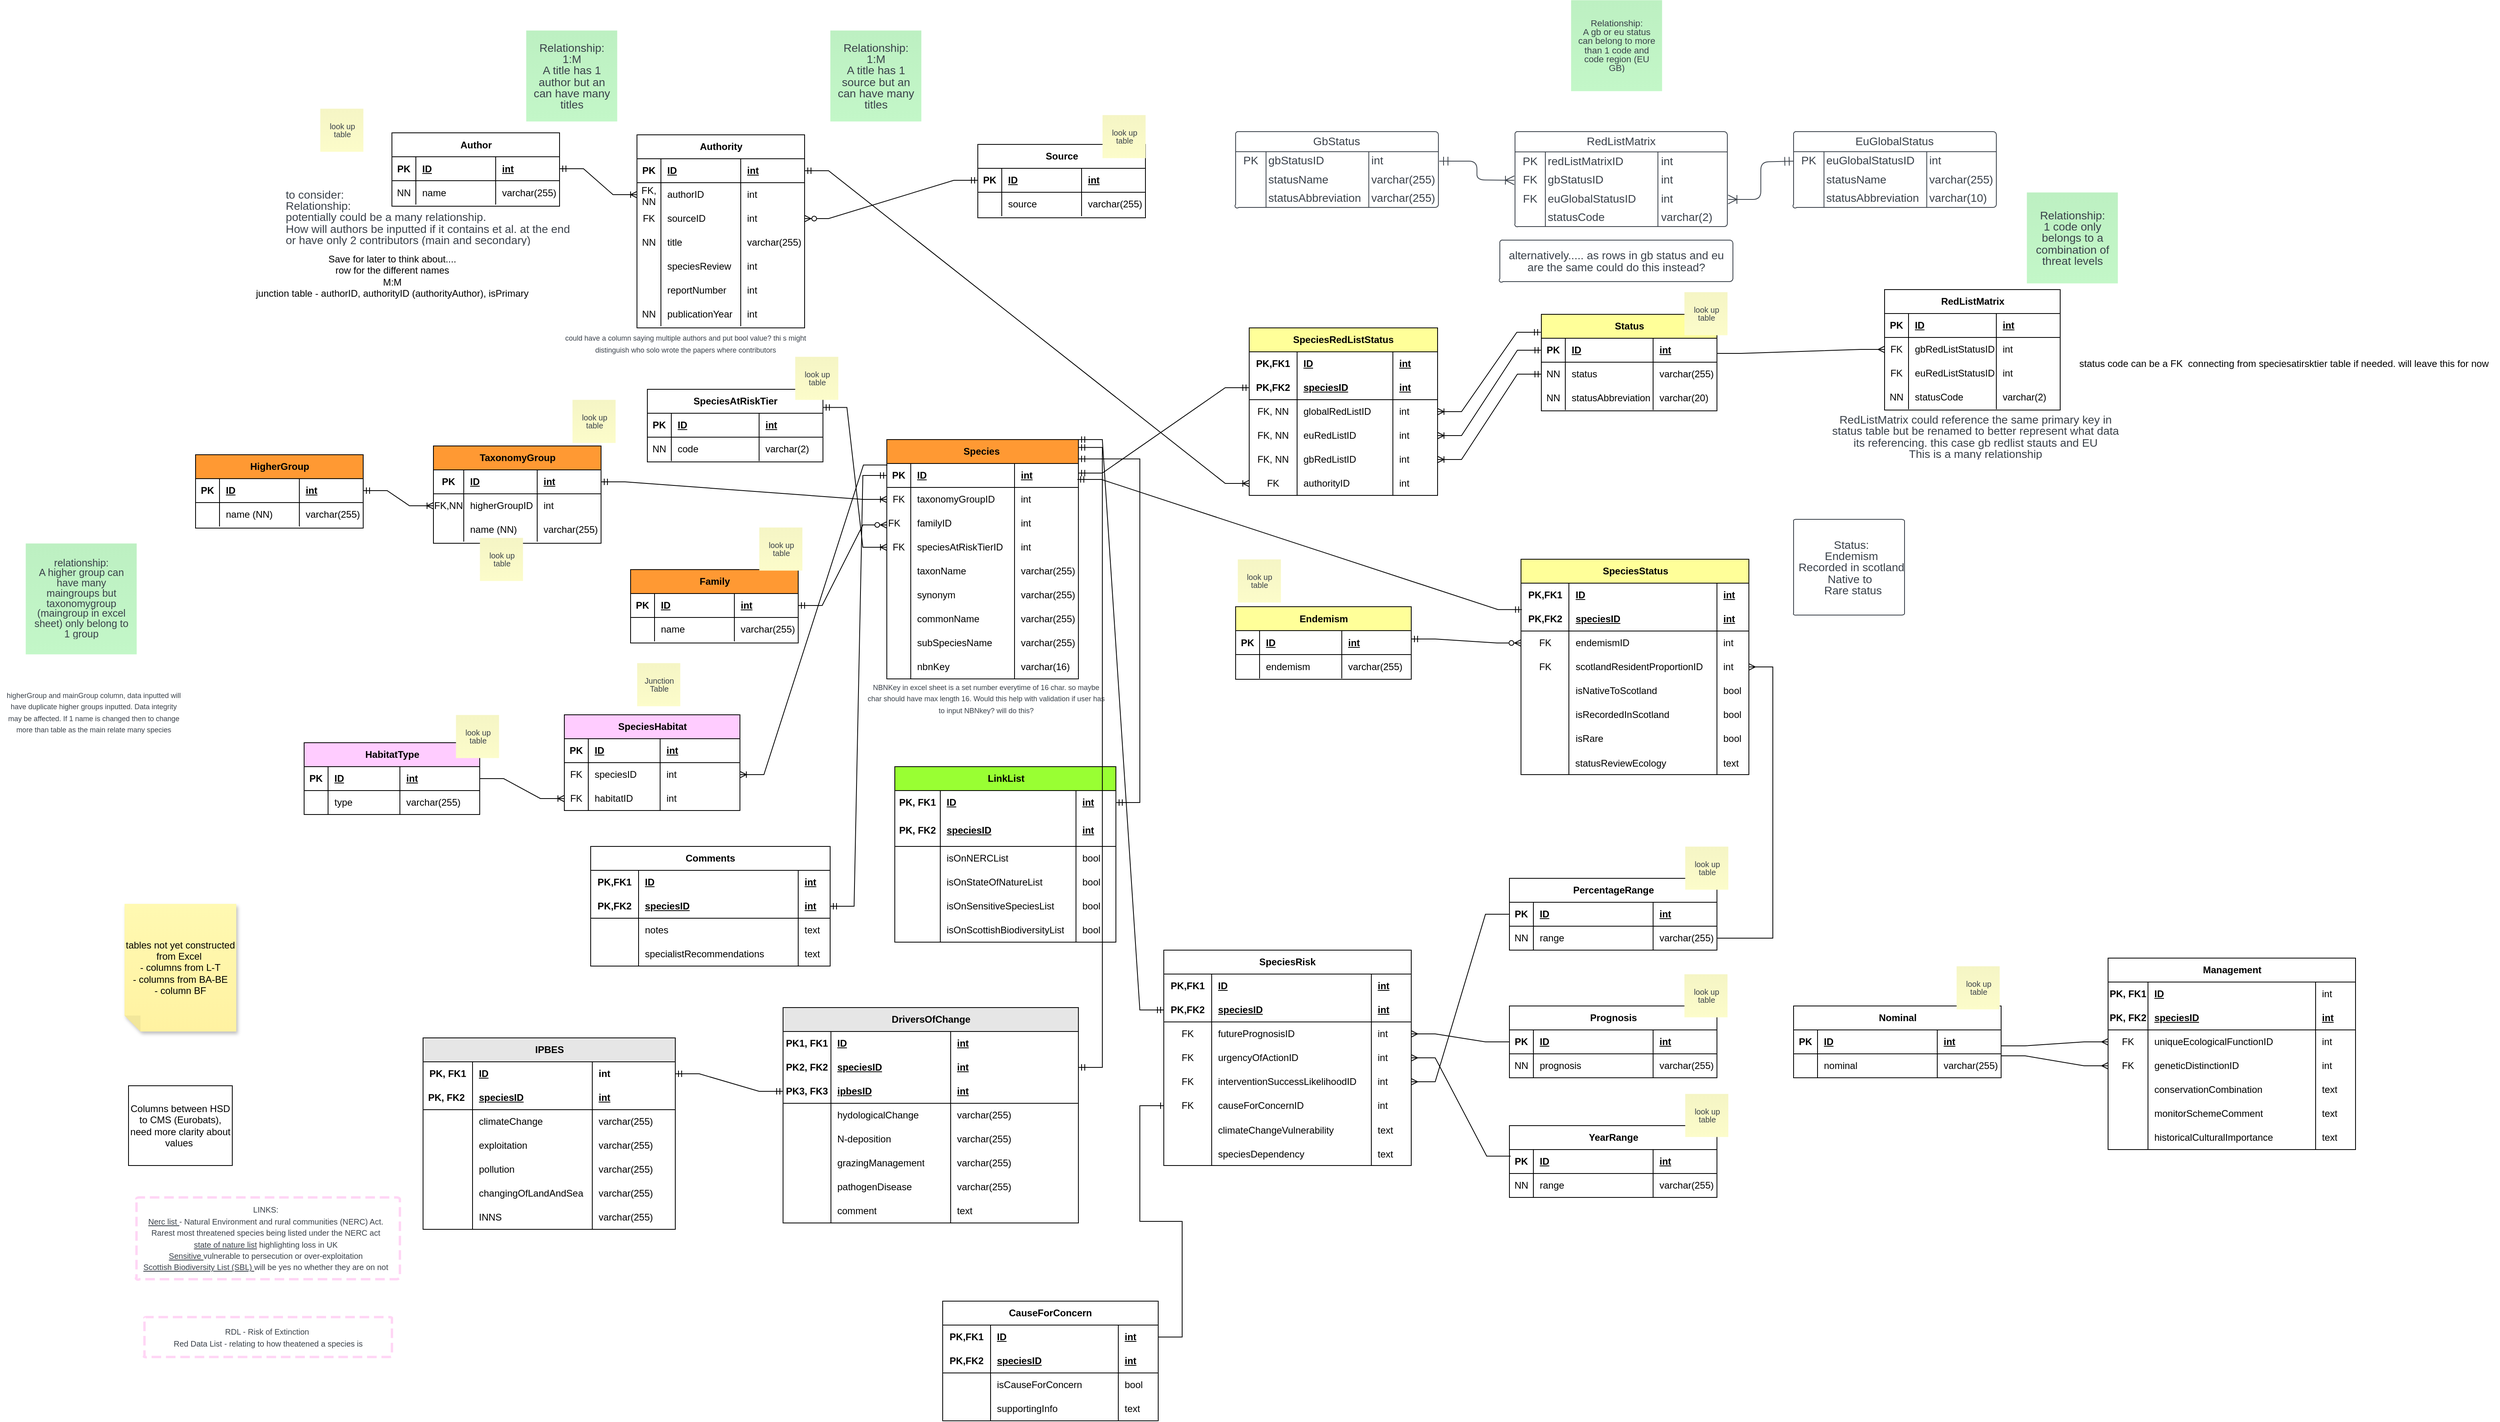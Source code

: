 <mxfile version="22.1.18" type="github">
  <diagram name="Page-1" id="xxfuR-ehQB-XQIQLsGS5">
    <mxGraphModel dx="5101" dy="1820" grid="1" gridSize="10" guides="1" tooltips="1" connect="1" arrows="1" fold="1" page="1" pageScale="1" pageWidth="850" pageHeight="1100" math="0" shadow="0">
      <root>
        <mxCell id="0" />
        <mxCell id="1" parent="0" />
        <UserObject label="" tags="Background" id="kM-dnyQpBH9FWExTlrBT-28">
          <mxCell style="vsdxID=1;fillColor=none;gradientColor=none;fillOpacity=0;strokeOpacity=0;spacingTop=-3;spacingBottom=-3;spacingLeft=-3;spacingRight=-3;points=[[0,0.5,0],[1,0.5,0],[0.5,1,0],[0.5,0,0]];labelBackgroundColor=none;rounded=1;strokeColor=none;html=1;whiteSpace=wrap;" vertex="1" parent="1">
            <mxGeometry x="-570" y="970" width="230" height="120" as="geometry" />
          </mxCell>
        </UserObject>
        <mxCell id="kM-dnyQpBH9FWExTlrBT-29" style="vsdxID=2;fillColor=#ffffff;gradientColor=none;fillOpacity=0;strokeOpacity=0;shape=stencil(vVTRcoMgEPwaHmWAsxqf0/QH+gVMJMqUioO0sfn6Yo46YmoefYPb5ZY9XAkch1b2igg2eGc/1FXXviXwSoTQXauc9mFF4ETgeLFONc5+dTXuexmYgt0rqsYzfGILJt35Xd8U1hgFXr4ggCc/7fekOEYcoR/cAY3cN+SGVpNI5HKaI9vNdB4rM6Mok4ax/ZjJUQ+Zs156bbsEM9I1KgtK2cXIJoGGq1L9osyXdzO6W/ioDhTgH+kNI1WVOslpfkidsI3J7OBlrV0VVDx9lvLBDROJm8fpzBo72Fl/FH/aG274yo2gRfo2W9PZwcvzuITFPZeYWG0MxnqJr3McSvgPgNMv);spacingTop=-3;spacingBottom=-3;spacingLeft=-3;spacingRight=-3;points=[[0,0.5,0],[1,0.5,0],[0.5,1,0],[0.5,0,0]];labelBackgroundColor=none;rounded=1;html=1;whiteSpace=wrap;" vertex="1" parent="kM-dnyQpBH9FWExTlrBT-28">
          <mxGeometry width="228" height="101" as="geometry" />
        </mxCell>
        <mxCell id="kM-dnyQpBH9FWExTlrBT-30" value="&lt;div style=&quot;&quot;&gt;&lt;p style=&quot;text-align: center; margin: 0px; text-indent: 0px; vertical-align: middle; direction: ltr;&quot;&gt;&lt;font style=&quot;font-family: Arial; color: rgb(58, 65, 74); direction: ltr; letter-spacing: 0px; line-height: 100%; opacity: 1; font-size: 9px;&quot;&gt;higherGroup and mainGroup column, data inputted will have duplicate higher groups inputted. Data integrity may be affected. If 1 name is changed then to change more than table as the main relate many species &lt;/font&gt;&lt;/p&gt;&lt;/div&gt;" style="text;vsdxID=1;fillColor=none;gradientColor=none;fillOpacity=0;strokeOpacity=0;spacingTop=-3;spacingBottom=-3;spacingLeft=-3;spacingRight=-3;points=[[0,0.5,0],[1,0.5,0],[0.5,1,0],[0.5,0,0]];labelBackgroundColor=none;rounded=1;strokeColor=none;html=1;whiteSpace=wrap;verticalAlign=middle;align=center;overflow=width;;html=1;" vertex="1" parent="kM-dnyQpBH9FWExTlrBT-28">
          <mxGeometry x="3.17" y="2.58" width="226.83" height="117.42" as="geometry" />
        </mxCell>
        <UserObject label="" tags="Background" id="kM-dnyQpBH9FWExTlrBT-118">
          <mxCell style="vsdxID=57;fillColor=none;gradientColor=none;strokeColor=none;strokeWidth=0;spacingTop=-3;spacingBottom=-3;spacingLeft=-3;spacingRight=-3;points=[[0,0.5,0],[1,0.5,0],[0.5,1,0],[0.5,0,0]];labelBackgroundColor=none;rounded=0;html=1;whiteSpace=wrap;" vertex="1" parent="1">
            <mxGeometry x="-539" y="820" width="139" height="139" as="geometry" />
          </mxCell>
        </UserObject>
        <mxCell id="kM-dnyQpBH9FWExTlrBT-119" style="vsdxID=58;fillColor=#c3f7c8;gradientColor=#bdf0c2;gradientDirection=north;shape=stencil(nZBRDoQgDERP03+WHsHFe5iISyOCQdT19kIaIxq//Jtp3zTpAFaTaUYNUkwx+F6v1EYD+AUpyRkdKCYFqACrzgf9C352LfuxyWRWg1/yhT/nRE5IsZWuZtCSK8CPeI0e/hF+jV7AJM4PO7KWCyr390bSiNtEtQM=);strokeColor=none;strokeWidth=0;spacingTop=-3;spacingBottom=-3;spacingLeft=-3;spacingRight=-3;points=[[0,0.5,0],[1,0.5,0],[0.5,1,0],[0.5,0,0]];labelBackgroundColor=none;rounded=0;html=1;whiteSpace=wrap;" vertex="1" parent="kM-dnyQpBH9FWExTlrBT-118">
          <mxGeometry width="139" height="139" as="geometry" />
        </mxCell>
        <mxCell id="kM-dnyQpBH9FWExTlrBT-120" value="&lt;div style=&quot;font-size: 1px&quot;&gt;&lt;p style=&quot;text-align:center;margin-left:0;margin-right:0;margin-top:0px;margin-bottom:0px;text-indent:0;vertical-align:middle;direction:ltr;&quot;&gt;&lt;font style=&quot;font-size:12.7px;font-family:Arial;color:#3a414a;direction:ltr;letter-spacing:0px;line-height:100%;opacity:1&quot;&gt;relationship: &lt;br/&gt;A higher group can have many maingroups but taxonomygroup (maingroup in excel sheet) only belong to 1 group&lt;/font&gt;&lt;/p&gt;&lt;/div&gt;" style="text;vsdxID=57;fillColor=none;gradientColor=none;strokeColor=none;strokeWidth=0;spacingTop=-3;spacingBottom=-3;spacingLeft=-3;spacingRight=-3;points=[[0,0.5,0],[1,0.5,0],[0.5,1,0],[0.5,0,0]];labelBackgroundColor=none;rounded=0;html=1;whiteSpace=wrap;verticalAlign=middle;align=center;overflow=width;;html=1;" vertex="1" parent="kM-dnyQpBH9FWExTlrBT-118">
          <mxGeometry x="6.98" y="6.29" width="125.73" height="125.73" as="geometry" />
        </mxCell>
        <UserObject label="" tags="Background" id="kM-dnyQpBH9FWExTlrBT-200">
          <mxCell style="vsdxID=108;fillColor=none;gradientColor=none;fillOpacity=0;strokeColor=none;strokeWidth=0;spacingTop=-3;spacingBottom=-3;spacingLeft=-3;spacingRight=-3;points=[[0,0.5,0],[1,0.5,0],[0.5,1,0],[0.5,0,0]];labelBackgroundColor=none;rounded=1;html=1;whiteSpace=wrap;" vertex="1" parent="1">
            <mxGeometry x="-216" y="370" width="370" height="80" as="geometry" />
          </mxCell>
        </UserObject>
        <mxCell id="kM-dnyQpBH9FWExTlrBT-201" style="vsdxID=109;fillColor=#ffffff;gradientColor=none;fillOpacity=0;shape=stencil(vVPbcoMgFPwaHmW4xCrPafID+QKmnihTKg7SxvTrizkmI8bm0Tc4u7Ds4SyR+77RHRDB+uDdJ1xMFRoi34kQpm3AmxBXRB6I3J+dh9q777bCfacjU7BbBSo8w0e2YNp/nMwvYI1RyYscATz55X5GxWHCEbriDolHJMZ7RoU7kZYFcv1E3lGusDJROGUyuW66fMj0YPrMu6CDcW2CWe1ryKJUdra6TqD+AtDNynz+OGvamQtVUlWsSK864ZS/pU5ympepE7bWlw2MLIXVix+J7X7ywXeJj+e+PAQ28LIch7v2f/MlUjfy8fbVWVWbfcqLjMTFLYmYUWMtBnmOL5MbS5h6efgD);strokeColor=none;strokeWidth=0;spacingTop=-3;spacingBottom=-3;spacingLeft=-3;spacingRight=-3;points=[[0,0.5,0],[1,0.5,0],[0.5,1,0],[0.5,0,0]];labelBackgroundColor=none;rounded=1;html=1;whiteSpace=wrap;" vertex="1" parent="kM-dnyQpBH9FWExTlrBT-200">
          <mxGeometry width="368" height="76" as="geometry" />
        </mxCell>
        <mxCell id="kM-dnyQpBH9FWExTlrBT-202" value="&lt;div style=&quot;font-size: 1px&quot;&gt;&lt;p style=&quot;text-align:left;margin-left:0;margin-right:0;margin-top:0px;margin-bottom:0px;text-indent:0;vertical-align:middle;direction:ltr;&quot;&gt;&lt;font style=&quot;font-size:14.11px;font-family:Arial;color:#3a414a;direction:ltr;letter-spacing:0px;line-height:100%;opacity:1&quot;&gt;to consider: &lt;br&gt;Relationship: &lt;br&gt;potentially could be a many relationship.&lt;br&gt;How will authors be inputted if it contains et al. at the end or have only 2 contributors (main and secondary)&lt;/font&gt;&lt;/p&gt;&lt;/div&gt;" style="text;vsdxID=108;fillColor=none;gradientColor=none;fillOpacity=0;strokeColor=none;strokeWidth=0;spacingTop=-3;spacingBottom=-3;spacingLeft=-3;spacingRight=-3;points=[[0,0.5,0],[1,0.5,0],[0.5,1,0],[0.5,0,0]];labelBackgroundColor=none;rounded=1;html=1;whiteSpace=wrap;verticalAlign=middle;align=left;overflow=width;;html=1;" vertex="1" parent="kM-dnyQpBH9FWExTlrBT-200">
          <mxGeometry x="3.17" y="2.98" width="366.83" height="77.02" as="geometry" />
        </mxCell>
        <UserObject label="" tags="Background" id="kM-dnyQpBH9FWExTlrBT-205">
          <mxCell style="vsdxID=112;fillColor=none;gradientColor=none;strokeColor=none;strokeWidth=0;spacingTop=-3;spacingBottom=-3;spacingLeft=-3;spacingRight=-3;points=[[0,0.5,0],[1,0.5,0],[0.5,1,0],[0.5,0,0]];labelBackgroundColor=none;rounded=0;html=1;whiteSpace=wrap;" vertex="1" parent="1">
            <mxGeometry x="469" y="177" width="114" height="114" as="geometry" />
          </mxCell>
        </UserObject>
        <mxCell id="kM-dnyQpBH9FWExTlrBT-206" style="vsdxID=113;fillColor=#c3f7c8;gradientColor=#bdf0c2;gradientDirection=north;shape=stencil(nZBRDoQgDERP03+WHsHFe5iISyOCQdT19kIaIxq//Jtp3zTpAFaTaUYNUkwx+F6v1EYD+AUpyRkdKCYFqACrzgf9C352LfuxyWRWg1/yhT/nRE5IsZWuZtCSK8CPeI0e/hF+jV7AJM4PO7KWCyr390bSiNtEtQM=);strokeColor=none;strokeWidth=0;spacingTop=-3;spacingBottom=-3;spacingLeft=-3;spacingRight=-3;points=[[0,0.5,0],[1,0.5,0],[0.5,1,0],[0.5,0,0]];labelBackgroundColor=none;rounded=0;html=1;whiteSpace=wrap;" vertex="1" parent="kM-dnyQpBH9FWExTlrBT-205">
          <mxGeometry width="114" height="114" as="geometry" />
        </mxCell>
        <mxCell id="kM-dnyQpBH9FWExTlrBT-207" value="&lt;div style=&quot;font-size: 1px&quot;&gt;&lt;p style=&quot;text-align:center;margin-left:0;margin-right:0;margin-top:0px;margin-bottom:0px;text-indent:0;vertical-align:middle;direction:ltr;&quot;&gt;&lt;font style=&quot;font-size:14.11px;font-family:Arial;color:#3a414a;direction:ltr;letter-spacing:0px;line-height:100%;opacity:1&quot;&gt;Relationship: &lt;br/&gt;1:M&lt;br/&gt;A title has 1 source but an can have many titles&lt;/font&gt;&lt;/p&gt;&lt;/div&gt;" style="text;vsdxID=112;fillColor=none;gradientColor=none;strokeColor=none;strokeWidth=0;spacingTop=-3;spacingBottom=-3;spacingLeft=-3;spacingRight=-3;points=[[0,0.5,0],[1,0.5,0],[0.5,1,0],[0.5,0,0]];labelBackgroundColor=none;rounded=0;html=1;whiteSpace=wrap;verticalAlign=middle;align=center;overflow=width;;html=1;" vertex="1" parent="kM-dnyQpBH9FWExTlrBT-205">
          <mxGeometry x="5.71" y="5.42" width="102.87" height="102.87" as="geometry" />
        </mxCell>
        <UserObject label="" tags="Background" id="kM-dnyQpBH9FWExTlrBT-208">
          <mxCell style="vsdxID=114;fillColor=none;gradientColor=none;strokeColor=none;strokeWidth=0;spacingTop=-3;spacingBottom=-3;spacingLeft=-3;spacingRight=-3;points=[[0,0.5,0],[1,0.5,0],[0.5,1,0],[0.5,0,0]];labelBackgroundColor=none;rounded=0;html=1;whiteSpace=wrap;" vertex="1" parent="1">
            <mxGeometry x="88" y="177" width="114" height="114" as="geometry" />
          </mxCell>
        </UserObject>
        <mxCell id="kM-dnyQpBH9FWExTlrBT-209" style="vsdxID=115;fillColor=#c3f7c8;gradientColor=#bdf0c2;gradientDirection=north;shape=stencil(nZBRDoQgDERP03+WHsHFe5iISyOCQdT19kIaIxq//Jtp3zTpAFaTaUYNUkwx+F6v1EYD+AUpyRkdKCYFqACrzgf9C352LfuxyWRWg1/yhT/nRE5IsZWuZtCSK8CPeI0e/hF+jV7AJM4PO7KWCyr390bSiNtEtQM=);strokeColor=none;strokeWidth=0;spacingTop=-3;spacingBottom=-3;spacingLeft=-3;spacingRight=-3;points=[[0,0.5,0],[1,0.5,0],[0.5,1,0],[0.5,0,0]];labelBackgroundColor=none;rounded=0;html=1;whiteSpace=wrap;" vertex="1" parent="kM-dnyQpBH9FWExTlrBT-208">
          <mxGeometry width="114" height="114" as="geometry" />
        </mxCell>
        <mxCell id="kM-dnyQpBH9FWExTlrBT-210" value="&lt;div style=&quot;font-size: 1px&quot;&gt;&lt;p style=&quot;text-align:center;margin-left:0;margin-right:0;margin-top:0px;margin-bottom:0px;text-indent:0;vertical-align:middle;direction:ltr;&quot;&gt;&lt;font style=&quot;font-size:14.11px;font-family:Arial;color:#3a414a;direction:ltr;letter-spacing:0px;line-height:100%;opacity:1&quot;&gt;Relationship: &lt;br/&gt;1:M&lt;br/&gt;A title has 1 author but an can have many titles&lt;/font&gt;&lt;/p&gt;&lt;/div&gt;" style="text;vsdxID=114;fillColor=none;gradientColor=none;strokeColor=none;strokeWidth=0;spacingTop=-3;spacingBottom=-3;spacingLeft=-3;spacingRight=-3;points=[[0,0.5,0],[1,0.5,0],[0.5,1,0],[0.5,0,0]];labelBackgroundColor=none;rounded=0;html=1;whiteSpace=wrap;verticalAlign=middle;align=center;overflow=width;;html=1;" vertex="1" parent="kM-dnyQpBH9FWExTlrBT-208">
          <mxGeometry x="5.71" y="5.42" width="102.87" height="102.87" as="geometry" />
        </mxCell>
        <UserObject label="" tags="Background" id="kM-dnyQpBH9FWExTlrBT-211">
          <mxCell style="vsdxID=116;fillColor=none;gradientColor=none;strokeColor=none;strokeWidth=0;spacingTop=-3;spacingBottom=-3;spacingLeft=-3;spacingRight=-3;points=[[0,0.5,0],[1,0.5,0],[0.5,1,0],[0.5,0,0]];labelBackgroundColor=none;rounded=1;html=1;whiteSpace=wrap;" vertex="1" parent="1">
            <mxGeometry x="564" y="990" width="300" height="150" as="geometry" />
          </mxCell>
        </UserObject>
        <mxCell id="kM-dnyQpBH9FWExTlrBT-212" style="vsdxID=117;fillColor=#FFFFFF;gradientColor=none;shape=stencil(vZNNkoIwEIVPkyWp/ACSteNcYE6QkhZSwxAqZEb09AYbR6LoTlmlux/98nWliVz3te6ACNZ7Z79hb0pfE/lBhDBtDc74cCJyQ+R6Zx1Uzv62JcadDkrBzhko8R8+qgXTbvtljoA5SQum5l+OIuzyY/9G9wG1DEsHjFD4icLQc3SbhJwWKHWTNqNMYmZSCMrTqNvUe0j0YPrEWa+9sW1Ua7SrIAlOya7RVVTq9wDdLM3nd2tMO4NQK1rkC9aLINdrXkmUikg4WxrLG0BujVX6lCOPOXLKsojjfi7/Bq9nuXsOF+8HzytbxTQpTSOYxcm8gePJhoTDeScvwe3ChhQuu9ycAA==);strokeColor=#3a414a;strokeWidth=0;spacingTop=-3;spacingBottom=-3;spacingLeft=-3;spacingRight=-3;points=[[0,0.5,0],[1,0.5,0],[0.5,1,0],[0.5,0,0]];labelBackgroundColor=none;rounded=1;html=1;whiteSpace=wrap;" vertex="1" parent="kM-dnyQpBH9FWExTlrBT-211">
          <mxGeometry width="180.0" height="68" as="geometry" />
        </mxCell>
        <mxCell id="kM-dnyQpBH9FWExTlrBT-213" value="&lt;div style=&quot;&quot;&gt;&lt;p style=&quot;text-align: center; margin: 0px; text-indent: 0px; vertical-align: middle; direction: ltr;&quot;&gt;&lt;font style=&quot;font-family: Arial; color: rgb(58, 65, 74); direction: ltr; letter-spacing: 0px; line-height: 100%; opacity: 1; font-size: 9px;&quot;&gt;NBNKey in excel sheet is a set number everytime of 16 char. so maybe char should have max length 16. Would this help with validation if user has to input NBNkey? will do this? &lt;/font&gt;&lt;/p&gt;&lt;/div&gt;" style="text;vsdxID=116;fillColor=none;gradientColor=none;strokeColor=none;strokeWidth=0;spacingTop=-3;spacingBottom=-3;spacingLeft=-3;spacingRight=-3;points=[[0,0.5,0],[1,0.5,0],[0.5,1,0],[0.5,0,0]];labelBackgroundColor=none;rounded=1;html=1;whiteSpace=wrap;verticalAlign=middle;align=center;overflow=width;;html=1;" vertex="1" parent="kM-dnyQpBH9FWExTlrBT-211">
          <mxGeometry x="-50" y="-10.0" width="300.81" height="68.54" as="geometry" />
        </mxCell>
        <UserObject label="" tags="Background" id="kM-dnyQpBH9FWExTlrBT-217">
          <mxCell style="vsdxID=120;fillColor=none;gradientColor=none;strokeColor=none;spacingTop=-3;spacingBottom=-3;spacingLeft=-3;spacingRight=-3;points=[[0,0.5,0],[1,0.5,0],[0.5,1,0],[0.5,0,0],[0.37,0.85,0]];labelBackgroundColor=none;rounded=1;html=1;whiteSpace=wrap;" vertex="1" parent="1">
            <mxGeometry x="977" y="304" width="254" height="95" as="geometry" />
          </mxCell>
        </UserObject>
        <mxCell id="kM-dnyQpBH9FWExTlrBT-218" style="vsdxID=121;fillColor=#FFFFFF;gradientColor=none;shape=stencil(vZTRcoMgEEW/hkcZZKsJz2n6A/kCphJlSsVB2ph+fdG1DtiYR33Cu5e9HMaVwKlvZKcIZ7139kPddOUbAq+Ec902ymkfVgTOBE5X61Tt7Fdb4Xsng5OzSVEV7slHN2fSvV/0j0IN6JGJ+CnRhF0+7feYPqCXYen+t1McJuENvaHtGDh7c8rnTm7xA6CyWIqk4dx+yOSg+8xZL722bVIz0tUqC0nZ1cg6KfU3pbpIzuOzGd1GHOL4MHmDozikHC80L1IOtnExO6Css0VJGTylgTUNS2n+Xc4SsQPNRvRDFkaFSFk4LdMvbOtudkB5PithMQ0ojq42Jq6sRzlI+BuA8y8=);strokeColor=#3a414a;spacingTop=-3;spacingBottom=-3;spacingLeft=-3;spacingRight=-3;points=[[0,0.5,0],[1,0.5,0],[0.5,1,0],[0.5,0,0]];labelBackgroundColor=none;rounded=1;html=1;whiteSpace=wrap;" vertex="1" parent="kM-dnyQpBH9FWExTlrBT-217">
          <mxGeometry width="254" height="95" as="geometry" />
        </mxCell>
        <mxCell id="kM-dnyQpBH9FWExTlrBT-219" style="vsdxID=122;fillColor=#FFFFFF;gradientColor=none;shape=stencil(vZNBkoMgEEVPw1IK6FHDOslcICegRqLUGLGQmZg5fdC2LHFilu7o/h++r8smcOwq1WoiWOed/dZ3U/iKwIkIYZpKO+PDicCZwPFqnS6d/WkKrFsVnIKNHV3gHT64BVPu62L+NPYYBZ6nKODNm/0dEvtJR+mBFVCZj41P9IanhpDJy6nI0O5mPwB2ZksaPTg93yeqN13irFfe2CbSauVKnYSk5FqrMpK6u9btos2X31abZsEhDy+TNzjSPOb4oDyNOdjGYHZAWWfLjDJ4SwNrGhbT/BvOHLEDzUb0SxZGpYxZBM3iP2xrNjugvN+VcBiXcixwn5faeoFDC5cfzk8=);strokeColor=#3a414a;spacingTop=-3;spacingBottom=-3;spacingLeft=-3;spacingRight=-3;points=[[0,0.5,0],[1,0.5,0],[0.5,1,0],[0.5,0,0]];labelBackgroundColor=none;rounded=1;html=1;whiteSpace=wrap;" vertex="1" parent="kM-dnyQpBH9FWExTlrBT-217">
          <mxGeometry width="254" height="95" as="geometry" />
        </mxCell>
        <mxCell id="kM-dnyQpBH9FWExTlrBT-220" style="vsdxID=123;fillColor=#FFFFFF;gradientColor=none;shape=stencil(hZBLDsIwDERP422V2HzEupQLcIKIGBIBSZUGWjg9acyiYsPOM/Msf4DawZmeAdWQU7zy6G12QHtA9MFx8rlUQB1Qe46JLyk+ghXdm0Kiqg5b6dEzjcqk09G/WTzVkN6uJZDOe3zOE6dvLtFLFG6a1a46B4FvPixgrf7gpaiLVSE3LbPfI4olD6DuAw==);strokeColor=#3a414a;spacingTop=-3;spacingBottom=-3;spacingLeft=-3;spacingRight=-3;points=[[0,0.5,0],[1,0.5,0],[0.5,1,0],[0.5,0,0]];labelBackgroundColor=none;rounded=1;html=1;whiteSpace=wrap;" vertex="1" parent="kM-dnyQpBH9FWExTlrBT-217">
          <mxGeometry width="254" height="95" as="geometry" />
        </mxCell>
        <mxCell id="kM-dnyQpBH9FWExTlrBT-221" style="vsdxID=124;fillColor=#FFFFFF;gradientColor=none;shape=stencil(dY/NDsIgEISfZq/NsvgTz7W+QJ+AyCpEhYbi79NL2R4aE287M98EBnQ7OjMwEI45xQs/vc0O9B6IfHCcfC4X6A50e4qJzynegxU9mEISVoetdNREE5p07P2HxcNGq+1aAmne4mN68TV35uwtkjbNaledg9BXH/7TCnHJlqN+qwpZtMx+JxRL5uvuCw==);strokeColor=#3a414a;spacingTop=-3;spacingBottom=-3;spacingLeft=-3;spacingRight=-3;points=[[0,0.5,0],[1,0.5,0],[0.5,1,0],[0.5,0,0]];labelBackgroundColor=none;rounded=1;html=1;whiteSpace=wrap;" vertex="1" parent="kM-dnyQpBH9FWExTlrBT-217">
          <mxGeometry width="254" height="95" as="geometry" />
        </mxCell>
        <mxCell id="kM-dnyQpBH9FWExTlrBT-222" style="vsdxID=125;fillColor=#FFFFFF;gradientColor=none;shape=stencil(fZBNEsIgDIVPky0TiEVd13oBT8AICqNCh+Lv6aVk03HhLvnee5MfoH7yZnSgcCo5Xdwz2OKBdqBUiN7lUGoFNAD1p5TdOad7tNyPpjoVNuIsZ+TsVmjy8RA+jhkKkuuOBU7e0mOe+GJdd0JvWH4zUVqsto3sOXAN8W9AIi7ttWjLtYbvWmq/h1TET6DhCw==);strokeColor=#3a414a;spacingTop=-3;spacingBottom=-3;spacingLeft=-3;spacingRight=-3;points=[[0,0.5,0],[1,0.5,0],[0.5,1,0],[0.5,0,0]];labelBackgroundColor=none;rounded=1;html=1;whiteSpace=wrap;" vertex="1" parent="kM-dnyQpBH9FWExTlrBT-217">
          <mxGeometry width="254" height="95" as="geometry" />
        </mxCell>
        <mxCell id="kM-dnyQpBH9FWExTlrBT-223" style="vsdxID=126;fillColor=none;gradientColor=none;strokeColor=none;spacingTop=-3;spacingBottom=-3;spacingLeft=-3;spacingRight=-3;points=[[0,0.5,0],[1,0.5,0],[0.5,1,0],[0.5,0,0]];labelBackgroundColor=none;rounded=1;html=1;whiteSpace=wrap;" vertex="1" parent="kM-dnyQpBH9FWExTlrBT-217">
          <mxGeometry width="254" height="95" as="geometry" />
        </mxCell>
        <mxCell id="kM-dnyQpBH9FWExTlrBT-224" value="&lt;div style=&quot;font-size: 1px&quot;&gt;&lt;p style=&quot;text-align:center;margin-left:0;margin-right:0;margin-top:0px;margin-bottom:0px;text-indent:0;vertical-align:middle;direction:ltr;&quot;&gt;&lt;font style=&quot;font-size:14.11px;font-family:Arial;color:#3a414a;direction:ltr;letter-spacing:0px;line-height:100%;opacity:1&quot;&gt;GbStatus&lt;/font&gt;&lt;/p&gt;&lt;/div&gt;" style="text;vsdxID=126;fillColor=none;gradientColor=none;strokeColor=none;spacingTop=-3;spacingBottom=-3;spacingLeft=-3;spacingRight=-3;points=[[0,0.5,0],[1,0.5,0],[0.5,1,0],[0.5,0,0]];labelBackgroundColor=none;rounded=1;html=1;whiteSpace=wrap;verticalAlign=middle;align=center;overflow=width;;html=1;" vertex="1" parent="kM-dnyQpBH9FWExTlrBT-223">
          <mxGeometry x="6.35" y="-0.89" width="241.3" height="25.4" as="geometry" />
        </mxCell>
        <mxCell id="kM-dnyQpBH9FWExTlrBT-225" style="vsdxID=127;fillColor=none;gradientColor=none;strokeColor=none;spacingTop=-3;spacingBottom=-3;spacingLeft=-3;spacingRight=-3;points=[[0,0.5,0],[1,0.5,0],[0.5,1,0],[0.5,0,0]];labelBackgroundColor=none;rounded=1;html=1;whiteSpace=wrap;" vertex="1" parent="kM-dnyQpBH9FWExTlrBT-217">
          <mxGeometry width="254" height="95" as="geometry" />
        </mxCell>
        <mxCell id="kM-dnyQpBH9FWExTlrBT-226" value="&lt;div style=&quot;font-size: 1px&quot;&gt;&lt;p style=&quot;text-align:center;margin-left:0;margin-right:0;margin-top:0px;margin-bottom:0px;text-indent:0;vertical-align:middle;direction:ltr;&quot;&gt;&lt;font style=&quot;font-size:14.11px;font-family:Arial;color:#3a414a;direction:ltr;letter-spacing:0px;line-height:100%;opacity:1&quot;&gt;PK&lt;/font&gt;&lt;/p&gt;&lt;/div&gt;" style="text;vsdxID=127;fillColor=none;gradientColor=none;strokeColor=none;spacingTop=-3;spacingBottom=-3;spacingLeft=-3;spacingRight=-3;points=[[0,0.5,0],[1,0.5,0],[0.5,1,0],[0.5,0,0]];labelBackgroundColor=none;rounded=1;html=1;whiteSpace=wrap;verticalAlign=middle;align=center;overflow=width;;html=1;" vertex="1" parent="kM-dnyQpBH9FWExTlrBT-225">
          <mxGeometry x="3.17" y="26.11" width="31.75" height="20.32" as="geometry" />
        </mxCell>
        <mxCell id="kM-dnyQpBH9FWExTlrBT-227" style="vsdxID=128;fillColor=none;gradientColor=none;strokeColor=none;spacingTop=-3;spacingBottom=-3;spacingLeft=-3;spacingRight=-3;points=[[0,0.5,0],[1,0.5,0],[0.5,1,0],[0.5,0,0]];labelBackgroundColor=none;rounded=1;html=1;whiteSpace=wrap;" vertex="1" parent="kM-dnyQpBH9FWExTlrBT-217">
          <mxGeometry width="254" height="95" as="geometry" />
        </mxCell>
        <mxCell id="kM-dnyQpBH9FWExTlrBT-228" value="&lt;div style=&quot;font-size: 1px&quot;&gt;&lt;p style=&quot;text-align:left;margin-left:0;margin-right:0;margin-top:0px;margin-bottom:0px;text-indent:0;vertical-align:middle;direction:ltr;&quot;&gt;&lt;font style=&quot;font-size:14.11px;font-family:Arial;color:#3a414a;direction:ltr;letter-spacing:0px;line-height:100%;opacity:1&quot;&gt;gbStatusID&lt;/font&gt;&lt;/p&gt;&lt;/div&gt;" style="text;vsdxID=128;fillColor=none;gradientColor=none;strokeColor=none;spacingTop=-3;spacingBottom=-3;spacingLeft=-3;spacingRight=-3;points=[[0,0.5,0],[1,0.5,0],[0.5,1,0],[0.5,0,0]];labelBackgroundColor=none;rounded=1;html=1;whiteSpace=wrap;verticalAlign=middle;align=left;overflow=width;;html=1;" vertex="1" parent="kM-dnyQpBH9FWExTlrBT-227">
          <mxGeometry x="41.28" y="26.11" width="122.56" height="20.32" as="geometry" />
        </mxCell>
        <mxCell id="kM-dnyQpBH9FWExTlrBT-229" style="vsdxID=129;fillColor=none;gradientColor=none;strokeColor=none;spacingTop=-3;spacingBottom=-3;spacingLeft=-3;spacingRight=-3;points=[[0,0.5,0],[1,0.5,0],[0.5,1,0],[0.5,0,0]];labelBackgroundColor=none;rounded=1;html=1;whiteSpace=wrap;" vertex="1" parent="kM-dnyQpBH9FWExTlrBT-217">
          <mxGeometry width="254" height="95" as="geometry" />
        </mxCell>
        <mxCell id="kM-dnyQpBH9FWExTlrBT-230" value="&lt;div style=&quot;font-size: 1px&quot;&gt;&lt;p style=&quot;text-align:left;margin-left:0;margin-right:0;margin-top:0px;margin-bottom:0px;text-indent:0;vertical-align:middle;direction:ltr;&quot;&gt;&lt;font style=&quot;font-size:14.11px;font-family:Arial;color:#3a414a;direction:ltr;letter-spacing:0px;line-height:100%;opacity:1&quot;&gt;int&lt;/font&gt;&lt;/p&gt;&lt;/div&gt;" style="text;vsdxID=129;fillColor=none;gradientColor=none;strokeColor=none;spacingTop=-3;spacingBottom=-3;spacingLeft=-3;spacingRight=-3;points=[[0,0.5,0],[1,0.5,0],[0.5,1,0],[0.5,0,0]];labelBackgroundColor=none;rounded=1;html=1;whiteSpace=wrap;verticalAlign=middle;align=left;overflow=width;;html=1;" vertex="1" parent="kM-dnyQpBH9FWExTlrBT-229">
          <mxGeometry x="169.97" y="26.11" width="81.28" height="20.32" as="geometry" />
        </mxCell>
        <mxCell id="kM-dnyQpBH9FWExTlrBT-231" style="vsdxID=130;fillColor=none;gradientColor=none;strokeColor=none;spacingTop=-3;spacingBottom=-3;spacingLeft=-3;spacingRight=-3;points=[[0,0.5,0],[1,0.5,0],[0.5,1,0],[0.5,0,0]];labelBackgroundColor=none;rounded=1;html=1;whiteSpace=wrap;" vertex="1" parent="kM-dnyQpBH9FWExTlrBT-217">
          <mxGeometry width="254" height="95" as="geometry" />
        </mxCell>
        <mxCell id="kM-dnyQpBH9FWExTlrBT-232" value="&lt;div style=&quot;font-size: 1px&quot;&gt;&lt;p style=&quot;text-align:left;margin-left:0;margin-right:0;margin-top:0px;margin-bottom:0px;text-indent:0;vertical-align:middle;direction:ltr;&quot;&gt;&lt;font style=&quot;font-size:14.11px;font-family:Arial;color:#3a414a;direction:ltr;letter-spacing:0px;line-height:100%;opacity:1&quot;&gt;statusName&lt;/font&gt;&lt;/p&gt;&lt;/div&gt;" style="text;vsdxID=130;fillColor=none;gradientColor=none;strokeColor=none;spacingTop=-3;spacingBottom=-3;spacingLeft=-3;spacingRight=-3;points=[[0,0.5,0],[1,0.5,0],[0.5,1,0],[0.5,0,0]];labelBackgroundColor=none;rounded=1;html=1;whiteSpace=wrap;verticalAlign=middle;align=left;overflow=width;;html=1;" vertex="1" parent="kM-dnyQpBH9FWExTlrBT-231">
          <mxGeometry x="41.28" y="49.59" width="122.56" height="20.32" as="geometry" />
        </mxCell>
        <mxCell id="kM-dnyQpBH9FWExTlrBT-233" style="vsdxID=131;fillColor=none;gradientColor=none;strokeColor=none;spacingTop=-3;spacingBottom=-3;spacingLeft=-3;spacingRight=-3;points=[[0,0.5,0],[1,0.5,0],[0.5,1,0],[0.5,0,0]];labelBackgroundColor=none;rounded=1;html=1;whiteSpace=wrap;" vertex="1" parent="kM-dnyQpBH9FWExTlrBT-217">
          <mxGeometry width="254" height="95" as="geometry" />
        </mxCell>
        <mxCell id="kM-dnyQpBH9FWExTlrBT-234" value="&lt;div style=&quot;font-size: 1px&quot;&gt;&lt;p style=&quot;text-align:left;margin-left:0;margin-right:0;margin-top:0px;margin-bottom:0px;text-indent:0;vertical-align:middle;direction:ltr;&quot;&gt;&lt;font style=&quot;font-size:14.11px;font-family:Arial;color:#3a414a;direction:ltr;letter-spacing:0px;line-height:100%;opacity:1&quot;&gt;varchar(255)&lt;/font&gt;&lt;/p&gt;&lt;/div&gt;" style="text;vsdxID=131;fillColor=none;gradientColor=none;strokeColor=none;spacingTop=-3;spacingBottom=-3;spacingLeft=-3;spacingRight=-3;points=[[0,0.5,0],[1,0.5,0],[0.5,1,0],[0.5,0,0]];labelBackgroundColor=none;rounded=1;html=1;whiteSpace=wrap;verticalAlign=middle;align=left;overflow=width;;html=1;" vertex="1" parent="kM-dnyQpBH9FWExTlrBT-233">
          <mxGeometry x="169.97" y="49.59" width="81.28" height="20.32" as="geometry" />
        </mxCell>
        <mxCell id="kM-dnyQpBH9FWExTlrBT-235" style="vsdxID=132;fillColor=none;gradientColor=none;strokeColor=none;spacingTop=-3;spacingBottom=-3;spacingLeft=-3;spacingRight=-3;points=[[0,0.5,0],[1,0.5,0],[0.5,1,0],[0.5,0,0]];labelBackgroundColor=none;rounded=1;html=1;whiteSpace=wrap;" vertex="1" parent="kM-dnyQpBH9FWExTlrBT-217">
          <mxGeometry width="254" height="95" as="geometry" />
        </mxCell>
        <mxCell id="kM-dnyQpBH9FWExTlrBT-236" value="&lt;div style=&quot;font-size: 1px&quot;&gt;&lt;p style=&quot;text-align:left;margin-left:0;margin-right:0;margin-top:0px;margin-bottom:0px;text-indent:0;vertical-align:middle;direction:ltr;&quot;&gt;&lt;font style=&quot;font-size:14.11px;font-family:Arial;color:#3a414a;direction:ltr;letter-spacing:0px;line-height:100%;opacity:1&quot;&gt;statusAbbreviation&lt;/font&gt;&lt;/p&gt;&lt;/div&gt;" style="text;vsdxID=132;fillColor=none;gradientColor=none;strokeColor=none;spacingTop=-3;spacingBottom=-3;spacingLeft=-3;spacingRight=-3;points=[[0,0.5,0],[1,0.5,0],[0.5,1,0],[0.5,0,0]];labelBackgroundColor=none;rounded=1;html=1;whiteSpace=wrap;verticalAlign=middle;align=left;overflow=width;;html=1;" vertex="1" parent="kM-dnyQpBH9FWExTlrBT-235">
          <mxGeometry x="41.28" y="73.1" width="122.56" height="20.32" as="geometry" />
        </mxCell>
        <mxCell id="kM-dnyQpBH9FWExTlrBT-237" style="vsdxID=133;fillColor=none;gradientColor=none;strokeColor=none;spacingTop=-3;spacingBottom=-3;spacingLeft=-3;spacingRight=-3;points=[[0,0.5,0],[1,0.5,0],[0.5,1,0],[0.5,0,0]];labelBackgroundColor=none;rounded=1;html=1;whiteSpace=wrap;" vertex="1" parent="kM-dnyQpBH9FWExTlrBT-217">
          <mxGeometry width="254" height="95" as="geometry" />
        </mxCell>
        <mxCell id="kM-dnyQpBH9FWExTlrBT-238" value="&lt;div style=&quot;font-size: 1px&quot;&gt;&lt;p style=&quot;text-align:left;margin-left:0;margin-right:0;margin-top:0px;margin-bottom:0px;text-indent:0;vertical-align:middle;direction:ltr;&quot;&gt;&lt;font style=&quot;font-size:14.11px;font-family:Arial;color:#3a414a;direction:ltr;letter-spacing:0px;line-height:100%;opacity:1&quot;&gt;varchar(255)&lt;/font&gt;&lt;/p&gt;&lt;/div&gt;" style="text;vsdxID=133;fillColor=none;gradientColor=none;strokeColor=none;spacingTop=-3;spacingBottom=-3;spacingLeft=-3;spacingRight=-3;points=[[0,0.5,0],[1,0.5,0],[0.5,1,0],[0.5,0,0]];labelBackgroundColor=none;rounded=1;html=1;whiteSpace=wrap;verticalAlign=middle;align=left;overflow=width;;html=1;" vertex="1" parent="kM-dnyQpBH9FWExTlrBT-237">
          <mxGeometry x="169.97" y="73.1" width="81.28" height="20.32" as="geometry" />
        </mxCell>
        <UserObject label="" tags="Background" id="kM-dnyQpBH9FWExTlrBT-239">
          <mxCell style="vsdxID=134;fillColor=none;gradientColor=none;strokeColor=none;spacingTop=-3;spacingBottom=-3;spacingLeft=-3;spacingRight=-3;points=[[0,0.5,0],[1,0.5,0],[0.5,1,0],[0.5,0,0],[0,1.3,0]];labelBackgroundColor=none;rounded=1;html=1;whiteSpace=wrap;" vertex="1" parent="1">
            <mxGeometry x="1676" y="304" width="254" height="95" as="geometry" />
          </mxCell>
        </UserObject>
        <mxCell id="kM-dnyQpBH9FWExTlrBT-240" style="vsdxID=135;fillColor=#FFFFFF;gradientColor=none;shape=stencil(vZTRcoMgEEW/hkcZZKsJz2n6A/kCphJlSsVB2ph+fdG1DtiYR33Cu5e9HMaVwKlvZKcIZ7139kPddOUbAq+Ec902ymkfVgTOBE5X61Tt7Fdb4Xsng5OzSVEV7slHN2fSvV/0j0IN6JGJ+CnRhF0+7feYPqCXYen+t1McJuENvaHtGDh7c8rnTm7xA6CyWIqk4dx+yOSg+8xZL722bVIz0tUqC0nZ1cg6KfU3pbpIzuOzGd1GHOL4MHmDozikHC80L1IOtnExO6Css0VJGTylgTUNS2n+Xc4SsQPNRvRDFkaFSFk4LdMvbOtudkB5PithMQ0ojq42Jq6sRzlI+BuA8y8=);strokeColor=#3a414a;spacingTop=-3;spacingBottom=-3;spacingLeft=-3;spacingRight=-3;points=[[0,0.5,0],[1,0.5,0],[0.5,1,0],[0.5,0,0]];labelBackgroundColor=none;rounded=1;html=1;whiteSpace=wrap;" vertex="1" parent="kM-dnyQpBH9FWExTlrBT-239">
          <mxGeometry width="254" height="95" as="geometry" />
        </mxCell>
        <mxCell id="kM-dnyQpBH9FWExTlrBT-241" style="vsdxID=136;fillColor=#FFFFFF;gradientColor=none;shape=stencil(vZNBkoMgEEVPw1IK6FHDOslcICegRqLUGLGQmZg5fdC2LHFilu7o/h++r8smcOwq1WoiWOed/dZ3U/iKwIkIYZpKO+PDicCZwPFqnS6d/WkKrFsVnIKNHV3gHT64BVPu62L+NPYYBZ6nKODNm/0dEvtJR+mBFVCZj41P9IanhpDJy6nI0O5mPwB2ZksaPTg93yeqN13irFfe2CbSauVKnYSk5FqrMpK6u9btos2X31abZsEhDy+TNzjSPOb4oDyNOdjGYHZAWWfLjDJ4SwNrGhbT/BvOHLEDzUb0SxZGpYxZBM3iP2xrNjugvN+VcBiXcixwn5faeoFDC5cfzk8=);strokeColor=#3a414a;spacingTop=-3;spacingBottom=-3;spacingLeft=-3;spacingRight=-3;points=[[0,0.5,0],[1,0.5,0],[0.5,1,0],[0.5,0,0]];labelBackgroundColor=none;rounded=1;html=1;whiteSpace=wrap;" vertex="1" parent="kM-dnyQpBH9FWExTlrBT-239">
          <mxGeometry width="254" height="95" as="geometry" />
        </mxCell>
        <mxCell id="kM-dnyQpBH9FWExTlrBT-242" style="vsdxID=137;fillColor=#FFFFFF;gradientColor=none;shape=stencil(hZBLDsIwDERP422V2HzEupQLcIKIGBIBSZUGWjg9acyiYsPOM/Msf4DawZmeAdWQU7zy6G12QHtA9MFx8rlUQB1Qe46JLyk+ghXdm0Kiqg5b6dEzjcqk09G/WTzVkN6uJZDOe3zOE6dvLtFLFG6a1a46B4FvPixgrf7gpaiLVSE3LbPfI4olD6DuAw==);strokeColor=#3a414a;spacingTop=-3;spacingBottom=-3;spacingLeft=-3;spacingRight=-3;points=[[0,0.5,0],[1,0.5,0],[0.5,1,0],[0.5,0,0]];labelBackgroundColor=none;rounded=1;html=1;whiteSpace=wrap;" vertex="1" parent="kM-dnyQpBH9FWExTlrBT-239">
          <mxGeometry width="254" height="95" as="geometry" />
        </mxCell>
        <mxCell id="kM-dnyQpBH9FWExTlrBT-243" style="vsdxID=138;fillColor=#FFFFFF;gradientColor=none;shape=stencil(dY/NDsIgEISfZq/NsvgTz7W+QJ+AyCpEhYbi79NL2R4aE287M98EBnQ7OjMwEI45xQs/vc0O9B6IfHCcfC4X6A50e4qJzynegxU9mEISVoetdNREE5p07P2HxcNGq+1aAmne4mN68TV35uwtkjbNaledg9BXH/7TCnHJlqN+qwpZtMx+JxRL5uvuCw==);strokeColor=#3a414a;spacingTop=-3;spacingBottom=-3;spacingLeft=-3;spacingRight=-3;points=[[0,0.5,0],[1,0.5,0],[0.5,1,0],[0.5,0,0]];labelBackgroundColor=none;rounded=1;html=1;whiteSpace=wrap;" vertex="1" parent="kM-dnyQpBH9FWExTlrBT-239">
          <mxGeometry width="254" height="95" as="geometry" />
        </mxCell>
        <mxCell id="kM-dnyQpBH9FWExTlrBT-244" style="vsdxID=139;fillColor=#FFFFFF;gradientColor=none;shape=stencil(fZBNEsIgDIVPky0TiEVd13oBT8AICqNCh+Lv6aVk03HhLvnee5MfoH7yZnSgcCo5Xdwz2OKBdqBUiN7lUGoFNAD1p5TdOad7tNyPpjoVNuIsZ+TsVmjy8RA+jhkKkuuOBU7e0mOe+GJdd0JvWH4zUVqsto3sOXAN8W9AIi7ttWjLtYbvWmq/h1TET6DhCw==);strokeColor=#3a414a;spacingTop=-3;spacingBottom=-3;spacingLeft=-3;spacingRight=-3;points=[[0,0.5,0],[1,0.5,0],[0.5,1,0],[0.5,0,0]];labelBackgroundColor=none;rounded=1;html=1;whiteSpace=wrap;" vertex="1" parent="kM-dnyQpBH9FWExTlrBT-239">
          <mxGeometry width="254" height="95" as="geometry" />
        </mxCell>
        <mxCell id="kM-dnyQpBH9FWExTlrBT-245" style="vsdxID=140;fillColor=none;gradientColor=none;strokeColor=none;spacingTop=-3;spacingBottom=-3;spacingLeft=-3;spacingRight=-3;points=[[0,0.5,0],[1,0.5,0],[0.5,1,0],[0.5,0,0]];labelBackgroundColor=none;rounded=1;html=1;whiteSpace=wrap;" vertex="1" parent="kM-dnyQpBH9FWExTlrBT-239">
          <mxGeometry width="254" height="95" as="geometry" />
        </mxCell>
        <mxCell id="kM-dnyQpBH9FWExTlrBT-246" value="&lt;div style=&quot;font-size: 1px&quot;&gt;&lt;p style=&quot;text-align:center;margin-left:0;margin-right:0;margin-top:0px;margin-bottom:0px;text-indent:0;vertical-align:middle;direction:ltr;&quot;&gt;&lt;font style=&quot;font-size:14.11px;font-family:Arial;color:#3a414a;direction:ltr;letter-spacing:0px;line-height:100%;opacity:1&quot;&gt;EuGlobalStatus&lt;/font&gt;&lt;/p&gt;&lt;/div&gt;" style="text;vsdxID=140;fillColor=none;gradientColor=none;strokeColor=none;spacingTop=-3;spacingBottom=-3;spacingLeft=-3;spacingRight=-3;points=[[0,0.5,0],[1,0.5,0],[0.5,1,0],[0.5,0,0]];labelBackgroundColor=none;rounded=1;html=1;whiteSpace=wrap;verticalAlign=middle;align=center;overflow=width;;html=1;" vertex="1" parent="kM-dnyQpBH9FWExTlrBT-245">
          <mxGeometry x="6.35" y="-0.89" width="241.3" height="25.4" as="geometry" />
        </mxCell>
        <mxCell id="kM-dnyQpBH9FWExTlrBT-247" style="vsdxID=141;fillColor=none;gradientColor=none;strokeColor=none;spacingTop=-3;spacingBottom=-3;spacingLeft=-3;spacingRight=-3;points=[[0,0.5,0],[1,0.5,0],[0.5,1,0],[0.5,0,0]];labelBackgroundColor=none;rounded=1;html=1;whiteSpace=wrap;" vertex="1" parent="kM-dnyQpBH9FWExTlrBT-239">
          <mxGeometry width="254" height="95" as="geometry" />
        </mxCell>
        <mxCell id="kM-dnyQpBH9FWExTlrBT-248" value="&lt;div style=&quot;font-size: 1px&quot;&gt;&lt;p style=&quot;text-align:center;margin-left:0;margin-right:0;margin-top:0px;margin-bottom:0px;text-indent:0;vertical-align:middle;direction:ltr;&quot;&gt;&lt;font style=&quot;font-size:14.11px;font-family:Arial;color:#3a414a;direction:ltr;letter-spacing:0px;line-height:100%;opacity:1&quot;&gt;PK&lt;/font&gt;&lt;/p&gt;&lt;/div&gt;" style="text;vsdxID=141;fillColor=none;gradientColor=none;strokeColor=none;spacingTop=-3;spacingBottom=-3;spacingLeft=-3;spacingRight=-3;points=[[0,0.5,0],[1,0.5,0],[0.5,1,0],[0.5,0,0]];labelBackgroundColor=none;rounded=1;html=1;whiteSpace=wrap;verticalAlign=middle;align=center;overflow=width;;html=1;" vertex="1" parent="kM-dnyQpBH9FWExTlrBT-247">
          <mxGeometry x="3.17" y="26.11" width="31.75" height="20.32" as="geometry" />
        </mxCell>
        <mxCell id="kM-dnyQpBH9FWExTlrBT-249" style="vsdxID=142;fillColor=none;gradientColor=none;strokeColor=none;spacingTop=-3;spacingBottom=-3;spacingLeft=-3;spacingRight=-3;points=[[0,0.5,0],[1,0.5,0],[0.5,1,0],[0.5,0,0]];labelBackgroundColor=none;rounded=1;html=1;whiteSpace=wrap;" vertex="1" parent="kM-dnyQpBH9FWExTlrBT-239">
          <mxGeometry width="254" height="95" as="geometry" />
        </mxCell>
        <mxCell id="kM-dnyQpBH9FWExTlrBT-250" value="&lt;div style=&quot;font-size: 1px&quot;&gt;&lt;p style=&quot;text-align:left;margin-left:0;margin-right:0;margin-top:0px;margin-bottom:0px;text-indent:0;vertical-align:middle;direction:ltr;&quot;&gt;&lt;font style=&quot;font-size:14.11px;font-family:Arial;color:#3a414a;direction:ltr;letter-spacing:0px;line-height:100%;opacity:1&quot;&gt;euGlobalStatusID&lt;/font&gt;&lt;/p&gt;&lt;/div&gt;" style="text;vsdxID=142;fillColor=none;gradientColor=none;strokeColor=none;spacingTop=-3;spacingBottom=-3;spacingLeft=-3;spacingRight=-3;points=[[0,0.5,0],[1,0.5,0],[0.5,1,0],[0.5,0,0]];labelBackgroundColor=none;rounded=1;html=1;whiteSpace=wrap;verticalAlign=middle;align=left;overflow=width;;html=1;" vertex="1" parent="kM-dnyQpBH9FWExTlrBT-249">
          <mxGeometry x="41.28" y="26.11" width="122.56" height="20.32" as="geometry" />
        </mxCell>
        <mxCell id="kM-dnyQpBH9FWExTlrBT-251" style="vsdxID=143;fillColor=none;gradientColor=none;strokeColor=none;spacingTop=-3;spacingBottom=-3;spacingLeft=-3;spacingRight=-3;points=[[0,0.5,0],[1,0.5,0],[0.5,1,0],[0.5,0,0]];labelBackgroundColor=none;rounded=1;html=1;whiteSpace=wrap;" vertex="1" parent="kM-dnyQpBH9FWExTlrBT-239">
          <mxGeometry width="254" height="95" as="geometry" />
        </mxCell>
        <mxCell id="kM-dnyQpBH9FWExTlrBT-252" value="&lt;div style=&quot;font-size: 1px&quot;&gt;&lt;p style=&quot;text-align:left;margin-left:0;margin-right:0;margin-top:0px;margin-bottom:0px;text-indent:0;vertical-align:middle;direction:ltr;&quot;&gt;&lt;font style=&quot;font-size:14.11px;font-family:Arial;color:#3a414a;direction:ltr;letter-spacing:0px;line-height:100%;opacity:1&quot;&gt;int&lt;/font&gt;&lt;/p&gt;&lt;/div&gt;" style="text;vsdxID=143;fillColor=none;gradientColor=none;strokeColor=none;spacingTop=-3;spacingBottom=-3;spacingLeft=-3;spacingRight=-3;points=[[0,0.5,0],[1,0.5,0],[0.5,1,0],[0.5,0,0]];labelBackgroundColor=none;rounded=1;html=1;whiteSpace=wrap;verticalAlign=middle;align=left;overflow=width;;html=1;" vertex="1" parent="kM-dnyQpBH9FWExTlrBT-251">
          <mxGeometry x="169.97" y="26.11" width="81.28" height="20.32" as="geometry" />
        </mxCell>
        <mxCell id="kM-dnyQpBH9FWExTlrBT-253" style="vsdxID=144;fillColor=none;gradientColor=none;strokeColor=none;spacingTop=-3;spacingBottom=-3;spacingLeft=-3;spacingRight=-3;points=[[0,0.5,0],[1,0.5,0],[0.5,1,0],[0.5,0,0]];labelBackgroundColor=none;rounded=1;html=1;whiteSpace=wrap;" vertex="1" parent="kM-dnyQpBH9FWExTlrBT-239">
          <mxGeometry width="254" height="95" as="geometry" />
        </mxCell>
        <mxCell id="kM-dnyQpBH9FWExTlrBT-254" value="&lt;div style=&quot;font-size: 1px&quot;&gt;&lt;p style=&quot;text-align:left;margin-left:0;margin-right:0;margin-top:0px;margin-bottom:0px;text-indent:0;vertical-align:middle;direction:ltr;&quot;&gt;&lt;font style=&quot;font-size:14.11px;font-family:Arial;color:#3a414a;direction:ltr;letter-spacing:0px;line-height:100%;opacity:1&quot;&gt;statusName&lt;/font&gt;&lt;/p&gt;&lt;/div&gt;" style="text;vsdxID=144;fillColor=none;gradientColor=none;strokeColor=none;spacingTop=-3;spacingBottom=-3;spacingLeft=-3;spacingRight=-3;points=[[0,0.5,0],[1,0.5,0],[0.5,1,0],[0.5,0,0]];labelBackgroundColor=none;rounded=1;html=1;whiteSpace=wrap;verticalAlign=middle;align=left;overflow=width;;html=1;" vertex="1" parent="kM-dnyQpBH9FWExTlrBT-253">
          <mxGeometry x="41.28" y="49.59" width="122.56" height="20.32" as="geometry" />
        </mxCell>
        <mxCell id="kM-dnyQpBH9FWExTlrBT-255" style="vsdxID=145;fillColor=none;gradientColor=none;strokeColor=none;spacingTop=-3;spacingBottom=-3;spacingLeft=-3;spacingRight=-3;points=[[0,0.5,0],[1,0.5,0],[0.5,1,0],[0.5,0,0]];labelBackgroundColor=none;rounded=1;html=1;whiteSpace=wrap;" vertex="1" parent="kM-dnyQpBH9FWExTlrBT-239">
          <mxGeometry width="254" height="95" as="geometry" />
        </mxCell>
        <mxCell id="kM-dnyQpBH9FWExTlrBT-256" value="&lt;div style=&quot;font-size: 1px&quot;&gt;&lt;p style=&quot;text-align:left;margin-left:0;margin-right:0;margin-top:0px;margin-bottom:0px;text-indent:0;vertical-align:middle;direction:ltr;&quot;&gt;&lt;font style=&quot;font-size:14.11px;font-family:Arial;color:#3a414a;direction:ltr;letter-spacing:0px;line-height:100%;opacity:1&quot;&gt;varchar(255)&lt;/font&gt;&lt;/p&gt;&lt;/div&gt;" style="text;vsdxID=145;fillColor=none;gradientColor=none;strokeColor=none;spacingTop=-3;spacingBottom=-3;spacingLeft=-3;spacingRight=-3;points=[[0,0.5,0],[1,0.5,0],[0.5,1,0],[0.5,0,0]];labelBackgroundColor=none;rounded=1;html=1;whiteSpace=wrap;verticalAlign=middle;align=left;overflow=width;;html=1;" vertex="1" parent="kM-dnyQpBH9FWExTlrBT-255">
          <mxGeometry x="169.97" y="49.59" width="81.28" height="20.32" as="geometry" />
        </mxCell>
        <mxCell id="kM-dnyQpBH9FWExTlrBT-257" style="vsdxID=146;fillColor=none;gradientColor=none;strokeColor=none;spacingTop=-3;spacingBottom=-3;spacingLeft=-3;spacingRight=-3;points=[[0,0.5,0],[1,0.5,0],[0.5,1,0],[0.5,0,0]];labelBackgroundColor=none;rounded=1;html=1;whiteSpace=wrap;" vertex="1" parent="kM-dnyQpBH9FWExTlrBT-239">
          <mxGeometry width="254" height="95" as="geometry" />
        </mxCell>
        <mxCell id="kM-dnyQpBH9FWExTlrBT-258" value="&lt;div style=&quot;font-size: 1px&quot;&gt;&lt;p style=&quot;text-align:left;margin-left:0;margin-right:0;margin-top:0px;margin-bottom:0px;text-indent:0;vertical-align:middle;direction:ltr;&quot;&gt;&lt;font style=&quot;font-size:14.11px;font-family:Arial;color:#3a414a;direction:ltr;letter-spacing:0px;line-height:100%;opacity:1&quot;&gt;statusAbbreviation&lt;/font&gt;&lt;/p&gt;&lt;/div&gt;" style="text;vsdxID=146;fillColor=none;gradientColor=none;strokeColor=none;spacingTop=-3;spacingBottom=-3;spacingLeft=-3;spacingRight=-3;points=[[0,0.5,0],[1,0.5,0],[0.5,1,0],[0.5,0,0]];labelBackgroundColor=none;rounded=1;html=1;whiteSpace=wrap;verticalAlign=middle;align=left;overflow=width;;html=1;" vertex="1" parent="kM-dnyQpBH9FWExTlrBT-257">
          <mxGeometry x="41.28" y="73.1" width="122.56" height="20.32" as="geometry" />
        </mxCell>
        <mxCell id="kM-dnyQpBH9FWExTlrBT-259" style="vsdxID=147;fillColor=none;gradientColor=none;strokeColor=none;spacingTop=-3;spacingBottom=-3;spacingLeft=-3;spacingRight=-3;points=[[0,0.5,0],[1,0.5,0],[0.5,1,0],[0.5,0,0]];labelBackgroundColor=none;rounded=1;html=1;whiteSpace=wrap;" vertex="1" parent="kM-dnyQpBH9FWExTlrBT-239">
          <mxGeometry width="254" height="95" as="geometry" />
        </mxCell>
        <mxCell id="kM-dnyQpBH9FWExTlrBT-260" value="&lt;div style=&quot;font-size: 1px&quot;&gt;&lt;p style=&quot;text-align:left;margin-left:0;margin-right:0;margin-top:0px;margin-bottom:0px;text-indent:0;vertical-align:middle;direction:ltr;&quot;&gt;&lt;font style=&quot;font-size:14.11px;font-family:Arial;color:#3a414a;direction:ltr;letter-spacing:0px;line-height:100%;opacity:1&quot;&gt;varchar(10)&lt;/font&gt;&lt;/p&gt;&lt;/div&gt;" style="text;vsdxID=147;fillColor=none;gradientColor=none;strokeColor=none;spacingTop=-3;spacingBottom=-3;spacingLeft=-3;spacingRight=-3;points=[[0,0.5,0],[1,0.5,0],[0.5,1,0],[0.5,0,0]];labelBackgroundColor=none;rounded=1;html=1;whiteSpace=wrap;verticalAlign=middle;align=left;overflow=width;;html=1;" vertex="1" parent="kM-dnyQpBH9FWExTlrBT-259">
          <mxGeometry x="169.97" y="73.1" width="81.28" height="20.32" as="geometry" />
        </mxCell>
        <UserObject label="" tags="Background" id="kM-dnyQpBH9FWExTlrBT-261">
          <mxCell style="vsdxID=148;fillColor=none;gradientColor=none;strokeColor=none;spacingTop=-3;spacingBottom=-3;spacingLeft=-3;spacingRight=-3;points=[[0,0.5,0],[1,0.5,0],[0.5,1,0],[0.5,0,0],[0.31,1.12,0]];labelBackgroundColor=none;rounded=1;html=1;whiteSpace=wrap;" vertex="1" parent="1">
            <mxGeometry x="1327" y="304" width="266" height="119" as="geometry" />
          </mxCell>
        </UserObject>
        <mxCell id="kM-dnyQpBH9FWExTlrBT-262" style="vsdxID=149;fillColor=#FFFFFF;gradientColor=none;shape=stencil(vZTdcoMgEIWfhksZfhKV6zR5gT4BU4kypeKgbWyfvuhqCjTmUq9w97DHb2dXxE99IzuFGOkHZ9/VTVdDg/gLYky3jXJ68CfEz4ifrtap2tnPtoL3TnolI3NEVXCHTmpGpHt71T8KYhyXRIRPDiKo8mG/JvcRtARS3+tNKubABbS+7GS4aClmoHaLnOG8gMhdceBRwaX8mMlR95mzgxy0baOcka5WmXfKrkbWUaq/KdUFYRp+m9FtwCFKfCweWG+AFMeYhGMRg5CNxuyAknqLHJf0GcyBpTC0jGj+N+fusQNOOhOr9wYNKdMhW/kejuxfd3Zgeb4t/jCvKCyvNibMpMvsQ/Aj4Odf);strokeColor=#3a414a;spacingTop=-3;spacingBottom=-3;spacingLeft=-3;spacingRight=-3;points=[[0,0.5,0],[1,0.5,0],[0.5,1,0],[0.5,0,0]];labelBackgroundColor=none;rounded=1;html=1;whiteSpace=wrap;" vertex="1" parent="kM-dnyQpBH9FWExTlrBT-261">
          <mxGeometry width="266" height="119" as="geometry" />
        </mxCell>
        <mxCell id="kM-dnyQpBH9FWExTlrBT-263" style="vsdxID=150;fillColor=#FFFFFF;gradientColor=none;shape=stencil(vVPLcoMwDPwaH/H4kQQ4p8kP9As8RQFPKWaM29B+fQ0Cit2QIzdrd+31aiQiz12lWiCCdc6ad7jrwlVEvhAhdFOB1c6fiLwQeb4ZC6U1n02Bdau8UrARgQLv8EEtmLJvr/oHEGNU8vSIBN78MF+DYz/xSH1jJSnPR+CKWv/UYDJpORWotpNc0FOKyKI4yODB6fk+Ub3uEmuccto0AVcrW0LinZJbrcqA6u4A7Qrm67/VulnlyDN6TB9YbwSZW2KX4HkYhG00ZocosXd+ohl/FuYg4jA8C9L8b87isUOceCZm7400LIuHbM73cGT/urNDlufb4g/jWo4FbvSai1fYQ7j+8vIL);strokeColor=#3a414a;spacingTop=-3;spacingBottom=-3;spacingLeft=-3;spacingRight=-3;points=[[0,0.5,0],[1,0.5,0],[0.5,1,0],[0.5,0,0]];labelBackgroundColor=none;rounded=1;html=1;whiteSpace=wrap;" vertex="1" parent="kM-dnyQpBH9FWExTlrBT-261">
          <mxGeometry width="266" height="119" as="geometry" />
        </mxCell>
        <mxCell id="kM-dnyQpBH9FWExTlrBT-264" style="vsdxID=151;fillColor=#FFFFFF;gradientColor=none;shape=stencil(hZBLDsIwDERP423l2EKwL+UCnCAihkRAUqXhe3rSmEXFhp1n5ln+APeTt6MA4VRyOssjuOKBt0AUopccSq2AB+D+mLKccrpFp3q0lSRsjjjtMTNNaPNhH96iHnZs1isNtPOa7vPE5zfX6KWKTEeb5uwUvoS4gA3+wWvRFmtCb1pmv0dUSx/Awwc=);strokeColor=#3a414a;spacingTop=-3;spacingBottom=-3;spacingLeft=-3;spacingRight=-3;points=[[0,0.5,0],[1,0.5,0],[0.5,1,0],[0.5,0,0]];labelBackgroundColor=none;rounded=1;html=1;whiteSpace=wrap;" vertex="1" parent="kM-dnyQpBH9FWExTlrBT-261">
          <mxGeometry width="266" height="119" as="geometry" />
        </mxCell>
        <mxCell id="kM-dnyQpBH9FWExTlrBT-265" style="vsdxID=152;fillColor=#FFFFFF;gradientColor=none;shape=stencil(fZBNDgIhDIVPw5aUVqOux/ECnoBIFaLChMHf08tQFxMX7tr33pf+KOpGbwdWCGPJ6cyP4IpXtFWIIXrOodRKUa+oO6bMp5xu0Uk/2JpEaAo7YcyURrD5sA9vFg00mdVSDCGv6T5NfH6ZhcaN2C9R0GhcN2UnwCXEv4ABmMdr0ZZrjdw1934PqZI8gfoP);strokeColor=#3a414a;spacingTop=-3;spacingBottom=-3;spacingLeft=-3;spacingRight=-3;points=[[0,0.5,0],[1,0.5,0],[0.5,1,0],[0.5,0,0]];labelBackgroundColor=none;rounded=1;html=1;whiteSpace=wrap;" vertex="1" parent="kM-dnyQpBH9FWExTlrBT-261">
          <mxGeometry width="266" height="119" as="geometry" />
        </mxCell>
        <mxCell id="kM-dnyQpBH9FWExTlrBT-266" style="vsdxID=153;fillColor=#FFFFFF;gradientColor=none;shape=stencil(fZBLDsIwDERP423l2IKyL+UCnCAihkRAUqUtv9OTxpuKBTv7zYz8Ae5GbwcBwnHK6SrP4CYPvAeiEL3kMJUKuAfuzinLJac5Ou0HW5yElYjTjFnchDafjuEjyrBh025U0OQ9PZaJL9W3bTGo/FZCpqFdJQcN3EL8GzCIa3sp6nK10bvW2u8hBekTuP8C);strokeColor=#3a414a;spacingTop=-3;spacingBottom=-3;spacingLeft=-3;spacingRight=-3;points=[[0,0.5,0],[1,0.5,0],[0.5,1,0],[0.5,0,0]];labelBackgroundColor=none;rounded=1;html=1;whiteSpace=wrap;" vertex="1" parent="kM-dnyQpBH9FWExTlrBT-261">
          <mxGeometry width="266" height="119" as="geometry" />
        </mxCell>
        <mxCell id="kM-dnyQpBH9FWExTlrBT-267" style="vsdxID=154;fillColor=none;gradientColor=none;strokeColor=none;spacingTop=-3;spacingBottom=-3;spacingLeft=-3;spacingRight=-3;points=[[0,0.5,0],[1,0.5,0],[0.5,1,0],[0.5,0,0]];labelBackgroundColor=none;rounded=1;html=1;whiteSpace=wrap;" vertex="1" parent="kM-dnyQpBH9FWExTlrBT-261">
          <mxGeometry width="266" height="119" as="geometry" />
        </mxCell>
        <mxCell id="kM-dnyQpBH9FWExTlrBT-268" value="&lt;div style=&quot;font-size: 1px&quot;&gt;&lt;p style=&quot;text-align:center;margin-left:0;margin-right:0;margin-top:0px;margin-bottom:0px;text-indent:0;vertical-align:middle;direction:ltr;&quot;&gt;&lt;font style=&quot;font-size:14.11px;font-family:Arial;color:#3a414a;direction:ltr;letter-spacing:0px;line-height:100%;opacity:1&quot;&gt;RedListMatrix&lt;/font&gt;&lt;/p&gt;&lt;/div&gt;" style="text;vsdxID=154;fillColor=none;gradientColor=none;strokeColor=none;spacingTop=-3;spacingBottom=-3;spacingLeft=-3;spacingRight=-3;points=[[0,0.5,0],[1,0.5,0],[0.5,1,0],[0.5,0,0]];labelBackgroundColor=none;rounded=1;html=1;whiteSpace=wrap;verticalAlign=middle;align=center;overflow=width;;html=1;" vertex="1" parent="kM-dnyQpBH9FWExTlrBT-267">
          <mxGeometry x="6.35" y="-0.38" width="254" height="25.4" as="geometry" />
        </mxCell>
        <mxCell id="kM-dnyQpBH9FWExTlrBT-269" style="vsdxID=155;fillColor=none;gradientColor=none;strokeColor=none;spacingTop=-3;spacingBottom=-3;spacingLeft=-3;spacingRight=-3;points=[[0,0.5,0],[1,0.5,0],[0.5,1,0],[0.5,0,0]];labelBackgroundColor=none;rounded=1;html=1;whiteSpace=wrap;" vertex="1" parent="kM-dnyQpBH9FWExTlrBT-261">
          <mxGeometry width="266" height="119" as="geometry" />
        </mxCell>
        <mxCell id="kM-dnyQpBH9FWExTlrBT-270" value="&lt;div style=&quot;font-size: 1px&quot;&gt;&lt;p style=&quot;text-align:center;margin-left:0;margin-right:0;margin-top:0px;margin-bottom:0px;text-indent:0;vertical-align:middle;direction:ltr;&quot;&gt;&lt;font style=&quot;font-size:14.11px;font-family:Arial;color:#3a414a;direction:ltr;letter-spacing:0px;line-height:100%;opacity:1&quot;&gt;PK &lt;/font&gt;&lt;/p&gt;&lt;/div&gt;" style="text;vsdxID=155;fillColor=none;gradientColor=none;strokeColor=none;spacingTop=-3;spacingBottom=-3;spacingLeft=-3;spacingRight=-3;points=[[0,0.5,0],[1,0.5,0],[0.5,1,0],[0.5,0,0]];labelBackgroundColor=none;rounded=1;html=1;whiteSpace=wrap;verticalAlign=middle;align=center;overflow=width;;html=1;" vertex="1" parent="kM-dnyQpBH9FWExTlrBT-269">
          <mxGeometry x="3.17" y="26.6" width="31.75" height="20.32" as="geometry" />
        </mxCell>
        <mxCell id="kM-dnyQpBH9FWExTlrBT-271" style="vsdxID=156;fillColor=none;gradientColor=none;strokeColor=none;spacingTop=-3;spacingBottom=-3;spacingLeft=-3;spacingRight=-3;points=[[0,0.5,0],[1,0.5,0],[0.5,1,0],[0.5,0,0]];labelBackgroundColor=none;rounded=1;html=1;whiteSpace=wrap;" vertex="1" parent="kM-dnyQpBH9FWExTlrBT-261">
          <mxGeometry width="266" height="119" as="geometry" />
        </mxCell>
        <mxCell id="kM-dnyQpBH9FWExTlrBT-272" value="&lt;div style=&quot;font-size: 1px&quot;&gt;&lt;p style=&quot;text-align:left;margin-left:0;margin-right:0;margin-top:0px;margin-bottom:0px;text-indent:0;vertical-align:middle;direction:ltr;&quot;&gt;&lt;font style=&quot;font-size:14.11px;font-family:Arial;color:#3a414a;direction:ltr;letter-spacing:0px;line-height:100%;opacity:1&quot;&gt;redListMatrixID&lt;/font&gt;&lt;/p&gt;&lt;/div&gt;" style="text;vsdxID=156;fillColor=none;gradientColor=none;strokeColor=none;spacingTop=-3;spacingBottom=-3;spacingLeft=-3;spacingRight=-3;points=[[0,0.5,0],[1,0.5,0],[0.5,1,0],[0.5,0,0]];labelBackgroundColor=none;rounded=1;html=1;whiteSpace=wrap;verticalAlign=middle;align=left;overflow=width;;html=1;" vertex="1" parent="kM-dnyQpBH9FWExTlrBT-271">
          <mxGeometry x="41.28" y="26.6" width="135.26" height="20.32" as="geometry" />
        </mxCell>
        <mxCell id="kM-dnyQpBH9FWExTlrBT-273" style="vsdxID=157;fillColor=none;gradientColor=none;strokeColor=none;spacingTop=-3;spacingBottom=-3;spacingLeft=-3;spacingRight=-3;points=[[0,0.5,0],[1,0.5,0],[0.5,1,0],[0.5,0,0]];labelBackgroundColor=none;rounded=1;html=1;whiteSpace=wrap;" vertex="1" parent="kM-dnyQpBH9FWExTlrBT-261">
          <mxGeometry width="266" height="119" as="geometry" />
        </mxCell>
        <mxCell id="kM-dnyQpBH9FWExTlrBT-274" value="&lt;div style=&quot;font-size: 1px&quot;&gt;&lt;p style=&quot;text-align:left;margin-left:0;margin-right:0;margin-top:0px;margin-bottom:0px;text-indent:0;vertical-align:middle;direction:ltr;&quot;&gt;&lt;font style=&quot;font-size:14.11px;font-family:Arial;color:#3a414a;direction:ltr;letter-spacing:0px;line-height:100%;opacity:1&quot;&gt;int&lt;/font&gt;&lt;/p&gt;&lt;/div&gt;" style="text;vsdxID=157;fillColor=none;gradientColor=none;strokeColor=none;spacingTop=-3;spacingBottom=-3;spacingLeft=-3;spacingRight=-3;points=[[0,0.5,0],[1,0.5,0],[0.5,1,0],[0.5,0,0]];labelBackgroundColor=none;rounded=1;html=1;whiteSpace=wrap;verticalAlign=middle;align=left;overflow=width;;html=1;" vertex="1" parent="kM-dnyQpBH9FWExTlrBT-273">
          <mxGeometry x="182.67" y="26.6" width="81.28" height="20.32" as="geometry" />
        </mxCell>
        <mxCell id="kM-dnyQpBH9FWExTlrBT-275" style="vsdxID=158;fillColor=none;gradientColor=none;strokeColor=none;spacingTop=-3;spacingBottom=-3;spacingLeft=-3;spacingRight=-3;points=[[0,0.5,0],[1,0.5,0],[0.5,1,0],[0.5,0,0]];labelBackgroundColor=none;rounded=1;html=1;whiteSpace=wrap;" vertex="1" parent="kM-dnyQpBH9FWExTlrBT-261">
          <mxGeometry width="266" height="119" as="geometry" />
        </mxCell>
        <mxCell id="kM-dnyQpBH9FWExTlrBT-276" value="&lt;div style=&quot;font-size: 1px&quot;&gt;&lt;p style=&quot;text-align:center;margin-left:0;margin-right:0;margin-top:0px;margin-bottom:0px;text-indent:0;vertical-align:middle;direction:ltr;&quot;&gt;&lt;font style=&quot;font-size:14.11px;font-family:Arial;color:#3a414a;direction:ltr;letter-spacing:0px;line-height:100%;opacity:1&quot;&gt;FK&lt;/font&gt;&lt;/p&gt;&lt;/div&gt;" style="text;vsdxID=158;fillColor=none;gradientColor=none;strokeColor=none;spacingTop=-3;spacingBottom=-3;spacingLeft=-3;spacingRight=-3;points=[[0,0.5,0],[1,0.5,0],[0.5,1,0],[0.5,0,0]];labelBackgroundColor=none;rounded=1;html=1;whiteSpace=wrap;verticalAlign=middle;align=center;overflow=width;;html=1;" vertex="1" parent="kM-dnyQpBH9FWExTlrBT-275">
          <mxGeometry x="3.17" y="50.11" width="31.75" height="20.32" as="geometry" />
        </mxCell>
        <mxCell id="kM-dnyQpBH9FWExTlrBT-277" style="vsdxID=159;fillColor=none;gradientColor=none;strokeColor=none;spacingTop=-3;spacingBottom=-3;spacingLeft=-3;spacingRight=-3;points=[[0,0.5,0],[1,0.5,0],[0.5,1,0],[0.5,0,0]];labelBackgroundColor=none;rounded=1;html=1;whiteSpace=wrap;" vertex="1" parent="kM-dnyQpBH9FWExTlrBT-261">
          <mxGeometry width="266" height="119" as="geometry" />
        </mxCell>
        <mxCell id="kM-dnyQpBH9FWExTlrBT-278" value="&lt;div style=&quot;font-size: 1px&quot;&gt;&lt;p style=&quot;text-align:left;margin-left:0;margin-right:0;margin-top:0px;margin-bottom:0px;text-indent:0;vertical-align:middle;direction:ltr;&quot;&gt;&lt;font style=&quot;font-size:14.11px;font-family:Arial;color:#3a414a;direction:ltr;letter-spacing:0px;line-height:100%;opacity:1&quot;&gt;gbStatusID&lt;/font&gt;&lt;/p&gt;&lt;/div&gt;" style="text;vsdxID=159;fillColor=none;gradientColor=none;strokeColor=none;spacingTop=-3;spacingBottom=-3;spacingLeft=-3;spacingRight=-3;points=[[0,0.5,0],[1,0.5,0],[0.5,1,0],[0.5,0,0]];labelBackgroundColor=none;rounded=1;html=1;whiteSpace=wrap;verticalAlign=middle;align=left;overflow=width;;html=1;" vertex="1" parent="kM-dnyQpBH9FWExTlrBT-277">
          <mxGeometry x="41.28" y="50.11" width="135.26" height="20.32" as="geometry" />
        </mxCell>
        <mxCell id="kM-dnyQpBH9FWExTlrBT-279" style="vsdxID=160;fillColor=none;gradientColor=none;strokeColor=none;spacingTop=-3;spacingBottom=-3;spacingLeft=-3;spacingRight=-3;points=[[0,0.5,0],[1,0.5,0],[0.5,1,0],[0.5,0,0]];labelBackgroundColor=none;rounded=1;html=1;whiteSpace=wrap;" vertex="1" parent="kM-dnyQpBH9FWExTlrBT-261">
          <mxGeometry width="266" height="119" as="geometry" />
        </mxCell>
        <mxCell id="kM-dnyQpBH9FWExTlrBT-280" value="&lt;div style=&quot;font-size: 1px&quot;&gt;&lt;p style=&quot;text-align:left;margin-left:0;margin-right:0;margin-top:0px;margin-bottom:0px;text-indent:0;vertical-align:middle;direction:ltr;&quot;&gt;&lt;font style=&quot;font-size:14.11px;font-family:Arial;color:#3a414a;direction:ltr;letter-spacing:0px;line-height:100%;opacity:1&quot;&gt;int&lt;/font&gt;&lt;/p&gt;&lt;/div&gt;" style="text;vsdxID=160;fillColor=none;gradientColor=none;strokeColor=none;spacingTop=-3;spacingBottom=-3;spacingLeft=-3;spacingRight=-3;points=[[0,0.5,0],[1,0.5,0],[0.5,1,0],[0.5,0,0]];labelBackgroundColor=none;rounded=1;html=1;whiteSpace=wrap;verticalAlign=middle;align=left;overflow=width;;html=1;" vertex="1" parent="kM-dnyQpBH9FWExTlrBT-279">
          <mxGeometry x="182.67" y="50.11" width="81.28" height="20.32" as="geometry" />
        </mxCell>
        <mxCell id="kM-dnyQpBH9FWExTlrBT-281" style="vsdxID=161;fillColor=none;gradientColor=none;strokeColor=none;spacingTop=-3;spacingBottom=-3;spacingLeft=-3;spacingRight=-3;points=[[0,0.5,0],[1,0.5,0],[0.5,1,0],[0.5,0,0]];labelBackgroundColor=none;rounded=1;html=1;whiteSpace=wrap;" vertex="1" parent="kM-dnyQpBH9FWExTlrBT-261">
          <mxGeometry width="266" height="119" as="geometry" />
        </mxCell>
        <mxCell id="kM-dnyQpBH9FWExTlrBT-282" value="&lt;div style=&quot;font-size: 1px&quot;&gt;&lt;p style=&quot;text-align:center;margin-left:0;margin-right:0;margin-top:0px;margin-bottom:0px;text-indent:0;vertical-align:middle;direction:ltr;&quot;&gt;&lt;font style=&quot;font-size:14.11px;font-family:Arial;color:#3a414a;direction:ltr;letter-spacing:0px;line-height:100%;opacity:1&quot;&gt;FK&lt;/font&gt;&lt;/p&gt;&lt;/div&gt;" style="text;vsdxID=161;fillColor=none;gradientColor=none;strokeColor=none;spacingTop=-3;spacingBottom=-3;spacingLeft=-3;spacingRight=-3;points=[[0,0.5,0],[1,0.5,0],[0.5,1,0],[0.5,0,0]];labelBackgroundColor=none;rounded=1;html=1;whiteSpace=wrap;verticalAlign=middle;align=center;overflow=width;;html=1;" vertex="1" parent="kM-dnyQpBH9FWExTlrBT-281">
          <mxGeometry x="3.17" y="73.59" width="31.75" height="20.32" as="geometry" />
        </mxCell>
        <mxCell id="kM-dnyQpBH9FWExTlrBT-283" style="vsdxID=162;fillColor=none;gradientColor=none;strokeColor=none;spacingTop=-3;spacingBottom=-3;spacingLeft=-3;spacingRight=-3;points=[[0,0.5,0],[1,0.5,0],[0.5,1,0],[0.5,0,0]];labelBackgroundColor=none;rounded=1;html=1;whiteSpace=wrap;" vertex="1" parent="kM-dnyQpBH9FWExTlrBT-261">
          <mxGeometry width="266" height="119" as="geometry" />
        </mxCell>
        <mxCell id="kM-dnyQpBH9FWExTlrBT-284" value="&lt;div style=&quot;font-size: 1px&quot;&gt;&lt;p style=&quot;text-align:left;margin-left:0;margin-right:0;margin-top:0px;margin-bottom:0px;text-indent:0;vertical-align:middle;direction:ltr;&quot;&gt;&lt;font style=&quot;font-size:14.11px;font-family:Arial;color:#3a414a;direction:ltr;letter-spacing:0px;line-height:100%;opacity:1&quot;&gt;euGlobalStatusID&lt;/font&gt;&lt;/p&gt;&lt;/div&gt;" style="text;vsdxID=162;fillColor=none;gradientColor=none;strokeColor=none;spacingTop=-3;spacingBottom=-3;spacingLeft=-3;spacingRight=-3;points=[[0,0.5,0],[1,0.5,0],[0.5,1,0],[0.5,0,0]];labelBackgroundColor=none;rounded=1;html=1;whiteSpace=wrap;verticalAlign=middle;align=left;overflow=width;;html=1;" vertex="1" parent="kM-dnyQpBH9FWExTlrBT-283">
          <mxGeometry x="41.28" y="73.59" width="135.26" height="20.32" as="geometry" />
        </mxCell>
        <mxCell id="kM-dnyQpBH9FWExTlrBT-285" style="vsdxID=163;fillColor=none;gradientColor=none;strokeColor=none;spacingTop=-3;spacingBottom=-3;spacingLeft=-3;spacingRight=-3;points=[[0,0.5,0],[1,0.5,0],[0.5,1,0],[0.5,0,0]];labelBackgroundColor=none;rounded=1;html=1;whiteSpace=wrap;" vertex="1" parent="kM-dnyQpBH9FWExTlrBT-261">
          <mxGeometry width="266" height="119" as="geometry" />
        </mxCell>
        <mxCell id="kM-dnyQpBH9FWExTlrBT-286" value="&lt;div style=&quot;font-size: 1px&quot;&gt;&lt;p style=&quot;text-align:left;margin-left:0;margin-right:0;margin-top:0px;margin-bottom:0px;text-indent:0;vertical-align:middle;direction:ltr;&quot;&gt;&lt;font style=&quot;font-size:14.11px;font-family:Arial;color:#3a414a;direction:ltr;letter-spacing:0px;line-height:100%;opacity:1&quot;&gt;int&lt;/font&gt;&lt;/p&gt;&lt;/div&gt;" style="text;vsdxID=163;fillColor=none;gradientColor=none;strokeColor=none;spacingTop=-3;spacingBottom=-3;spacingLeft=-3;spacingRight=-3;points=[[0,0.5,0],[1,0.5,0],[0.5,1,0],[0.5,0,0]];labelBackgroundColor=none;rounded=1;html=1;whiteSpace=wrap;verticalAlign=middle;align=left;overflow=width;;html=1;" vertex="1" parent="kM-dnyQpBH9FWExTlrBT-285">
          <mxGeometry x="182.67" y="73.59" width="81.28" height="20.32" as="geometry" />
        </mxCell>
        <mxCell id="kM-dnyQpBH9FWExTlrBT-287" style="vsdxID=164;fillColor=none;gradientColor=none;strokeColor=none;spacingTop=-3;spacingBottom=-3;spacingLeft=-3;spacingRight=-3;points=[[0,0.5,0],[1,0.5,0],[0.5,1,0],[0.5,0,0]];labelBackgroundColor=none;rounded=1;html=1;whiteSpace=wrap;" vertex="1" parent="kM-dnyQpBH9FWExTlrBT-261">
          <mxGeometry width="266" height="119" as="geometry" />
        </mxCell>
        <mxCell id="kM-dnyQpBH9FWExTlrBT-288" value="&lt;div style=&quot;font-size: 1px&quot;&gt;&lt;p style=&quot;text-align:left;margin-left:0;margin-right:0;margin-top:0px;margin-bottom:0px;text-indent:0;vertical-align:middle;direction:ltr;&quot;&gt;&lt;font style=&quot;font-size:14.11px;font-family:Arial;color:#3a414a;direction:ltr;letter-spacing:0px;line-height:100%;opacity:1&quot;&gt;statusCode&lt;/font&gt;&lt;/p&gt;&lt;/div&gt;" style="text;vsdxID=164;fillColor=none;gradientColor=none;strokeColor=none;spacingTop=-3;spacingBottom=-3;spacingLeft=-3;spacingRight=-3;points=[[0,0.5,0],[1,0.5,0],[0.5,1,0],[0.5,0,0]];labelBackgroundColor=none;rounded=1;html=1;whiteSpace=wrap;verticalAlign=middle;align=left;overflow=width;;html=1;" vertex="1" parent="kM-dnyQpBH9FWExTlrBT-287">
          <mxGeometry x="41.28" y="97.1" width="135.26" height="20.32" as="geometry" />
        </mxCell>
        <mxCell id="kM-dnyQpBH9FWExTlrBT-289" style="vsdxID=165;fillColor=none;gradientColor=none;strokeColor=none;spacingTop=-3;spacingBottom=-3;spacingLeft=-3;spacingRight=-3;points=[[0,0.5,0],[1,0.5,0],[0.5,1,0],[0.5,0,0]];labelBackgroundColor=none;rounded=1;html=1;whiteSpace=wrap;" vertex="1" parent="kM-dnyQpBH9FWExTlrBT-261">
          <mxGeometry width="266" height="119" as="geometry" />
        </mxCell>
        <mxCell id="kM-dnyQpBH9FWExTlrBT-290" value="&lt;div style=&quot;font-size: 1px&quot;&gt;&lt;p style=&quot;text-align:left;margin-left:0;margin-right:0;margin-top:0px;margin-bottom:0px;text-indent:0;vertical-align:middle;direction:ltr;&quot;&gt;&lt;font style=&quot;font-size:14.11px;font-family:Arial;color:#3a414a;direction:ltr;letter-spacing:0px;line-height:100%;opacity:1&quot;&gt;varchar(2)&lt;/font&gt;&lt;/p&gt;&lt;/div&gt;" style="text;vsdxID=165;fillColor=none;gradientColor=none;strokeColor=none;spacingTop=-3;spacingBottom=-3;spacingLeft=-3;spacingRight=-3;points=[[0,0.5,0],[1,0.5,0],[0.5,1,0],[0.5,0,0]];labelBackgroundColor=none;rounded=1;html=1;whiteSpace=wrap;verticalAlign=middle;align=left;overflow=width;;html=1;" vertex="1" parent="kM-dnyQpBH9FWExTlrBT-289">
          <mxGeometry x="182.67" y="97.1" width="81.28" height="20.32" as="geometry" />
        </mxCell>
        <UserObject label="" tags="Background" id="kM-dnyQpBH9FWExTlrBT-291">
          <mxCell style="vsdxID=166;edgeStyle=none;startArrow=ERmandOne;endArrow=ERoneToMany;startSize=9;endSize=9;strokeColor=#3a414a;spacingTop=-3;spacingBottom=-3;spacingLeft=-3;spacingRight=-3;verticalAlign=middle;html=1;labelBackgroundColor=none;rounded=1;" edge="1" parent="1">
            <mxGeometry relative="1" as="geometry">
              <mxPoint as="offset" />
              <Array as="points">
                <mxPoint x="1279.3" y="341" />
                <mxPoint x="1279.3" y="364.5" />
              </Array>
              <mxPoint x="1232" y="341" as="sourcePoint" />
              <mxPoint x="1326" y="365" as="targetPoint" />
            </mxGeometry>
          </mxCell>
        </UserObject>
        <UserObject label="" tags="Background" id="kM-dnyQpBH9FWExTlrBT-292">
          <mxCell style="vsdxID=167;edgeStyle=none;startArrow=ERoneToMany;endArrow=ERmandOne;startSize=9;endSize=9;strokeColor=#3a414a;spacingTop=-3;spacingBottom=-3;spacingLeft=-3;spacingRight=-3;verticalAlign=middle;html=1;labelBackgroundColor=none;rounded=1;" edge="1" parent="1">
            <mxGeometry relative="1" as="geometry">
              <mxPoint y="-1" as="offset" />
              <Array as="points">
                <mxPoint x="1634.95" y="389" />
                <mxPoint x="1634.95" y="341.95" />
              </Array>
              <mxPoint x="1594" y="389" as="sourcePoint" />
              <mxPoint x="1676" y="341" as="targetPoint" />
            </mxGeometry>
          </mxCell>
        </UserObject>
        <UserObject label="" tags="Background" id="kM-dnyQpBH9FWExTlrBT-293">
          <mxCell style="vsdxID=168;fillColor=none;gradientColor=none;strokeColor=none;strokeWidth=0;spacingTop=-3;spacingBottom=-3;spacingLeft=-3;spacingRight=-3;points=[[0,0.5,0],[1,0.5,0],[0.5,1,0],[0.5,0,0]];labelBackgroundColor=none;rounded=0;html=1;whiteSpace=wrap;" vertex="1" parent="1">
            <mxGeometry x="1397" y="139" width="114" height="114" as="geometry" />
          </mxCell>
        </UserObject>
        <mxCell id="kM-dnyQpBH9FWExTlrBT-294" style="vsdxID=169;fillColor=#c3f7c8;gradientColor=#bdf0c2;gradientDirection=north;shape=stencil(nZBRDoQgDERP03+WHsHFe5iISyOCQdT19kIaIxq//Jtp3zTpAFaTaUYNUkwx+F6v1EYD+AUpyRkdKCYFqACrzgf9C352LfuxyWRWg1/yhT/nRE5IsZWuZtCSK8CPeI0e/hF+jV7AJM4PO7KWCyr390bSiNtEtQM=);strokeColor=none;strokeWidth=0;spacingTop=-3;spacingBottom=-3;spacingLeft=-3;spacingRight=-3;points=[[0,0.5,0],[1,0.5,0],[0.5,1,0],[0.5,0,0]];labelBackgroundColor=none;rounded=0;html=1;whiteSpace=wrap;" vertex="1" parent="kM-dnyQpBH9FWExTlrBT-293">
          <mxGeometry width="114" height="114" as="geometry" />
        </mxCell>
        <mxCell id="kM-dnyQpBH9FWExTlrBT-295" value="&lt;div style=&quot;font-size: 1px&quot;&gt;&lt;p style=&quot;text-align:center;margin-left:0;margin-right:0;margin-top:0px;margin-bottom:0px;text-indent:0;vertical-align:middle;direction:ltr;&quot;&gt;&lt;font style=&quot;font-size:11.29px;font-family:Arial;color:#3a414a;direction:ltr;letter-spacing:0px;line-height:100%;opacity:1&quot;&gt;Relationship: &lt;br/&gt;A gb or eu status can belong to more than 1 code  and code region (EU GB)         &lt;/font&gt;&lt;/p&gt;&lt;/div&gt;" style="text;vsdxID=168;fillColor=none;gradientColor=none;strokeColor=none;strokeWidth=0;spacingTop=-3;spacingBottom=-3;spacingLeft=-3;spacingRight=-3;points=[[0,0.5,0],[1,0.5,0],[0.5,1,0],[0.5,0,0]];labelBackgroundColor=none;rounded=0;html=1;whiteSpace=wrap;verticalAlign=middle;align=center;overflow=width;;html=1;" vertex="1" parent="kM-dnyQpBH9FWExTlrBT-293">
          <mxGeometry x="5.71" y="5.42" width="102.87" height="102.87" as="geometry" />
        </mxCell>
        <UserObject label="" tags="Background" id="kM-dnyQpBH9FWExTlrBT-340">
          <mxCell style="vsdxID=195;fillColor=none;gradientColor=none;strokeColor=none;strokeWidth=0;spacingTop=-3;spacingBottom=-3;spacingLeft=-3;spacingRight=-3;points=[[0,0.5,0],[1,0.5,0],[0.5,1,0],[0.5,0,0]];labelBackgroundColor=none;rounded=1;html=1;whiteSpace=wrap;" vertex="1" parent="1">
            <mxGeometry x="122.5" y="539" width="330" height="60" as="geometry" />
          </mxCell>
        </UserObject>
        <mxCell id="kM-dnyQpBH9FWExTlrBT-341" style="vsdxID=196;fillColor=#FFFFFF;gradientColor=none;shape=stencil(vZPRcoMgEEW/hkeZBVIrz2n6A/0CJhJlasVB2th8fdHVjNDYvukT3L3s9aBLxLGvVacJh947+66vpvQ1ES+Ec9PW2hkfVkSciDherNOVs59tiftOBSeHSdElnmGjm4Ny5zdz06gJWoBcPzmasMuH/RrTB/QClr7nboLKp0l5RXPoOybOZkZhznPLAUZzidLdw6OWc8CQqcH0mbNeeWPbqNYoV+ksRGWXRlVRqb9q3a1ktn65xrQrElnQ4kHyBsgh4cipiDFg62Z2QEnDi5zCn5+F8wTnQFke8fy6nXvGDjjJL7FEP4QBKkUCA/Q5htm6nR1Y/pmXsJimdNmkIxwkHH9x+gE=);strokeColor=#3a414a;strokeWidth=0;spacingTop=-3;spacingBottom=-3;spacingLeft=-3;spacingRight=-3;points=[[0,0.5,0],[1,0.5,0],[0.5,1,0],[0.5,0,0]];labelBackgroundColor=none;rounded=1;html=1;whiteSpace=wrap;" vertex="1" parent="kM-dnyQpBH9FWExTlrBT-340">
          <mxGeometry width="317" height="27" as="geometry" />
        </mxCell>
        <mxCell id="kM-dnyQpBH9FWExTlrBT-342" value="&lt;div style=&quot;&quot;&gt;&lt;p style=&quot;text-align: center; margin: 0px; text-indent: 0px; vertical-align: middle; direction: ltr;&quot;&gt;&lt;font style=&quot;font-family: Arial; color: rgb(58, 65, 74); direction: ltr; letter-spacing: 0px; line-height: 100%; opacity: 1; font-size: 9px;&quot;&gt;could have a column saying multiple authors and put bool value? thi s might distinguish who solo wrote the papers where contributors &lt;/font&gt;&lt;/p&gt;&lt;/div&gt;" style="text;vsdxID=195;fillColor=none;gradientColor=none;strokeColor=none;strokeWidth=0;spacingTop=-3;spacingBottom=-3;spacingLeft=-3;spacingRight=-3;points=[[0,0.5,0],[1,0.5,0],[0.5,1,0],[0.5,0,0]];labelBackgroundColor=none;rounded=1;html=1;whiteSpace=wrap;verticalAlign=middle;align=center;overflow=width;;html=1;" vertex="1" parent="kM-dnyQpBH9FWExTlrBT-340">
          <mxGeometry y="-0.31" width="330" height="60.31" as="geometry" />
        </mxCell>
        <UserObject label="" tags="Background" id="kM-dnyQpBH9FWExTlrBT-373">
          <mxCell style="vsdxID=215;fillColor=none;gradientColor=none;strokeColor=none;spacingTop=-3;spacingBottom=-3;spacingLeft=-3;spacingRight=-3;points=[[0,0.5,0],[1,0.5,0],[0.5,1,0],[0.5,0,0]];labelBackgroundColor=none;rounded=1;html=1;whiteSpace=wrap;" vertex="1" parent="1">
            <mxGeometry x="1308" y="440" width="292" height="52" as="geometry" />
          </mxCell>
        </UserObject>
        <mxCell id="kM-dnyQpBH9FWExTlrBT-374" style="vsdxID=216;fillColor=#FFFFFF;gradientColor=none;shape=stencil(vVPBcoMgFPwajjIPGEM9p8kP9AuYSpQpFQdpY/v1RZ91hIk5eoPdhWWfLhHnoVW9JhyG4N2Hvps6tES8Es5N12pvQlwRcSHifHNeN959dTXuexWVHGZE13iGTWoOyr+/mV+NGFDBZIkEnvx035PjuPBI/eBOUi5m4IraeNVksmgZhQrlftGfKJwQWSUiuXC5fizUaIbCu6CCcV3CWeUbXUSn4mZVk1DDXet+A7Pt26zpNjmqFyofOO/kEFkOSSVPc8DOYA6IkntXnEr5LE0p0zTrKPZmszocECb7If6tH0YBmn2XkgJLouxN5oAkz5sSF3MlsazGWmz0ls8rHCGsv7j8AQ==);strokeColor=#3a414a;spacingTop=-3;spacingBottom=-3;spacingLeft=-3;spacingRight=-3;points=[[0,0.5,0],[1,0.5,0],[0.5,1,0],[0.5,0,0]];labelBackgroundColor=none;rounded=1;html=1;whiteSpace=wrap;" vertex="1" parent="kM-dnyQpBH9FWExTlrBT-373">
          <mxGeometry width="292" height="52" as="geometry" />
        </mxCell>
        <mxCell id="kM-dnyQpBH9FWExTlrBT-375" value="&lt;div style=&quot;font-size: 1px&quot;&gt;&lt;p style=&quot;text-align:center;margin-left:0;margin-right:0;margin-top:0px;margin-bottom:0px;text-indent:0;vertical-align:middle;direction:ltr;&quot;&gt;&lt;font style=&quot;font-size:14.11px;font-family:Arial;color:#3a414a;direction:ltr;letter-spacing:0px;line-height:100%;opacity:1&quot;&gt;alternatively..... as rows in gb status and eu are the same could do this instead?&lt;/font&gt;&lt;/p&gt;&lt;/div&gt;" style="text;vsdxID=215;fillColor=none;gradientColor=none;strokeColor=none;spacingTop=-3;spacingBottom=-3;spacingLeft=-3;spacingRight=-3;points=[[0,0.5,0],[1,0.5,0],[0.5,1,0],[0.5,0,0]];labelBackgroundColor=none;rounded=1;html=1;whiteSpace=wrap;verticalAlign=middle;align=center;overflow=width;;html=1;" vertex="1" parent="kM-dnyQpBH9FWExTlrBT-373">
          <mxGeometry x="3.17" y="2.46" width="285.75" height="46.36" as="geometry" />
        </mxCell>
        <UserObject label="" tags="Background" id="kM-dnyQpBH9FWExTlrBT-399">
          <mxCell style="vsdxID=232;fillColor=none;gradientColor=none;strokeColor=none;strokeWidth=0;spacingTop=-3;spacingBottom=-3;spacingLeft=-3;spacingRight=-3;points=[[0,0.5,0],[1,0.5,0],[0.5,1,0],[0.5,0,0]];labelBackgroundColor=none;rounded=1;html=1;whiteSpace=wrap;" vertex="1" parent="1">
            <mxGeometry x="1720" y="655" width="368" height="63" as="geometry" />
          </mxCell>
        </UserObject>
        <mxCell id="kM-dnyQpBH9FWExTlrBT-400" style="vsdxID=233;fillColor=#FFFFFF;gradientColor=none;shape=stencil(vZNLcoMwDIZP4yUePyiPdZpcoCfwFAU8pZgxTkJ6+pgoZLBDs4SVJf3o5xMWkbuhUT0QwQZnzQ9cdOUaIj+JELprwGrnT0TuidwdjYXamlNXYdwrrxTsnoEK3+GTWjBlv7/0H2BO0oKVyydDEXb5NefJfUQtw9IVIxQeUOh7Tm6zkBY5au1D/EGZxMxDwp+Ja9B8TNSoh8Qap5w2XVBrla0h8VbJsVV1UBouAP0izZcf1+puQVEWtMxXrFdJOOVZSJLRPARha2PZgCM2LtO3GGmMkYmA43UsT4MNWOLbMHv/c73y6KekNA1gViezAcebDfGH+07OQbywPoXLLvc3);strokeColor=#3a414a;strokeWidth=0;spacingTop=-3;spacingBottom=-3;spacingLeft=-3;spacingRight=-3;points=[[0,0.5,0],[1,0.5,0],[0.5,1,0],[0.5,0,0]];labelBackgroundColor=none;rounded=1;html=1;whiteSpace=wrap;" vertex="1" parent="kM-dnyQpBH9FWExTlrBT-399">
          <mxGeometry width="368" height="63" as="geometry" />
        </mxCell>
        <mxCell id="kM-dnyQpBH9FWExTlrBT-401" value="&lt;div style=&quot;font-size: 1px&quot;&gt;&lt;p style=&quot;text-align:center;margin-left:0;margin-right:0;margin-top:0px;margin-bottom:0px;text-indent:0;vertical-align:middle;direction:ltr;&quot;&gt;&lt;font style=&quot;font-size:14.11px;font-family:Arial;color:#3a414a;direction:ltr;letter-spacing:0px;line-height:100%;opacity:1&quot;&gt;RedListMatrix could reference the same primary key in status table but be renamed to better represent what data its referencing. this case gb redlist stauts and EU&lt;br&gt;This is a many relationship&lt;/font&gt;&lt;/p&gt;&lt;/div&gt;" style="text;vsdxID=232;fillColor=none;gradientColor=none;strokeColor=none;strokeWidth=0;spacingTop=-3;spacingBottom=-3;spacingLeft=-3;spacingRight=-3;points=[[0,0.5,0],[1,0.5,0],[0.5,1,0],[0.5,0,0]];labelBackgroundColor=none;rounded=1;html=1;whiteSpace=wrap;verticalAlign=middle;align=center;overflow=width;;html=1;" vertex="1" parent="kM-dnyQpBH9FWExTlrBT-399">
          <mxGeometry y="-0.5" width="368.3" height="63.5" as="geometry" />
        </mxCell>
        <UserObject label="" tags="Background" id="kM-dnyQpBH9FWExTlrBT-413">
          <mxCell style="vsdxID=243;fillColor=none;gradientColor=none;dashed=1;dashPattern=4.00 2.00;strokeColor=none;strokeWidth=3;spacingTop=-3;spacingBottom=-3;spacingLeft=-3;spacingRight=-3;points=[[0,0.5,0],[1,0.5,0],[0.5,1,0],[0.5,0,0]];labelBackgroundColor=none;rounded=1;html=1;whiteSpace=wrap;" vertex="1" parent="1">
            <mxGeometry x="-400" y="1600" width="330" height="142.5" as="geometry" />
          </mxCell>
        </UserObject>
        <mxCell id="kM-dnyQpBH9FWExTlrBT-414" style="vsdxID=244;fillColor=#ffffff;gradientColor=none;shape=stencil(vVTbcoMgFPwaHmW4hIrPafID+QKmEmVKxUHamH590WM6Qi6PvsHuctY9c46I74dW9RoxMgTvPvXF1KFF/B0xZrpWexPiCfED4vuz87rx7rur4d6rqGRkRnQNb+ikZkT5j5P51YARzGkpgICXX+5nchwXHqgr3Bim5QwcQRtLTSY3La6AJX7RUywZIOMNoCKpuNQfCzWaofAuqGBcl3BW+UYX0ao4W9Uk1HDRul/BdP1x1nSrIJXE8pH1wyQUs7c0CcO8TJOQJ63ZIEvuXZVY7l6l4SJPI3ZJmvvu/HtsECcfiuiNCX0eiGBJ80ET6aDdN4hvFef1ysTDvJuwtcZaWO01n+9yhOA/wA9/);dashed=1;dashPattern=4.00 2.00;strokeColor=#ffd6f5;strokeWidth=3;spacingTop=-3;spacingBottom=-3;spacingLeft=-3;spacingRight=-3;points=[[0,0.5,0],[1,0.5,0],[0.5,1,0],[0.5,0,0]];labelBackgroundColor=none;rounded=1;html=1;whiteSpace=wrap;" vertex="1" parent="kM-dnyQpBH9FWExTlrBT-413">
          <mxGeometry y="40" width="330" height="102.5" as="geometry" />
        </mxCell>
        <mxCell id="kM-dnyQpBH9FWExTlrBT-415" value="&lt;div style=&quot;&quot;&gt;&lt;p style=&quot;text-align: center; margin: 0px; text-indent: 0px; vertical-align: middle; direction: ltr;&quot;&gt;&lt;font style=&quot;font-size: 10px;&quot;&gt;&lt;font style=&quot;font-family: Arial; color: rgb(58, 65, 74); direction: ltr; letter-spacing: 0px; line-height: 100%; opacity: 1;&quot;&gt;LINKS:&lt;br&gt;&lt;/font&gt;&lt;font style=&quot;font-family: Arial; color: rgb(58, 65, 74); direction: ltr; letter-spacing: 0px; line-height: 100%; opacity: 1;&quot;&gt;&lt;u&gt;Nerc list &lt;/u&gt;&lt;/font&gt;&lt;font style=&quot;font-family: Arial; color: rgb(58, 65, 74); direction: ltr; letter-spacing: 0px; line-height: 100%; opacity: 1;&quot;&gt;- Natural Environment and rural communities (NERC) Act. Rarest most threatened species being listed under the NERC act &lt;br&gt;&lt;/font&gt;&lt;font style=&quot;font-family: Arial; color: rgb(58, 65, 74); direction: ltr; letter-spacing: 0px; line-height: 100%; opacity: 1;&quot;&gt;&lt;u&gt;state of nature list&lt;/u&gt;&lt;/font&gt;&lt;font style=&quot;font-family: Arial; color: rgb(58, 65, 74); direction: ltr; letter-spacing: 0px; line-height: 100%; opacity: 1;&quot;&gt; highlighting loss in UK &lt;br&gt;&lt;/font&gt;&lt;font style=&quot;font-family: Arial; color: rgb(58, 65, 74); direction: ltr; letter-spacing: 0px; line-height: 100%; opacity: 1;&quot;&gt;&lt;u&gt;Sensitive &lt;/u&gt;&lt;/font&gt;&lt;font style=&quot;font-family: Arial; color: rgb(58, 65, 74); direction: ltr; letter-spacing: 0px; line-height: 100%; opacity: 1;&quot;&gt;vulnerable to persecution or over-exploitation&lt;br&gt;&lt;/font&gt;&lt;font style=&quot;font-family: Arial; color: rgb(58, 65, 74); direction: ltr; letter-spacing: 0px; line-height: 100%; opacity: 1;&quot;&gt;&lt;u&gt;Scottish Biodiversity List (SBL) &lt;/u&gt;&lt;/font&gt;&lt;font style=&quot;font-family: Arial; color: rgb(58, 65, 74); direction: ltr; letter-spacing: 0px; line-height: 100%; opacity: 1;&quot;&gt;will be yes no whether they are on not&lt;/font&gt;&lt;/font&gt;&lt;/p&gt;&lt;/div&gt;" style="text;vsdxID=243;fillColor=none;gradientColor=none;dashed=1;dashPattern=4.00 2.00;strokeColor=none;strokeWidth=3;spacingTop=-3;spacingBottom=-3;spacingLeft=-3;spacingRight=-3;points=[[0,0.5,0],[1,0.5,0],[0.5,1,0],[0.5,0,0]];labelBackgroundColor=none;rounded=1;html=1;whiteSpace=wrap;verticalAlign=middle;align=center;overflow=width;;html=1;" vertex="1" parent="kM-dnyQpBH9FWExTlrBT-413">
          <mxGeometry y="40" width="323.85" height="102.5" as="geometry" />
        </mxCell>
        <UserObject label="" tags="Background" id="kM-dnyQpBH9FWExTlrBT-422">
          <mxCell style="vsdxID=249;fillColor=none;gradientColor=none;strokeColor=none;strokeWidth=0;spacingTop=-3;spacingBottom=-3;spacingLeft=-3;spacingRight=-3;points=[[0,0.5,0],[1,0.5,0],[0.5,1,0],[0.5,0,0]];labelBackgroundColor=none;rounded=0;html=1;whiteSpace=wrap;" vertex="1" parent="1">
            <mxGeometry x="-170" y="275" width="54" height="54" as="geometry" />
          </mxCell>
        </UserObject>
        <mxCell id="kM-dnyQpBH9FWExTlrBT-423" style="vsdxID=250;fillColor=#fcfcca;gradientColor=#f5f5c5;gradientDirection=north;shape=stencil(UzV2Ls5ILEhVNTIoLinKz04tz0wpyVA1dlE1MsrMy0gtyiwBslSNXVWNndPyi1LTi/JL81Ig/IJEkEoQKze/DGRCBUSfAUiHkUElMs8NojAnMw9JoaWlnqUZ+YoRIlg1GJCvGMUZQAbCp2mZOTmQgEKWRw8ZoBAkVI1dAQ==);strokeColor=none;strokeWidth=0;spacingTop=-3;spacingBottom=-3;spacingLeft=-3;spacingRight=-3;points=[[0,0.5,0],[1,0.5,0],[0.5,1,0],[0.5,0,0]];labelBackgroundColor=none;rounded=0;html=1;whiteSpace=wrap;" vertex="1" parent="kM-dnyQpBH9FWExTlrBT-422">
          <mxGeometry width="54" height="54" as="geometry" />
        </mxCell>
        <mxCell id="kM-dnyQpBH9FWExTlrBT-424" value="&lt;div style=&quot;font-size: 1px&quot;&gt;&lt;p style=&quot;text-align:center;margin-left:0;margin-right:0;margin-top:0px;margin-bottom:0px;text-indent:0;vertical-align:middle;direction:ltr;&quot;&gt;&lt;font style=&quot;font-size:9.88px;font-family:Arial;color:#3a414a;direction:ltr;letter-spacing:0px;line-height:100%;opacity:1&quot;&gt;look up table &lt;/font&gt;&lt;/p&gt;&lt;/div&gt;" style="text;vsdxID=249;fillColor=none;gradientColor=none;strokeColor=none;strokeWidth=0;spacingTop=-3;spacingBottom=-3;spacingLeft=-3;spacingRight=-3;points=[[0,0.5,0],[1,0.5,0],[0.5,1,0],[0.5,0,0]];labelBackgroundColor=none;rounded=0;html=1;whiteSpace=wrap;verticalAlign=middle;align=center;overflow=width;;html=1;" vertex="1" parent="kM-dnyQpBH9FWExTlrBT-422">
          <mxGeometry x="2.74" y="1.87" width="49.53" height="49.53" as="geometry" />
        </mxCell>
        <UserObject label="" tags="Background" id="kM-dnyQpBH9FWExTlrBT-431">
          <mxCell style="vsdxID=255;fillColor=none;gradientColor=none;strokeColor=none;strokeWidth=0;spacingTop=-3;spacingBottom=-3;spacingLeft=-3;spacingRight=-3;points=[[0,0.5,0],[1,0.5,0],[0.5,1,0],[0.5,0,0]];labelBackgroundColor=none;rounded=0;html=1;whiteSpace=wrap;" vertex="1" parent="1">
            <mxGeometry x="1968" y="380" width="114" height="114" as="geometry" />
          </mxCell>
        </UserObject>
        <mxCell id="kM-dnyQpBH9FWExTlrBT-432" style="vsdxID=256;fillColor=#c3f7c8;gradientColor=#bdf0c2;gradientDirection=north;shape=stencil(nZBRDoQgDERP03+WHsHFe5iISyOCQdT19kIaIxq//Jtp3zTpAFaTaUYNUkwx+F6v1EYD+AUpyRkdKCYFqACrzgf9C352LfuxyWRWg1/yhT/nRE5IsZWuZtCSK8CPeI0e/hF+jV7AJM4PO7KWCyr390bSiNtEtQM=);strokeColor=none;strokeWidth=0;spacingTop=-3;spacingBottom=-3;spacingLeft=-3;spacingRight=-3;points=[[0,0.5,0],[1,0.5,0],[0.5,1,0],[0.5,0,0]];labelBackgroundColor=none;rounded=0;html=1;whiteSpace=wrap;" vertex="1" parent="kM-dnyQpBH9FWExTlrBT-431">
          <mxGeometry width="114" height="114" as="geometry" />
        </mxCell>
        <mxCell id="kM-dnyQpBH9FWExTlrBT-433" value="&lt;div style=&quot;font-size: 1px&quot;&gt;&lt;p style=&quot;text-align:center;margin-left:0;margin-right:0;margin-top:0px;margin-bottom:0px;text-indent:0;vertical-align:middle;direction:ltr;&quot;&gt;&lt;font style=&quot;font-size:14.11px;font-family:Arial;color:#3a414a;direction:ltr;letter-spacing:0px;line-height:100%;opacity:1&quot;&gt;Relationship: &lt;br/&gt;1 code only belongs to a combination of threat levels &lt;/font&gt;&lt;/p&gt;&lt;/div&gt;" style="text;vsdxID=255;fillColor=none;gradientColor=none;strokeColor=none;strokeWidth=0;spacingTop=-3;spacingBottom=-3;spacingLeft=-3;spacingRight=-3;points=[[0,0.5,0],[1,0.5,0],[0.5,1,0],[0.5,0,0]];labelBackgroundColor=none;rounded=0;html=1;whiteSpace=wrap;verticalAlign=middle;align=center;overflow=width;;html=1;" vertex="1" parent="kM-dnyQpBH9FWExTlrBT-431">
          <mxGeometry x="5.71" y="5.42" width="102.87" height="102.87" as="geometry" />
        </mxCell>
        <mxCell id="kM-dnyQpBH9FWExTlrBT-635" value="" style="edgeStyle=entityRelationEdgeStyle;fontSize=12;html=1;endArrow=ERmandOne;startArrow=ERmandOne;rounded=0;entryX=0.004;entryY=0.103;entryDx=0;entryDy=0;exitX=0.995;exitY=0.667;exitDx=0;exitDy=0;exitPerimeter=0;entryPerimeter=0;" edge="1" parent="1" source="kM-dnyQpBH9FWExTlrBT-811" target="kM-dnyQpBH9FWExTlrBT-916">
          <mxGeometry width="100" height="100" relative="1" as="geometry">
            <mxPoint x="774" y="770" as="sourcePoint" />
            <mxPoint x="1340" y="865" as="targetPoint" />
            <Array as="points">
              <mxPoint x="1100" y="770" />
              <mxPoint x="1140" y="740" />
              <mxPoint x="1050" y="770" />
              <mxPoint x="1330" y="770" />
              <mxPoint x="1060" y="780" />
            </Array>
          </mxGeometry>
        </mxCell>
        <mxCell id="kM-dnyQpBH9FWExTlrBT-718" value="" style="group" vertex="1" connectable="0" parent="1">
          <mxGeometry x="1676" y="790" width="139" height="120" as="geometry" />
        </mxCell>
        <mxCell id="kM-dnyQpBH9FWExTlrBT-411" style="vsdxID=242;fillColor=#FFFFFF;gradientColor=none;shape=stencil(vVRBcoQgEHwNRymcyUo8bzYfyAuoyCoVIhaSrMnrgzvGEt1429xgupmmhxkYHvtGdZqB6IN3b/piqtAwfGIApm20NyGuGJ4YHs/O69q7j7aifaciE8Q1ois6k49sEMq/vphvTTHBMZcHAujku/scFYcJJ+hrysAlJXkmbkw1ikxc4FAS3c/8B6TITJGYZJzyD5kaTJ95F1Qwrk0wq3ytsyiVna2qE6i/aN0twsnlrGkXRkrJQd6QvukEOWLqBLgoEye5+KM0/+BlrV0+ctx7luKwfpaiSMxsizNL3N/NpieiNhe7fZbna0MIiaFNfX478/529icmLq6jSUNrrKXJXuLrUY4h+gbw9AM=);strokeColor=#3a414a;spacingTop=-3;spacingBottom=-3;spacingLeft=-3;spacingRight=-3;points=[[0,0.5,0],[1,0.5,0],[0.5,1,0],[0.5,0,0]];labelBackgroundColor=none;rounded=1;html=1;whiteSpace=wrap;" vertex="1" parent="kM-dnyQpBH9FWExTlrBT-718">
          <mxGeometry width="139" height="120" as="geometry" />
        </mxCell>
        <mxCell id="kM-dnyQpBH9FWExTlrBT-412" value="&lt;div style=&quot;font-size: 1px&quot;&gt;&lt;p style=&quot;text-align:center;margin-left:0;margin-right:0;margin-top:0px;margin-bottom:0px;text-indent:0;vertical-align:middle;direction:ltr;&quot;&gt;&lt;font style=&quot;font-size:14.11px;font-family:Arial;color:#3a414a;direction:ltr;letter-spacing:0px;line-height:100%;opacity:1&quot;&gt;Status:&lt;br&gt;Endemism &lt;br&gt;Recorded in scotland&lt;br&gt;Native to&amp;nbsp;&lt;/font&gt;&lt;/p&gt;&lt;p style=&quot;text-align:center;margin-left:0;margin-right:0;margin-top:0px;margin-bottom:0px;text-indent:0;vertical-align:middle;direction:ltr;&quot;&gt;&lt;font style=&quot;font-size:14.11px;font-family:Arial;color:#3a414a;direction:ltr;letter-spacing:0px;line-height:100%;opacity:1&quot;&gt;&amp;nbsp;Rare status&lt;/font&gt;&lt;/p&gt;&lt;/div&gt;" style="text;vsdxID=241;fillColor=none;gradientColor=none;strokeColor=none;spacingTop=-3;spacingBottom=-3;spacingLeft=-3;spacingRight=-3;points=[[0,0.5,0],[1,0.5,0],[0.5,1,0],[0.5,0,0]];labelBackgroundColor=none;rounded=1;html=1;whiteSpace=wrap;verticalAlign=middle;align=center;overflow=width;;html=1;" vertex="1" parent="kM-dnyQpBH9FWExTlrBT-718">
          <mxGeometry x="5.65" y="12.24" width="133.35" height="95.52" as="geometry" />
        </mxCell>
        <mxCell id="kM-dnyQpBH9FWExTlrBT-720" value="Save for later to think about....&lt;br&gt;row for the different names&lt;br&gt;M:M&lt;br&gt;junction table - authorID, authorityID (authorityAuthor), isPrimary" style="text;html=1;align=center;verticalAlign=middle;resizable=0;points=[];autosize=1;strokeColor=none;fillColor=none;" vertex="1" parent="1">
          <mxGeometry x="-260" y="450" width="360" height="70" as="geometry" />
        </mxCell>
        <mxCell id="kM-dnyQpBH9FWExTlrBT-726" value="Source" style="shape=table;startSize=30;container=1;collapsible=1;childLayout=tableLayout;fixedRows=1;rowLines=0;fontStyle=1;align=center;resizeLast=1;html=1;" vertex="1" parent="1">
          <mxGeometry x="654" y="320" width="210" height="92" as="geometry" />
        </mxCell>
        <mxCell id="kM-dnyQpBH9FWExTlrBT-727" value="" style="shape=tableRow;horizontal=0;startSize=0;swimlaneHead=0;swimlaneBody=0;fillColor=none;collapsible=0;dropTarget=0;points=[[0,0.5],[1,0.5]];portConstraint=eastwest;top=0;left=0;right=0;bottom=1;" vertex="1" parent="kM-dnyQpBH9FWExTlrBT-726">
          <mxGeometry y="30" width="210" height="30" as="geometry" />
        </mxCell>
        <mxCell id="kM-dnyQpBH9FWExTlrBT-728" value="PK" style="shape=partialRectangle;connectable=0;fillColor=none;top=0;left=0;bottom=0;right=0;fontStyle=1;overflow=hidden;whiteSpace=wrap;html=1;" vertex="1" parent="kM-dnyQpBH9FWExTlrBT-727">
          <mxGeometry width="30" height="30" as="geometry">
            <mxRectangle width="30" height="30" as="alternateBounds" />
          </mxGeometry>
        </mxCell>
        <mxCell id="kM-dnyQpBH9FWExTlrBT-729" value="ID" style="shape=partialRectangle;connectable=0;fillColor=none;top=0;left=0;bottom=0;right=0;align=left;spacingLeft=6;fontStyle=5;overflow=hidden;whiteSpace=wrap;html=1;" vertex="1" parent="kM-dnyQpBH9FWExTlrBT-727">
          <mxGeometry x="30" width="100" height="30" as="geometry">
            <mxRectangle width="100" height="30" as="alternateBounds" />
          </mxGeometry>
        </mxCell>
        <mxCell id="kM-dnyQpBH9FWExTlrBT-739" value="int" style="shape=partialRectangle;connectable=0;fillColor=none;top=0;left=0;bottom=0;right=0;align=left;spacingLeft=6;fontStyle=5;overflow=hidden;whiteSpace=wrap;html=1;" vertex="1" parent="kM-dnyQpBH9FWExTlrBT-727">
          <mxGeometry x="130" width="80" height="30" as="geometry">
            <mxRectangle width="80" height="30" as="alternateBounds" />
          </mxGeometry>
        </mxCell>
        <mxCell id="kM-dnyQpBH9FWExTlrBT-730" value="" style="shape=tableRow;horizontal=0;startSize=0;swimlaneHead=0;swimlaneBody=0;fillColor=none;collapsible=0;dropTarget=0;points=[[0,0.5],[1,0.5]];portConstraint=eastwest;top=0;left=0;right=0;bottom=0;" vertex="1" parent="kM-dnyQpBH9FWExTlrBT-726">
          <mxGeometry y="60" width="210" height="30" as="geometry" />
        </mxCell>
        <mxCell id="kM-dnyQpBH9FWExTlrBT-731" value="" style="shape=partialRectangle;connectable=0;fillColor=none;top=0;left=0;bottom=0;right=0;editable=1;overflow=hidden;whiteSpace=wrap;html=1;" vertex="1" parent="kM-dnyQpBH9FWExTlrBT-730">
          <mxGeometry width="30" height="30" as="geometry">
            <mxRectangle width="30" height="30" as="alternateBounds" />
          </mxGeometry>
        </mxCell>
        <mxCell id="kM-dnyQpBH9FWExTlrBT-732" value="source" style="shape=partialRectangle;connectable=0;fillColor=none;top=0;left=0;bottom=0;right=0;align=left;spacingLeft=6;overflow=hidden;whiteSpace=wrap;html=1;" vertex="1" parent="kM-dnyQpBH9FWExTlrBT-730">
          <mxGeometry x="30" width="100" height="30" as="geometry">
            <mxRectangle width="100" height="30" as="alternateBounds" />
          </mxGeometry>
        </mxCell>
        <mxCell id="kM-dnyQpBH9FWExTlrBT-740" value="varchar(255)" style="shape=partialRectangle;connectable=0;fillColor=none;top=0;left=0;bottom=0;right=0;align=left;spacingLeft=6;overflow=hidden;whiteSpace=wrap;html=1;" vertex="1" parent="kM-dnyQpBH9FWExTlrBT-730">
          <mxGeometry x="130" width="80" height="30" as="geometry">
            <mxRectangle width="80" height="30" as="alternateBounds" />
          </mxGeometry>
        </mxCell>
        <UserObject label="" tags="Background" id="kM-dnyQpBH9FWExTlrBT-743">
          <mxCell style="vsdxID=249;fillColor=none;gradientColor=none;strokeColor=none;strokeWidth=0;spacingTop=-3;spacingBottom=-3;spacingLeft=-3;spacingRight=-3;points=[[0,0.5,0],[1,0.5,0],[0.5,1,0],[0.5,0,0]];labelBackgroundColor=none;rounded=0;html=1;whiteSpace=wrap;" vertex="1" parent="1">
            <mxGeometry x="810" y="283" width="54" height="54" as="geometry" />
          </mxCell>
        </UserObject>
        <mxCell id="kM-dnyQpBH9FWExTlrBT-744" style="vsdxID=250;fillColor=#fcfcca;gradientColor=#f5f5c5;gradientDirection=north;shape=stencil(UzV2Ls5ILEhVNTIoLinKz04tz0wpyVA1dlE1MsrMy0gtyiwBslSNXVWNndPyi1LTi/JL81Ig/IJEkEoQKze/DGRCBUSfAUiHkUElMs8NojAnMw9JoaWlnqUZ+YoRIlg1GJCvGMUZQAbCp2mZOTmQgEKWRw8ZoBAkVI1dAQ==);strokeColor=none;strokeWidth=0;spacingTop=-3;spacingBottom=-3;spacingLeft=-3;spacingRight=-3;points=[[0,0.5,0],[1,0.5,0],[0.5,1,0],[0.5,0,0]];labelBackgroundColor=none;rounded=0;html=1;whiteSpace=wrap;" vertex="1" parent="kM-dnyQpBH9FWExTlrBT-743">
          <mxGeometry width="54" height="54" as="geometry" />
        </mxCell>
        <mxCell id="kM-dnyQpBH9FWExTlrBT-745" value="&lt;div style=&quot;font-size: 1px&quot;&gt;&lt;p style=&quot;text-align:center;margin-left:0;margin-right:0;margin-top:0px;margin-bottom:0px;text-indent:0;vertical-align:middle;direction:ltr;&quot;&gt;&lt;font style=&quot;font-size:9.88px;font-family:Arial;color:#3a414a;direction:ltr;letter-spacing:0px;line-height:100%;opacity:1&quot;&gt;look up table &lt;/font&gt;&lt;/p&gt;&lt;/div&gt;" style="text;vsdxID=249;fillColor=none;gradientColor=none;strokeColor=none;strokeWidth=0;spacingTop=-3;spacingBottom=-3;spacingLeft=-3;spacingRight=-3;points=[[0,0.5,0],[1,0.5,0],[0.5,1,0],[0.5,0,0]];labelBackgroundColor=none;rounded=0;html=1;whiteSpace=wrap;verticalAlign=middle;align=center;overflow=width;;html=1;" vertex="1" parent="kM-dnyQpBH9FWExTlrBT-743">
          <mxGeometry x="2.74" y="1.87" width="49.53" height="49.53" as="geometry" />
        </mxCell>
        <mxCell id="kM-dnyQpBH9FWExTlrBT-749" value="Authority" style="shape=table;startSize=30;container=1;collapsible=1;childLayout=tableLayout;fixedRows=1;rowLines=0;fontStyle=1;align=center;resizeLast=1;html=1;" vertex="1" parent="1">
          <mxGeometry x="227" y="308" width="210" height="242" as="geometry" />
        </mxCell>
        <mxCell id="kM-dnyQpBH9FWExTlrBT-750" value="" style="shape=tableRow;horizontal=0;startSize=0;swimlaneHead=0;swimlaneBody=0;fillColor=none;collapsible=0;dropTarget=0;points=[[0,0.5],[1,0.5]];portConstraint=eastwest;top=0;left=0;right=0;bottom=1;" vertex="1" parent="kM-dnyQpBH9FWExTlrBT-749">
          <mxGeometry y="30" width="210" height="30" as="geometry" />
        </mxCell>
        <mxCell id="kM-dnyQpBH9FWExTlrBT-751" value="PK" style="shape=partialRectangle;connectable=0;fillColor=none;top=0;left=0;bottom=0;right=0;fontStyle=1;overflow=hidden;whiteSpace=wrap;html=1;" vertex="1" parent="kM-dnyQpBH9FWExTlrBT-750">
          <mxGeometry width="30" height="30" as="geometry">
            <mxRectangle width="30" height="30" as="alternateBounds" />
          </mxGeometry>
        </mxCell>
        <mxCell id="kM-dnyQpBH9FWExTlrBT-752" value="ID" style="shape=partialRectangle;connectable=0;fillColor=none;top=0;left=0;bottom=0;right=0;align=left;spacingLeft=6;fontStyle=5;overflow=hidden;whiteSpace=wrap;html=1;" vertex="1" parent="kM-dnyQpBH9FWExTlrBT-750">
          <mxGeometry x="30" width="100" height="30" as="geometry">
            <mxRectangle width="100" height="30" as="alternateBounds" />
          </mxGeometry>
        </mxCell>
        <mxCell id="kM-dnyQpBH9FWExTlrBT-753" value="int" style="shape=partialRectangle;connectable=0;fillColor=none;top=0;left=0;bottom=0;right=0;align=left;spacingLeft=6;fontStyle=5;overflow=hidden;whiteSpace=wrap;html=1;" vertex="1" parent="kM-dnyQpBH9FWExTlrBT-750">
          <mxGeometry x="130" width="80" height="30" as="geometry">
            <mxRectangle width="80" height="30" as="alternateBounds" />
          </mxGeometry>
        </mxCell>
        <mxCell id="kM-dnyQpBH9FWExTlrBT-754" value="" style="shape=tableRow;horizontal=0;startSize=0;swimlaneHead=0;swimlaneBody=0;fillColor=none;collapsible=0;dropTarget=0;points=[[0,0.5],[1,0.5]];portConstraint=eastwest;top=0;left=0;right=0;bottom=0;" vertex="1" parent="kM-dnyQpBH9FWExTlrBT-749">
          <mxGeometry y="60" width="210" height="30" as="geometry" />
        </mxCell>
        <mxCell id="kM-dnyQpBH9FWExTlrBT-755" value="FK, NN" style="shape=partialRectangle;connectable=0;fillColor=none;top=0;left=0;bottom=0;right=0;editable=1;overflow=hidden;whiteSpace=wrap;html=1;" vertex="1" parent="kM-dnyQpBH9FWExTlrBT-754">
          <mxGeometry width="30" height="30" as="geometry">
            <mxRectangle width="30" height="30" as="alternateBounds" />
          </mxGeometry>
        </mxCell>
        <mxCell id="kM-dnyQpBH9FWExTlrBT-756" value="authorID" style="shape=partialRectangle;connectable=0;fillColor=none;top=0;left=0;bottom=0;right=0;align=left;spacingLeft=6;overflow=hidden;whiteSpace=wrap;html=1;" vertex="1" parent="kM-dnyQpBH9FWExTlrBT-754">
          <mxGeometry x="30" width="100" height="30" as="geometry">
            <mxRectangle width="100" height="30" as="alternateBounds" />
          </mxGeometry>
        </mxCell>
        <mxCell id="kM-dnyQpBH9FWExTlrBT-757" value="int" style="shape=partialRectangle;connectable=0;fillColor=none;top=0;left=0;bottom=0;right=0;align=left;spacingLeft=6;overflow=hidden;whiteSpace=wrap;html=1;" vertex="1" parent="kM-dnyQpBH9FWExTlrBT-754">
          <mxGeometry x="130" width="80" height="30" as="geometry">
            <mxRectangle width="80" height="30" as="alternateBounds" />
          </mxGeometry>
        </mxCell>
        <mxCell id="kM-dnyQpBH9FWExTlrBT-758" style="shape=tableRow;horizontal=0;startSize=0;swimlaneHead=0;swimlaneBody=0;fillColor=none;collapsible=0;dropTarget=0;points=[[0,0.5],[1,0.5]];portConstraint=eastwest;top=0;left=0;right=0;bottom=0;" vertex="1" parent="kM-dnyQpBH9FWExTlrBT-749">
          <mxGeometry y="90" width="210" height="30" as="geometry" />
        </mxCell>
        <mxCell id="kM-dnyQpBH9FWExTlrBT-759" value="FK" style="shape=partialRectangle;connectable=0;fillColor=none;top=0;left=0;bottom=0;right=0;editable=1;overflow=hidden;whiteSpace=wrap;html=1;" vertex="1" parent="kM-dnyQpBH9FWExTlrBT-758">
          <mxGeometry width="30" height="30" as="geometry">
            <mxRectangle width="30" height="30" as="alternateBounds" />
          </mxGeometry>
        </mxCell>
        <mxCell id="kM-dnyQpBH9FWExTlrBT-760" value="sourceID" style="shape=partialRectangle;connectable=0;fillColor=none;top=0;left=0;bottom=0;right=0;align=left;spacingLeft=6;overflow=hidden;whiteSpace=wrap;html=1;" vertex="1" parent="kM-dnyQpBH9FWExTlrBT-758">
          <mxGeometry x="30" width="100" height="30" as="geometry">
            <mxRectangle width="100" height="30" as="alternateBounds" />
          </mxGeometry>
        </mxCell>
        <mxCell id="kM-dnyQpBH9FWExTlrBT-761" value="int" style="shape=partialRectangle;connectable=0;fillColor=none;top=0;left=0;bottom=0;right=0;align=left;spacingLeft=6;overflow=hidden;whiteSpace=wrap;html=1;" vertex="1" parent="kM-dnyQpBH9FWExTlrBT-758">
          <mxGeometry x="130" width="80" height="30" as="geometry">
            <mxRectangle width="80" height="30" as="alternateBounds" />
          </mxGeometry>
        </mxCell>
        <mxCell id="kM-dnyQpBH9FWExTlrBT-762" style="shape=tableRow;horizontal=0;startSize=0;swimlaneHead=0;swimlaneBody=0;fillColor=none;collapsible=0;dropTarget=0;points=[[0,0.5],[1,0.5]];portConstraint=eastwest;top=0;left=0;right=0;bottom=0;" vertex="1" parent="kM-dnyQpBH9FWExTlrBT-749">
          <mxGeometry y="120" width="210" height="30" as="geometry" />
        </mxCell>
        <mxCell id="kM-dnyQpBH9FWExTlrBT-763" value="NN" style="shape=partialRectangle;connectable=0;fillColor=none;top=0;left=0;bottom=0;right=0;editable=1;overflow=hidden;whiteSpace=wrap;html=1;" vertex="1" parent="kM-dnyQpBH9FWExTlrBT-762">
          <mxGeometry width="30" height="30" as="geometry">
            <mxRectangle width="30" height="30" as="alternateBounds" />
          </mxGeometry>
        </mxCell>
        <mxCell id="kM-dnyQpBH9FWExTlrBT-764" value="title" style="shape=partialRectangle;connectable=0;fillColor=none;top=0;left=0;bottom=0;right=0;align=left;spacingLeft=6;overflow=hidden;whiteSpace=wrap;html=1;" vertex="1" parent="kM-dnyQpBH9FWExTlrBT-762">
          <mxGeometry x="30" width="100" height="30" as="geometry">
            <mxRectangle width="100" height="30" as="alternateBounds" />
          </mxGeometry>
        </mxCell>
        <mxCell id="kM-dnyQpBH9FWExTlrBT-765" value="varchar(255)" style="shape=partialRectangle;connectable=0;fillColor=none;top=0;left=0;bottom=0;right=0;align=left;spacingLeft=6;overflow=hidden;whiteSpace=wrap;html=1;" vertex="1" parent="kM-dnyQpBH9FWExTlrBT-762">
          <mxGeometry x="130" width="80" height="30" as="geometry">
            <mxRectangle width="80" height="30" as="alternateBounds" />
          </mxGeometry>
        </mxCell>
        <mxCell id="kM-dnyQpBH9FWExTlrBT-766" style="shape=tableRow;horizontal=0;startSize=0;swimlaneHead=0;swimlaneBody=0;fillColor=none;collapsible=0;dropTarget=0;points=[[0,0.5],[1,0.5]];portConstraint=eastwest;top=0;left=0;right=0;bottom=0;" vertex="1" parent="kM-dnyQpBH9FWExTlrBT-749">
          <mxGeometry y="150" width="210" height="30" as="geometry" />
        </mxCell>
        <mxCell id="kM-dnyQpBH9FWExTlrBT-767" style="shape=partialRectangle;connectable=0;fillColor=none;top=0;left=0;bottom=0;right=0;editable=1;overflow=hidden;whiteSpace=wrap;html=1;" vertex="1" parent="kM-dnyQpBH9FWExTlrBT-766">
          <mxGeometry width="30" height="30" as="geometry">
            <mxRectangle width="30" height="30" as="alternateBounds" />
          </mxGeometry>
        </mxCell>
        <mxCell id="kM-dnyQpBH9FWExTlrBT-768" value="speciesReview&lt;span style=&quot;white-space: pre;&quot;&gt;&#x9;&lt;/span&gt;&lt;span style=&quot;white-space: pre;&quot;&gt;&#x9;&lt;/span&gt;" style="shape=partialRectangle;connectable=0;fillColor=none;top=0;left=0;bottom=0;right=0;align=left;spacingLeft=6;overflow=hidden;whiteSpace=wrap;html=1;" vertex="1" parent="kM-dnyQpBH9FWExTlrBT-766">
          <mxGeometry x="30" width="100" height="30" as="geometry">
            <mxRectangle width="100" height="30" as="alternateBounds" />
          </mxGeometry>
        </mxCell>
        <mxCell id="kM-dnyQpBH9FWExTlrBT-769" value="int" style="shape=partialRectangle;connectable=0;fillColor=none;top=0;left=0;bottom=0;right=0;align=left;spacingLeft=6;overflow=hidden;whiteSpace=wrap;html=1;" vertex="1" parent="kM-dnyQpBH9FWExTlrBT-766">
          <mxGeometry x="130" width="80" height="30" as="geometry">
            <mxRectangle width="80" height="30" as="alternateBounds" />
          </mxGeometry>
        </mxCell>
        <mxCell id="kM-dnyQpBH9FWExTlrBT-770" style="shape=tableRow;horizontal=0;startSize=0;swimlaneHead=0;swimlaneBody=0;fillColor=none;collapsible=0;dropTarget=0;points=[[0,0.5],[1,0.5]];portConstraint=eastwest;top=0;left=0;right=0;bottom=0;" vertex="1" parent="kM-dnyQpBH9FWExTlrBT-749">
          <mxGeometry y="180" width="210" height="30" as="geometry" />
        </mxCell>
        <mxCell id="kM-dnyQpBH9FWExTlrBT-771" style="shape=partialRectangle;connectable=0;fillColor=none;top=0;left=0;bottom=0;right=0;editable=1;overflow=hidden;whiteSpace=wrap;html=1;" vertex="1" parent="kM-dnyQpBH9FWExTlrBT-770">
          <mxGeometry width="30" height="30" as="geometry">
            <mxRectangle width="30" height="30" as="alternateBounds" />
          </mxGeometry>
        </mxCell>
        <mxCell id="kM-dnyQpBH9FWExTlrBT-772" value="reportNumber&lt;span style=&quot;white-space: pre;&quot;&gt;&#x9;&lt;/span&gt;" style="shape=partialRectangle;connectable=0;fillColor=none;top=0;left=0;bottom=0;right=0;align=left;spacingLeft=6;overflow=hidden;whiteSpace=wrap;html=1;" vertex="1" parent="kM-dnyQpBH9FWExTlrBT-770">
          <mxGeometry x="30" width="100" height="30" as="geometry">
            <mxRectangle width="100" height="30" as="alternateBounds" />
          </mxGeometry>
        </mxCell>
        <mxCell id="kM-dnyQpBH9FWExTlrBT-773" value="int" style="shape=partialRectangle;connectable=0;fillColor=none;top=0;left=0;bottom=0;right=0;align=left;spacingLeft=6;overflow=hidden;whiteSpace=wrap;html=1;" vertex="1" parent="kM-dnyQpBH9FWExTlrBT-770">
          <mxGeometry x="130" width="80" height="30" as="geometry">
            <mxRectangle width="80" height="30" as="alternateBounds" />
          </mxGeometry>
        </mxCell>
        <mxCell id="kM-dnyQpBH9FWExTlrBT-774" style="shape=tableRow;horizontal=0;startSize=0;swimlaneHead=0;swimlaneBody=0;fillColor=none;collapsible=0;dropTarget=0;points=[[0,0.5],[1,0.5]];portConstraint=eastwest;top=0;left=0;right=0;bottom=0;" vertex="1" parent="kM-dnyQpBH9FWExTlrBT-749">
          <mxGeometry y="210" width="210" height="30" as="geometry" />
        </mxCell>
        <mxCell id="kM-dnyQpBH9FWExTlrBT-775" value="NN" style="shape=partialRectangle;connectable=0;fillColor=none;top=0;left=0;bottom=0;right=0;editable=1;overflow=hidden;whiteSpace=wrap;html=1;" vertex="1" parent="kM-dnyQpBH9FWExTlrBT-774">
          <mxGeometry width="30" height="30" as="geometry">
            <mxRectangle width="30" height="30" as="alternateBounds" />
          </mxGeometry>
        </mxCell>
        <mxCell id="kM-dnyQpBH9FWExTlrBT-776" value="publicationYear&lt;span style=&quot;white-space: pre;&quot;&gt;&#x9;&lt;/span&gt;" style="shape=partialRectangle;connectable=0;fillColor=none;top=0;left=0;bottom=0;right=0;align=left;spacingLeft=6;overflow=hidden;whiteSpace=wrap;html=1;" vertex="1" parent="kM-dnyQpBH9FWExTlrBT-774">
          <mxGeometry x="30" width="100" height="30" as="geometry">
            <mxRectangle width="100" height="30" as="alternateBounds" />
          </mxGeometry>
        </mxCell>
        <mxCell id="kM-dnyQpBH9FWExTlrBT-777" value="int" style="shape=partialRectangle;connectable=0;fillColor=none;top=0;left=0;bottom=0;right=0;align=left;spacingLeft=6;overflow=hidden;whiteSpace=wrap;html=1;" vertex="1" parent="kM-dnyQpBH9FWExTlrBT-774">
          <mxGeometry x="130" width="80" height="30" as="geometry">
            <mxRectangle width="80" height="30" as="alternateBounds" />
          </mxGeometry>
        </mxCell>
        <mxCell id="kM-dnyQpBH9FWExTlrBT-778" value="Author" style="shape=table;startSize=30;container=1;collapsible=1;childLayout=tableLayout;fixedRows=1;rowLines=0;fontStyle=1;align=center;resizeLast=1;html=1;" vertex="1" parent="1">
          <mxGeometry x="-80" y="305.5" width="210" height="92" as="geometry" />
        </mxCell>
        <mxCell id="kM-dnyQpBH9FWExTlrBT-779" value="" style="shape=tableRow;horizontal=0;startSize=0;swimlaneHead=0;swimlaneBody=0;fillColor=none;collapsible=0;dropTarget=0;points=[[0,0.5],[1,0.5]];portConstraint=eastwest;top=0;left=0;right=0;bottom=1;" vertex="1" parent="kM-dnyQpBH9FWExTlrBT-778">
          <mxGeometry y="30" width="210" height="30" as="geometry" />
        </mxCell>
        <mxCell id="kM-dnyQpBH9FWExTlrBT-780" value="PK" style="shape=partialRectangle;connectable=0;fillColor=none;top=0;left=0;bottom=0;right=0;fontStyle=1;overflow=hidden;whiteSpace=wrap;html=1;" vertex="1" parent="kM-dnyQpBH9FWExTlrBT-779">
          <mxGeometry width="30" height="30" as="geometry">
            <mxRectangle width="30" height="30" as="alternateBounds" />
          </mxGeometry>
        </mxCell>
        <mxCell id="kM-dnyQpBH9FWExTlrBT-781" value="ID" style="shape=partialRectangle;connectable=0;fillColor=none;top=0;left=0;bottom=0;right=0;align=left;spacingLeft=6;fontStyle=5;overflow=hidden;whiteSpace=wrap;html=1;" vertex="1" parent="kM-dnyQpBH9FWExTlrBT-779">
          <mxGeometry x="30" width="100" height="30" as="geometry">
            <mxRectangle width="100" height="30" as="alternateBounds" />
          </mxGeometry>
        </mxCell>
        <mxCell id="kM-dnyQpBH9FWExTlrBT-782" value="int" style="shape=partialRectangle;connectable=0;fillColor=none;top=0;left=0;bottom=0;right=0;align=left;spacingLeft=6;fontStyle=5;overflow=hidden;whiteSpace=wrap;html=1;" vertex="1" parent="kM-dnyQpBH9FWExTlrBT-779">
          <mxGeometry x="130" width="80" height="30" as="geometry">
            <mxRectangle width="80" height="30" as="alternateBounds" />
          </mxGeometry>
        </mxCell>
        <mxCell id="kM-dnyQpBH9FWExTlrBT-783" value="" style="shape=tableRow;horizontal=0;startSize=0;swimlaneHead=0;swimlaneBody=0;fillColor=none;collapsible=0;dropTarget=0;points=[[0,0.5],[1,0.5]];portConstraint=eastwest;top=0;left=0;right=0;bottom=0;" vertex="1" parent="kM-dnyQpBH9FWExTlrBT-778">
          <mxGeometry y="60" width="210" height="30" as="geometry" />
        </mxCell>
        <mxCell id="kM-dnyQpBH9FWExTlrBT-784" value="NN" style="shape=partialRectangle;connectable=0;fillColor=none;top=0;left=0;bottom=0;right=0;editable=1;overflow=hidden;whiteSpace=wrap;html=1;" vertex="1" parent="kM-dnyQpBH9FWExTlrBT-783">
          <mxGeometry width="30" height="30" as="geometry">
            <mxRectangle width="30" height="30" as="alternateBounds" />
          </mxGeometry>
        </mxCell>
        <mxCell id="kM-dnyQpBH9FWExTlrBT-785" value="name" style="shape=partialRectangle;connectable=0;fillColor=none;top=0;left=0;bottom=0;right=0;align=left;spacingLeft=6;overflow=hidden;whiteSpace=wrap;html=1;" vertex="1" parent="kM-dnyQpBH9FWExTlrBT-783">
          <mxGeometry x="30" width="100" height="30" as="geometry">
            <mxRectangle width="100" height="30" as="alternateBounds" />
          </mxGeometry>
        </mxCell>
        <mxCell id="kM-dnyQpBH9FWExTlrBT-786" value="varchar(255)" style="shape=partialRectangle;connectable=0;fillColor=none;top=0;left=0;bottom=0;right=0;align=left;spacingLeft=6;overflow=hidden;whiteSpace=wrap;html=1;" vertex="1" parent="kM-dnyQpBH9FWExTlrBT-783">
          <mxGeometry x="130" width="80" height="30" as="geometry">
            <mxRectangle width="80" height="30" as="alternateBounds" />
          </mxGeometry>
        </mxCell>
        <mxCell id="kM-dnyQpBH9FWExTlrBT-787" value="HigherGroup" style="shape=table;startSize=30;container=1;collapsible=1;childLayout=tableLayout;fixedRows=1;rowLines=0;fontStyle=1;align=center;resizeLast=1;html=1;fillColor=#FF9933;" vertex="1" parent="1">
          <mxGeometry x="-326" y="709" width="210" height="92" as="geometry" />
        </mxCell>
        <mxCell id="kM-dnyQpBH9FWExTlrBT-788" value="" style="shape=tableRow;horizontal=0;startSize=0;swimlaneHead=0;swimlaneBody=0;fillColor=none;collapsible=0;dropTarget=0;points=[[0,0.5],[1,0.5]];portConstraint=eastwest;top=0;left=0;right=0;bottom=1;" vertex="1" parent="kM-dnyQpBH9FWExTlrBT-787">
          <mxGeometry y="30" width="210" height="30" as="geometry" />
        </mxCell>
        <mxCell id="kM-dnyQpBH9FWExTlrBT-789" value="PK" style="shape=partialRectangle;connectable=0;fillColor=none;top=0;left=0;bottom=0;right=0;fontStyle=1;overflow=hidden;whiteSpace=wrap;html=1;" vertex="1" parent="kM-dnyQpBH9FWExTlrBT-788">
          <mxGeometry width="30" height="30" as="geometry">
            <mxRectangle width="30" height="30" as="alternateBounds" />
          </mxGeometry>
        </mxCell>
        <mxCell id="kM-dnyQpBH9FWExTlrBT-790" value="ID" style="shape=partialRectangle;connectable=0;fillColor=none;top=0;left=0;bottom=0;right=0;align=left;spacingLeft=6;fontStyle=5;overflow=hidden;whiteSpace=wrap;html=1;" vertex="1" parent="kM-dnyQpBH9FWExTlrBT-788">
          <mxGeometry x="30" width="100" height="30" as="geometry">
            <mxRectangle width="100" height="30" as="alternateBounds" />
          </mxGeometry>
        </mxCell>
        <mxCell id="kM-dnyQpBH9FWExTlrBT-791" value="int" style="shape=partialRectangle;connectable=0;fillColor=none;top=0;left=0;bottom=0;right=0;align=left;spacingLeft=6;fontStyle=5;overflow=hidden;whiteSpace=wrap;html=1;" vertex="1" parent="kM-dnyQpBH9FWExTlrBT-788">
          <mxGeometry x="130" width="80" height="30" as="geometry">
            <mxRectangle width="80" height="30" as="alternateBounds" />
          </mxGeometry>
        </mxCell>
        <mxCell id="kM-dnyQpBH9FWExTlrBT-792" value="" style="shape=tableRow;horizontal=0;startSize=0;swimlaneHead=0;swimlaneBody=0;fillColor=none;collapsible=0;dropTarget=0;points=[[0,0.5],[1,0.5]];portConstraint=eastwest;top=0;left=0;right=0;bottom=0;" vertex="1" parent="kM-dnyQpBH9FWExTlrBT-787">
          <mxGeometry y="60" width="210" height="30" as="geometry" />
        </mxCell>
        <mxCell id="kM-dnyQpBH9FWExTlrBT-793" value="" style="shape=partialRectangle;connectable=0;fillColor=none;top=0;left=0;bottom=0;right=0;editable=1;overflow=hidden;whiteSpace=wrap;html=1;" vertex="1" parent="kM-dnyQpBH9FWExTlrBT-792">
          <mxGeometry width="30" height="30" as="geometry">
            <mxRectangle width="30" height="30" as="alternateBounds" />
          </mxGeometry>
        </mxCell>
        <mxCell id="kM-dnyQpBH9FWExTlrBT-794" value="name (NN)" style="shape=partialRectangle;connectable=0;fillColor=none;top=0;left=0;bottom=0;right=0;align=left;spacingLeft=6;overflow=hidden;whiteSpace=wrap;html=1;" vertex="1" parent="kM-dnyQpBH9FWExTlrBT-792">
          <mxGeometry x="30" width="100" height="30" as="geometry">
            <mxRectangle width="100" height="30" as="alternateBounds" />
          </mxGeometry>
        </mxCell>
        <mxCell id="kM-dnyQpBH9FWExTlrBT-795" value="varchar(255)" style="shape=partialRectangle;connectable=0;fillColor=none;top=0;left=0;bottom=0;right=0;align=left;spacingLeft=6;overflow=hidden;whiteSpace=wrap;html=1;" vertex="1" parent="kM-dnyQpBH9FWExTlrBT-792">
          <mxGeometry x="130" width="80" height="30" as="geometry">
            <mxRectangle width="80" height="30" as="alternateBounds" />
          </mxGeometry>
        </mxCell>
        <mxCell id="kM-dnyQpBH9FWExTlrBT-796" value="TaxonomyGroup" style="shape=table;startSize=30;container=1;collapsible=1;childLayout=tableLayout;fixedRows=1;rowLines=0;fontStyle=1;align=center;resizeLast=1;html=1;fillColor=#FF9933;" vertex="1" parent="1">
          <mxGeometry x="-28" y="698" width="210" height="122" as="geometry" />
        </mxCell>
        <mxCell id="kM-dnyQpBH9FWExTlrBT-797" value="" style="shape=tableRow;horizontal=0;startSize=0;swimlaneHead=0;swimlaneBody=0;fillColor=none;collapsible=0;dropTarget=0;points=[[0,0.5],[1,0.5]];portConstraint=eastwest;top=0;left=0;right=0;bottom=1;" vertex="1" parent="kM-dnyQpBH9FWExTlrBT-796">
          <mxGeometry y="30" width="210" height="30" as="geometry" />
        </mxCell>
        <mxCell id="kM-dnyQpBH9FWExTlrBT-798" value="PK" style="shape=partialRectangle;connectable=0;fillColor=none;top=0;left=0;bottom=0;right=0;fontStyle=1;overflow=hidden;whiteSpace=wrap;html=1;" vertex="1" parent="kM-dnyQpBH9FWExTlrBT-797">
          <mxGeometry width="38" height="30" as="geometry">
            <mxRectangle width="38" height="30" as="alternateBounds" />
          </mxGeometry>
        </mxCell>
        <mxCell id="kM-dnyQpBH9FWExTlrBT-799" value="ID" style="shape=partialRectangle;connectable=0;fillColor=none;top=0;left=0;bottom=0;right=0;align=left;spacingLeft=6;fontStyle=5;overflow=hidden;whiteSpace=wrap;html=1;" vertex="1" parent="kM-dnyQpBH9FWExTlrBT-797">
          <mxGeometry x="38" width="92" height="30" as="geometry">
            <mxRectangle width="92" height="30" as="alternateBounds" />
          </mxGeometry>
        </mxCell>
        <mxCell id="kM-dnyQpBH9FWExTlrBT-800" value="int" style="shape=partialRectangle;connectable=0;fillColor=none;top=0;left=0;bottom=0;right=0;align=left;spacingLeft=6;fontStyle=5;overflow=hidden;whiteSpace=wrap;html=1;" vertex="1" parent="kM-dnyQpBH9FWExTlrBT-797">
          <mxGeometry x="130" width="80" height="30" as="geometry">
            <mxRectangle width="80" height="30" as="alternateBounds" />
          </mxGeometry>
        </mxCell>
        <mxCell id="kM-dnyQpBH9FWExTlrBT-801" value="" style="shape=tableRow;horizontal=0;startSize=0;swimlaneHead=0;swimlaneBody=0;fillColor=none;collapsible=0;dropTarget=0;points=[[0,0.5],[1,0.5]];portConstraint=eastwest;top=0;left=0;right=0;bottom=0;" vertex="1" parent="kM-dnyQpBH9FWExTlrBT-796">
          <mxGeometry y="60" width="210" height="30" as="geometry" />
        </mxCell>
        <mxCell id="kM-dnyQpBH9FWExTlrBT-802" value="FK,NN" style="shape=partialRectangle;connectable=0;fillColor=none;top=0;left=0;bottom=0;right=0;editable=1;overflow=hidden;whiteSpace=wrap;html=1;" vertex="1" parent="kM-dnyQpBH9FWExTlrBT-801">
          <mxGeometry width="38" height="30" as="geometry">
            <mxRectangle width="38" height="30" as="alternateBounds" />
          </mxGeometry>
        </mxCell>
        <mxCell id="kM-dnyQpBH9FWExTlrBT-803" value="higherGroupID" style="shape=partialRectangle;connectable=0;fillColor=none;top=0;left=0;bottom=0;right=0;align=left;spacingLeft=6;overflow=hidden;whiteSpace=wrap;html=1;" vertex="1" parent="kM-dnyQpBH9FWExTlrBT-801">
          <mxGeometry x="38" width="92" height="30" as="geometry">
            <mxRectangle width="92" height="30" as="alternateBounds" />
          </mxGeometry>
        </mxCell>
        <mxCell id="kM-dnyQpBH9FWExTlrBT-804" value="int" style="shape=partialRectangle;connectable=0;fillColor=none;top=0;left=0;bottom=0;right=0;align=left;spacingLeft=6;overflow=hidden;whiteSpace=wrap;html=1;" vertex="1" parent="kM-dnyQpBH9FWExTlrBT-801">
          <mxGeometry x="130" width="80" height="30" as="geometry">
            <mxRectangle width="80" height="30" as="alternateBounds" />
          </mxGeometry>
        </mxCell>
        <mxCell id="kM-dnyQpBH9FWExTlrBT-805" style="shape=tableRow;horizontal=0;startSize=0;swimlaneHead=0;swimlaneBody=0;fillColor=none;collapsible=0;dropTarget=0;points=[[0,0.5],[1,0.5]];portConstraint=eastwest;top=0;left=0;right=0;bottom=0;" vertex="1" parent="kM-dnyQpBH9FWExTlrBT-796">
          <mxGeometry y="90" width="210" height="30" as="geometry" />
        </mxCell>
        <mxCell id="kM-dnyQpBH9FWExTlrBT-806" style="shape=partialRectangle;connectable=0;fillColor=none;top=0;left=0;bottom=0;right=0;editable=1;overflow=hidden;whiteSpace=wrap;html=1;" vertex="1" parent="kM-dnyQpBH9FWExTlrBT-805">
          <mxGeometry width="38" height="30" as="geometry">
            <mxRectangle width="38" height="30" as="alternateBounds" />
          </mxGeometry>
        </mxCell>
        <mxCell id="kM-dnyQpBH9FWExTlrBT-807" value="name (NN)" style="shape=partialRectangle;connectable=0;fillColor=none;top=0;left=0;bottom=0;right=0;align=left;spacingLeft=6;overflow=hidden;whiteSpace=wrap;html=1;" vertex="1" parent="kM-dnyQpBH9FWExTlrBT-805">
          <mxGeometry x="38" width="92" height="30" as="geometry">
            <mxRectangle width="92" height="30" as="alternateBounds" />
          </mxGeometry>
        </mxCell>
        <mxCell id="kM-dnyQpBH9FWExTlrBT-808" value="varchar(255)" style="shape=partialRectangle;connectable=0;fillColor=none;top=0;left=0;bottom=0;right=0;align=left;spacingLeft=6;overflow=hidden;whiteSpace=wrap;html=1;" vertex="1" parent="kM-dnyQpBH9FWExTlrBT-805">
          <mxGeometry x="130" width="80" height="30" as="geometry">
            <mxRectangle width="80" height="30" as="alternateBounds" />
          </mxGeometry>
        </mxCell>
        <mxCell id="kM-dnyQpBH9FWExTlrBT-809" value="" style="group" vertex="1" connectable="0" parent="1">
          <mxGeometry x="146" y="640" width="54" height="54" as="geometry" />
        </mxCell>
        <mxCell id="kM-dnyQpBH9FWExTlrBT-429" style="vsdxID=254;fillColor=#fcfcca;gradientColor=#f5f5c5;gradientDirection=north;shape=stencil(UzV2Ls5ILEhVNTIoLinKz04tz0wpyVA1dlE1MsrMy0gtyiwBslSNXVWNndPyi1LTi/JL81Ig/IJEkEoQKze/DGRCBUSfAUiHkUElMs8NojAnMw9JoaWlnqUZ+YoRIlg1GJCvGMUZQAbCp2mZOTmQgEKWRw8ZoBAkVI1dAQ==);strokeColor=none;strokeWidth=0;spacingTop=-3;spacingBottom=-3;spacingLeft=-3;spacingRight=-3;points=[[0,0.5,0],[1,0.5,0],[0.5,1,0],[0.5,0,0]];labelBackgroundColor=none;rounded=0;html=1;whiteSpace=wrap;" vertex="1" parent="kM-dnyQpBH9FWExTlrBT-809">
          <mxGeometry width="54" height="54" as="geometry" />
        </mxCell>
        <mxCell id="kM-dnyQpBH9FWExTlrBT-430" value="&lt;div style=&quot;font-size: 1px&quot;&gt;&lt;p style=&quot;text-align:center;margin-left:0;margin-right:0;margin-top:0px;margin-bottom:0px;text-indent:0;vertical-align:middle;direction:ltr;&quot;&gt;&lt;font style=&quot;font-size:9.88px;font-family:Arial;color:#3a414a;direction:ltr;letter-spacing:0px;line-height:100%;opacity:1&quot;&gt;look up table &lt;/font&gt;&lt;/p&gt;&lt;/div&gt;" style="text;vsdxID=253;fillColor=none;gradientColor=none;strokeColor=none;strokeWidth=0;spacingTop=-3;spacingBottom=-3;spacingLeft=-3;spacingRight=-3;points=[[0,0.5,0],[1,0.5,0],[0.5,1,0],[0.5,0,0]];labelBackgroundColor=none;rounded=0;html=1;whiteSpace=wrap;verticalAlign=middle;align=center;overflow=width;;html=1;" vertex="1" parent="kM-dnyQpBH9FWExTlrBT-809">
          <mxGeometry x="2.74" y="1.87" width="49.53" height="49.53" as="geometry" />
        </mxCell>
        <mxCell id="kM-dnyQpBH9FWExTlrBT-810" value="Species&amp;nbsp;" style="shape=table;startSize=30;container=1;collapsible=1;childLayout=tableLayout;fixedRows=1;rowLines=0;fontStyle=1;align=center;resizeLast=1;html=1;fillColor=#FF9933;" vertex="1" parent="1">
          <mxGeometry x="540" y="690" width="240" height="300" as="geometry" />
        </mxCell>
        <mxCell id="kM-dnyQpBH9FWExTlrBT-811" value="" style="shape=tableRow;horizontal=0;startSize=0;swimlaneHead=0;swimlaneBody=0;fillColor=none;collapsible=0;dropTarget=0;points=[[0,0.5],[1,0.5]];portConstraint=eastwest;top=0;left=0;right=0;bottom=1;" vertex="1" parent="kM-dnyQpBH9FWExTlrBT-810">
          <mxGeometry y="30" width="240" height="30" as="geometry" />
        </mxCell>
        <mxCell id="kM-dnyQpBH9FWExTlrBT-812" value="PK" style="shape=partialRectangle;connectable=0;fillColor=none;top=0;left=0;bottom=0;right=0;fontStyle=1;overflow=hidden;whiteSpace=wrap;html=1;" vertex="1" parent="kM-dnyQpBH9FWExTlrBT-811">
          <mxGeometry width="30" height="30" as="geometry">
            <mxRectangle width="30" height="30" as="alternateBounds" />
          </mxGeometry>
        </mxCell>
        <mxCell id="kM-dnyQpBH9FWExTlrBT-813" value="ID" style="shape=partialRectangle;connectable=0;fillColor=none;top=0;left=0;bottom=0;right=0;align=left;spacingLeft=6;fontStyle=5;overflow=hidden;whiteSpace=wrap;html=1;" vertex="1" parent="kM-dnyQpBH9FWExTlrBT-811">
          <mxGeometry x="30" width="130" height="30" as="geometry">
            <mxRectangle width="130" height="30" as="alternateBounds" />
          </mxGeometry>
        </mxCell>
        <mxCell id="kM-dnyQpBH9FWExTlrBT-814" value="int" style="shape=partialRectangle;connectable=0;fillColor=none;top=0;left=0;bottom=0;right=0;align=left;spacingLeft=6;fontStyle=5;overflow=hidden;whiteSpace=wrap;html=1;" vertex="1" parent="kM-dnyQpBH9FWExTlrBT-811">
          <mxGeometry x="160" width="80" height="30" as="geometry">
            <mxRectangle width="80" height="30" as="alternateBounds" />
          </mxGeometry>
        </mxCell>
        <mxCell id="kM-dnyQpBH9FWExTlrBT-815" value="" style="shape=tableRow;horizontal=0;startSize=0;swimlaneHead=0;swimlaneBody=0;fillColor=none;collapsible=0;dropTarget=0;points=[[0,0.5],[1,0.5]];portConstraint=eastwest;top=0;left=0;right=0;bottom=0;" vertex="1" parent="kM-dnyQpBH9FWExTlrBT-810">
          <mxGeometry y="60" width="240" height="30" as="geometry" />
        </mxCell>
        <mxCell id="kM-dnyQpBH9FWExTlrBT-816" value="FK" style="shape=partialRectangle;connectable=0;fillColor=none;top=0;left=0;bottom=0;right=0;editable=1;overflow=hidden;whiteSpace=wrap;html=1;" vertex="1" parent="kM-dnyQpBH9FWExTlrBT-815">
          <mxGeometry width="30" height="30" as="geometry">
            <mxRectangle width="30" height="30" as="alternateBounds" />
          </mxGeometry>
        </mxCell>
        <mxCell id="kM-dnyQpBH9FWExTlrBT-817" value="taxonomyGroupID&lt;span style=&quot;white-space: pre;&quot;&gt;&#x9;&lt;/span&gt;" style="shape=partialRectangle;connectable=0;fillColor=none;top=0;left=0;bottom=0;right=0;align=left;spacingLeft=6;overflow=hidden;whiteSpace=wrap;html=1;" vertex="1" parent="kM-dnyQpBH9FWExTlrBT-815">
          <mxGeometry x="30" width="130" height="30" as="geometry">
            <mxRectangle width="130" height="30" as="alternateBounds" />
          </mxGeometry>
        </mxCell>
        <mxCell id="kM-dnyQpBH9FWExTlrBT-818" value="int" style="shape=partialRectangle;connectable=0;fillColor=none;top=0;left=0;bottom=0;right=0;align=left;spacingLeft=6;overflow=hidden;whiteSpace=wrap;html=1;" vertex="1" parent="kM-dnyQpBH9FWExTlrBT-815">
          <mxGeometry x="160" width="80" height="30" as="geometry">
            <mxRectangle width="80" height="30" as="alternateBounds" />
          </mxGeometry>
        </mxCell>
        <mxCell id="kM-dnyQpBH9FWExTlrBT-848" style="shape=tableRow;horizontal=0;startSize=0;swimlaneHead=0;swimlaneBody=0;fillColor=none;collapsible=0;dropTarget=0;points=[[0,0.5],[1,0.5]];portConstraint=eastwest;top=0;left=0;right=0;bottom=0;" vertex="1" parent="kM-dnyQpBH9FWExTlrBT-810">
          <mxGeometry y="90" width="240" height="30" as="geometry" />
        </mxCell>
        <mxCell id="kM-dnyQpBH9FWExTlrBT-849" value="FK&lt;span style=&quot;white-space: pre;&quot;&gt;&#x9;&lt;/span&gt;" style="shape=partialRectangle;connectable=0;fillColor=none;top=0;left=0;bottom=0;right=0;editable=1;overflow=hidden;whiteSpace=wrap;html=1;" vertex="1" parent="kM-dnyQpBH9FWExTlrBT-848">
          <mxGeometry width="30" height="30" as="geometry">
            <mxRectangle width="30" height="30" as="alternateBounds" />
          </mxGeometry>
        </mxCell>
        <mxCell id="kM-dnyQpBH9FWExTlrBT-850" value="familyID" style="shape=partialRectangle;connectable=0;fillColor=none;top=0;left=0;bottom=0;right=0;align=left;spacingLeft=6;overflow=hidden;whiteSpace=wrap;html=1;" vertex="1" parent="kM-dnyQpBH9FWExTlrBT-848">
          <mxGeometry x="30" width="130" height="30" as="geometry">
            <mxRectangle width="130" height="30" as="alternateBounds" />
          </mxGeometry>
        </mxCell>
        <mxCell id="kM-dnyQpBH9FWExTlrBT-851" value="int" style="shape=partialRectangle;connectable=0;fillColor=none;top=0;left=0;bottom=0;right=0;align=left;spacingLeft=6;overflow=hidden;whiteSpace=wrap;html=1;" vertex="1" parent="kM-dnyQpBH9FWExTlrBT-848">
          <mxGeometry x="160" width="80" height="30" as="geometry">
            <mxRectangle width="80" height="30" as="alternateBounds" />
          </mxGeometry>
        </mxCell>
        <mxCell id="kM-dnyQpBH9FWExTlrBT-1131" value="" style="shape=tableRow;horizontal=0;startSize=0;swimlaneHead=0;swimlaneBody=0;fillColor=none;collapsible=0;dropTarget=0;points=[[0,0.5],[1,0.5]];portConstraint=eastwest;top=0;left=0;right=0;bottom=0;" vertex="1" parent="kM-dnyQpBH9FWExTlrBT-810">
          <mxGeometry y="120" width="240" height="30" as="geometry" />
        </mxCell>
        <mxCell id="kM-dnyQpBH9FWExTlrBT-1132" value="FK" style="shape=partialRectangle;connectable=0;fillColor=none;top=0;left=0;bottom=0;right=0;fontStyle=0;overflow=hidden;whiteSpace=wrap;html=1;" vertex="1" parent="kM-dnyQpBH9FWExTlrBT-1131">
          <mxGeometry width="30" height="30" as="geometry">
            <mxRectangle width="30" height="30" as="alternateBounds" />
          </mxGeometry>
        </mxCell>
        <mxCell id="kM-dnyQpBH9FWExTlrBT-1133" value="speciesAtRiskTierID" style="shape=partialRectangle;connectable=0;fillColor=none;top=0;left=0;bottom=0;right=0;align=left;spacingLeft=6;fontStyle=0;overflow=hidden;whiteSpace=wrap;html=1;" vertex="1" parent="kM-dnyQpBH9FWExTlrBT-1131">
          <mxGeometry x="30" width="130" height="30" as="geometry">
            <mxRectangle width="130" height="30" as="alternateBounds" />
          </mxGeometry>
        </mxCell>
        <mxCell id="kM-dnyQpBH9FWExTlrBT-1134" value="int" style="shape=partialRectangle;connectable=0;fillColor=none;top=0;left=0;bottom=0;right=0;align=left;spacingLeft=6;fontStyle=0;overflow=hidden;whiteSpace=wrap;html=1;" vertex="1" parent="kM-dnyQpBH9FWExTlrBT-1131">
          <mxGeometry x="160" width="80" height="30" as="geometry">
            <mxRectangle width="80" height="30" as="alternateBounds" />
          </mxGeometry>
        </mxCell>
        <mxCell id="kM-dnyQpBH9FWExTlrBT-819" style="shape=tableRow;horizontal=0;startSize=0;swimlaneHead=0;swimlaneBody=0;fillColor=none;collapsible=0;dropTarget=0;points=[[0,0.5],[1,0.5]];portConstraint=eastwest;top=0;left=0;right=0;bottom=0;" vertex="1" parent="kM-dnyQpBH9FWExTlrBT-810">
          <mxGeometry y="150" width="240" height="30" as="geometry" />
        </mxCell>
        <mxCell id="kM-dnyQpBH9FWExTlrBT-820" style="shape=partialRectangle;connectable=0;fillColor=none;top=0;left=0;bottom=0;right=0;editable=1;overflow=hidden;whiteSpace=wrap;html=1;" vertex="1" parent="kM-dnyQpBH9FWExTlrBT-819">
          <mxGeometry width="30" height="30" as="geometry">
            <mxRectangle width="30" height="30" as="alternateBounds" />
          </mxGeometry>
        </mxCell>
        <mxCell id="kM-dnyQpBH9FWExTlrBT-821" value="taxonName" style="shape=partialRectangle;connectable=0;fillColor=none;top=0;left=0;bottom=0;right=0;align=left;spacingLeft=6;overflow=hidden;whiteSpace=wrap;html=1;" vertex="1" parent="kM-dnyQpBH9FWExTlrBT-819">
          <mxGeometry x="30" width="130" height="30" as="geometry">
            <mxRectangle width="130" height="30" as="alternateBounds" />
          </mxGeometry>
        </mxCell>
        <mxCell id="kM-dnyQpBH9FWExTlrBT-822" value="varchar(255)" style="shape=partialRectangle;connectable=0;fillColor=none;top=0;left=0;bottom=0;right=0;align=left;spacingLeft=6;overflow=hidden;whiteSpace=wrap;html=1;" vertex="1" parent="kM-dnyQpBH9FWExTlrBT-819">
          <mxGeometry x="160" width="80" height="30" as="geometry">
            <mxRectangle width="80" height="30" as="alternateBounds" />
          </mxGeometry>
        </mxCell>
        <mxCell id="kM-dnyQpBH9FWExTlrBT-823" style="shape=tableRow;horizontal=0;startSize=0;swimlaneHead=0;swimlaneBody=0;fillColor=none;collapsible=0;dropTarget=0;points=[[0,0.5],[1,0.5]];portConstraint=eastwest;top=0;left=0;right=0;bottom=0;" vertex="1" parent="kM-dnyQpBH9FWExTlrBT-810">
          <mxGeometry y="180" width="240" height="30" as="geometry" />
        </mxCell>
        <mxCell id="kM-dnyQpBH9FWExTlrBT-824" style="shape=partialRectangle;connectable=0;fillColor=none;top=0;left=0;bottom=0;right=0;editable=1;overflow=hidden;whiteSpace=wrap;html=1;" vertex="1" parent="kM-dnyQpBH9FWExTlrBT-823">
          <mxGeometry width="30" height="30" as="geometry">
            <mxRectangle width="30" height="30" as="alternateBounds" />
          </mxGeometry>
        </mxCell>
        <mxCell id="kM-dnyQpBH9FWExTlrBT-825" value="synonym" style="shape=partialRectangle;connectable=0;fillColor=none;top=0;left=0;bottom=0;right=0;align=left;spacingLeft=6;overflow=hidden;whiteSpace=wrap;html=1;" vertex="1" parent="kM-dnyQpBH9FWExTlrBT-823">
          <mxGeometry x="30" width="130" height="30" as="geometry">
            <mxRectangle width="130" height="30" as="alternateBounds" />
          </mxGeometry>
        </mxCell>
        <mxCell id="kM-dnyQpBH9FWExTlrBT-826" value="varchar(255)" style="shape=partialRectangle;connectable=0;fillColor=none;top=0;left=0;bottom=0;right=0;align=left;spacingLeft=6;overflow=hidden;whiteSpace=wrap;html=1;" vertex="1" parent="kM-dnyQpBH9FWExTlrBT-823">
          <mxGeometry x="160" width="80" height="30" as="geometry">
            <mxRectangle width="80" height="30" as="alternateBounds" />
          </mxGeometry>
        </mxCell>
        <mxCell id="kM-dnyQpBH9FWExTlrBT-827" style="shape=tableRow;horizontal=0;startSize=0;swimlaneHead=0;swimlaneBody=0;fillColor=none;collapsible=0;dropTarget=0;points=[[0,0.5],[1,0.5]];portConstraint=eastwest;top=0;left=0;right=0;bottom=0;" vertex="1" parent="kM-dnyQpBH9FWExTlrBT-810">
          <mxGeometry y="210" width="240" height="30" as="geometry" />
        </mxCell>
        <mxCell id="kM-dnyQpBH9FWExTlrBT-828" style="shape=partialRectangle;connectable=0;fillColor=none;top=0;left=0;bottom=0;right=0;editable=1;overflow=hidden;whiteSpace=wrap;html=1;" vertex="1" parent="kM-dnyQpBH9FWExTlrBT-827">
          <mxGeometry width="30" height="30" as="geometry">
            <mxRectangle width="30" height="30" as="alternateBounds" />
          </mxGeometry>
        </mxCell>
        <mxCell id="kM-dnyQpBH9FWExTlrBT-829" value="commonName" style="shape=partialRectangle;connectable=0;fillColor=none;top=0;left=0;bottom=0;right=0;align=left;spacingLeft=6;overflow=hidden;whiteSpace=wrap;html=1;" vertex="1" parent="kM-dnyQpBH9FWExTlrBT-827">
          <mxGeometry x="30" width="130" height="30" as="geometry">
            <mxRectangle width="130" height="30" as="alternateBounds" />
          </mxGeometry>
        </mxCell>
        <mxCell id="kM-dnyQpBH9FWExTlrBT-830" value="varchar(255)" style="shape=partialRectangle;connectable=0;fillColor=none;top=0;left=0;bottom=0;right=0;align=left;spacingLeft=6;overflow=hidden;whiteSpace=wrap;html=1;" vertex="1" parent="kM-dnyQpBH9FWExTlrBT-827">
          <mxGeometry x="160" width="80" height="30" as="geometry">
            <mxRectangle width="80" height="30" as="alternateBounds" />
          </mxGeometry>
        </mxCell>
        <mxCell id="kM-dnyQpBH9FWExTlrBT-831" style="shape=tableRow;horizontal=0;startSize=0;swimlaneHead=0;swimlaneBody=0;fillColor=none;collapsible=0;dropTarget=0;points=[[0,0.5],[1,0.5]];portConstraint=eastwest;top=0;left=0;right=0;bottom=0;" vertex="1" parent="kM-dnyQpBH9FWExTlrBT-810">
          <mxGeometry y="240" width="240" height="30" as="geometry" />
        </mxCell>
        <mxCell id="kM-dnyQpBH9FWExTlrBT-832" style="shape=partialRectangle;connectable=0;fillColor=none;top=0;left=0;bottom=0;right=0;editable=1;overflow=hidden;whiteSpace=wrap;html=1;" vertex="1" parent="kM-dnyQpBH9FWExTlrBT-831">
          <mxGeometry width="30" height="30" as="geometry">
            <mxRectangle width="30" height="30" as="alternateBounds" />
          </mxGeometry>
        </mxCell>
        <mxCell id="kM-dnyQpBH9FWExTlrBT-833" value="subSpeciesName" style="shape=partialRectangle;connectable=0;fillColor=none;top=0;left=0;bottom=0;right=0;align=left;spacingLeft=6;overflow=hidden;whiteSpace=wrap;html=1;" vertex="1" parent="kM-dnyQpBH9FWExTlrBT-831">
          <mxGeometry x="30" width="130" height="30" as="geometry">
            <mxRectangle width="130" height="30" as="alternateBounds" />
          </mxGeometry>
        </mxCell>
        <mxCell id="kM-dnyQpBH9FWExTlrBT-834" value="varchar(255)" style="shape=partialRectangle;connectable=0;fillColor=none;top=0;left=0;bottom=0;right=0;align=left;spacingLeft=6;overflow=hidden;whiteSpace=wrap;html=1;" vertex="1" parent="kM-dnyQpBH9FWExTlrBT-831">
          <mxGeometry x="160" width="80" height="30" as="geometry">
            <mxRectangle width="80" height="30" as="alternateBounds" />
          </mxGeometry>
        </mxCell>
        <mxCell id="kM-dnyQpBH9FWExTlrBT-835" style="shape=tableRow;horizontal=0;startSize=0;swimlaneHead=0;swimlaneBody=0;fillColor=none;collapsible=0;dropTarget=0;points=[[0,0.5],[1,0.5]];portConstraint=eastwest;top=0;left=0;right=0;bottom=0;" vertex="1" parent="kM-dnyQpBH9FWExTlrBT-810">
          <mxGeometry y="270" width="240" height="30" as="geometry" />
        </mxCell>
        <mxCell id="kM-dnyQpBH9FWExTlrBT-836" style="shape=partialRectangle;connectable=0;fillColor=none;top=0;left=0;bottom=0;right=0;editable=1;overflow=hidden;whiteSpace=wrap;html=1;" vertex="1" parent="kM-dnyQpBH9FWExTlrBT-835">
          <mxGeometry width="30" height="30" as="geometry">
            <mxRectangle width="30" height="30" as="alternateBounds" />
          </mxGeometry>
        </mxCell>
        <mxCell id="kM-dnyQpBH9FWExTlrBT-837" value="nbnKey" style="shape=partialRectangle;connectable=0;fillColor=none;top=0;left=0;bottom=0;right=0;align=left;spacingLeft=6;overflow=hidden;whiteSpace=wrap;html=1;" vertex="1" parent="kM-dnyQpBH9FWExTlrBT-835">
          <mxGeometry x="30" width="130" height="30" as="geometry">
            <mxRectangle width="130" height="30" as="alternateBounds" />
          </mxGeometry>
        </mxCell>
        <mxCell id="kM-dnyQpBH9FWExTlrBT-838" value="varchar(16)" style="shape=partialRectangle;connectable=0;fillColor=none;top=0;left=0;bottom=0;right=0;align=left;spacingLeft=6;overflow=hidden;whiteSpace=wrap;html=1;" vertex="1" parent="kM-dnyQpBH9FWExTlrBT-835">
          <mxGeometry x="160" width="80" height="30" as="geometry">
            <mxRectangle width="80" height="30" as="alternateBounds" />
          </mxGeometry>
        </mxCell>
        <mxCell id="kM-dnyQpBH9FWExTlrBT-839" value="Family" style="shape=table;startSize=30;container=1;collapsible=1;childLayout=tableLayout;fixedRows=1;rowLines=0;fontStyle=1;align=center;resizeLast=1;html=1;fillColor=#FF9933;" vertex="1" parent="1">
          <mxGeometry x="219" y="853" width="210" height="92" as="geometry" />
        </mxCell>
        <mxCell id="kM-dnyQpBH9FWExTlrBT-840" value="" style="shape=tableRow;horizontal=0;startSize=0;swimlaneHead=0;swimlaneBody=0;fillColor=none;collapsible=0;dropTarget=0;points=[[0,0.5],[1,0.5]];portConstraint=eastwest;top=0;left=0;right=0;bottom=1;" vertex="1" parent="kM-dnyQpBH9FWExTlrBT-839">
          <mxGeometry y="30" width="210" height="30" as="geometry" />
        </mxCell>
        <mxCell id="kM-dnyQpBH9FWExTlrBT-841" value="PK" style="shape=partialRectangle;connectable=0;fillColor=none;top=0;left=0;bottom=0;right=0;fontStyle=1;overflow=hidden;whiteSpace=wrap;html=1;" vertex="1" parent="kM-dnyQpBH9FWExTlrBT-840">
          <mxGeometry width="30" height="30" as="geometry">
            <mxRectangle width="30" height="30" as="alternateBounds" />
          </mxGeometry>
        </mxCell>
        <mxCell id="kM-dnyQpBH9FWExTlrBT-842" value="ID" style="shape=partialRectangle;connectable=0;fillColor=none;top=0;left=0;bottom=0;right=0;align=left;spacingLeft=6;fontStyle=5;overflow=hidden;whiteSpace=wrap;html=1;" vertex="1" parent="kM-dnyQpBH9FWExTlrBT-840">
          <mxGeometry x="30" width="100" height="30" as="geometry">
            <mxRectangle width="100" height="30" as="alternateBounds" />
          </mxGeometry>
        </mxCell>
        <mxCell id="kM-dnyQpBH9FWExTlrBT-843" value="int" style="shape=partialRectangle;connectable=0;fillColor=none;top=0;left=0;bottom=0;right=0;align=left;spacingLeft=6;fontStyle=5;overflow=hidden;whiteSpace=wrap;html=1;" vertex="1" parent="kM-dnyQpBH9FWExTlrBT-840">
          <mxGeometry x="130" width="80" height="30" as="geometry">
            <mxRectangle width="80" height="30" as="alternateBounds" />
          </mxGeometry>
        </mxCell>
        <mxCell id="kM-dnyQpBH9FWExTlrBT-844" value="" style="shape=tableRow;horizontal=0;startSize=0;swimlaneHead=0;swimlaneBody=0;fillColor=none;collapsible=0;dropTarget=0;points=[[0,0.5],[1,0.5]];portConstraint=eastwest;top=0;left=0;right=0;bottom=0;" vertex="1" parent="kM-dnyQpBH9FWExTlrBT-839">
          <mxGeometry y="60" width="210" height="30" as="geometry" />
        </mxCell>
        <mxCell id="kM-dnyQpBH9FWExTlrBT-845" value="" style="shape=partialRectangle;connectable=0;fillColor=none;top=0;left=0;bottom=0;right=0;editable=1;overflow=hidden;whiteSpace=wrap;html=1;" vertex="1" parent="kM-dnyQpBH9FWExTlrBT-844">
          <mxGeometry width="30" height="30" as="geometry">
            <mxRectangle width="30" height="30" as="alternateBounds" />
          </mxGeometry>
        </mxCell>
        <mxCell id="kM-dnyQpBH9FWExTlrBT-846" value="name" style="shape=partialRectangle;connectable=0;fillColor=none;top=0;left=0;bottom=0;right=0;align=left;spacingLeft=6;overflow=hidden;whiteSpace=wrap;html=1;" vertex="1" parent="kM-dnyQpBH9FWExTlrBT-844">
          <mxGeometry x="30" width="100" height="30" as="geometry">
            <mxRectangle width="100" height="30" as="alternateBounds" />
          </mxGeometry>
        </mxCell>
        <mxCell id="kM-dnyQpBH9FWExTlrBT-847" value="varchar(255)" style="shape=partialRectangle;connectable=0;fillColor=none;top=0;left=0;bottom=0;right=0;align=left;spacingLeft=6;overflow=hidden;whiteSpace=wrap;html=1;" vertex="1" parent="kM-dnyQpBH9FWExTlrBT-844">
          <mxGeometry x="130" width="80" height="30" as="geometry">
            <mxRectangle width="80" height="30" as="alternateBounds" />
          </mxGeometry>
        </mxCell>
        <mxCell id="kM-dnyQpBH9FWExTlrBT-855" value="" style="edgeStyle=entityRelationEdgeStyle;fontSize=12;html=1;endArrow=ERzeroToMany;startArrow=ERmandOne;rounded=0;exitX=1;exitY=0.5;exitDx=0;exitDy=0;" edge="1" parent="1" source="kM-dnyQpBH9FWExTlrBT-840">
          <mxGeometry width="100" height="100" relative="1" as="geometry">
            <mxPoint x="440" y="897" as="sourcePoint" />
            <mxPoint x="540" y="797" as="targetPoint" />
          </mxGeometry>
        </mxCell>
        <UserObject label="" tags="Background" id="kM-dnyQpBH9FWExTlrBT-856">
          <mxCell style="vsdxID=251;fillColor=none;gradientColor=none;strokeColor=none;strokeWidth=0;spacingTop=-3;spacingBottom=-3;spacingLeft=-3;spacingRight=-3;points=[[0,0.5,0],[1,0.5,0],[0.5,1,0],[0.5,0,0]];labelBackgroundColor=none;rounded=0;html=1;whiteSpace=wrap;" vertex="1" parent="1">
            <mxGeometry x="380" y="800" width="54" height="54" as="geometry" />
          </mxCell>
        </UserObject>
        <mxCell id="kM-dnyQpBH9FWExTlrBT-857" style="vsdxID=252;fillColor=#fcfcca;gradientColor=#f5f5c5;gradientDirection=north;shape=stencil(UzV2Ls5ILEhVNTIoLinKz04tz0wpyVA1dlE1MsrMy0gtyiwBslSNXVWNndPyi1LTi/JL81Ig/IJEkEoQKze/DGRCBUSfAUiHkUElMs8NojAnMw9JoaWlnqUZ+YoRIlg1GJCvGMUZQAbCp2mZOTmQgEKWRw8ZoBAkVI1dAQ==);strokeColor=none;strokeWidth=0;spacingTop=-3;spacingBottom=-3;spacingLeft=-3;spacingRight=-3;points=[[0,0.5,0],[1,0.5,0],[0.5,1,0],[0.5,0,0]];labelBackgroundColor=none;rounded=0;html=1;whiteSpace=wrap;" vertex="1" parent="kM-dnyQpBH9FWExTlrBT-856">
          <mxGeometry width="54" height="54" as="geometry" />
        </mxCell>
        <mxCell id="kM-dnyQpBH9FWExTlrBT-858" value="&lt;div style=&quot;font-size: 1px&quot;&gt;&lt;p style=&quot;text-align:center;margin-left:0;margin-right:0;margin-top:0px;margin-bottom:0px;text-indent:0;vertical-align:middle;direction:ltr;&quot;&gt;&lt;font style=&quot;font-size:9.88px;font-family:Arial;color:#3a414a;direction:ltr;letter-spacing:0px;line-height:100%;opacity:1&quot;&gt;look up table &lt;/font&gt;&lt;/p&gt;&lt;/div&gt;" style="text;vsdxID=251;fillColor=none;gradientColor=none;strokeColor=none;strokeWidth=0;spacingTop=-3;spacingBottom=-3;spacingLeft=-3;spacingRight=-3;points=[[0,0.5,0],[1,0.5,0],[0.5,1,0],[0.5,0,0]];labelBackgroundColor=none;rounded=0;html=1;whiteSpace=wrap;verticalAlign=middle;align=center;overflow=width;;html=1;" vertex="1" parent="kM-dnyQpBH9FWExTlrBT-856">
          <mxGeometry x="2.74" y="1.87" width="49.53" height="49.53" as="geometry" />
        </mxCell>
        <UserObject label="" tags="Background" id="kM-dnyQpBH9FWExTlrBT-859">
          <mxCell style="vsdxID=251;fillColor=none;gradientColor=none;strokeColor=none;strokeWidth=0;spacingTop=-3;spacingBottom=-3;spacingLeft=-3;spacingRight=-3;points=[[0,0.5,0],[1,0.5,0],[0.5,1,0],[0.5,0,0]];labelBackgroundColor=none;rounded=0;html=1;whiteSpace=wrap;" vertex="1" parent="1">
            <mxGeometry x="30" y="813" width="54" height="54" as="geometry" />
          </mxCell>
        </UserObject>
        <mxCell id="kM-dnyQpBH9FWExTlrBT-860" style="vsdxID=252;fillColor=#fcfcca;gradientColor=#f5f5c5;gradientDirection=north;shape=stencil(UzV2Ls5ILEhVNTIoLinKz04tz0wpyVA1dlE1MsrMy0gtyiwBslSNXVWNndPyi1LTi/JL81Ig/IJEkEoQKze/DGRCBUSfAUiHkUElMs8NojAnMw9JoaWlnqUZ+YoRIlg1GJCvGMUZQAbCp2mZOTmQgEKWRw8ZoBAkVI1dAQ==);strokeColor=none;strokeWidth=0;spacingTop=-3;spacingBottom=-3;spacingLeft=-3;spacingRight=-3;points=[[0,0.5,0],[1,0.5,0],[0.5,1,0],[0.5,0,0]];labelBackgroundColor=none;rounded=0;html=1;whiteSpace=wrap;" vertex="1" parent="kM-dnyQpBH9FWExTlrBT-859">
          <mxGeometry width="54" height="54" as="geometry" />
        </mxCell>
        <mxCell id="kM-dnyQpBH9FWExTlrBT-861" value="&lt;div style=&quot;font-size: 1px&quot;&gt;&lt;p style=&quot;text-align:center;margin-left:0;margin-right:0;margin-top:0px;margin-bottom:0px;text-indent:0;vertical-align:middle;direction:ltr;&quot;&gt;&lt;font style=&quot;font-size:9.88px;font-family:Arial;color:#3a414a;direction:ltr;letter-spacing:0px;line-height:100%;opacity:1&quot;&gt;look up table &lt;/font&gt;&lt;/p&gt;&lt;/div&gt;" style="text;vsdxID=251;fillColor=none;gradientColor=none;strokeColor=none;strokeWidth=0;spacingTop=-3;spacingBottom=-3;spacingLeft=-3;spacingRight=-3;points=[[0,0.5,0],[1,0.5,0],[0.5,1,0],[0.5,0,0]];labelBackgroundColor=none;rounded=0;html=1;whiteSpace=wrap;verticalAlign=middle;align=center;overflow=width;;html=1;" vertex="1" parent="kM-dnyQpBH9FWExTlrBT-859">
          <mxGeometry x="2.74" y="1.87" width="49.53" height="49.53" as="geometry" />
        </mxCell>
        <mxCell id="kM-dnyQpBH9FWExTlrBT-895" value="Status" style="shape=table;startSize=30;container=1;collapsible=1;childLayout=tableLayout;fixedRows=1;rowLines=0;fontStyle=1;align=center;resizeLast=1;html=1;fillColor=#FFFF99;" vertex="1" parent="1">
          <mxGeometry x="1360" y="533" width="220" height="121" as="geometry" />
        </mxCell>
        <mxCell id="kM-dnyQpBH9FWExTlrBT-896" value="" style="shape=tableRow;horizontal=0;startSize=0;swimlaneHead=0;swimlaneBody=0;fillColor=none;collapsible=0;dropTarget=0;points=[[0,0.5],[1,0.5]];portConstraint=eastwest;top=0;left=0;right=0;bottom=1;" vertex="1" parent="kM-dnyQpBH9FWExTlrBT-895">
          <mxGeometry y="30" width="220" height="30" as="geometry" />
        </mxCell>
        <mxCell id="kM-dnyQpBH9FWExTlrBT-897" value="PK" style="shape=partialRectangle;connectable=0;fillColor=none;top=0;left=0;bottom=0;right=0;fontStyle=1;overflow=hidden;whiteSpace=wrap;html=1;" vertex="1" parent="kM-dnyQpBH9FWExTlrBT-896">
          <mxGeometry width="30" height="30" as="geometry">
            <mxRectangle width="30" height="30" as="alternateBounds" />
          </mxGeometry>
        </mxCell>
        <mxCell id="kM-dnyQpBH9FWExTlrBT-898" value="ID" style="shape=partialRectangle;connectable=0;fillColor=none;top=0;left=0;bottom=0;right=0;align=left;spacingLeft=6;fontStyle=5;overflow=hidden;whiteSpace=wrap;html=1;" vertex="1" parent="kM-dnyQpBH9FWExTlrBT-896">
          <mxGeometry x="30" width="110.0" height="30" as="geometry">
            <mxRectangle width="110.0" height="30" as="alternateBounds" />
          </mxGeometry>
        </mxCell>
        <mxCell id="kM-dnyQpBH9FWExTlrBT-899" value="int" style="shape=partialRectangle;connectable=0;fillColor=none;top=0;left=0;bottom=0;right=0;align=left;spacingLeft=6;fontStyle=5;overflow=hidden;whiteSpace=wrap;html=1;" vertex="1" parent="kM-dnyQpBH9FWExTlrBT-896">
          <mxGeometry x="140.0" width="80.0" height="30" as="geometry">
            <mxRectangle width="80.0" height="30" as="alternateBounds" />
          </mxGeometry>
        </mxCell>
        <mxCell id="kM-dnyQpBH9FWExTlrBT-900" value="" style="shape=tableRow;horizontal=0;startSize=0;swimlaneHead=0;swimlaneBody=0;fillColor=none;collapsible=0;dropTarget=0;points=[[0,0.5],[1,0.5]];portConstraint=eastwest;top=0;left=0;right=0;bottom=0;" vertex="1" parent="kM-dnyQpBH9FWExTlrBT-895">
          <mxGeometry y="60" width="220" height="30" as="geometry" />
        </mxCell>
        <mxCell id="kM-dnyQpBH9FWExTlrBT-901" value="NN" style="shape=partialRectangle;connectable=0;fillColor=none;top=0;left=0;bottom=0;right=0;editable=1;overflow=hidden;whiteSpace=wrap;html=1;" vertex="1" parent="kM-dnyQpBH9FWExTlrBT-900">
          <mxGeometry width="30" height="30" as="geometry">
            <mxRectangle width="30" height="30" as="alternateBounds" />
          </mxGeometry>
        </mxCell>
        <mxCell id="kM-dnyQpBH9FWExTlrBT-902" value="status" style="shape=partialRectangle;connectable=0;fillColor=none;top=0;left=0;bottom=0;right=0;align=left;spacingLeft=6;overflow=hidden;whiteSpace=wrap;html=1;" vertex="1" parent="kM-dnyQpBH9FWExTlrBT-900">
          <mxGeometry x="30" width="110.0" height="30" as="geometry">
            <mxRectangle width="110.0" height="30" as="alternateBounds" />
          </mxGeometry>
        </mxCell>
        <mxCell id="kM-dnyQpBH9FWExTlrBT-903" value="varchar(255)" style="shape=partialRectangle;connectable=0;fillColor=none;top=0;left=0;bottom=0;right=0;align=left;spacingLeft=6;overflow=hidden;whiteSpace=wrap;html=1;" vertex="1" parent="kM-dnyQpBH9FWExTlrBT-900">
          <mxGeometry x="140.0" width="80.0" height="30" as="geometry">
            <mxRectangle width="80.0" height="30" as="alternateBounds" />
          </mxGeometry>
        </mxCell>
        <mxCell id="kM-dnyQpBH9FWExTlrBT-904" style="shape=tableRow;horizontal=0;startSize=0;swimlaneHead=0;swimlaneBody=0;fillColor=none;collapsible=0;dropTarget=0;points=[[0,0.5],[1,0.5]];portConstraint=eastwest;top=0;left=0;right=0;bottom=0;" vertex="1" parent="kM-dnyQpBH9FWExTlrBT-895">
          <mxGeometry y="90" width="220" height="30" as="geometry" />
        </mxCell>
        <mxCell id="kM-dnyQpBH9FWExTlrBT-905" value="NN" style="shape=partialRectangle;connectable=0;fillColor=none;top=0;left=0;bottom=0;right=0;editable=1;overflow=hidden;whiteSpace=wrap;html=1;" vertex="1" parent="kM-dnyQpBH9FWExTlrBT-904">
          <mxGeometry width="30" height="30" as="geometry">
            <mxRectangle width="30" height="30" as="alternateBounds" />
          </mxGeometry>
        </mxCell>
        <mxCell id="kM-dnyQpBH9FWExTlrBT-906" value="statusAbbreviation&amp;nbsp;" style="shape=partialRectangle;connectable=0;fillColor=none;top=0;left=0;bottom=0;right=0;align=left;spacingLeft=6;overflow=hidden;whiteSpace=wrap;html=1;" vertex="1" parent="kM-dnyQpBH9FWExTlrBT-904">
          <mxGeometry x="30" width="110.0" height="30" as="geometry">
            <mxRectangle width="110.0" height="30" as="alternateBounds" />
          </mxGeometry>
        </mxCell>
        <mxCell id="kM-dnyQpBH9FWExTlrBT-907" value="varchar(20)" style="shape=partialRectangle;connectable=0;fillColor=none;top=0;left=0;bottom=0;right=0;align=left;spacingLeft=6;overflow=hidden;whiteSpace=wrap;html=1;" vertex="1" parent="kM-dnyQpBH9FWExTlrBT-904">
          <mxGeometry x="140.0" width="80.0" height="30" as="geometry">
            <mxRectangle width="80.0" height="30" as="alternateBounds" />
          </mxGeometry>
        </mxCell>
        <mxCell id="kM-dnyQpBH9FWExTlrBT-912" value="SpeciesStatus" style="shape=table;startSize=30;container=1;collapsible=1;childLayout=tableLayout;fixedRows=1;rowLines=0;fontStyle=1;align=center;resizeLast=1;html=1;whiteSpace=wrap;fillColor=#FFFF99;" vertex="1" parent="1">
          <mxGeometry x="1334.5" y="840" width="285.5" height="270" as="geometry" />
        </mxCell>
        <mxCell id="kM-dnyQpBH9FWExTlrBT-913" value="" style="shape=tableRow;horizontal=0;startSize=0;swimlaneHead=0;swimlaneBody=0;fillColor=none;collapsible=0;dropTarget=0;points=[[0,0.5],[1,0.5]];portConstraint=eastwest;top=0;left=0;right=0;bottom=0;html=1;" vertex="1" parent="kM-dnyQpBH9FWExTlrBT-912">
          <mxGeometry y="30" width="285.5" height="30" as="geometry" />
        </mxCell>
        <mxCell id="kM-dnyQpBH9FWExTlrBT-914" value="PK,FK1" style="shape=partialRectangle;connectable=0;fillColor=none;top=0;left=0;bottom=0;right=0;fontStyle=1;overflow=hidden;html=1;whiteSpace=wrap;" vertex="1" parent="kM-dnyQpBH9FWExTlrBT-913">
          <mxGeometry width="60" height="30" as="geometry">
            <mxRectangle width="60" height="30" as="alternateBounds" />
          </mxGeometry>
        </mxCell>
        <mxCell id="kM-dnyQpBH9FWExTlrBT-915" value="ID" style="shape=partialRectangle;connectable=0;fillColor=none;top=0;left=0;bottom=0;right=0;align=left;spacingLeft=6;fontStyle=5;overflow=hidden;html=1;whiteSpace=wrap;" vertex="1" parent="kM-dnyQpBH9FWExTlrBT-913">
          <mxGeometry x="60" width="185.5" height="30" as="geometry">
            <mxRectangle width="185.5" height="30" as="alternateBounds" />
          </mxGeometry>
        </mxCell>
        <mxCell id="kM-dnyQpBH9FWExTlrBT-935" value="int" style="shape=partialRectangle;connectable=0;fillColor=none;top=0;left=0;bottom=0;right=0;align=left;spacingLeft=6;fontStyle=5;overflow=hidden;html=1;whiteSpace=wrap;" vertex="1" parent="kM-dnyQpBH9FWExTlrBT-913">
          <mxGeometry x="245.5" width="40" height="30" as="geometry">
            <mxRectangle width="40" height="30" as="alternateBounds" />
          </mxGeometry>
        </mxCell>
        <mxCell id="kM-dnyQpBH9FWExTlrBT-916" value="" style="shape=tableRow;horizontal=0;startSize=0;swimlaneHead=0;swimlaneBody=0;fillColor=none;collapsible=0;dropTarget=0;points=[[0,0.5],[1,0.5]];portConstraint=eastwest;top=0;left=0;right=0;bottom=1;html=1;" vertex="1" parent="kM-dnyQpBH9FWExTlrBT-912">
          <mxGeometry y="60" width="285.5" height="30" as="geometry" />
        </mxCell>
        <mxCell id="kM-dnyQpBH9FWExTlrBT-917" value="PK,FK2" style="shape=partialRectangle;connectable=0;fillColor=none;top=0;left=0;bottom=0;right=0;fontStyle=1;overflow=hidden;html=1;whiteSpace=wrap;" vertex="1" parent="kM-dnyQpBH9FWExTlrBT-916">
          <mxGeometry width="60" height="30" as="geometry">
            <mxRectangle width="60" height="30" as="alternateBounds" />
          </mxGeometry>
        </mxCell>
        <mxCell id="kM-dnyQpBH9FWExTlrBT-918" value="speciesID" style="shape=partialRectangle;connectable=0;fillColor=none;top=0;left=0;bottom=0;right=0;align=left;spacingLeft=6;fontStyle=5;overflow=hidden;html=1;whiteSpace=wrap;" vertex="1" parent="kM-dnyQpBH9FWExTlrBT-916">
          <mxGeometry x="60" width="185.5" height="30" as="geometry">
            <mxRectangle width="185.5" height="30" as="alternateBounds" />
          </mxGeometry>
        </mxCell>
        <mxCell id="kM-dnyQpBH9FWExTlrBT-936" value="int" style="shape=partialRectangle;connectable=0;fillColor=none;top=0;left=0;bottom=0;right=0;align=left;spacingLeft=6;fontStyle=5;overflow=hidden;html=1;whiteSpace=wrap;" vertex="1" parent="kM-dnyQpBH9FWExTlrBT-916">
          <mxGeometry x="245.5" width="40" height="30" as="geometry">
            <mxRectangle width="40" height="30" as="alternateBounds" />
          </mxGeometry>
        </mxCell>
        <mxCell id="kM-dnyQpBH9FWExTlrBT-919" value="" style="shape=tableRow;horizontal=0;startSize=0;swimlaneHead=0;swimlaneBody=0;fillColor=none;collapsible=0;dropTarget=0;points=[[0,0.5],[1,0.5]];portConstraint=eastwest;top=0;left=0;right=0;bottom=0;html=1;" vertex="1" parent="kM-dnyQpBH9FWExTlrBT-912">
          <mxGeometry y="90" width="285.5" height="30" as="geometry" />
        </mxCell>
        <mxCell id="kM-dnyQpBH9FWExTlrBT-920" value="FK" style="shape=partialRectangle;connectable=0;fillColor=none;top=0;left=0;bottom=0;right=0;editable=1;overflow=hidden;html=1;whiteSpace=wrap;" vertex="1" parent="kM-dnyQpBH9FWExTlrBT-919">
          <mxGeometry width="60" height="30" as="geometry">
            <mxRectangle width="60" height="30" as="alternateBounds" />
          </mxGeometry>
        </mxCell>
        <mxCell id="kM-dnyQpBH9FWExTlrBT-921" value="endemismID" style="shape=partialRectangle;connectable=0;fillColor=none;top=0;left=0;bottom=0;right=0;align=left;spacingLeft=6;overflow=hidden;html=1;whiteSpace=wrap;" vertex="1" parent="kM-dnyQpBH9FWExTlrBT-919">
          <mxGeometry x="60" width="185.5" height="30" as="geometry">
            <mxRectangle width="185.5" height="30" as="alternateBounds" />
          </mxGeometry>
        </mxCell>
        <mxCell id="kM-dnyQpBH9FWExTlrBT-937" value="int" style="shape=partialRectangle;connectable=0;fillColor=none;top=0;left=0;bottom=0;right=0;align=left;spacingLeft=6;overflow=hidden;html=1;whiteSpace=wrap;" vertex="1" parent="kM-dnyQpBH9FWExTlrBT-919">
          <mxGeometry x="245.5" width="40" height="30" as="geometry">
            <mxRectangle width="40" height="30" as="alternateBounds" />
          </mxGeometry>
        </mxCell>
        <mxCell id="kM-dnyQpBH9FWExTlrBT-1225" value="" style="shape=tableRow;horizontal=0;startSize=0;swimlaneHead=0;swimlaneBody=0;fillColor=none;collapsible=0;dropTarget=0;points=[[0,0.5],[1,0.5]];portConstraint=eastwest;top=0;left=0;right=0;bottom=0;" vertex="1" parent="kM-dnyQpBH9FWExTlrBT-912">
          <mxGeometry y="120" width="285.5" height="30" as="geometry" />
        </mxCell>
        <mxCell id="kM-dnyQpBH9FWExTlrBT-1226" value="FK" style="shape=partialRectangle;connectable=0;fillColor=none;top=0;left=0;bottom=0;right=0;fontStyle=0;overflow=hidden;whiteSpace=wrap;html=1;" vertex="1" parent="kM-dnyQpBH9FWExTlrBT-1225">
          <mxGeometry width="60" height="30" as="geometry">
            <mxRectangle width="60" height="30" as="alternateBounds" />
          </mxGeometry>
        </mxCell>
        <mxCell id="kM-dnyQpBH9FWExTlrBT-1227" value="scotlandResidentProportionID" style="shape=partialRectangle;connectable=0;fillColor=none;top=0;left=0;bottom=0;right=0;align=left;spacingLeft=6;fontStyle=0;overflow=hidden;whiteSpace=wrap;html=1;" vertex="1" parent="kM-dnyQpBH9FWExTlrBT-1225">
          <mxGeometry x="60" width="185.5" height="30" as="geometry">
            <mxRectangle width="185.5" height="30" as="alternateBounds" />
          </mxGeometry>
        </mxCell>
        <mxCell id="kM-dnyQpBH9FWExTlrBT-1228" value="int" style="shape=partialRectangle;connectable=0;fillColor=none;top=0;left=0;bottom=0;right=0;align=left;spacingLeft=6;fontStyle=0;overflow=hidden;whiteSpace=wrap;html=1;" vertex="1" parent="kM-dnyQpBH9FWExTlrBT-1225">
          <mxGeometry x="245.5" width="40" height="30" as="geometry">
            <mxRectangle width="40" height="30" as="alternateBounds" />
          </mxGeometry>
        </mxCell>
        <mxCell id="kM-dnyQpBH9FWExTlrBT-922" value="" style="shape=tableRow;horizontal=0;startSize=0;swimlaneHead=0;swimlaneBody=0;fillColor=none;collapsible=0;dropTarget=0;points=[[0,0.5],[1,0.5]];portConstraint=eastwest;top=0;left=0;right=0;bottom=0;html=1;" vertex="1" parent="kM-dnyQpBH9FWExTlrBT-912">
          <mxGeometry y="150" width="285.5" height="30" as="geometry" />
        </mxCell>
        <mxCell id="kM-dnyQpBH9FWExTlrBT-923" value="" style="shape=partialRectangle;connectable=0;fillColor=none;top=0;left=0;bottom=0;right=0;editable=1;overflow=hidden;html=1;whiteSpace=wrap;" vertex="1" parent="kM-dnyQpBH9FWExTlrBT-922">
          <mxGeometry width="60" height="30" as="geometry">
            <mxRectangle width="60" height="30" as="alternateBounds" />
          </mxGeometry>
        </mxCell>
        <mxCell id="kM-dnyQpBH9FWExTlrBT-924" value="isNativeToScotland" style="shape=partialRectangle;connectable=0;fillColor=none;top=0;left=0;bottom=0;right=0;align=left;spacingLeft=6;overflow=hidden;html=1;whiteSpace=wrap;" vertex="1" parent="kM-dnyQpBH9FWExTlrBT-922">
          <mxGeometry x="60" width="185.5" height="30" as="geometry">
            <mxRectangle width="185.5" height="30" as="alternateBounds" />
          </mxGeometry>
        </mxCell>
        <mxCell id="kM-dnyQpBH9FWExTlrBT-938" value="bool" style="shape=partialRectangle;connectable=0;fillColor=none;top=0;left=0;bottom=0;right=0;align=left;spacingLeft=6;overflow=hidden;html=1;whiteSpace=wrap;" vertex="1" parent="kM-dnyQpBH9FWExTlrBT-922">
          <mxGeometry x="245.5" width="40" height="30" as="geometry">
            <mxRectangle width="40" height="30" as="alternateBounds" />
          </mxGeometry>
        </mxCell>
        <mxCell id="kM-dnyQpBH9FWExTlrBT-929" style="shape=tableRow;horizontal=0;startSize=0;swimlaneHead=0;swimlaneBody=0;fillColor=none;collapsible=0;dropTarget=0;points=[[0,0.5],[1,0.5]];portConstraint=eastwest;top=0;left=0;right=0;bottom=0;html=1;" vertex="1" parent="kM-dnyQpBH9FWExTlrBT-912">
          <mxGeometry y="180" width="285.5" height="30" as="geometry" />
        </mxCell>
        <mxCell id="kM-dnyQpBH9FWExTlrBT-930" style="shape=partialRectangle;connectable=0;fillColor=none;top=0;left=0;bottom=0;right=0;editable=1;overflow=hidden;html=1;whiteSpace=wrap;" vertex="1" parent="kM-dnyQpBH9FWExTlrBT-929">
          <mxGeometry width="60" height="30" as="geometry">
            <mxRectangle width="60" height="30" as="alternateBounds" />
          </mxGeometry>
        </mxCell>
        <mxCell id="kM-dnyQpBH9FWExTlrBT-931" value="isRecordedInScotland" style="shape=partialRectangle;connectable=0;fillColor=none;top=0;left=0;bottom=0;right=0;align=left;spacingLeft=6;overflow=hidden;html=1;whiteSpace=wrap;" vertex="1" parent="kM-dnyQpBH9FWExTlrBT-929">
          <mxGeometry x="60" width="185.5" height="30" as="geometry">
            <mxRectangle width="185.5" height="30" as="alternateBounds" />
          </mxGeometry>
        </mxCell>
        <mxCell id="kM-dnyQpBH9FWExTlrBT-939" value="bool" style="shape=partialRectangle;connectable=0;fillColor=none;top=0;left=0;bottom=0;right=0;align=left;spacingLeft=6;overflow=hidden;html=1;whiteSpace=wrap;" vertex="1" parent="kM-dnyQpBH9FWExTlrBT-929">
          <mxGeometry x="245.5" width="40" height="30" as="geometry">
            <mxRectangle width="40" height="30" as="alternateBounds" />
          </mxGeometry>
        </mxCell>
        <mxCell id="kM-dnyQpBH9FWExTlrBT-932" style="shape=tableRow;horizontal=0;startSize=0;swimlaneHead=0;swimlaneBody=0;fillColor=none;collapsible=0;dropTarget=0;points=[[0,0.5],[1,0.5]];portConstraint=eastwest;top=0;left=0;right=0;bottom=0;html=1;" vertex="1" parent="kM-dnyQpBH9FWExTlrBT-912">
          <mxGeometry y="210" width="285.5" height="30" as="geometry" />
        </mxCell>
        <mxCell id="kM-dnyQpBH9FWExTlrBT-933" style="shape=partialRectangle;connectable=0;fillColor=none;top=0;left=0;bottom=0;right=0;editable=1;overflow=hidden;html=1;whiteSpace=wrap;" vertex="1" parent="kM-dnyQpBH9FWExTlrBT-932">
          <mxGeometry width="60" height="30" as="geometry">
            <mxRectangle width="60" height="30" as="alternateBounds" />
          </mxGeometry>
        </mxCell>
        <mxCell id="kM-dnyQpBH9FWExTlrBT-934" value="isRare" style="shape=partialRectangle;connectable=0;fillColor=none;top=0;left=0;bottom=0;right=0;align=left;spacingLeft=6;overflow=hidden;html=1;whiteSpace=wrap;" vertex="1" parent="kM-dnyQpBH9FWExTlrBT-932">
          <mxGeometry x="60" width="185.5" height="30" as="geometry">
            <mxRectangle width="185.5" height="30" as="alternateBounds" />
          </mxGeometry>
        </mxCell>
        <mxCell id="kM-dnyQpBH9FWExTlrBT-940" value="bool" style="shape=partialRectangle;connectable=0;fillColor=none;top=0;left=0;bottom=0;right=0;align=left;spacingLeft=6;overflow=hidden;html=1;whiteSpace=wrap;" vertex="1" parent="kM-dnyQpBH9FWExTlrBT-932">
          <mxGeometry x="245.5" width="40" height="30" as="geometry">
            <mxRectangle width="40" height="30" as="alternateBounds" />
          </mxGeometry>
        </mxCell>
        <mxCell id="kM-dnyQpBH9FWExTlrBT-1353" value="" style="shape=tableRow;horizontal=0;startSize=0;swimlaneHead=0;swimlaneBody=0;fillColor=none;collapsible=0;dropTarget=0;points=[[0,0.5],[1,0.5]];portConstraint=eastwest;top=0;left=0;right=0;bottom=0;" vertex="1" parent="kM-dnyQpBH9FWExTlrBT-912">
          <mxGeometry y="240" width="285.5" height="30" as="geometry" />
        </mxCell>
        <mxCell id="kM-dnyQpBH9FWExTlrBT-1354" value="" style="shape=partialRectangle;connectable=0;fillColor=none;top=0;left=0;bottom=0;right=0;editable=1;overflow=hidden;" vertex="1" parent="kM-dnyQpBH9FWExTlrBT-1353">
          <mxGeometry width="60" height="30" as="geometry">
            <mxRectangle width="60" height="30" as="alternateBounds" />
          </mxGeometry>
        </mxCell>
        <mxCell id="kM-dnyQpBH9FWExTlrBT-1355" value="statusReviewEcology" style="shape=partialRectangle;connectable=0;fillColor=none;top=0;left=0;bottom=0;right=0;align=left;spacingLeft=6;overflow=hidden;" vertex="1" parent="kM-dnyQpBH9FWExTlrBT-1353">
          <mxGeometry x="60" width="185.5" height="30" as="geometry">
            <mxRectangle width="185.5" height="30" as="alternateBounds" />
          </mxGeometry>
        </mxCell>
        <mxCell id="kM-dnyQpBH9FWExTlrBT-1356" value="text" style="shape=partialRectangle;connectable=0;fillColor=none;top=0;left=0;bottom=0;right=0;align=left;spacingLeft=6;overflow=hidden;" vertex="1" parent="kM-dnyQpBH9FWExTlrBT-1353">
          <mxGeometry x="245.5" width="40" height="30" as="geometry">
            <mxRectangle width="40" height="30" as="alternateBounds" />
          </mxGeometry>
        </mxCell>
        <mxCell id="kM-dnyQpBH9FWExTlrBT-941" value="Endemism" style="shape=table;startSize=30;container=1;collapsible=1;childLayout=tableLayout;fixedRows=1;rowLines=0;fontStyle=1;align=center;resizeLast=1;html=1;fillColor=#FFFF99;" vertex="1" parent="1">
          <mxGeometry x="977" y="899.5" width="220" height="91" as="geometry" />
        </mxCell>
        <mxCell id="kM-dnyQpBH9FWExTlrBT-942" value="" style="shape=tableRow;horizontal=0;startSize=0;swimlaneHead=0;swimlaneBody=0;fillColor=none;collapsible=0;dropTarget=0;points=[[0,0.5],[1,0.5]];portConstraint=eastwest;top=0;left=0;right=0;bottom=1;" vertex="1" parent="kM-dnyQpBH9FWExTlrBT-941">
          <mxGeometry y="30" width="220" height="30" as="geometry" />
        </mxCell>
        <mxCell id="kM-dnyQpBH9FWExTlrBT-943" value="PK" style="shape=partialRectangle;connectable=0;fillColor=none;top=0;left=0;bottom=0;right=0;fontStyle=1;overflow=hidden;whiteSpace=wrap;html=1;" vertex="1" parent="kM-dnyQpBH9FWExTlrBT-942">
          <mxGeometry width="30" height="30" as="geometry">
            <mxRectangle width="30" height="30" as="alternateBounds" />
          </mxGeometry>
        </mxCell>
        <mxCell id="kM-dnyQpBH9FWExTlrBT-944" value="ID" style="shape=partialRectangle;connectable=0;fillColor=none;top=0;left=0;bottom=0;right=0;align=left;spacingLeft=6;fontStyle=5;overflow=hidden;whiteSpace=wrap;html=1;" vertex="1" parent="kM-dnyQpBH9FWExTlrBT-942">
          <mxGeometry x="30" width="103" height="30" as="geometry">
            <mxRectangle width="103" height="30" as="alternateBounds" />
          </mxGeometry>
        </mxCell>
        <mxCell id="kM-dnyQpBH9FWExTlrBT-945" value="int" style="shape=partialRectangle;connectable=0;fillColor=none;top=0;left=0;bottom=0;right=0;align=left;spacingLeft=6;fontStyle=5;overflow=hidden;whiteSpace=wrap;html=1;" vertex="1" parent="kM-dnyQpBH9FWExTlrBT-942">
          <mxGeometry x="133" width="87" height="30" as="geometry">
            <mxRectangle width="87" height="30" as="alternateBounds" />
          </mxGeometry>
        </mxCell>
        <mxCell id="kM-dnyQpBH9FWExTlrBT-946" value="" style="shape=tableRow;horizontal=0;startSize=0;swimlaneHead=0;swimlaneBody=0;fillColor=none;collapsible=0;dropTarget=0;points=[[0,0.5],[1,0.5]];portConstraint=eastwest;top=0;left=0;right=0;bottom=0;" vertex="1" parent="kM-dnyQpBH9FWExTlrBT-941">
          <mxGeometry y="60" width="220" height="30" as="geometry" />
        </mxCell>
        <mxCell id="kM-dnyQpBH9FWExTlrBT-947" value="" style="shape=partialRectangle;connectable=0;fillColor=none;top=0;left=0;bottom=0;right=0;editable=1;overflow=hidden;whiteSpace=wrap;html=1;" vertex="1" parent="kM-dnyQpBH9FWExTlrBT-946">
          <mxGeometry width="30" height="30" as="geometry">
            <mxRectangle width="30" height="30" as="alternateBounds" />
          </mxGeometry>
        </mxCell>
        <mxCell id="kM-dnyQpBH9FWExTlrBT-948" value="endemism" style="shape=partialRectangle;connectable=0;fillColor=none;top=0;left=0;bottom=0;right=0;align=left;spacingLeft=6;overflow=hidden;whiteSpace=wrap;html=1;" vertex="1" parent="kM-dnyQpBH9FWExTlrBT-946">
          <mxGeometry x="30" width="103" height="30" as="geometry">
            <mxRectangle width="103" height="30" as="alternateBounds" />
          </mxGeometry>
        </mxCell>
        <mxCell id="kM-dnyQpBH9FWExTlrBT-949" value="varchar(255)" style="shape=partialRectangle;connectable=0;fillColor=none;top=0;left=0;bottom=0;right=0;align=left;spacingLeft=6;overflow=hidden;whiteSpace=wrap;html=1;" vertex="1" parent="kM-dnyQpBH9FWExTlrBT-946">
          <mxGeometry x="133" width="87" height="30" as="geometry">
            <mxRectangle width="87" height="30" as="alternateBounds" />
          </mxGeometry>
        </mxCell>
        <UserObject label="" tags="Background" id="kM-dnyQpBH9FWExTlrBT-954">
          <mxCell style="vsdxID=296;fillColor=none;gradientColor=none;strokeColor=none;strokeWidth=0;spacingTop=-3;spacingBottom=-3;spacingLeft=-3;spacingRight=-3;points=[[0,0.5,0],[1,0.5,0],[0.5,1,0],[0.5,0,0]];labelBackgroundColor=none;rounded=0;html=1;whiteSpace=wrap;" vertex="1" parent="1">
            <mxGeometry x="979.5" y="840" width="54" height="54" as="geometry" />
          </mxCell>
        </UserObject>
        <mxCell id="kM-dnyQpBH9FWExTlrBT-955" style="vsdxID=297;fillColor=#fcfcca;gradientColor=#f5f5c5;gradientDirection=north;shape=stencil(UzV2Ls5ILEhVNTIoLinKz04tz0wpyVA1dlE1MsrMy0gtyiwBslSNXVWNndPyi1LTi/JL81Ig/IJEkEoQKze/DGRCBUSfAUiHkUElMs8NojAnMw9JoaWlnqUZ+YoRIlg1GJCvGMUZQAbCp2mZOTmQgEKWRw8ZoBAkVI1dAQ==);strokeColor=none;strokeWidth=0;spacingTop=-3;spacingBottom=-3;spacingLeft=-3;spacingRight=-3;points=[[0,0.5,0],[1,0.5,0],[0.5,1,0],[0.5,0,0]];labelBackgroundColor=none;rounded=0;html=1;whiteSpace=wrap;" vertex="1" parent="kM-dnyQpBH9FWExTlrBT-954">
          <mxGeometry width="54" height="54" as="geometry" />
        </mxCell>
        <mxCell id="kM-dnyQpBH9FWExTlrBT-956" value="&lt;div style=&quot;font-size: 1px&quot;&gt;&lt;p style=&quot;text-align:center;margin-left:0;margin-right:0;margin-top:0px;margin-bottom:0px;text-indent:0;vertical-align:middle;direction:ltr;&quot;&gt;&lt;font style=&quot;font-size:9.88px;font-family:Arial;color:#3a414a;direction:ltr;letter-spacing:0px;line-height:100%;opacity:1&quot;&gt;look up table &lt;/font&gt;&lt;/p&gt;&lt;/div&gt;" style="text;vsdxID=296;fillColor=none;gradientColor=none;strokeColor=none;strokeWidth=0;spacingTop=-3;spacingBottom=-3;spacingLeft=-3;spacingRight=-3;points=[[0,0.5,0],[1,0.5,0],[0.5,1,0],[0.5,0,0]];labelBackgroundColor=none;rounded=0;html=1;whiteSpace=wrap;verticalAlign=middle;align=center;overflow=width;;html=1;" vertex="1" parent="kM-dnyQpBH9FWExTlrBT-954">
          <mxGeometry x="2.74" y="1.87" width="49.53" height="49.53" as="geometry" />
        </mxCell>
        <mxCell id="kM-dnyQpBH9FWExTlrBT-1003" value="SpeciesRedListStatus" style="shape=table;startSize=30;container=1;collapsible=1;childLayout=tableLayout;fixedRows=1;rowLines=0;fontStyle=1;align=center;resizeLast=1;html=1;whiteSpace=wrap;fillColor=#FFFF99;" vertex="1" parent="1">
          <mxGeometry x="994" y="550" width="236" height="210" as="geometry" />
        </mxCell>
        <mxCell id="kM-dnyQpBH9FWExTlrBT-1004" value="" style="shape=tableRow;horizontal=0;startSize=0;swimlaneHead=0;swimlaneBody=0;fillColor=none;collapsible=0;dropTarget=0;points=[[0,0.5],[1,0.5]];portConstraint=eastwest;top=0;left=0;right=0;bottom=0;html=1;" vertex="1" parent="kM-dnyQpBH9FWExTlrBT-1003">
          <mxGeometry y="30" width="236" height="30" as="geometry" />
        </mxCell>
        <mxCell id="kM-dnyQpBH9FWExTlrBT-1005" value="PK,FK1" style="shape=partialRectangle;connectable=0;fillColor=none;top=0;left=0;bottom=0;right=0;fontStyle=1;overflow=hidden;html=1;whiteSpace=wrap;" vertex="1" parent="kM-dnyQpBH9FWExTlrBT-1004">
          <mxGeometry width="60" height="30" as="geometry">
            <mxRectangle width="60" height="30" as="alternateBounds" />
          </mxGeometry>
        </mxCell>
        <mxCell id="kM-dnyQpBH9FWExTlrBT-1006" value="ID" style="shape=partialRectangle;connectable=0;fillColor=none;top=0;left=0;bottom=0;right=0;align=left;spacingLeft=6;fontStyle=5;overflow=hidden;html=1;whiteSpace=wrap;" vertex="1" parent="kM-dnyQpBH9FWExTlrBT-1004">
          <mxGeometry x="60" width="120" height="30" as="geometry">
            <mxRectangle width="120" height="30" as="alternateBounds" />
          </mxGeometry>
        </mxCell>
        <mxCell id="kM-dnyQpBH9FWExTlrBT-1007" value="int" style="shape=partialRectangle;connectable=0;fillColor=none;top=0;left=0;bottom=0;right=0;align=left;spacingLeft=6;fontStyle=5;overflow=hidden;html=1;whiteSpace=wrap;" vertex="1" parent="kM-dnyQpBH9FWExTlrBT-1004">
          <mxGeometry x="180" width="56" height="30" as="geometry">
            <mxRectangle width="56" height="30" as="alternateBounds" />
          </mxGeometry>
        </mxCell>
        <mxCell id="kM-dnyQpBH9FWExTlrBT-1008" value="" style="shape=tableRow;horizontal=0;startSize=0;swimlaneHead=0;swimlaneBody=0;fillColor=none;collapsible=0;dropTarget=0;points=[[0,0.5],[1,0.5]];portConstraint=eastwest;top=0;left=0;right=0;bottom=1;html=1;" vertex="1" parent="kM-dnyQpBH9FWExTlrBT-1003">
          <mxGeometry y="60" width="236" height="30" as="geometry" />
        </mxCell>
        <mxCell id="kM-dnyQpBH9FWExTlrBT-1009" value="PK,FK2" style="shape=partialRectangle;connectable=0;fillColor=none;top=0;left=0;bottom=0;right=0;fontStyle=1;overflow=hidden;html=1;whiteSpace=wrap;" vertex="1" parent="kM-dnyQpBH9FWExTlrBT-1008">
          <mxGeometry width="60" height="30" as="geometry">
            <mxRectangle width="60" height="30" as="alternateBounds" />
          </mxGeometry>
        </mxCell>
        <mxCell id="kM-dnyQpBH9FWExTlrBT-1010" value="speciesID" style="shape=partialRectangle;connectable=0;fillColor=none;top=0;left=0;bottom=0;right=0;align=left;spacingLeft=6;fontStyle=5;overflow=hidden;html=1;whiteSpace=wrap;" vertex="1" parent="kM-dnyQpBH9FWExTlrBT-1008">
          <mxGeometry x="60" width="120" height="30" as="geometry">
            <mxRectangle width="120" height="30" as="alternateBounds" />
          </mxGeometry>
        </mxCell>
        <mxCell id="kM-dnyQpBH9FWExTlrBT-1011" value="int" style="shape=partialRectangle;connectable=0;fillColor=none;top=0;left=0;bottom=0;right=0;align=left;spacingLeft=6;fontStyle=5;overflow=hidden;html=1;whiteSpace=wrap;" vertex="1" parent="kM-dnyQpBH9FWExTlrBT-1008">
          <mxGeometry x="180" width="56" height="30" as="geometry">
            <mxRectangle width="56" height="30" as="alternateBounds" />
          </mxGeometry>
        </mxCell>
        <mxCell id="kM-dnyQpBH9FWExTlrBT-1012" value="" style="shape=tableRow;horizontal=0;startSize=0;swimlaneHead=0;swimlaneBody=0;fillColor=none;collapsible=0;dropTarget=0;points=[[0,0.5],[1,0.5]];portConstraint=eastwest;top=0;left=0;right=0;bottom=0;html=1;" vertex="1" parent="kM-dnyQpBH9FWExTlrBT-1003">
          <mxGeometry y="90" width="236" height="30" as="geometry" />
        </mxCell>
        <mxCell id="kM-dnyQpBH9FWExTlrBT-1013" value="FK, NN" style="shape=partialRectangle;connectable=0;fillColor=none;top=0;left=0;bottom=0;right=0;editable=1;overflow=hidden;html=1;whiteSpace=wrap;" vertex="1" parent="kM-dnyQpBH9FWExTlrBT-1012">
          <mxGeometry width="60" height="30" as="geometry">
            <mxRectangle width="60" height="30" as="alternateBounds" />
          </mxGeometry>
        </mxCell>
        <mxCell id="kM-dnyQpBH9FWExTlrBT-1014" value="globalRedListID&amp;nbsp;" style="shape=partialRectangle;connectable=0;fillColor=none;top=0;left=0;bottom=0;right=0;align=left;spacingLeft=6;overflow=hidden;html=1;whiteSpace=wrap;" vertex="1" parent="kM-dnyQpBH9FWExTlrBT-1012">
          <mxGeometry x="60" width="120" height="30" as="geometry">
            <mxRectangle width="120" height="30" as="alternateBounds" />
          </mxGeometry>
        </mxCell>
        <mxCell id="kM-dnyQpBH9FWExTlrBT-1015" value="int" style="shape=partialRectangle;connectable=0;fillColor=none;top=0;left=0;bottom=0;right=0;align=left;spacingLeft=6;overflow=hidden;html=1;whiteSpace=wrap;" vertex="1" parent="kM-dnyQpBH9FWExTlrBT-1012">
          <mxGeometry x="180" width="56" height="30" as="geometry">
            <mxRectangle width="56" height="30" as="alternateBounds" />
          </mxGeometry>
        </mxCell>
        <mxCell id="kM-dnyQpBH9FWExTlrBT-1016" value="" style="shape=tableRow;horizontal=0;startSize=0;swimlaneHead=0;swimlaneBody=0;fillColor=none;collapsible=0;dropTarget=0;points=[[0,0.5],[1,0.5]];portConstraint=eastwest;top=0;left=0;right=0;bottom=0;html=1;" vertex="1" parent="kM-dnyQpBH9FWExTlrBT-1003">
          <mxGeometry y="120" width="236" height="30" as="geometry" />
        </mxCell>
        <mxCell id="kM-dnyQpBH9FWExTlrBT-1017" value="FK, NN" style="shape=partialRectangle;connectable=0;fillColor=none;top=0;left=0;bottom=0;right=0;editable=1;overflow=hidden;html=1;whiteSpace=wrap;" vertex="1" parent="kM-dnyQpBH9FWExTlrBT-1016">
          <mxGeometry width="60" height="30" as="geometry">
            <mxRectangle width="60" height="30" as="alternateBounds" />
          </mxGeometry>
        </mxCell>
        <mxCell id="kM-dnyQpBH9FWExTlrBT-1018" value="euRedListID&amp;nbsp;" style="shape=partialRectangle;connectable=0;fillColor=none;top=0;left=0;bottom=0;right=0;align=left;spacingLeft=6;overflow=hidden;html=1;whiteSpace=wrap;" vertex="1" parent="kM-dnyQpBH9FWExTlrBT-1016">
          <mxGeometry x="60" width="120" height="30" as="geometry">
            <mxRectangle width="120" height="30" as="alternateBounds" />
          </mxGeometry>
        </mxCell>
        <mxCell id="kM-dnyQpBH9FWExTlrBT-1019" value="int" style="shape=partialRectangle;connectable=0;fillColor=none;top=0;left=0;bottom=0;right=0;align=left;spacingLeft=6;overflow=hidden;html=1;whiteSpace=wrap;" vertex="1" parent="kM-dnyQpBH9FWExTlrBT-1016">
          <mxGeometry x="180" width="56" height="30" as="geometry">
            <mxRectangle width="56" height="30" as="alternateBounds" />
          </mxGeometry>
        </mxCell>
        <mxCell id="kM-dnyQpBH9FWExTlrBT-1020" style="shape=tableRow;horizontal=0;startSize=0;swimlaneHead=0;swimlaneBody=0;fillColor=none;collapsible=0;dropTarget=0;points=[[0,0.5],[1,0.5]];portConstraint=eastwest;top=0;left=0;right=0;bottom=0;html=1;" vertex="1" parent="kM-dnyQpBH9FWExTlrBT-1003">
          <mxGeometry y="150" width="236" height="30" as="geometry" />
        </mxCell>
        <mxCell id="kM-dnyQpBH9FWExTlrBT-1021" value="FK, NN" style="shape=partialRectangle;connectable=0;fillColor=none;top=0;left=0;bottom=0;right=0;editable=1;overflow=hidden;html=1;whiteSpace=wrap;" vertex="1" parent="kM-dnyQpBH9FWExTlrBT-1020">
          <mxGeometry width="60" height="30" as="geometry">
            <mxRectangle width="60" height="30" as="alternateBounds" />
          </mxGeometry>
        </mxCell>
        <mxCell id="kM-dnyQpBH9FWExTlrBT-1022" value="gbRedListID&amp;nbsp;" style="shape=partialRectangle;connectable=0;fillColor=none;top=0;left=0;bottom=0;right=0;align=left;spacingLeft=6;overflow=hidden;html=1;whiteSpace=wrap;" vertex="1" parent="kM-dnyQpBH9FWExTlrBT-1020">
          <mxGeometry x="60" width="120" height="30" as="geometry">
            <mxRectangle width="120" height="30" as="alternateBounds" />
          </mxGeometry>
        </mxCell>
        <mxCell id="kM-dnyQpBH9FWExTlrBT-1023" value="int" style="shape=partialRectangle;connectable=0;fillColor=none;top=0;left=0;bottom=0;right=0;align=left;spacingLeft=6;overflow=hidden;html=1;whiteSpace=wrap;" vertex="1" parent="kM-dnyQpBH9FWExTlrBT-1020">
          <mxGeometry x="180" width="56" height="30" as="geometry">
            <mxRectangle width="56" height="30" as="alternateBounds" />
          </mxGeometry>
        </mxCell>
        <mxCell id="kM-dnyQpBH9FWExTlrBT-1024" style="shape=tableRow;horizontal=0;startSize=0;swimlaneHead=0;swimlaneBody=0;fillColor=none;collapsible=0;dropTarget=0;points=[[0,0.5],[1,0.5]];portConstraint=eastwest;top=0;left=0;right=0;bottom=0;html=1;" vertex="1" parent="kM-dnyQpBH9FWExTlrBT-1003">
          <mxGeometry y="180" width="236" height="30" as="geometry" />
        </mxCell>
        <mxCell id="kM-dnyQpBH9FWExTlrBT-1025" value="FK" style="shape=partialRectangle;connectable=0;fillColor=none;top=0;left=0;bottom=0;right=0;editable=1;overflow=hidden;html=1;whiteSpace=wrap;" vertex="1" parent="kM-dnyQpBH9FWExTlrBT-1024">
          <mxGeometry width="60" height="30" as="geometry">
            <mxRectangle width="60" height="30" as="alternateBounds" />
          </mxGeometry>
        </mxCell>
        <mxCell id="kM-dnyQpBH9FWExTlrBT-1026" value="authorityID" style="shape=partialRectangle;connectable=0;fillColor=none;top=0;left=0;bottom=0;right=0;align=left;spacingLeft=6;overflow=hidden;html=1;whiteSpace=wrap;" vertex="1" parent="kM-dnyQpBH9FWExTlrBT-1024">
          <mxGeometry x="60" width="120" height="30" as="geometry">
            <mxRectangle width="120" height="30" as="alternateBounds" />
          </mxGeometry>
        </mxCell>
        <mxCell id="kM-dnyQpBH9FWExTlrBT-1027" value="int" style="shape=partialRectangle;connectable=0;fillColor=none;top=0;left=0;bottom=0;right=0;align=left;spacingLeft=6;overflow=hidden;html=1;whiteSpace=wrap;" vertex="1" parent="kM-dnyQpBH9FWExTlrBT-1024">
          <mxGeometry x="180" width="56" height="30" as="geometry">
            <mxRectangle width="56" height="30" as="alternateBounds" />
          </mxGeometry>
        </mxCell>
        <UserObject label="" tags="Background" id="kM-dnyQpBH9FWExTlrBT-1032">
          <mxCell style="vsdxID=245;fillColor=none;gradientColor=none;strokeColor=none;strokeWidth=0;spacingTop=-3;spacingBottom=-3;spacingLeft=-3;spacingRight=-3;points=[[0,0.5,0],[1,0.5,0],[0.5,1,0],[0.5,0,0]];labelBackgroundColor=none;rounded=0;html=1;whiteSpace=wrap;" vertex="1" parent="1">
            <mxGeometry x="1539" y="505" width="54" height="54" as="geometry" />
          </mxCell>
        </UserObject>
        <mxCell id="kM-dnyQpBH9FWExTlrBT-1033" style="vsdxID=246;fillColor=#fcfcca;gradientColor=#f5f5c5;gradientDirection=north;shape=stencil(UzV2Ls5ILEhVNTIoLinKz04tz0wpyVA1dlE1MsrMy0gtyiwBslSNXVWNndPyi1LTi/JL81Ig/IJEkEoQKze/DGRCBUSfAUiHkUElMs8NojAnMw9JoaWlnqUZ+YoRIlg1GJCvGMUZQAbCp2mZOTmQgEKWRw8ZoBAkVI1dAQ==);strokeColor=none;strokeWidth=0;spacingTop=-3;spacingBottom=-3;spacingLeft=-3;spacingRight=-3;points=[[0,0.5,0],[1,0.5,0],[0.5,1,0],[0.5,0,0]];labelBackgroundColor=none;rounded=0;html=1;whiteSpace=wrap;" vertex="1" parent="kM-dnyQpBH9FWExTlrBT-1032">
          <mxGeometry width="54" height="54" as="geometry" />
        </mxCell>
        <mxCell id="kM-dnyQpBH9FWExTlrBT-1034" value="&lt;div style=&quot;font-size: 1px&quot;&gt;&lt;p style=&quot;text-align:center;margin-left:0;margin-right:0;margin-top:0px;margin-bottom:0px;text-indent:0;vertical-align:middle;direction:ltr;&quot;&gt;&lt;font style=&quot;font-size:9.88px;font-family:Arial;color:#3a414a;direction:ltr;letter-spacing:0px;line-height:100%;opacity:1&quot;&gt;look up table &lt;/font&gt;&lt;/p&gt;&lt;/div&gt;" style="text;vsdxID=245;fillColor=none;gradientColor=none;strokeColor=none;strokeWidth=0;spacingTop=-3;spacingBottom=-3;spacingLeft=-3;spacingRight=-3;points=[[0,0.5,0],[1,0.5,0],[0.5,1,0],[0.5,0,0]];labelBackgroundColor=none;rounded=0;html=1;whiteSpace=wrap;verticalAlign=middle;align=center;overflow=width;;html=1;" vertex="1" parent="kM-dnyQpBH9FWExTlrBT-1032">
          <mxGeometry x="2.74" y="1.87" width="49.53" height="49.53" as="geometry" />
        </mxCell>
        <mxCell id="kM-dnyQpBH9FWExTlrBT-1039" value="" style="edgeStyle=entityRelationEdgeStyle;fontSize=12;html=1;endArrow=ERoneToMany;startArrow=ERmandOne;rounded=0;exitX=0;exitY=0.5;exitDx=0;exitDy=0;" edge="1" parent="1" source="kM-dnyQpBH9FWExTlrBT-896" target="kM-dnyQpBH9FWExTlrBT-1016">
          <mxGeometry width="100" height="100" relative="1" as="geometry">
            <mxPoint x="1114" y="753" as="sourcePoint" />
            <mxPoint x="1214" y="653" as="targetPoint" />
          </mxGeometry>
        </mxCell>
        <mxCell id="kM-dnyQpBH9FWExTlrBT-1040" value="" style="edgeStyle=entityRelationEdgeStyle;fontSize=12;html=1;endArrow=ERoneToMany;startArrow=ERmandOne;rounded=0;exitX=-0.003;exitY=0.186;exitDx=0;exitDy=0;entryX=1;entryY=0.5;entryDx=0;entryDy=0;exitPerimeter=0;" edge="1" parent="1" source="kM-dnyQpBH9FWExTlrBT-895" target="kM-dnyQpBH9FWExTlrBT-1012">
          <mxGeometry width="100" height="100" relative="1" as="geometry">
            <mxPoint x="1370" y="588" as="sourcePoint" />
            <mxPoint x="1224" y="695" as="targetPoint" />
          </mxGeometry>
        </mxCell>
        <mxCell id="kM-dnyQpBH9FWExTlrBT-1041" value="" style="edgeStyle=entityRelationEdgeStyle;fontSize=12;html=1;endArrow=ERoneToMany;startArrow=ERmandOne;rounded=0;exitX=0;exitY=0.5;exitDx=0;exitDy=0;entryX=1;entryY=0.5;entryDx=0;entryDy=0;" edge="1" parent="1" source="kM-dnyQpBH9FWExTlrBT-900" target="kM-dnyQpBH9FWExTlrBT-1020">
          <mxGeometry width="100" height="100" relative="1" as="geometry">
            <mxPoint x="1370" y="588" as="sourcePoint" />
            <mxPoint x="1224" y="695" as="targetPoint" />
          </mxGeometry>
        </mxCell>
        <mxCell id="kM-dnyQpBH9FWExTlrBT-1042" value="RedListMatrix" style="shape=table;startSize=30;container=1;collapsible=1;childLayout=tableLayout;fixedRows=1;rowLines=0;fontStyle=1;align=center;resizeLast=1;html=1;" vertex="1" parent="1">
          <mxGeometry x="1790" y="502" width="220" height="151" as="geometry" />
        </mxCell>
        <mxCell id="kM-dnyQpBH9FWExTlrBT-1043" value="" style="shape=tableRow;horizontal=0;startSize=0;swimlaneHead=0;swimlaneBody=0;fillColor=none;collapsible=0;dropTarget=0;points=[[0,0.5],[1,0.5]];portConstraint=eastwest;top=0;left=0;right=0;bottom=1;" vertex="1" parent="kM-dnyQpBH9FWExTlrBT-1042">
          <mxGeometry y="30" width="220" height="30" as="geometry" />
        </mxCell>
        <mxCell id="kM-dnyQpBH9FWExTlrBT-1044" value="PK" style="shape=partialRectangle;connectable=0;fillColor=none;top=0;left=0;bottom=0;right=0;fontStyle=1;overflow=hidden;whiteSpace=wrap;html=1;" vertex="1" parent="kM-dnyQpBH9FWExTlrBT-1043">
          <mxGeometry width="30" height="30" as="geometry">
            <mxRectangle width="30" height="30" as="alternateBounds" />
          </mxGeometry>
        </mxCell>
        <mxCell id="kM-dnyQpBH9FWExTlrBT-1045" value="ID" style="shape=partialRectangle;connectable=0;fillColor=none;top=0;left=0;bottom=0;right=0;align=left;spacingLeft=6;fontStyle=5;overflow=hidden;whiteSpace=wrap;html=1;" vertex="1" parent="kM-dnyQpBH9FWExTlrBT-1043">
          <mxGeometry x="30" width="110.0" height="30" as="geometry">
            <mxRectangle width="110.0" height="30" as="alternateBounds" />
          </mxGeometry>
        </mxCell>
        <mxCell id="kM-dnyQpBH9FWExTlrBT-1046" value="int" style="shape=partialRectangle;connectable=0;fillColor=none;top=0;left=0;bottom=0;right=0;align=left;spacingLeft=6;fontStyle=5;overflow=hidden;whiteSpace=wrap;html=1;" vertex="1" parent="kM-dnyQpBH9FWExTlrBT-1043">
          <mxGeometry x="140.0" width="80.0" height="30" as="geometry">
            <mxRectangle width="80.0" height="30" as="alternateBounds" />
          </mxGeometry>
        </mxCell>
        <mxCell id="kM-dnyQpBH9FWExTlrBT-1047" value="" style="shape=tableRow;horizontal=0;startSize=0;swimlaneHead=0;swimlaneBody=0;fillColor=none;collapsible=0;dropTarget=0;points=[[0,0.5],[1,0.5]];portConstraint=eastwest;top=0;left=0;right=0;bottom=0;" vertex="1" parent="kM-dnyQpBH9FWExTlrBT-1042">
          <mxGeometry y="60" width="220" height="30" as="geometry" />
        </mxCell>
        <mxCell id="kM-dnyQpBH9FWExTlrBT-1048" value="FK" style="shape=partialRectangle;connectable=0;fillColor=none;top=0;left=0;bottom=0;right=0;editable=1;overflow=hidden;whiteSpace=wrap;html=1;" vertex="1" parent="kM-dnyQpBH9FWExTlrBT-1047">
          <mxGeometry width="30" height="30" as="geometry">
            <mxRectangle width="30" height="30" as="alternateBounds" />
          </mxGeometry>
        </mxCell>
        <mxCell id="kM-dnyQpBH9FWExTlrBT-1049" value="gbRedListStatusID" style="shape=partialRectangle;connectable=0;fillColor=none;top=0;left=0;bottom=0;right=0;align=left;spacingLeft=6;overflow=hidden;whiteSpace=wrap;html=1;" vertex="1" parent="kM-dnyQpBH9FWExTlrBT-1047">
          <mxGeometry x="30" width="110.0" height="30" as="geometry">
            <mxRectangle width="110.0" height="30" as="alternateBounds" />
          </mxGeometry>
        </mxCell>
        <mxCell id="kM-dnyQpBH9FWExTlrBT-1050" value="int" style="shape=partialRectangle;connectable=0;fillColor=none;top=0;left=0;bottom=0;right=0;align=left;spacingLeft=6;overflow=hidden;whiteSpace=wrap;html=1;" vertex="1" parent="kM-dnyQpBH9FWExTlrBT-1047">
          <mxGeometry x="140.0" width="80.0" height="30" as="geometry">
            <mxRectangle width="80.0" height="30" as="alternateBounds" />
          </mxGeometry>
        </mxCell>
        <mxCell id="kM-dnyQpBH9FWExTlrBT-1051" style="shape=tableRow;horizontal=0;startSize=0;swimlaneHead=0;swimlaneBody=0;fillColor=none;collapsible=0;dropTarget=0;points=[[0,0.5],[1,0.5]];portConstraint=eastwest;top=0;left=0;right=0;bottom=0;" vertex="1" parent="kM-dnyQpBH9FWExTlrBT-1042">
          <mxGeometry y="90" width="220" height="30" as="geometry" />
        </mxCell>
        <mxCell id="kM-dnyQpBH9FWExTlrBT-1052" value="FK" style="shape=partialRectangle;connectable=0;fillColor=none;top=0;left=0;bottom=0;right=0;editable=1;overflow=hidden;whiteSpace=wrap;html=1;" vertex="1" parent="kM-dnyQpBH9FWExTlrBT-1051">
          <mxGeometry width="30" height="30" as="geometry">
            <mxRectangle width="30" height="30" as="alternateBounds" />
          </mxGeometry>
        </mxCell>
        <mxCell id="kM-dnyQpBH9FWExTlrBT-1053" value="euRedListStatusID" style="shape=partialRectangle;connectable=0;fillColor=none;top=0;left=0;bottom=0;right=0;align=left;spacingLeft=6;overflow=hidden;whiteSpace=wrap;html=1;" vertex="1" parent="kM-dnyQpBH9FWExTlrBT-1051">
          <mxGeometry x="30" width="110.0" height="30" as="geometry">
            <mxRectangle width="110.0" height="30" as="alternateBounds" />
          </mxGeometry>
        </mxCell>
        <mxCell id="kM-dnyQpBH9FWExTlrBT-1054" value="int" style="shape=partialRectangle;connectable=0;fillColor=none;top=0;left=0;bottom=0;right=0;align=left;spacingLeft=6;overflow=hidden;whiteSpace=wrap;html=1;" vertex="1" parent="kM-dnyQpBH9FWExTlrBT-1051">
          <mxGeometry x="140.0" width="80.0" height="30" as="geometry">
            <mxRectangle width="80.0" height="30" as="alternateBounds" />
          </mxGeometry>
        </mxCell>
        <mxCell id="kM-dnyQpBH9FWExTlrBT-1055" style="shape=tableRow;horizontal=0;startSize=0;swimlaneHead=0;swimlaneBody=0;fillColor=none;collapsible=0;dropTarget=0;points=[[0,0.5],[1,0.5]];portConstraint=eastwest;top=0;left=0;right=0;bottom=0;" vertex="1" parent="kM-dnyQpBH9FWExTlrBT-1042">
          <mxGeometry y="120" width="220" height="30" as="geometry" />
        </mxCell>
        <mxCell id="kM-dnyQpBH9FWExTlrBT-1056" value="NN" style="shape=partialRectangle;connectable=0;fillColor=none;top=0;left=0;bottom=0;right=0;editable=1;overflow=hidden;whiteSpace=wrap;html=1;" vertex="1" parent="kM-dnyQpBH9FWExTlrBT-1055">
          <mxGeometry width="30" height="30" as="geometry">
            <mxRectangle width="30" height="30" as="alternateBounds" />
          </mxGeometry>
        </mxCell>
        <mxCell id="kM-dnyQpBH9FWExTlrBT-1057" value="statusCode&amp;nbsp;" style="shape=partialRectangle;connectable=0;fillColor=none;top=0;left=0;bottom=0;right=0;align=left;spacingLeft=6;overflow=hidden;whiteSpace=wrap;html=1;" vertex="1" parent="kM-dnyQpBH9FWExTlrBT-1055">
          <mxGeometry x="30" width="110.0" height="30" as="geometry">
            <mxRectangle width="110.0" height="30" as="alternateBounds" />
          </mxGeometry>
        </mxCell>
        <mxCell id="kM-dnyQpBH9FWExTlrBT-1058" value="varchar(2)" style="shape=partialRectangle;connectable=0;fillColor=none;top=0;left=0;bottom=0;right=0;align=left;spacingLeft=6;overflow=hidden;whiteSpace=wrap;html=1;" vertex="1" parent="kM-dnyQpBH9FWExTlrBT-1055">
          <mxGeometry x="140.0" width="80.0" height="30" as="geometry">
            <mxRectangle width="80.0" height="30" as="alternateBounds" />
          </mxGeometry>
        </mxCell>
        <mxCell id="kM-dnyQpBH9FWExTlrBT-1062" value="LinkList" style="shape=table;startSize=30;container=1;collapsible=1;childLayout=tableLayout;fixedRows=1;rowLines=0;fontStyle=1;align=center;resizeLast=1;html=1;fillColor=#99FF33;" vertex="1" parent="1">
          <mxGeometry x="550" y="1100" width="277" height="220" as="geometry" />
        </mxCell>
        <mxCell id="kM-dnyQpBH9FWExTlrBT-1093" value="" style="shape=tableRow;horizontal=0;startSize=0;swimlaneHead=0;swimlaneBody=0;fillColor=none;collapsible=0;dropTarget=0;points=[[0,0.5],[1,0.5]];portConstraint=eastwest;top=0;left=0;right=0;bottom=0;" vertex="1" parent="kM-dnyQpBH9FWExTlrBT-1062">
          <mxGeometry y="30" width="277" height="30" as="geometry" />
        </mxCell>
        <mxCell id="kM-dnyQpBH9FWExTlrBT-1094" value="&lt;b&gt;PK, FK1&lt;/b&gt;" style="shape=partialRectangle;connectable=0;fillColor=none;top=0;left=0;bottom=0;right=0;fontStyle=0;overflow=hidden;whiteSpace=wrap;html=1;" vertex="1" parent="kM-dnyQpBH9FWExTlrBT-1093">
          <mxGeometry width="57" height="30" as="geometry">
            <mxRectangle width="57" height="30" as="alternateBounds" />
          </mxGeometry>
        </mxCell>
        <mxCell id="kM-dnyQpBH9FWExTlrBT-1095" value="&lt;u&gt;&lt;b&gt;ID&lt;/b&gt;&lt;/u&gt;" style="shape=partialRectangle;connectable=0;fillColor=none;top=0;left=0;bottom=0;right=0;align=left;spacingLeft=6;fontStyle=0;overflow=hidden;whiteSpace=wrap;html=1;" vertex="1" parent="kM-dnyQpBH9FWExTlrBT-1093">
          <mxGeometry x="57" width="170" height="30" as="geometry">
            <mxRectangle width="170" height="30" as="alternateBounds" />
          </mxGeometry>
        </mxCell>
        <mxCell id="kM-dnyQpBH9FWExTlrBT-1096" value="&lt;b&gt;&lt;u&gt;int&lt;/u&gt;&lt;/b&gt;" style="shape=partialRectangle;connectable=0;fillColor=none;top=0;left=0;bottom=0;right=0;align=left;spacingLeft=6;fontStyle=0;overflow=hidden;whiteSpace=wrap;html=1;" vertex="1" parent="kM-dnyQpBH9FWExTlrBT-1093">
          <mxGeometry x="227" width="50" height="30" as="geometry">
            <mxRectangle width="50" height="30" as="alternateBounds" />
          </mxGeometry>
        </mxCell>
        <mxCell id="kM-dnyQpBH9FWExTlrBT-1063" value="" style="shape=tableRow;horizontal=0;startSize=0;swimlaneHead=0;swimlaneBody=0;fillColor=none;collapsible=0;dropTarget=0;points=[[0,0.5],[1,0.5]];portConstraint=eastwest;top=0;left=0;right=0;bottom=1;" vertex="1" parent="kM-dnyQpBH9FWExTlrBT-1062">
          <mxGeometry y="60" width="277" height="40" as="geometry" />
        </mxCell>
        <mxCell id="kM-dnyQpBH9FWExTlrBT-1064" value="PK, FK2" style="shape=partialRectangle;connectable=0;fillColor=none;top=0;left=0;bottom=0;right=0;fontStyle=1;overflow=hidden;whiteSpace=wrap;html=1;" vertex="1" parent="kM-dnyQpBH9FWExTlrBT-1063">
          <mxGeometry width="57" height="40" as="geometry">
            <mxRectangle width="57" height="40" as="alternateBounds" />
          </mxGeometry>
        </mxCell>
        <mxCell id="kM-dnyQpBH9FWExTlrBT-1065" value="speciesID" style="shape=partialRectangle;connectable=0;fillColor=none;top=0;left=0;bottom=0;right=0;align=left;spacingLeft=6;fontStyle=5;overflow=hidden;whiteSpace=wrap;html=1;" vertex="1" parent="kM-dnyQpBH9FWExTlrBT-1063">
          <mxGeometry x="57" width="170" height="40" as="geometry">
            <mxRectangle width="170" height="40" as="alternateBounds" />
          </mxGeometry>
        </mxCell>
        <mxCell id="kM-dnyQpBH9FWExTlrBT-1075" value="int" style="shape=partialRectangle;connectable=0;fillColor=none;top=0;left=0;bottom=0;right=0;align=left;spacingLeft=6;fontStyle=5;overflow=hidden;whiteSpace=wrap;html=1;" vertex="1" parent="kM-dnyQpBH9FWExTlrBT-1063">
          <mxGeometry x="227" width="50" height="40" as="geometry">
            <mxRectangle width="50" height="40" as="alternateBounds" />
          </mxGeometry>
        </mxCell>
        <mxCell id="kM-dnyQpBH9FWExTlrBT-1069" value="" style="shape=tableRow;horizontal=0;startSize=0;swimlaneHead=0;swimlaneBody=0;fillColor=none;collapsible=0;dropTarget=0;points=[[0,0.5],[1,0.5]];portConstraint=eastwest;top=0;left=0;right=0;bottom=0;" vertex="1" parent="kM-dnyQpBH9FWExTlrBT-1062">
          <mxGeometry y="100" width="277" height="30" as="geometry" />
        </mxCell>
        <mxCell id="kM-dnyQpBH9FWExTlrBT-1070" value="" style="shape=partialRectangle;connectable=0;fillColor=none;top=0;left=0;bottom=0;right=0;editable=1;overflow=hidden;whiteSpace=wrap;html=1;" vertex="1" parent="kM-dnyQpBH9FWExTlrBT-1069">
          <mxGeometry width="57" height="30" as="geometry">
            <mxRectangle width="57" height="30" as="alternateBounds" />
          </mxGeometry>
        </mxCell>
        <mxCell id="kM-dnyQpBH9FWExTlrBT-1071" value="isOnNERCList" style="shape=partialRectangle;connectable=0;fillColor=none;top=0;left=0;bottom=0;right=0;align=left;spacingLeft=6;overflow=hidden;whiteSpace=wrap;html=1;" vertex="1" parent="kM-dnyQpBH9FWExTlrBT-1069">
          <mxGeometry x="57" width="170" height="30" as="geometry">
            <mxRectangle width="170" height="30" as="alternateBounds" />
          </mxGeometry>
        </mxCell>
        <mxCell id="kM-dnyQpBH9FWExTlrBT-1077" value="bool" style="shape=partialRectangle;connectable=0;fillColor=none;top=0;left=0;bottom=0;right=0;align=left;spacingLeft=6;overflow=hidden;whiteSpace=wrap;html=1;" vertex="1" parent="kM-dnyQpBH9FWExTlrBT-1069">
          <mxGeometry x="227" width="50" height="30" as="geometry">
            <mxRectangle width="50" height="30" as="alternateBounds" />
          </mxGeometry>
        </mxCell>
        <mxCell id="kM-dnyQpBH9FWExTlrBT-1072" value="" style="shape=tableRow;horizontal=0;startSize=0;swimlaneHead=0;swimlaneBody=0;fillColor=none;collapsible=0;dropTarget=0;points=[[0,0.5],[1,0.5]];portConstraint=eastwest;top=0;left=0;right=0;bottom=0;" vertex="1" parent="kM-dnyQpBH9FWExTlrBT-1062">
          <mxGeometry y="130" width="277" height="30" as="geometry" />
        </mxCell>
        <mxCell id="kM-dnyQpBH9FWExTlrBT-1073" value="" style="shape=partialRectangle;connectable=0;fillColor=none;top=0;left=0;bottom=0;right=0;editable=1;overflow=hidden;whiteSpace=wrap;html=1;" vertex="1" parent="kM-dnyQpBH9FWExTlrBT-1072">
          <mxGeometry width="57" height="30" as="geometry">
            <mxRectangle width="57" height="30" as="alternateBounds" />
          </mxGeometry>
        </mxCell>
        <mxCell id="kM-dnyQpBH9FWExTlrBT-1074" value="isOnStateOfNatureList" style="shape=partialRectangle;connectable=0;fillColor=none;top=0;left=0;bottom=0;right=0;align=left;spacingLeft=6;overflow=hidden;whiteSpace=wrap;html=1;" vertex="1" parent="kM-dnyQpBH9FWExTlrBT-1072">
          <mxGeometry x="57" width="170" height="30" as="geometry">
            <mxRectangle width="170" height="30" as="alternateBounds" />
          </mxGeometry>
        </mxCell>
        <mxCell id="kM-dnyQpBH9FWExTlrBT-1078" value="bool" style="shape=partialRectangle;connectable=0;fillColor=none;top=0;left=0;bottom=0;right=0;align=left;spacingLeft=6;overflow=hidden;whiteSpace=wrap;html=1;" vertex="1" parent="kM-dnyQpBH9FWExTlrBT-1072">
          <mxGeometry x="227" width="50" height="30" as="geometry">
            <mxRectangle width="50" height="30" as="alternateBounds" />
          </mxGeometry>
        </mxCell>
        <mxCell id="kM-dnyQpBH9FWExTlrBT-1079" style="shape=tableRow;horizontal=0;startSize=0;swimlaneHead=0;swimlaneBody=0;fillColor=none;collapsible=0;dropTarget=0;points=[[0,0.5],[1,0.5]];portConstraint=eastwest;top=0;left=0;right=0;bottom=0;" vertex="1" parent="kM-dnyQpBH9FWExTlrBT-1062">
          <mxGeometry y="160" width="277" height="30" as="geometry" />
        </mxCell>
        <mxCell id="kM-dnyQpBH9FWExTlrBT-1080" style="shape=partialRectangle;connectable=0;fillColor=none;top=0;left=0;bottom=0;right=0;editable=1;overflow=hidden;whiteSpace=wrap;html=1;" vertex="1" parent="kM-dnyQpBH9FWExTlrBT-1079">
          <mxGeometry width="57" height="30" as="geometry">
            <mxRectangle width="57" height="30" as="alternateBounds" />
          </mxGeometry>
        </mxCell>
        <mxCell id="kM-dnyQpBH9FWExTlrBT-1081" value="isOnSensitiveSpeciesList" style="shape=partialRectangle;connectable=0;fillColor=none;top=0;left=0;bottom=0;right=0;align=left;spacingLeft=6;overflow=hidden;whiteSpace=wrap;html=1;" vertex="1" parent="kM-dnyQpBH9FWExTlrBT-1079">
          <mxGeometry x="57" width="170" height="30" as="geometry">
            <mxRectangle width="170" height="30" as="alternateBounds" />
          </mxGeometry>
        </mxCell>
        <mxCell id="kM-dnyQpBH9FWExTlrBT-1082" value="bool" style="shape=partialRectangle;connectable=0;fillColor=none;top=0;left=0;bottom=0;right=0;align=left;spacingLeft=6;overflow=hidden;whiteSpace=wrap;html=1;" vertex="1" parent="kM-dnyQpBH9FWExTlrBT-1079">
          <mxGeometry x="227" width="50" height="30" as="geometry">
            <mxRectangle width="50" height="30" as="alternateBounds" />
          </mxGeometry>
        </mxCell>
        <mxCell id="kM-dnyQpBH9FWExTlrBT-1083" style="shape=tableRow;horizontal=0;startSize=0;swimlaneHead=0;swimlaneBody=0;fillColor=none;collapsible=0;dropTarget=0;points=[[0,0.5],[1,0.5]];portConstraint=eastwest;top=0;left=0;right=0;bottom=0;" vertex="1" parent="kM-dnyQpBH9FWExTlrBT-1062">
          <mxGeometry y="190" width="277" height="30" as="geometry" />
        </mxCell>
        <mxCell id="kM-dnyQpBH9FWExTlrBT-1084" style="shape=partialRectangle;connectable=0;fillColor=none;top=0;left=0;bottom=0;right=0;editable=1;overflow=hidden;whiteSpace=wrap;html=1;" vertex="1" parent="kM-dnyQpBH9FWExTlrBT-1083">
          <mxGeometry width="57" height="30" as="geometry">
            <mxRectangle width="57" height="30" as="alternateBounds" />
          </mxGeometry>
        </mxCell>
        <mxCell id="kM-dnyQpBH9FWExTlrBT-1085" value="isOnScottishBiodiversityList" style="shape=partialRectangle;connectable=0;fillColor=none;top=0;left=0;bottom=0;right=0;align=left;spacingLeft=6;overflow=hidden;whiteSpace=wrap;html=1;" vertex="1" parent="kM-dnyQpBH9FWExTlrBT-1083">
          <mxGeometry x="57" width="170" height="30" as="geometry">
            <mxRectangle width="170" height="30" as="alternateBounds" />
          </mxGeometry>
        </mxCell>
        <mxCell id="kM-dnyQpBH9FWExTlrBT-1086" value="bool" style="shape=partialRectangle;connectable=0;fillColor=none;top=0;left=0;bottom=0;right=0;align=left;spacingLeft=6;overflow=hidden;whiteSpace=wrap;html=1;" vertex="1" parent="kM-dnyQpBH9FWExTlrBT-1083">
          <mxGeometry x="227" width="50" height="30" as="geometry">
            <mxRectangle width="50" height="30" as="alternateBounds" />
          </mxGeometry>
        </mxCell>
        <mxCell id="kM-dnyQpBH9FWExTlrBT-1098" value="" style="edgeStyle=entityRelationEdgeStyle;fontSize=12;html=1;endArrow=ERmandOne;startArrow=ERmandOne;rounded=0;entryX=1;entryY=0.081;entryDx=0;entryDy=0;entryPerimeter=0;" edge="1" parent="1" source="kM-dnyQpBH9FWExTlrBT-1093" target="kM-dnyQpBH9FWExTlrBT-810">
          <mxGeometry width="100" height="100" relative="1" as="geometry">
            <mxPoint x="820" y="1100" as="sourcePoint" />
            <mxPoint x="802" y="1040" as="targetPoint" />
            <Array as="points">
              <mxPoint x="850" y="940" />
              <mxPoint x="880" y="920" />
            </Array>
          </mxGeometry>
        </mxCell>
        <mxCell id="kM-dnyQpBH9FWExTlrBT-1099" value="Columns between HSD to&amp;nbsp;CMS (Eurobats), need more clarity about values&amp;nbsp;" style="html=1;whiteSpace=wrap;" vertex="1" parent="1">
          <mxGeometry x="-410" y="1500" width="130" height="100" as="geometry" />
        </mxCell>
        <mxCell id="kM-dnyQpBH9FWExTlrBT-1100" value="" style="edgeStyle=entityRelationEdgeStyle;fontSize=12;html=1;endArrow=ERmany;rounded=0;entryX=0;entryY=0.5;entryDx=0;entryDy=0;" edge="1" parent="1" target="kM-dnyQpBH9FWExTlrBT-1047">
          <mxGeometry width="100" height="100" relative="1" as="geometry">
            <mxPoint x="1580" y="582" as="sourcePoint" />
            <mxPoint x="1680" y="482" as="targetPoint" />
          </mxGeometry>
        </mxCell>
        <mxCell id="kM-dnyQpBH9FWExTlrBT-1118" value="SpeciesAtRiskTier" style="shape=table;startSize=30;container=1;collapsible=1;childLayout=tableLayout;fixedRows=1;rowLines=0;fontStyle=1;align=center;resizeLast=1;html=1;" vertex="1" parent="1">
          <mxGeometry x="240" y="627" width="220" height="91" as="geometry" />
        </mxCell>
        <mxCell id="kM-dnyQpBH9FWExTlrBT-1119" value="" style="shape=tableRow;horizontal=0;startSize=0;swimlaneHead=0;swimlaneBody=0;fillColor=none;collapsible=0;dropTarget=0;points=[[0,0.5],[1,0.5]];portConstraint=eastwest;top=0;left=0;right=0;bottom=1;" vertex="1" parent="kM-dnyQpBH9FWExTlrBT-1118">
          <mxGeometry y="30" width="220" height="30" as="geometry" />
        </mxCell>
        <mxCell id="kM-dnyQpBH9FWExTlrBT-1120" value="PK" style="shape=partialRectangle;connectable=0;fillColor=none;top=0;left=0;bottom=0;right=0;fontStyle=1;overflow=hidden;whiteSpace=wrap;html=1;" vertex="1" parent="kM-dnyQpBH9FWExTlrBT-1119">
          <mxGeometry width="30" height="30" as="geometry">
            <mxRectangle width="30" height="30" as="alternateBounds" />
          </mxGeometry>
        </mxCell>
        <mxCell id="kM-dnyQpBH9FWExTlrBT-1121" value="ID" style="shape=partialRectangle;connectable=0;fillColor=none;top=0;left=0;bottom=0;right=0;align=left;spacingLeft=6;fontStyle=5;overflow=hidden;whiteSpace=wrap;html=1;" vertex="1" parent="kM-dnyQpBH9FWExTlrBT-1119">
          <mxGeometry x="30" width="110.0" height="30" as="geometry">
            <mxRectangle width="110.0" height="30" as="alternateBounds" />
          </mxGeometry>
        </mxCell>
        <mxCell id="kM-dnyQpBH9FWExTlrBT-1122" value="int" style="shape=partialRectangle;connectable=0;fillColor=none;top=0;left=0;bottom=0;right=0;align=left;spacingLeft=6;fontStyle=5;overflow=hidden;whiteSpace=wrap;html=1;" vertex="1" parent="kM-dnyQpBH9FWExTlrBT-1119">
          <mxGeometry x="140.0" width="80.0" height="30" as="geometry">
            <mxRectangle width="80.0" height="30" as="alternateBounds" />
          </mxGeometry>
        </mxCell>
        <mxCell id="kM-dnyQpBH9FWExTlrBT-1123" value="" style="shape=tableRow;horizontal=0;startSize=0;swimlaneHead=0;swimlaneBody=0;fillColor=none;collapsible=0;dropTarget=0;points=[[0,0.5],[1,0.5]];portConstraint=eastwest;top=0;left=0;right=0;bottom=0;" vertex="1" parent="kM-dnyQpBH9FWExTlrBT-1118">
          <mxGeometry y="60" width="220" height="30" as="geometry" />
        </mxCell>
        <mxCell id="kM-dnyQpBH9FWExTlrBT-1124" value="NN" style="shape=partialRectangle;connectable=0;fillColor=none;top=0;left=0;bottom=0;right=0;editable=1;overflow=hidden;whiteSpace=wrap;html=1;" vertex="1" parent="kM-dnyQpBH9FWExTlrBT-1123">
          <mxGeometry width="30" height="30" as="geometry">
            <mxRectangle width="30" height="30" as="alternateBounds" />
          </mxGeometry>
        </mxCell>
        <mxCell id="kM-dnyQpBH9FWExTlrBT-1125" value="code" style="shape=partialRectangle;connectable=0;fillColor=none;top=0;left=0;bottom=0;right=0;align=left;spacingLeft=6;overflow=hidden;whiteSpace=wrap;html=1;" vertex="1" parent="kM-dnyQpBH9FWExTlrBT-1123">
          <mxGeometry x="30" width="110.0" height="30" as="geometry">
            <mxRectangle width="110.0" height="30" as="alternateBounds" />
          </mxGeometry>
        </mxCell>
        <mxCell id="kM-dnyQpBH9FWExTlrBT-1126" value="varchar(2)" style="shape=partialRectangle;connectable=0;fillColor=none;top=0;left=0;bottom=0;right=0;align=left;spacingLeft=6;overflow=hidden;whiteSpace=wrap;html=1;" vertex="1" parent="kM-dnyQpBH9FWExTlrBT-1123">
          <mxGeometry x="140.0" width="80.0" height="30" as="geometry">
            <mxRectangle width="80.0" height="30" as="alternateBounds" />
          </mxGeometry>
        </mxCell>
        <UserObject label="" tags="Background" id="kM-dnyQpBH9FWExTlrBT-1127">
          <mxCell style="vsdxID=251;fillColor=none;gradientColor=none;strokeColor=none;strokeWidth=0;spacingTop=-3;spacingBottom=-3;spacingLeft=-3;spacingRight=-3;points=[[0,0.5,0],[1,0.5,0],[0.5,1,0],[0.5,0,0]];labelBackgroundColor=none;rounded=0;html=1;whiteSpace=wrap;" vertex="1" parent="1">
            <mxGeometry x="425" y="586" width="54" height="54" as="geometry" />
          </mxCell>
        </UserObject>
        <mxCell id="kM-dnyQpBH9FWExTlrBT-1128" style="vsdxID=252;fillColor=#fcfcca;gradientColor=#f5f5c5;gradientDirection=north;shape=stencil(UzV2Ls5ILEhVNTIoLinKz04tz0wpyVA1dlE1MsrMy0gtyiwBslSNXVWNndPyi1LTi/JL81Ig/IJEkEoQKze/DGRCBUSfAUiHkUElMs8NojAnMw9JoaWlnqUZ+YoRIlg1GJCvGMUZQAbCp2mZOTmQgEKWRw8ZoBAkVI1dAQ==);strokeColor=none;strokeWidth=0;spacingTop=-3;spacingBottom=-3;spacingLeft=-3;spacingRight=-3;points=[[0,0.5,0],[1,0.5,0],[0.5,1,0],[0.5,0,0]];labelBackgroundColor=none;rounded=0;html=1;whiteSpace=wrap;" vertex="1" parent="kM-dnyQpBH9FWExTlrBT-1127">
          <mxGeometry width="54" height="54" as="geometry" />
        </mxCell>
        <mxCell id="kM-dnyQpBH9FWExTlrBT-1129" value="&lt;div style=&quot;font-size: 1px&quot;&gt;&lt;p style=&quot;text-align:center;margin-left:0;margin-right:0;margin-top:0px;margin-bottom:0px;text-indent:0;vertical-align:middle;direction:ltr;&quot;&gt;&lt;font style=&quot;font-size:9.88px;font-family:Arial;color:#3a414a;direction:ltr;letter-spacing:0px;line-height:100%;opacity:1&quot;&gt;look up table &lt;/font&gt;&lt;/p&gt;&lt;/div&gt;" style="text;vsdxID=251;fillColor=none;gradientColor=none;strokeColor=none;strokeWidth=0;spacingTop=-3;spacingBottom=-3;spacingLeft=-3;spacingRight=-3;points=[[0,0.5,0],[1,0.5,0],[0.5,1,0],[0.5,0,0]];labelBackgroundColor=none;rounded=0;html=1;whiteSpace=wrap;verticalAlign=middle;align=center;overflow=width;;html=1;" vertex="1" parent="kM-dnyQpBH9FWExTlrBT-1127">
          <mxGeometry x="2.74" y="1.87" width="49.53" height="49.53" as="geometry" />
        </mxCell>
        <mxCell id="kM-dnyQpBH9FWExTlrBT-1135" value="" style="edgeStyle=entityRelationEdgeStyle;fontSize=12;html=1;endArrow=ERoneToMany;startArrow=ERmandOne;rounded=0;exitX=1;exitY=0.25;exitDx=0;exitDy=0;" edge="1" parent="1" source="kM-dnyQpBH9FWExTlrBT-1118" target="kM-dnyQpBH9FWExTlrBT-1131">
          <mxGeometry width="100" height="100" relative="1" as="geometry">
            <mxPoint x="490" y="698.5" as="sourcePoint" />
            <mxPoint x="590" y="598.5" as="targetPoint" />
          </mxGeometry>
        </mxCell>
        <mxCell id="kM-dnyQpBH9FWExTlrBT-1137" value="status code can be a FK&amp;nbsp; connecting from speciesatirsktier table if needed. will leave this for now" style="text;html=1;align=center;verticalAlign=middle;resizable=0;points=[];autosize=1;strokeColor=none;fillColor=none;" vertex="1" parent="1">
          <mxGeometry x="2020" y="580" width="540" height="30" as="geometry" />
        </mxCell>
        <mxCell id="kM-dnyQpBH9FWExTlrBT-1138" value="tables not yet constructed from Excel&amp;nbsp;&lt;br&gt;- columns from L-T&lt;br&gt;- columns from BA-BE&lt;br&gt;- column BF" style="shape=note;whiteSpace=wrap;html=1;backgroundOutline=1;fontColor=#000000;darkOpacity=0.05;fillColor=#FFF9B2;strokeColor=none;fillStyle=solid;direction=west;gradientDirection=north;gradientColor=#FFF2A1;shadow=1;size=20;pointerEvents=1;" vertex="1" parent="1">
          <mxGeometry x="-415" y="1272" width="140" height="160" as="geometry" />
        </mxCell>
        <UserObject label="" tags="Background" id="kM-dnyQpBH9FWExTlrBT-1152">
          <mxCell style="vsdxID=243;fillColor=none;gradientColor=none;dashed=1;dashPattern=4.00 2.00;strokeColor=none;strokeWidth=3;spacingTop=-3;spacingBottom=-3;spacingLeft=-3;spacingRight=-3;points=[[0,0.5,0],[1,0.5,0],[0.5,1,0],[0.5,0,0]];labelBackgroundColor=none;rounded=1;html=1;whiteSpace=wrap;" vertex="1" parent="1">
            <mxGeometry x="-390" y="1790" width="310" height="50" as="geometry" />
          </mxCell>
        </UserObject>
        <mxCell id="kM-dnyQpBH9FWExTlrBT-1153" style="vsdxID=244;fillColor=#ffffff;gradientColor=none;shape=stencil(vVTbcoMgFPwaHmW4hIrPafID+QKmEmVKxUHamH590WM6Qi6PvsHuctY9c46I74dW9RoxMgTvPvXF1KFF/B0xZrpWexPiCfED4vuz87rx7rur4d6rqGRkRnQNb+ikZkT5j5P51YARzGkpgICXX+5nchwXHqgr3Bim5QwcQRtLTSY3La6AJX7RUywZIOMNoCKpuNQfCzWaofAuqGBcl3BW+UYX0ao4W9Uk1HDRul/BdP1x1nSrIJXE8pH1wyQUs7c0CcO8TJOQJ63ZIEvuXZVY7l6l4SJPI3ZJmvvu/HtsECcfiuiNCX0eiGBJ80ET6aDdN4hvFef1ysTDvJuwtcZaWO01n+9yhOA/wA9/);dashed=1;dashPattern=4.00 2.00;strokeColor=#ffd6f5;strokeWidth=3;spacingTop=-3;spacingBottom=-3;spacingLeft=-3;spacingRight=-3;points=[[0,0.5,0],[1,0.5,0],[0.5,1,0],[0.5,0,0]];labelBackgroundColor=none;rounded=1;html=1;whiteSpace=wrap;" vertex="1" parent="kM-dnyQpBH9FWExTlrBT-1152">
          <mxGeometry width="310" height="50" as="geometry" />
        </mxCell>
        <mxCell id="kM-dnyQpBH9FWExTlrBT-1154" value="&lt;div style=&quot;&quot;&gt;&lt;p style=&quot;text-align: center; margin: 0px; text-indent: 0px; vertical-align: middle; direction: ltr;&quot;&gt;&lt;font style=&quot;font-size: 10px;&quot; face=&quot;Arial&quot; color=&quot;#3a414a&quot;&gt;RDL - Risk of Extinction&amp;nbsp;&lt;br&gt;Red Data List - relating to how theatened a species is&lt;/font&gt;&lt;/p&gt;&lt;/div&gt;" style="text;vsdxID=243;fillColor=none;gradientColor=none;dashed=1;dashPattern=4.00 2.00;strokeColor=none;strokeWidth=3;spacingTop=-3;spacingBottom=-3;spacingLeft=-3;spacingRight=-3;points=[[0,0.5,0],[1,0.5,0],[0.5,1,0],[0.5,0,0]];labelBackgroundColor=none;rounded=1;html=1;whiteSpace=wrap;verticalAlign=middle;align=center;overflow=width;;html=1;" vertex="1" parent="kM-dnyQpBH9FWExTlrBT-1152">
          <mxGeometry x="2.978" y="0.711" width="304.223" height="48.443" as="geometry" />
        </mxCell>
        <mxCell id="kM-dnyQpBH9FWExTlrBT-1159" value="SpeciesRisk" style="shape=table;startSize=30;container=1;collapsible=1;childLayout=tableLayout;fixedRows=1;rowLines=0;fontStyle=1;align=center;resizeLast=1;html=1;whiteSpace=wrap;" vertex="1" parent="1">
          <mxGeometry x="887" y="1330" width="310" height="270" as="geometry" />
        </mxCell>
        <mxCell id="kM-dnyQpBH9FWExTlrBT-1160" value="" style="shape=tableRow;horizontal=0;startSize=0;swimlaneHead=0;swimlaneBody=0;fillColor=none;collapsible=0;dropTarget=0;points=[[0,0.5],[1,0.5]];portConstraint=eastwest;top=0;left=0;right=0;bottom=0;html=1;" vertex="1" parent="kM-dnyQpBH9FWExTlrBT-1159">
          <mxGeometry y="30" width="310" height="30" as="geometry" />
        </mxCell>
        <mxCell id="kM-dnyQpBH9FWExTlrBT-1161" value="PK,FK1" style="shape=partialRectangle;connectable=0;fillColor=none;top=0;left=0;bottom=0;right=0;fontStyle=1;overflow=hidden;html=1;whiteSpace=wrap;" vertex="1" parent="kM-dnyQpBH9FWExTlrBT-1160">
          <mxGeometry width="60" height="30" as="geometry">
            <mxRectangle width="60" height="30" as="alternateBounds" />
          </mxGeometry>
        </mxCell>
        <mxCell id="kM-dnyQpBH9FWExTlrBT-1162" value="ID" style="shape=partialRectangle;connectable=0;fillColor=none;top=0;left=0;bottom=0;right=0;align=left;spacingLeft=6;fontStyle=5;overflow=hidden;html=1;whiteSpace=wrap;" vertex="1" parent="kM-dnyQpBH9FWExTlrBT-1160">
          <mxGeometry x="60" width="200" height="30" as="geometry">
            <mxRectangle width="200" height="30" as="alternateBounds" />
          </mxGeometry>
        </mxCell>
        <mxCell id="kM-dnyQpBH9FWExTlrBT-1172" value="int" style="shape=partialRectangle;connectable=0;fillColor=none;top=0;left=0;bottom=0;right=0;align=left;spacingLeft=6;fontStyle=5;overflow=hidden;html=1;whiteSpace=wrap;" vertex="1" parent="kM-dnyQpBH9FWExTlrBT-1160">
          <mxGeometry x="260" width="50" height="30" as="geometry">
            <mxRectangle width="50" height="30" as="alternateBounds" />
          </mxGeometry>
        </mxCell>
        <mxCell id="kM-dnyQpBH9FWExTlrBT-1163" value="" style="shape=tableRow;horizontal=0;startSize=0;swimlaneHead=0;swimlaneBody=0;fillColor=none;collapsible=0;dropTarget=0;points=[[0,0.5],[1,0.5]];portConstraint=eastwest;top=0;left=0;right=0;bottom=1;html=1;" vertex="1" parent="kM-dnyQpBH9FWExTlrBT-1159">
          <mxGeometry y="60" width="310" height="30" as="geometry" />
        </mxCell>
        <mxCell id="kM-dnyQpBH9FWExTlrBT-1164" value="PK,FK2" style="shape=partialRectangle;connectable=0;fillColor=none;top=0;left=0;bottom=0;right=0;fontStyle=1;overflow=hidden;html=1;whiteSpace=wrap;" vertex="1" parent="kM-dnyQpBH9FWExTlrBT-1163">
          <mxGeometry width="60" height="30" as="geometry">
            <mxRectangle width="60" height="30" as="alternateBounds" />
          </mxGeometry>
        </mxCell>
        <mxCell id="kM-dnyQpBH9FWExTlrBT-1165" value="speciesID" style="shape=partialRectangle;connectable=0;fillColor=none;top=0;left=0;bottom=0;right=0;align=left;spacingLeft=6;fontStyle=5;overflow=hidden;html=1;whiteSpace=wrap;" vertex="1" parent="kM-dnyQpBH9FWExTlrBT-1163">
          <mxGeometry x="60" width="200" height="30" as="geometry">
            <mxRectangle width="200" height="30" as="alternateBounds" />
          </mxGeometry>
        </mxCell>
        <mxCell id="kM-dnyQpBH9FWExTlrBT-1173" value="int" style="shape=partialRectangle;connectable=0;fillColor=none;top=0;left=0;bottom=0;right=0;align=left;spacingLeft=6;fontStyle=5;overflow=hidden;html=1;whiteSpace=wrap;" vertex="1" parent="kM-dnyQpBH9FWExTlrBT-1163">
          <mxGeometry x="260" width="50" height="30" as="geometry">
            <mxRectangle width="50" height="30" as="alternateBounds" />
          </mxGeometry>
        </mxCell>
        <mxCell id="kM-dnyQpBH9FWExTlrBT-1236" value="" style="shape=tableRow;horizontal=0;startSize=0;swimlaneHead=0;swimlaneBody=0;fillColor=none;collapsible=0;dropTarget=0;points=[[0,0.5],[1,0.5]];portConstraint=eastwest;top=0;left=0;right=0;bottom=0;" vertex="1" parent="kM-dnyQpBH9FWExTlrBT-1159">
          <mxGeometry y="90" width="310" height="30" as="geometry" />
        </mxCell>
        <mxCell id="kM-dnyQpBH9FWExTlrBT-1237" value="FK" style="shape=partialRectangle;connectable=0;fillColor=none;top=0;left=0;bottom=0;right=0;fontStyle=0;overflow=hidden;whiteSpace=wrap;html=1;" vertex="1" parent="kM-dnyQpBH9FWExTlrBT-1236">
          <mxGeometry width="60" height="30" as="geometry">
            <mxRectangle width="60" height="30" as="alternateBounds" />
          </mxGeometry>
        </mxCell>
        <mxCell id="kM-dnyQpBH9FWExTlrBT-1238" value="futurePrognosisID" style="shape=partialRectangle;connectable=0;fillColor=none;top=0;left=0;bottom=0;right=0;align=left;spacingLeft=6;fontStyle=0;overflow=hidden;whiteSpace=wrap;html=1;" vertex="1" parent="kM-dnyQpBH9FWExTlrBT-1236">
          <mxGeometry x="60" width="200" height="30" as="geometry">
            <mxRectangle width="200" height="30" as="alternateBounds" />
          </mxGeometry>
        </mxCell>
        <mxCell id="kM-dnyQpBH9FWExTlrBT-1239" value="int" style="shape=partialRectangle;connectable=0;fillColor=none;top=0;left=0;bottom=0;right=0;align=left;spacingLeft=6;fontStyle=0;overflow=hidden;whiteSpace=wrap;html=1;" vertex="1" parent="kM-dnyQpBH9FWExTlrBT-1236">
          <mxGeometry x="260" width="50" height="30" as="geometry">
            <mxRectangle width="50" height="30" as="alternateBounds" />
          </mxGeometry>
        </mxCell>
        <mxCell id="kM-dnyQpBH9FWExTlrBT-1241" value="" style="shape=tableRow;horizontal=0;startSize=0;swimlaneHead=0;swimlaneBody=0;fillColor=none;collapsible=0;dropTarget=0;points=[[0,0.5],[1,0.5]];portConstraint=eastwest;top=0;left=0;right=0;bottom=0;" vertex="1" parent="kM-dnyQpBH9FWExTlrBT-1159">
          <mxGeometry y="120" width="310" height="30" as="geometry" />
        </mxCell>
        <mxCell id="kM-dnyQpBH9FWExTlrBT-1242" value="FK" style="shape=partialRectangle;connectable=0;fillColor=none;top=0;left=0;bottom=0;right=0;fontStyle=0;overflow=hidden;whiteSpace=wrap;html=1;" vertex="1" parent="kM-dnyQpBH9FWExTlrBT-1241">
          <mxGeometry width="60" height="30" as="geometry">
            <mxRectangle width="60" height="30" as="alternateBounds" />
          </mxGeometry>
        </mxCell>
        <mxCell id="kM-dnyQpBH9FWExTlrBT-1243" value="urgencyOfActionID" style="shape=partialRectangle;connectable=0;fillColor=none;top=0;left=0;bottom=0;right=0;align=left;spacingLeft=6;fontStyle=0;overflow=hidden;whiteSpace=wrap;html=1;" vertex="1" parent="kM-dnyQpBH9FWExTlrBT-1241">
          <mxGeometry x="60" width="200" height="30" as="geometry">
            <mxRectangle width="200" height="30" as="alternateBounds" />
          </mxGeometry>
        </mxCell>
        <mxCell id="kM-dnyQpBH9FWExTlrBT-1244" value="int" style="shape=partialRectangle;connectable=0;fillColor=none;top=0;left=0;bottom=0;right=0;align=left;spacingLeft=6;fontStyle=0;overflow=hidden;whiteSpace=wrap;html=1;" vertex="1" parent="kM-dnyQpBH9FWExTlrBT-1241">
          <mxGeometry x="260" width="50" height="30" as="geometry">
            <mxRectangle width="50" height="30" as="alternateBounds" />
          </mxGeometry>
        </mxCell>
        <mxCell id="kM-dnyQpBH9FWExTlrBT-1246" value="" style="shape=tableRow;horizontal=0;startSize=0;swimlaneHead=0;swimlaneBody=0;fillColor=none;collapsible=0;dropTarget=0;points=[[0,0.5],[1,0.5]];portConstraint=eastwest;top=0;left=0;right=0;bottom=0;" vertex="1" parent="kM-dnyQpBH9FWExTlrBT-1159">
          <mxGeometry y="150" width="310" height="30" as="geometry" />
        </mxCell>
        <mxCell id="kM-dnyQpBH9FWExTlrBT-1247" value="FK" style="shape=partialRectangle;connectable=0;fillColor=none;top=0;left=0;bottom=0;right=0;fontStyle=0;overflow=hidden;whiteSpace=wrap;html=1;" vertex="1" parent="kM-dnyQpBH9FWExTlrBT-1246">
          <mxGeometry width="60" height="30" as="geometry">
            <mxRectangle width="60" height="30" as="alternateBounds" />
          </mxGeometry>
        </mxCell>
        <mxCell id="kM-dnyQpBH9FWExTlrBT-1248" value="interventionSuccessLikelihoodID" style="shape=partialRectangle;connectable=0;fillColor=none;top=0;left=0;bottom=0;right=0;align=left;spacingLeft=6;fontStyle=0;overflow=hidden;whiteSpace=wrap;html=1;" vertex="1" parent="kM-dnyQpBH9FWExTlrBT-1246">
          <mxGeometry x="60" width="200" height="30" as="geometry">
            <mxRectangle width="200" height="30" as="alternateBounds" />
          </mxGeometry>
        </mxCell>
        <mxCell id="kM-dnyQpBH9FWExTlrBT-1250" value="int" style="shape=partialRectangle;connectable=0;fillColor=none;top=0;left=0;bottom=0;right=0;align=left;spacingLeft=6;fontStyle=0;overflow=hidden;whiteSpace=wrap;html=1;" vertex="1" parent="kM-dnyQpBH9FWExTlrBT-1246">
          <mxGeometry x="260" width="50" height="30" as="geometry">
            <mxRectangle width="50" height="30" as="alternateBounds" />
          </mxGeometry>
        </mxCell>
        <mxCell id="kM-dnyQpBH9FWExTlrBT-1166" value="" style="shape=tableRow;horizontal=0;startSize=0;swimlaneHead=0;swimlaneBody=0;fillColor=none;collapsible=0;dropTarget=0;points=[[0,0.5],[1,0.5]];portConstraint=eastwest;top=0;left=0;right=0;bottom=0;html=1;" vertex="1" parent="kM-dnyQpBH9FWExTlrBT-1159">
          <mxGeometry y="180" width="310" height="30" as="geometry" />
        </mxCell>
        <mxCell id="kM-dnyQpBH9FWExTlrBT-1167" value="FK" style="shape=partialRectangle;connectable=0;fillColor=none;top=0;left=0;bottom=0;right=0;editable=1;overflow=hidden;html=1;whiteSpace=wrap;" vertex="1" parent="kM-dnyQpBH9FWExTlrBT-1166">
          <mxGeometry width="60" height="30" as="geometry">
            <mxRectangle width="60" height="30" as="alternateBounds" />
          </mxGeometry>
        </mxCell>
        <mxCell id="kM-dnyQpBH9FWExTlrBT-1168" value="causeForConcernID" style="shape=partialRectangle;connectable=0;fillColor=none;top=0;left=0;bottom=0;right=0;align=left;spacingLeft=6;overflow=hidden;html=1;whiteSpace=wrap;" vertex="1" parent="kM-dnyQpBH9FWExTlrBT-1166">
          <mxGeometry x="60" width="200" height="30" as="geometry">
            <mxRectangle width="200" height="30" as="alternateBounds" />
          </mxGeometry>
        </mxCell>
        <mxCell id="kM-dnyQpBH9FWExTlrBT-1174" value="int" style="shape=partialRectangle;connectable=0;fillColor=none;top=0;left=0;bottom=0;right=0;align=left;spacingLeft=6;overflow=hidden;html=1;whiteSpace=wrap;" vertex="1" parent="kM-dnyQpBH9FWExTlrBT-1166">
          <mxGeometry x="260" width="50" height="30" as="geometry">
            <mxRectangle width="50" height="30" as="alternateBounds" />
          </mxGeometry>
        </mxCell>
        <mxCell id="kM-dnyQpBH9FWExTlrBT-1404" value="" style="shape=tableRow;horizontal=0;startSize=0;swimlaneHead=0;swimlaneBody=0;fillColor=none;collapsible=0;dropTarget=0;points=[[0,0.5],[1,0.5]];portConstraint=eastwest;top=0;left=0;right=0;bottom=0;" vertex="1" parent="kM-dnyQpBH9FWExTlrBT-1159">
          <mxGeometry y="210" width="310" height="30" as="geometry" />
        </mxCell>
        <mxCell id="kM-dnyQpBH9FWExTlrBT-1405" value="" style="shape=partialRectangle;connectable=0;fillColor=none;top=0;left=0;bottom=0;right=0;editable=1;overflow=hidden;" vertex="1" parent="kM-dnyQpBH9FWExTlrBT-1404">
          <mxGeometry width="60" height="30" as="geometry">
            <mxRectangle width="60" height="30" as="alternateBounds" />
          </mxGeometry>
        </mxCell>
        <mxCell id="kM-dnyQpBH9FWExTlrBT-1406" value="climateChangeVulnerability" style="shape=partialRectangle;connectable=0;fillColor=none;top=0;left=0;bottom=0;right=0;align=left;spacingLeft=6;overflow=hidden;" vertex="1" parent="kM-dnyQpBH9FWExTlrBT-1404">
          <mxGeometry x="60" width="200" height="30" as="geometry">
            <mxRectangle width="200" height="30" as="alternateBounds" />
          </mxGeometry>
        </mxCell>
        <mxCell id="kM-dnyQpBH9FWExTlrBT-1407" value="text" style="shape=partialRectangle;connectable=0;fillColor=none;top=0;left=0;bottom=0;right=0;align=left;spacingLeft=6;overflow=hidden;" vertex="1" parent="kM-dnyQpBH9FWExTlrBT-1404">
          <mxGeometry x="260" width="50" height="30" as="geometry">
            <mxRectangle width="50" height="30" as="alternateBounds" />
          </mxGeometry>
        </mxCell>
        <mxCell id="kM-dnyQpBH9FWExTlrBT-1269" value="" style="shape=tableRow;horizontal=0;startSize=0;swimlaneHead=0;swimlaneBody=0;fillColor=none;collapsible=0;dropTarget=0;points=[[0,0.5],[1,0.5]];portConstraint=eastwest;top=0;left=0;right=0;bottom=0;" vertex="1" parent="kM-dnyQpBH9FWExTlrBT-1159">
          <mxGeometry y="240" width="310" height="30" as="geometry" />
        </mxCell>
        <mxCell id="kM-dnyQpBH9FWExTlrBT-1270" value="" style="shape=partialRectangle;connectable=0;fillColor=none;top=0;left=0;bottom=0;right=0;editable=1;overflow=hidden;" vertex="1" parent="kM-dnyQpBH9FWExTlrBT-1269">
          <mxGeometry width="60" height="30" as="geometry">
            <mxRectangle width="60" height="30" as="alternateBounds" />
          </mxGeometry>
        </mxCell>
        <mxCell id="kM-dnyQpBH9FWExTlrBT-1271" value="speciesDependency" style="shape=partialRectangle;connectable=0;fillColor=none;top=0;left=0;bottom=0;right=0;align=left;spacingLeft=6;overflow=hidden;" vertex="1" parent="kM-dnyQpBH9FWExTlrBT-1269">
          <mxGeometry x="60" width="200" height="30" as="geometry">
            <mxRectangle width="200" height="30" as="alternateBounds" />
          </mxGeometry>
        </mxCell>
        <mxCell id="kM-dnyQpBH9FWExTlrBT-1272" value="text" style="shape=partialRectangle;connectable=0;fillColor=none;top=0;left=0;bottom=0;right=0;align=left;spacingLeft=6;overflow=hidden;" vertex="1" parent="kM-dnyQpBH9FWExTlrBT-1269">
          <mxGeometry x="260" width="50" height="30" as="geometry">
            <mxRectangle width="50" height="30" as="alternateBounds" />
          </mxGeometry>
        </mxCell>
        <mxCell id="kM-dnyQpBH9FWExTlrBT-1176" value="PercentageRange" style="shape=table;startSize=30;container=1;collapsible=1;childLayout=tableLayout;fixedRows=1;rowLines=0;fontStyle=1;align=center;resizeLast=1;html=1;" vertex="1" parent="1">
          <mxGeometry x="1320" y="1240" width="260" height="90" as="geometry" />
        </mxCell>
        <mxCell id="kM-dnyQpBH9FWExTlrBT-1177" value="" style="shape=tableRow;horizontal=0;startSize=0;swimlaneHead=0;swimlaneBody=0;fillColor=none;collapsible=0;dropTarget=0;points=[[0,0.5],[1,0.5]];portConstraint=eastwest;top=0;left=0;right=0;bottom=1;" vertex="1" parent="kM-dnyQpBH9FWExTlrBT-1176">
          <mxGeometry y="30" width="260" height="30" as="geometry" />
        </mxCell>
        <mxCell id="kM-dnyQpBH9FWExTlrBT-1178" value="PK" style="shape=partialRectangle;connectable=0;fillColor=none;top=0;left=0;bottom=0;right=0;fontStyle=1;overflow=hidden;whiteSpace=wrap;html=1;" vertex="1" parent="kM-dnyQpBH9FWExTlrBT-1177">
          <mxGeometry width="30" height="30" as="geometry">
            <mxRectangle width="30" height="30" as="alternateBounds" />
          </mxGeometry>
        </mxCell>
        <mxCell id="kM-dnyQpBH9FWExTlrBT-1179" value="ID" style="shape=partialRectangle;connectable=0;fillColor=none;top=0;left=0;bottom=0;right=0;align=left;spacingLeft=6;fontStyle=5;overflow=hidden;whiteSpace=wrap;html=1;" vertex="1" parent="kM-dnyQpBH9FWExTlrBT-1177">
          <mxGeometry x="30" width="150" height="30" as="geometry">
            <mxRectangle width="150" height="30" as="alternateBounds" />
          </mxGeometry>
        </mxCell>
        <mxCell id="kM-dnyQpBH9FWExTlrBT-1189" value="int" style="shape=partialRectangle;connectable=0;fillColor=none;top=0;left=0;bottom=0;right=0;align=left;spacingLeft=6;fontStyle=5;overflow=hidden;whiteSpace=wrap;html=1;" vertex="1" parent="kM-dnyQpBH9FWExTlrBT-1177">
          <mxGeometry x="180" width="80" height="30" as="geometry">
            <mxRectangle width="80" height="30" as="alternateBounds" />
          </mxGeometry>
        </mxCell>
        <mxCell id="kM-dnyQpBH9FWExTlrBT-1180" value="" style="shape=tableRow;horizontal=0;startSize=0;swimlaneHead=0;swimlaneBody=0;fillColor=none;collapsible=0;dropTarget=0;points=[[0,0.5],[1,0.5]];portConstraint=eastwest;top=0;left=0;right=0;bottom=0;" vertex="1" parent="kM-dnyQpBH9FWExTlrBT-1176">
          <mxGeometry y="60" width="260" height="30" as="geometry" />
        </mxCell>
        <mxCell id="kM-dnyQpBH9FWExTlrBT-1181" value="NN" style="shape=partialRectangle;connectable=0;fillColor=none;top=0;left=0;bottom=0;right=0;editable=1;overflow=hidden;whiteSpace=wrap;html=1;" vertex="1" parent="kM-dnyQpBH9FWExTlrBT-1180">
          <mxGeometry width="30" height="30" as="geometry">
            <mxRectangle width="30" height="30" as="alternateBounds" />
          </mxGeometry>
        </mxCell>
        <mxCell id="kM-dnyQpBH9FWExTlrBT-1182" value="range" style="shape=partialRectangle;connectable=0;fillColor=none;top=0;left=0;bottom=0;right=0;align=left;spacingLeft=6;overflow=hidden;whiteSpace=wrap;html=1;" vertex="1" parent="kM-dnyQpBH9FWExTlrBT-1180">
          <mxGeometry x="30" width="150" height="30" as="geometry">
            <mxRectangle width="150" height="30" as="alternateBounds" />
          </mxGeometry>
        </mxCell>
        <mxCell id="kM-dnyQpBH9FWExTlrBT-1190" value="varchar(255)" style="shape=partialRectangle;connectable=0;fillColor=none;top=0;left=0;bottom=0;right=0;align=left;spacingLeft=6;overflow=hidden;whiteSpace=wrap;html=1;" vertex="1" parent="kM-dnyQpBH9FWExTlrBT-1180">
          <mxGeometry x="180" width="80" height="30" as="geometry">
            <mxRectangle width="80" height="30" as="alternateBounds" />
          </mxGeometry>
        </mxCell>
        <mxCell id="kM-dnyQpBH9FWExTlrBT-1198" value="Prognosis" style="shape=table;startSize=30;container=1;collapsible=1;childLayout=tableLayout;fixedRows=1;rowLines=0;fontStyle=1;align=center;resizeLast=1;html=1;" vertex="1" parent="1">
          <mxGeometry x="1320" y="1400" width="260" height="90" as="geometry" />
        </mxCell>
        <mxCell id="kM-dnyQpBH9FWExTlrBT-1199" value="" style="shape=tableRow;horizontal=0;startSize=0;swimlaneHead=0;swimlaneBody=0;fillColor=none;collapsible=0;dropTarget=0;points=[[0,0.5],[1,0.5]];portConstraint=eastwest;top=0;left=0;right=0;bottom=1;" vertex="1" parent="kM-dnyQpBH9FWExTlrBT-1198">
          <mxGeometry y="30" width="260" height="30" as="geometry" />
        </mxCell>
        <mxCell id="kM-dnyQpBH9FWExTlrBT-1200" value="PK" style="shape=partialRectangle;connectable=0;fillColor=none;top=0;left=0;bottom=0;right=0;fontStyle=1;overflow=hidden;whiteSpace=wrap;html=1;" vertex="1" parent="kM-dnyQpBH9FWExTlrBT-1199">
          <mxGeometry width="30" height="30" as="geometry">
            <mxRectangle width="30" height="30" as="alternateBounds" />
          </mxGeometry>
        </mxCell>
        <mxCell id="kM-dnyQpBH9FWExTlrBT-1201" value="ID" style="shape=partialRectangle;connectable=0;fillColor=none;top=0;left=0;bottom=0;right=0;align=left;spacingLeft=6;fontStyle=5;overflow=hidden;whiteSpace=wrap;html=1;" vertex="1" parent="kM-dnyQpBH9FWExTlrBT-1199">
          <mxGeometry x="30" width="150" height="30" as="geometry">
            <mxRectangle width="150" height="30" as="alternateBounds" />
          </mxGeometry>
        </mxCell>
        <mxCell id="kM-dnyQpBH9FWExTlrBT-1202" value="int" style="shape=partialRectangle;connectable=0;fillColor=none;top=0;left=0;bottom=0;right=0;align=left;spacingLeft=6;fontStyle=5;overflow=hidden;whiteSpace=wrap;html=1;" vertex="1" parent="kM-dnyQpBH9FWExTlrBT-1199">
          <mxGeometry x="180" width="80" height="30" as="geometry">
            <mxRectangle width="80" height="30" as="alternateBounds" />
          </mxGeometry>
        </mxCell>
        <mxCell id="kM-dnyQpBH9FWExTlrBT-1203" value="" style="shape=tableRow;horizontal=0;startSize=0;swimlaneHead=0;swimlaneBody=0;fillColor=none;collapsible=0;dropTarget=0;points=[[0,0.5],[1,0.5]];portConstraint=eastwest;top=0;left=0;right=0;bottom=0;" vertex="1" parent="kM-dnyQpBH9FWExTlrBT-1198">
          <mxGeometry y="60" width="260" height="30" as="geometry" />
        </mxCell>
        <mxCell id="kM-dnyQpBH9FWExTlrBT-1204" value="NN" style="shape=partialRectangle;connectable=0;fillColor=none;top=0;left=0;bottom=0;right=0;editable=1;overflow=hidden;whiteSpace=wrap;html=1;" vertex="1" parent="kM-dnyQpBH9FWExTlrBT-1203">
          <mxGeometry width="30" height="30" as="geometry">
            <mxRectangle width="30" height="30" as="alternateBounds" />
          </mxGeometry>
        </mxCell>
        <mxCell id="kM-dnyQpBH9FWExTlrBT-1205" value="prognosis" style="shape=partialRectangle;connectable=0;fillColor=none;top=0;left=0;bottom=0;right=0;align=left;spacingLeft=6;overflow=hidden;whiteSpace=wrap;html=1;" vertex="1" parent="kM-dnyQpBH9FWExTlrBT-1203">
          <mxGeometry x="30" width="150" height="30" as="geometry">
            <mxRectangle width="150" height="30" as="alternateBounds" />
          </mxGeometry>
        </mxCell>
        <mxCell id="kM-dnyQpBH9FWExTlrBT-1206" value="varchar(255)" style="shape=partialRectangle;connectable=0;fillColor=none;top=0;left=0;bottom=0;right=0;align=left;spacingLeft=6;overflow=hidden;whiteSpace=wrap;html=1;" vertex="1" parent="kM-dnyQpBH9FWExTlrBT-1203">
          <mxGeometry x="180" width="80" height="30" as="geometry">
            <mxRectangle width="80" height="30" as="alternateBounds" />
          </mxGeometry>
        </mxCell>
        <mxCell id="kM-dnyQpBH9FWExTlrBT-1207" value="YearRange" style="shape=table;startSize=30;container=1;collapsible=1;childLayout=tableLayout;fixedRows=1;rowLines=0;fontStyle=1;align=center;resizeLast=1;html=1;" vertex="1" parent="1">
          <mxGeometry x="1320" y="1550" width="260" height="90" as="geometry" />
        </mxCell>
        <mxCell id="kM-dnyQpBH9FWExTlrBT-1208" value="" style="shape=tableRow;horizontal=0;startSize=0;swimlaneHead=0;swimlaneBody=0;fillColor=none;collapsible=0;dropTarget=0;points=[[0,0.5],[1,0.5]];portConstraint=eastwest;top=0;left=0;right=0;bottom=1;" vertex="1" parent="kM-dnyQpBH9FWExTlrBT-1207">
          <mxGeometry y="30" width="260" height="30" as="geometry" />
        </mxCell>
        <mxCell id="kM-dnyQpBH9FWExTlrBT-1209" value="PK" style="shape=partialRectangle;connectable=0;fillColor=none;top=0;left=0;bottom=0;right=0;fontStyle=1;overflow=hidden;whiteSpace=wrap;html=1;" vertex="1" parent="kM-dnyQpBH9FWExTlrBT-1208">
          <mxGeometry width="30" height="30" as="geometry">
            <mxRectangle width="30" height="30" as="alternateBounds" />
          </mxGeometry>
        </mxCell>
        <mxCell id="kM-dnyQpBH9FWExTlrBT-1210" value="ID" style="shape=partialRectangle;connectable=0;fillColor=none;top=0;left=0;bottom=0;right=0;align=left;spacingLeft=6;fontStyle=5;overflow=hidden;whiteSpace=wrap;html=1;" vertex="1" parent="kM-dnyQpBH9FWExTlrBT-1208">
          <mxGeometry x="30" width="150" height="30" as="geometry">
            <mxRectangle width="150" height="30" as="alternateBounds" />
          </mxGeometry>
        </mxCell>
        <mxCell id="kM-dnyQpBH9FWExTlrBT-1211" value="int" style="shape=partialRectangle;connectable=0;fillColor=none;top=0;left=0;bottom=0;right=0;align=left;spacingLeft=6;fontStyle=5;overflow=hidden;whiteSpace=wrap;html=1;" vertex="1" parent="kM-dnyQpBH9FWExTlrBT-1208">
          <mxGeometry x="180" width="80" height="30" as="geometry">
            <mxRectangle width="80" height="30" as="alternateBounds" />
          </mxGeometry>
        </mxCell>
        <mxCell id="kM-dnyQpBH9FWExTlrBT-1212" value="" style="shape=tableRow;horizontal=0;startSize=0;swimlaneHead=0;swimlaneBody=0;fillColor=none;collapsible=0;dropTarget=0;points=[[0,0.5],[1,0.5]];portConstraint=eastwest;top=0;left=0;right=0;bottom=0;" vertex="1" parent="kM-dnyQpBH9FWExTlrBT-1207">
          <mxGeometry y="60" width="260" height="30" as="geometry" />
        </mxCell>
        <mxCell id="kM-dnyQpBH9FWExTlrBT-1213" value="NN" style="shape=partialRectangle;connectable=0;fillColor=none;top=0;left=0;bottom=0;right=0;editable=1;overflow=hidden;whiteSpace=wrap;html=1;" vertex="1" parent="kM-dnyQpBH9FWExTlrBT-1212">
          <mxGeometry width="30" height="30" as="geometry">
            <mxRectangle width="30" height="30" as="alternateBounds" />
          </mxGeometry>
        </mxCell>
        <mxCell id="kM-dnyQpBH9FWExTlrBT-1214" value="range" style="shape=partialRectangle;connectable=0;fillColor=none;top=0;left=0;bottom=0;right=0;align=left;spacingLeft=6;overflow=hidden;whiteSpace=wrap;html=1;" vertex="1" parent="kM-dnyQpBH9FWExTlrBT-1212">
          <mxGeometry x="30" width="150" height="30" as="geometry">
            <mxRectangle width="150" height="30" as="alternateBounds" />
          </mxGeometry>
        </mxCell>
        <mxCell id="kM-dnyQpBH9FWExTlrBT-1215" value="varchar(255)" style="shape=partialRectangle;connectable=0;fillColor=none;top=0;left=0;bottom=0;right=0;align=left;spacingLeft=6;overflow=hidden;whiteSpace=wrap;html=1;" vertex="1" parent="kM-dnyQpBH9FWExTlrBT-1212">
          <mxGeometry x="180" width="80" height="30" as="geometry">
            <mxRectangle width="80" height="30" as="alternateBounds" />
          </mxGeometry>
        </mxCell>
        <mxCell id="kM-dnyQpBH9FWExTlrBT-1230" value="" style="edgeStyle=entityRelationEdgeStyle;fontSize=12;html=1;endArrow=ERmany;rounded=0;" edge="1" parent="1" source="kM-dnyQpBH9FWExTlrBT-1180" target="kM-dnyQpBH9FWExTlrBT-1225">
          <mxGeometry width="100" height="100" relative="1" as="geometry">
            <mxPoint x="1530" y="1070" as="sourcePoint" />
            <mxPoint x="1790" y="1110" as="targetPoint" />
          </mxGeometry>
        </mxCell>
        <mxCell id="kM-dnyQpBH9FWExTlrBT-1251" value="" style="edgeStyle=entityRelationEdgeStyle;fontSize=12;html=1;endArrow=ERmany;rounded=0;exitX=0;exitY=0.5;exitDx=0;exitDy=0;" edge="1" parent="1" source="kM-dnyQpBH9FWExTlrBT-1199" target="kM-dnyQpBH9FWExTlrBT-1236">
          <mxGeometry width="100" height="100" relative="1" as="geometry">
            <mxPoint x="1307" y="1685" as="sourcePoint" />
            <mxPoint x="1260" y="1345" as="targetPoint" />
          </mxGeometry>
        </mxCell>
        <mxCell id="kM-dnyQpBH9FWExTlrBT-1252" value="" style="edgeStyle=entityRelationEdgeStyle;fontSize=12;html=1;endArrow=ERmany;rounded=0;exitX=0.006;exitY=0.273;exitDx=0;exitDy=0;entryX=1;entryY=0.5;entryDx=0;entryDy=0;exitPerimeter=0;" edge="1" parent="1" source="kM-dnyQpBH9FWExTlrBT-1208" target="kM-dnyQpBH9FWExTlrBT-1241">
          <mxGeometry width="100" height="100" relative="1" as="geometry">
            <mxPoint x="1340" y="1480" as="sourcePoint" />
            <mxPoint x="1320" y="1520" as="targetPoint" />
          </mxGeometry>
        </mxCell>
        <mxCell id="kM-dnyQpBH9FWExTlrBT-1253" value="" style="edgeStyle=entityRelationEdgeStyle;fontSize=12;html=1;endArrow=ERmany;rounded=0;exitX=0;exitY=0.5;exitDx=0;exitDy=0;entryX=1;entryY=0.5;entryDx=0;entryDy=0;" edge="1" parent="1" source="kM-dnyQpBH9FWExTlrBT-1177" target="kM-dnyQpBH9FWExTlrBT-1246">
          <mxGeometry width="100" height="100" relative="1" as="geometry">
            <mxPoint x="1367" y="1663" as="sourcePoint" />
            <mxPoint x="1245" y="1550" as="targetPoint" />
          </mxGeometry>
        </mxCell>
        <UserObject label="" tags="Background" id="kM-dnyQpBH9FWExTlrBT-1254">
          <mxCell style="vsdxID=296;fillColor=none;gradientColor=none;strokeColor=none;strokeWidth=0;spacingTop=-3;spacingBottom=-3;spacingLeft=-3;spacingRight=-3;points=[[0,0.5,0],[1,0.5,0],[0.5,1,0],[0.5,0,0]];labelBackgroundColor=none;rounded=0;html=1;whiteSpace=wrap;" vertex="1" parent="1">
            <mxGeometry x="1540" y="1200" width="54" height="54" as="geometry" />
          </mxCell>
        </UserObject>
        <mxCell id="kM-dnyQpBH9FWExTlrBT-1255" style="vsdxID=297;fillColor=#fcfcca;gradientColor=#f5f5c5;gradientDirection=north;shape=stencil(UzV2Ls5ILEhVNTIoLinKz04tz0wpyVA1dlE1MsrMy0gtyiwBslSNXVWNndPyi1LTi/JL81Ig/IJEkEoQKze/DGRCBUSfAUiHkUElMs8NojAnMw9JoaWlnqUZ+YoRIlg1GJCvGMUZQAbCp2mZOTmQgEKWRw8ZoBAkVI1dAQ==);strokeColor=none;strokeWidth=0;spacingTop=-3;spacingBottom=-3;spacingLeft=-3;spacingRight=-3;points=[[0,0.5,0],[1,0.5,0],[0.5,1,0],[0.5,0,0]];labelBackgroundColor=none;rounded=0;html=1;whiteSpace=wrap;" vertex="1" parent="kM-dnyQpBH9FWExTlrBT-1254">
          <mxGeometry width="54" height="54" as="geometry" />
        </mxCell>
        <mxCell id="kM-dnyQpBH9FWExTlrBT-1256" value="&lt;div style=&quot;font-size: 1px&quot;&gt;&lt;p style=&quot;text-align:center;margin-left:0;margin-right:0;margin-top:0px;margin-bottom:0px;text-indent:0;vertical-align:middle;direction:ltr;&quot;&gt;&lt;font style=&quot;font-size:9.88px;font-family:Arial;color:#3a414a;direction:ltr;letter-spacing:0px;line-height:100%;opacity:1&quot;&gt;look up table &lt;/font&gt;&lt;/p&gt;&lt;/div&gt;" style="text;vsdxID=296;fillColor=none;gradientColor=none;strokeColor=none;strokeWidth=0;spacingTop=-3;spacingBottom=-3;spacingLeft=-3;spacingRight=-3;points=[[0,0.5,0],[1,0.5,0],[0.5,1,0],[0.5,0,0]];labelBackgroundColor=none;rounded=0;html=1;whiteSpace=wrap;verticalAlign=middle;align=center;overflow=width;;html=1;" vertex="1" parent="kM-dnyQpBH9FWExTlrBT-1254">
          <mxGeometry x="2.74" y="1.87" width="49.53" height="49.53" as="geometry" />
        </mxCell>
        <UserObject label="" tags="Background" id="kM-dnyQpBH9FWExTlrBT-1257">
          <mxCell style="vsdxID=296;fillColor=none;gradientColor=none;strokeColor=none;strokeWidth=0;spacingTop=-3;spacingBottom=-3;spacingLeft=-3;spacingRight=-3;points=[[0,0.5,0],[1,0.5,0],[0.5,1,0],[0.5,0,0]];labelBackgroundColor=none;rounded=0;html=1;whiteSpace=wrap;" vertex="1" parent="1">
            <mxGeometry x="1539" y="1360" width="54" height="54" as="geometry" />
          </mxCell>
        </UserObject>
        <mxCell id="kM-dnyQpBH9FWExTlrBT-1258" style="vsdxID=297;fillColor=#fcfcca;gradientColor=#f5f5c5;gradientDirection=north;shape=stencil(UzV2Ls5ILEhVNTIoLinKz04tz0wpyVA1dlE1MsrMy0gtyiwBslSNXVWNndPyi1LTi/JL81Ig/IJEkEoQKze/DGRCBUSfAUiHkUElMs8NojAnMw9JoaWlnqUZ+YoRIlg1GJCvGMUZQAbCp2mZOTmQgEKWRw8ZoBAkVI1dAQ==);strokeColor=none;strokeWidth=0;spacingTop=-3;spacingBottom=-3;spacingLeft=-3;spacingRight=-3;points=[[0,0.5,0],[1,0.5,0],[0.5,1,0],[0.5,0,0]];labelBackgroundColor=none;rounded=0;html=1;whiteSpace=wrap;" vertex="1" parent="kM-dnyQpBH9FWExTlrBT-1257">
          <mxGeometry width="54" height="54" as="geometry" />
        </mxCell>
        <mxCell id="kM-dnyQpBH9FWExTlrBT-1259" value="&lt;div style=&quot;font-size: 1px&quot;&gt;&lt;p style=&quot;text-align:center;margin-left:0;margin-right:0;margin-top:0px;margin-bottom:0px;text-indent:0;vertical-align:middle;direction:ltr;&quot;&gt;&lt;font style=&quot;font-size:9.88px;font-family:Arial;color:#3a414a;direction:ltr;letter-spacing:0px;line-height:100%;opacity:1&quot;&gt;look up table &lt;/font&gt;&lt;/p&gt;&lt;/div&gt;" style="text;vsdxID=296;fillColor=none;gradientColor=none;strokeColor=none;strokeWidth=0;spacingTop=-3;spacingBottom=-3;spacingLeft=-3;spacingRight=-3;points=[[0,0.5,0],[1,0.5,0],[0.5,1,0],[0.5,0,0]];labelBackgroundColor=none;rounded=0;html=1;whiteSpace=wrap;verticalAlign=middle;align=center;overflow=width;;html=1;" vertex="1" parent="kM-dnyQpBH9FWExTlrBT-1257">
          <mxGeometry x="2.74" y="1.87" width="49.53" height="49.53" as="geometry" />
        </mxCell>
        <UserObject label="" tags="Background" id="kM-dnyQpBH9FWExTlrBT-1260">
          <mxCell style="vsdxID=296;fillColor=none;gradientColor=none;strokeColor=none;strokeWidth=0;spacingTop=-3;spacingBottom=-3;spacingLeft=-3;spacingRight=-3;points=[[0,0.5,0],[1,0.5,0],[0.5,1,0],[0.5,0,0]];labelBackgroundColor=none;rounded=0;html=1;whiteSpace=wrap;" vertex="1" parent="1">
            <mxGeometry x="1540" y="1510" width="54" height="54" as="geometry" />
          </mxCell>
        </UserObject>
        <mxCell id="kM-dnyQpBH9FWExTlrBT-1261" style="vsdxID=297;fillColor=#fcfcca;gradientColor=#f5f5c5;gradientDirection=north;shape=stencil(UzV2Ls5ILEhVNTIoLinKz04tz0wpyVA1dlE1MsrMy0gtyiwBslSNXVWNndPyi1LTi/JL81Ig/IJEkEoQKze/DGRCBUSfAUiHkUElMs8NojAnMw9JoaWlnqUZ+YoRIlg1GJCvGMUZQAbCp2mZOTmQgEKWRw8ZoBAkVI1dAQ==);strokeColor=none;strokeWidth=0;spacingTop=-3;spacingBottom=-3;spacingLeft=-3;spacingRight=-3;points=[[0,0.5,0],[1,0.5,0],[0.5,1,0],[0.5,0,0]];labelBackgroundColor=none;rounded=0;html=1;whiteSpace=wrap;" vertex="1" parent="kM-dnyQpBH9FWExTlrBT-1260">
          <mxGeometry width="54" height="54" as="geometry" />
        </mxCell>
        <mxCell id="kM-dnyQpBH9FWExTlrBT-1262" value="&lt;div style=&quot;font-size: 1px&quot;&gt;&lt;p style=&quot;text-align:center;margin-left:0;margin-right:0;margin-top:0px;margin-bottom:0px;text-indent:0;vertical-align:middle;direction:ltr;&quot;&gt;&lt;font style=&quot;font-size:9.88px;font-family:Arial;color:#3a414a;direction:ltr;letter-spacing:0px;line-height:100%;opacity:1&quot;&gt;look up table &lt;/font&gt;&lt;/p&gt;&lt;/div&gt;" style="text;vsdxID=296;fillColor=none;gradientColor=none;strokeColor=none;strokeWidth=0;spacingTop=-3;spacingBottom=-3;spacingLeft=-3;spacingRight=-3;points=[[0,0.5,0],[1,0.5,0],[0.5,1,0],[0.5,0,0]];labelBackgroundColor=none;rounded=0;html=1;whiteSpace=wrap;verticalAlign=middle;align=center;overflow=width;;html=1;" vertex="1" parent="kM-dnyQpBH9FWExTlrBT-1260">
          <mxGeometry x="2.74" y="1.87" width="49.53" height="49.53" as="geometry" />
        </mxCell>
        <mxCell id="kM-dnyQpBH9FWExTlrBT-1273" value="Management" style="shape=table;startSize=30;container=1;collapsible=1;childLayout=tableLayout;fixedRows=1;rowLines=0;fontStyle=1;align=center;resizeLast=1;html=1;" vertex="1" parent="1">
          <mxGeometry x="2070" y="1340" width="310" height="240" as="geometry" />
        </mxCell>
        <mxCell id="kM-dnyQpBH9FWExTlrBT-1315" value="" style="shape=tableRow;horizontal=0;startSize=0;swimlaneHead=0;swimlaneBody=0;fillColor=none;collapsible=0;dropTarget=0;points=[[0,0.5],[1,0.5]];portConstraint=eastwest;top=0;left=0;right=0;bottom=0;" vertex="1" parent="kM-dnyQpBH9FWExTlrBT-1273">
          <mxGeometry y="30" width="310" height="30" as="geometry" />
        </mxCell>
        <mxCell id="kM-dnyQpBH9FWExTlrBT-1316" value="&lt;b&gt;PK, FK1&lt;/b&gt;" style="shape=partialRectangle;connectable=0;fillColor=none;top=0;left=0;bottom=0;right=0;fontStyle=0;overflow=hidden;whiteSpace=wrap;html=1;" vertex="1" parent="kM-dnyQpBH9FWExTlrBT-1315">
          <mxGeometry width="50" height="30" as="geometry">
            <mxRectangle width="50" height="30" as="alternateBounds" />
          </mxGeometry>
        </mxCell>
        <mxCell id="kM-dnyQpBH9FWExTlrBT-1317" value="&lt;b&gt;&lt;u&gt;ID&lt;/u&gt;&lt;/b&gt;" style="shape=partialRectangle;connectable=0;fillColor=none;top=0;left=0;bottom=0;right=0;align=left;spacingLeft=6;fontStyle=0;overflow=hidden;whiteSpace=wrap;html=1;" vertex="1" parent="kM-dnyQpBH9FWExTlrBT-1315">
          <mxGeometry x="50" width="210" height="30" as="geometry">
            <mxRectangle width="210" height="30" as="alternateBounds" />
          </mxGeometry>
        </mxCell>
        <mxCell id="kM-dnyQpBH9FWExTlrBT-1318" value="int" style="shape=partialRectangle;connectable=0;fillColor=none;top=0;left=0;bottom=0;right=0;align=left;spacingLeft=6;fontStyle=0;overflow=hidden;whiteSpace=wrap;html=1;" vertex="1" parent="kM-dnyQpBH9FWExTlrBT-1315">
          <mxGeometry x="260" width="50" height="30" as="geometry">
            <mxRectangle width="50" height="30" as="alternateBounds" />
          </mxGeometry>
        </mxCell>
        <mxCell id="kM-dnyQpBH9FWExTlrBT-1274" value="" style="shape=tableRow;horizontal=0;startSize=0;swimlaneHead=0;swimlaneBody=0;fillColor=none;collapsible=0;dropTarget=0;points=[[0,0.5],[1,0.5]];portConstraint=eastwest;top=0;left=0;right=0;bottom=1;" vertex="1" parent="kM-dnyQpBH9FWExTlrBT-1273">
          <mxGeometry y="60" width="310" height="30" as="geometry" />
        </mxCell>
        <mxCell id="kM-dnyQpBH9FWExTlrBT-1275" value="PK, FK2" style="shape=partialRectangle;connectable=0;fillColor=none;top=0;left=0;bottom=0;right=0;fontStyle=1;overflow=hidden;whiteSpace=wrap;html=1;" vertex="1" parent="kM-dnyQpBH9FWExTlrBT-1274">
          <mxGeometry width="50" height="30" as="geometry">
            <mxRectangle width="50" height="30" as="alternateBounds" />
          </mxGeometry>
        </mxCell>
        <mxCell id="kM-dnyQpBH9FWExTlrBT-1276" value="speciesID" style="shape=partialRectangle;connectable=0;fillColor=none;top=0;left=0;bottom=0;right=0;align=left;spacingLeft=6;fontStyle=5;overflow=hidden;whiteSpace=wrap;html=1;" vertex="1" parent="kM-dnyQpBH9FWExTlrBT-1274">
          <mxGeometry x="50" width="210" height="30" as="geometry">
            <mxRectangle width="210" height="30" as="alternateBounds" />
          </mxGeometry>
        </mxCell>
        <mxCell id="kM-dnyQpBH9FWExTlrBT-1286" value="int" style="shape=partialRectangle;connectable=0;fillColor=none;top=0;left=0;bottom=0;right=0;align=left;spacingLeft=6;fontStyle=5;overflow=hidden;whiteSpace=wrap;html=1;" vertex="1" parent="kM-dnyQpBH9FWExTlrBT-1274">
          <mxGeometry x="260" width="50" height="30" as="geometry">
            <mxRectangle width="50" height="30" as="alternateBounds" />
          </mxGeometry>
        </mxCell>
        <mxCell id="kM-dnyQpBH9FWExTlrBT-1300" value="" style="shape=tableRow;horizontal=0;startSize=0;swimlaneHead=0;swimlaneBody=0;fillColor=none;collapsible=0;dropTarget=0;points=[[0,0.5],[1,0.5]];portConstraint=eastwest;top=0;left=0;right=0;bottom=0;" vertex="1" parent="kM-dnyQpBH9FWExTlrBT-1273">
          <mxGeometry y="90" width="310" height="30" as="geometry" />
        </mxCell>
        <mxCell id="kM-dnyQpBH9FWExTlrBT-1301" value="FK" style="shape=partialRectangle;connectable=0;fillColor=none;top=0;left=0;bottom=0;right=0;fontStyle=0;overflow=hidden;whiteSpace=wrap;html=1;" vertex="1" parent="kM-dnyQpBH9FWExTlrBT-1300">
          <mxGeometry width="50" height="30" as="geometry">
            <mxRectangle width="50" height="30" as="alternateBounds" />
          </mxGeometry>
        </mxCell>
        <mxCell id="kM-dnyQpBH9FWExTlrBT-1302" value="uniqueEcologicalFunctionID" style="shape=partialRectangle;connectable=0;fillColor=none;top=0;left=0;bottom=0;right=0;align=left;spacingLeft=6;fontStyle=0;overflow=hidden;whiteSpace=wrap;html=1;" vertex="1" parent="kM-dnyQpBH9FWExTlrBT-1300">
          <mxGeometry x="50" width="210" height="30" as="geometry">
            <mxRectangle width="210" height="30" as="alternateBounds" />
          </mxGeometry>
        </mxCell>
        <mxCell id="kM-dnyQpBH9FWExTlrBT-1303" value="int&lt;span style=&quot;white-space: pre;&quot;&gt;&#x9;&lt;/span&gt;" style="shape=partialRectangle;connectable=0;fillColor=none;top=0;left=0;bottom=0;right=0;align=left;spacingLeft=6;fontStyle=0;overflow=hidden;whiteSpace=wrap;html=1;" vertex="1" parent="kM-dnyQpBH9FWExTlrBT-1300">
          <mxGeometry x="260" width="50" height="30" as="geometry">
            <mxRectangle width="50" height="30" as="alternateBounds" />
          </mxGeometry>
        </mxCell>
        <mxCell id="kM-dnyQpBH9FWExTlrBT-1305" value="" style="shape=tableRow;horizontal=0;startSize=0;swimlaneHead=0;swimlaneBody=0;fillColor=none;collapsible=0;dropTarget=0;points=[[0,0.5],[1,0.5]];portConstraint=eastwest;top=0;left=0;right=0;bottom=0;" vertex="1" parent="kM-dnyQpBH9FWExTlrBT-1273">
          <mxGeometry y="120" width="310" height="30" as="geometry" />
        </mxCell>
        <mxCell id="kM-dnyQpBH9FWExTlrBT-1306" value="FK" style="shape=partialRectangle;connectable=0;fillColor=none;top=0;left=0;bottom=0;right=0;fontStyle=0;overflow=hidden;whiteSpace=wrap;html=1;" vertex="1" parent="kM-dnyQpBH9FWExTlrBT-1305">
          <mxGeometry width="50" height="30" as="geometry">
            <mxRectangle width="50" height="30" as="alternateBounds" />
          </mxGeometry>
        </mxCell>
        <mxCell id="kM-dnyQpBH9FWExTlrBT-1307" value="geneticDistinctionID" style="shape=partialRectangle;connectable=0;fillColor=none;top=0;left=0;bottom=0;right=0;align=left;spacingLeft=6;fontStyle=0;overflow=hidden;whiteSpace=wrap;html=1;" vertex="1" parent="kM-dnyQpBH9FWExTlrBT-1305">
          <mxGeometry x="50" width="210" height="30" as="geometry">
            <mxRectangle width="210" height="30" as="alternateBounds" />
          </mxGeometry>
        </mxCell>
        <mxCell id="kM-dnyQpBH9FWExTlrBT-1308" value="int" style="shape=partialRectangle;connectable=0;fillColor=none;top=0;left=0;bottom=0;right=0;align=left;spacingLeft=6;fontStyle=0;overflow=hidden;whiteSpace=wrap;html=1;" vertex="1" parent="kM-dnyQpBH9FWExTlrBT-1305">
          <mxGeometry x="260" width="50" height="30" as="geometry">
            <mxRectangle width="50" height="30" as="alternateBounds" />
          </mxGeometry>
        </mxCell>
        <mxCell id="kM-dnyQpBH9FWExTlrBT-1277" value="" style="shape=tableRow;horizontal=0;startSize=0;swimlaneHead=0;swimlaneBody=0;fillColor=none;collapsible=0;dropTarget=0;points=[[0,0.5],[1,0.5]];portConstraint=eastwest;top=0;left=0;right=0;bottom=0;" vertex="1" parent="kM-dnyQpBH9FWExTlrBT-1273">
          <mxGeometry y="150" width="310" height="30" as="geometry" />
        </mxCell>
        <mxCell id="kM-dnyQpBH9FWExTlrBT-1278" value="" style="shape=partialRectangle;connectable=0;fillColor=none;top=0;left=0;bottom=0;right=0;editable=1;overflow=hidden;whiteSpace=wrap;html=1;" vertex="1" parent="kM-dnyQpBH9FWExTlrBT-1277">
          <mxGeometry width="50" height="30" as="geometry">
            <mxRectangle width="50" height="30" as="alternateBounds" />
          </mxGeometry>
        </mxCell>
        <mxCell id="kM-dnyQpBH9FWExTlrBT-1279" value="conservationCombination" style="shape=partialRectangle;connectable=0;fillColor=none;top=0;left=0;bottom=0;right=0;align=left;spacingLeft=6;overflow=hidden;whiteSpace=wrap;html=1;" vertex="1" parent="kM-dnyQpBH9FWExTlrBT-1277">
          <mxGeometry x="50" width="210" height="30" as="geometry">
            <mxRectangle width="210" height="30" as="alternateBounds" />
          </mxGeometry>
        </mxCell>
        <mxCell id="kM-dnyQpBH9FWExTlrBT-1287" value="text" style="shape=partialRectangle;connectable=0;fillColor=none;top=0;left=0;bottom=0;right=0;align=left;spacingLeft=6;overflow=hidden;whiteSpace=wrap;html=1;" vertex="1" parent="kM-dnyQpBH9FWExTlrBT-1277">
          <mxGeometry x="260" width="50" height="30" as="geometry">
            <mxRectangle width="50" height="30" as="alternateBounds" />
          </mxGeometry>
        </mxCell>
        <mxCell id="kM-dnyQpBH9FWExTlrBT-1280" value="" style="shape=tableRow;horizontal=0;startSize=0;swimlaneHead=0;swimlaneBody=0;fillColor=none;collapsible=0;dropTarget=0;points=[[0,0.5],[1,0.5]];portConstraint=eastwest;top=0;left=0;right=0;bottom=0;" vertex="1" parent="kM-dnyQpBH9FWExTlrBT-1273">
          <mxGeometry y="180" width="310" height="30" as="geometry" />
        </mxCell>
        <mxCell id="kM-dnyQpBH9FWExTlrBT-1281" value="" style="shape=partialRectangle;connectable=0;fillColor=none;top=0;left=0;bottom=0;right=0;editable=1;overflow=hidden;whiteSpace=wrap;html=1;" vertex="1" parent="kM-dnyQpBH9FWExTlrBT-1280">
          <mxGeometry width="50" height="30" as="geometry">
            <mxRectangle width="50" height="30" as="alternateBounds" />
          </mxGeometry>
        </mxCell>
        <mxCell id="kM-dnyQpBH9FWExTlrBT-1282" value="monitorSchemeComment" style="shape=partialRectangle;connectable=0;fillColor=none;top=0;left=0;bottom=0;right=0;align=left;spacingLeft=6;overflow=hidden;whiteSpace=wrap;html=1;" vertex="1" parent="kM-dnyQpBH9FWExTlrBT-1280">
          <mxGeometry x="50" width="210" height="30" as="geometry">
            <mxRectangle width="210" height="30" as="alternateBounds" />
          </mxGeometry>
        </mxCell>
        <mxCell id="kM-dnyQpBH9FWExTlrBT-1288" value="text" style="shape=partialRectangle;connectable=0;fillColor=none;top=0;left=0;bottom=0;right=0;align=left;spacingLeft=6;overflow=hidden;whiteSpace=wrap;html=1;" vertex="1" parent="kM-dnyQpBH9FWExTlrBT-1280">
          <mxGeometry x="260" width="50" height="30" as="geometry">
            <mxRectangle width="50" height="30" as="alternateBounds" />
          </mxGeometry>
        </mxCell>
        <mxCell id="kM-dnyQpBH9FWExTlrBT-1283" value="" style="shape=tableRow;horizontal=0;startSize=0;swimlaneHead=0;swimlaneBody=0;fillColor=none;collapsible=0;dropTarget=0;points=[[0,0.5],[1,0.5]];portConstraint=eastwest;top=0;left=0;right=0;bottom=0;" vertex="1" parent="kM-dnyQpBH9FWExTlrBT-1273">
          <mxGeometry y="210" width="310" height="30" as="geometry" />
        </mxCell>
        <mxCell id="kM-dnyQpBH9FWExTlrBT-1284" value="" style="shape=partialRectangle;connectable=0;fillColor=none;top=0;left=0;bottom=0;right=0;editable=1;overflow=hidden;whiteSpace=wrap;html=1;" vertex="1" parent="kM-dnyQpBH9FWExTlrBT-1283">
          <mxGeometry width="50" height="30" as="geometry">
            <mxRectangle width="50" height="30" as="alternateBounds" />
          </mxGeometry>
        </mxCell>
        <mxCell id="kM-dnyQpBH9FWExTlrBT-1285" value="historicalCulturalImportance" style="shape=partialRectangle;connectable=0;fillColor=none;top=0;left=0;bottom=0;right=0;align=left;spacingLeft=6;overflow=hidden;whiteSpace=wrap;html=1;" vertex="1" parent="kM-dnyQpBH9FWExTlrBT-1283">
          <mxGeometry x="50" width="210" height="30" as="geometry">
            <mxRectangle width="210" height="30" as="alternateBounds" />
          </mxGeometry>
        </mxCell>
        <mxCell id="kM-dnyQpBH9FWExTlrBT-1289" value="text" style="shape=partialRectangle;connectable=0;fillColor=none;top=0;left=0;bottom=0;right=0;align=left;spacingLeft=6;overflow=hidden;whiteSpace=wrap;html=1;" vertex="1" parent="kM-dnyQpBH9FWExTlrBT-1283">
          <mxGeometry x="260" width="50" height="30" as="geometry">
            <mxRectangle width="50" height="30" as="alternateBounds" />
          </mxGeometry>
        </mxCell>
        <mxCell id="kM-dnyQpBH9FWExTlrBT-1290" value="Nominal" style="shape=table;startSize=30;container=1;collapsible=1;childLayout=tableLayout;fixedRows=1;rowLines=0;fontStyle=1;align=center;resizeLast=1;html=1;" vertex="1" parent="1">
          <mxGeometry x="1676" y="1400" width="260" height="90" as="geometry" />
        </mxCell>
        <mxCell id="kM-dnyQpBH9FWExTlrBT-1291" value="" style="shape=tableRow;horizontal=0;startSize=0;swimlaneHead=0;swimlaneBody=0;fillColor=none;collapsible=0;dropTarget=0;points=[[0,0.5],[1,0.5]];portConstraint=eastwest;top=0;left=0;right=0;bottom=1;" vertex="1" parent="kM-dnyQpBH9FWExTlrBT-1290">
          <mxGeometry y="30" width="260" height="30" as="geometry" />
        </mxCell>
        <mxCell id="kM-dnyQpBH9FWExTlrBT-1292" value="PK" style="shape=partialRectangle;connectable=0;fillColor=none;top=0;left=0;bottom=0;right=0;fontStyle=1;overflow=hidden;whiteSpace=wrap;html=1;" vertex="1" parent="kM-dnyQpBH9FWExTlrBT-1291">
          <mxGeometry width="30" height="30" as="geometry">
            <mxRectangle width="30" height="30" as="alternateBounds" />
          </mxGeometry>
        </mxCell>
        <mxCell id="kM-dnyQpBH9FWExTlrBT-1293" value="ID" style="shape=partialRectangle;connectable=0;fillColor=none;top=0;left=0;bottom=0;right=0;align=left;spacingLeft=6;fontStyle=5;overflow=hidden;whiteSpace=wrap;html=1;" vertex="1" parent="kM-dnyQpBH9FWExTlrBT-1291">
          <mxGeometry x="30" width="150" height="30" as="geometry">
            <mxRectangle width="150" height="30" as="alternateBounds" />
          </mxGeometry>
        </mxCell>
        <mxCell id="kM-dnyQpBH9FWExTlrBT-1294" value="int" style="shape=partialRectangle;connectable=0;fillColor=none;top=0;left=0;bottom=0;right=0;align=left;spacingLeft=6;fontStyle=5;overflow=hidden;whiteSpace=wrap;html=1;" vertex="1" parent="kM-dnyQpBH9FWExTlrBT-1291">
          <mxGeometry x="180" width="80" height="30" as="geometry">
            <mxRectangle width="80" height="30" as="alternateBounds" />
          </mxGeometry>
        </mxCell>
        <mxCell id="kM-dnyQpBH9FWExTlrBT-1295" value="" style="shape=tableRow;horizontal=0;startSize=0;swimlaneHead=0;swimlaneBody=0;fillColor=none;collapsible=0;dropTarget=0;points=[[0,0.5],[1,0.5]];portConstraint=eastwest;top=0;left=0;right=0;bottom=0;" vertex="1" parent="kM-dnyQpBH9FWExTlrBT-1290">
          <mxGeometry y="60" width="260" height="30" as="geometry" />
        </mxCell>
        <mxCell id="kM-dnyQpBH9FWExTlrBT-1296" value="" style="shape=partialRectangle;connectable=0;fillColor=none;top=0;left=0;bottom=0;right=0;editable=1;overflow=hidden;whiteSpace=wrap;html=1;" vertex="1" parent="kM-dnyQpBH9FWExTlrBT-1295">
          <mxGeometry width="30" height="30" as="geometry">
            <mxRectangle width="30" height="30" as="alternateBounds" />
          </mxGeometry>
        </mxCell>
        <mxCell id="kM-dnyQpBH9FWExTlrBT-1297" value="nominal" style="shape=partialRectangle;connectable=0;fillColor=none;top=0;left=0;bottom=0;right=0;align=left;spacingLeft=6;overflow=hidden;whiteSpace=wrap;html=1;" vertex="1" parent="kM-dnyQpBH9FWExTlrBT-1295">
          <mxGeometry x="30" width="150" height="30" as="geometry">
            <mxRectangle width="150" height="30" as="alternateBounds" />
          </mxGeometry>
        </mxCell>
        <mxCell id="kM-dnyQpBH9FWExTlrBT-1298" value="varchar(255)" style="shape=partialRectangle;connectable=0;fillColor=none;top=0;left=0;bottom=0;right=0;align=left;spacingLeft=6;overflow=hidden;whiteSpace=wrap;html=1;" vertex="1" parent="kM-dnyQpBH9FWExTlrBT-1295">
          <mxGeometry x="180" width="80" height="30" as="geometry">
            <mxRectangle width="80" height="30" as="alternateBounds" />
          </mxGeometry>
        </mxCell>
        <mxCell id="kM-dnyQpBH9FWExTlrBT-1309" value="" style="edgeStyle=entityRelationEdgeStyle;fontSize=12;html=1;endArrow=ERmany;rounded=0;entryX=0;entryY=0.5;entryDx=0;entryDy=0;" edge="1" parent="1" target="kM-dnyQpBH9FWExTlrBT-1300">
          <mxGeometry width="100" height="100" relative="1" as="geometry">
            <mxPoint x="1936" y="1450" as="sourcePoint" />
            <mxPoint x="2036" y="1350" as="targetPoint" />
          </mxGeometry>
        </mxCell>
        <mxCell id="kM-dnyQpBH9FWExTlrBT-1310" value="" style="edgeStyle=entityRelationEdgeStyle;fontSize=12;html=1;endArrow=ERmany;rounded=0;entryX=0;entryY=0.5;entryDx=0;entryDy=0;" edge="1" parent="1" target="kM-dnyQpBH9FWExTlrBT-1305">
          <mxGeometry width="100" height="100" relative="1" as="geometry">
            <mxPoint x="1936" y="1462.5" as="sourcePoint" />
            <mxPoint x="2070" y="1427.5" as="targetPoint" />
          </mxGeometry>
        </mxCell>
        <UserObject label="" tags="Background" id="kM-dnyQpBH9FWExTlrBT-1311">
          <mxCell style="vsdxID=296;fillColor=none;gradientColor=none;strokeColor=none;strokeWidth=0;spacingTop=-3;spacingBottom=-3;spacingLeft=-3;spacingRight=-3;points=[[0,0.5,0],[1,0.5,0],[0.5,1,0],[0.5,0,0]];labelBackgroundColor=none;rounded=0;html=1;whiteSpace=wrap;" vertex="1" parent="1">
            <mxGeometry x="1880" y="1350" width="54" height="54" as="geometry" />
          </mxCell>
        </UserObject>
        <mxCell id="kM-dnyQpBH9FWExTlrBT-1312" style="vsdxID=297;fillColor=#fcfcca;gradientColor=#f5f5c5;gradientDirection=north;shape=stencil(UzV2Ls5ILEhVNTIoLinKz04tz0wpyVA1dlE1MsrMy0gtyiwBslSNXVWNndPyi1LTi/JL81Ig/IJEkEoQKze/DGRCBUSfAUiHkUElMs8NojAnMw9JoaWlnqUZ+YoRIlg1GJCvGMUZQAbCp2mZOTmQgEKWRw8ZoBAkVI1dAQ==);strokeColor=none;strokeWidth=0;spacingTop=-3;spacingBottom=-3;spacingLeft=-3;spacingRight=-3;points=[[0,0.5,0],[1,0.5,0],[0.5,1,0],[0.5,0,0]];labelBackgroundColor=none;rounded=0;html=1;whiteSpace=wrap;" vertex="1" parent="kM-dnyQpBH9FWExTlrBT-1311">
          <mxGeometry width="54" height="54" as="geometry" />
        </mxCell>
        <mxCell id="kM-dnyQpBH9FWExTlrBT-1313" value="&lt;div style=&quot;font-size: 1px&quot;&gt;&lt;p style=&quot;text-align:center;margin-left:0;margin-right:0;margin-top:0px;margin-bottom:0px;text-indent:0;vertical-align:middle;direction:ltr;&quot;&gt;&lt;font style=&quot;font-size:9.88px;font-family:Arial;color:#3a414a;direction:ltr;letter-spacing:0px;line-height:100%;opacity:1&quot;&gt;look up table &lt;/font&gt;&lt;/p&gt;&lt;/div&gt;" style="text;vsdxID=296;fillColor=none;gradientColor=none;strokeColor=none;strokeWidth=0;spacingTop=-3;spacingBottom=-3;spacingLeft=-3;spacingRight=-3;points=[[0,0.5,0],[1,0.5,0],[0.5,1,0],[0.5,0,0]];labelBackgroundColor=none;rounded=0;html=1;whiteSpace=wrap;verticalAlign=middle;align=center;overflow=width;;html=1;" vertex="1" parent="kM-dnyQpBH9FWExTlrBT-1311">
          <mxGeometry x="2.74" y="1.87" width="49.53" height="49.53" as="geometry" />
        </mxCell>
        <mxCell id="kM-dnyQpBH9FWExTlrBT-1319" value="" style="edgeStyle=entityRelationEdgeStyle;fontSize=12;html=1;endArrow=ERmandOne;startArrow=ERmandOne;rounded=0;exitX=0;exitY=0.5;exitDx=0;exitDy=0;entryX=1;entryY=0;entryDx=0;entryDy=0;" edge="1" parent="1" source="kM-dnyQpBH9FWExTlrBT-1163" target="kM-dnyQpBH9FWExTlrBT-810">
          <mxGeometry width="100" height="100" relative="1" as="geometry">
            <mxPoint x="680" y="801" as="sourcePoint" />
            <mxPoint x="780" y="701" as="targetPoint" />
          </mxGeometry>
        </mxCell>
        <mxCell id="kM-dnyQpBH9FWExTlrBT-1334" value="Comments" style="shape=table;startSize=30;container=1;collapsible=1;childLayout=tableLayout;fixedRows=1;rowLines=0;fontStyle=1;align=center;resizeLast=1;html=1;whiteSpace=wrap;" vertex="1" parent="1">
          <mxGeometry x="169" y="1200" width="300" height="150" as="geometry" />
        </mxCell>
        <mxCell id="kM-dnyQpBH9FWExTlrBT-1335" value="" style="shape=tableRow;horizontal=0;startSize=0;swimlaneHead=0;swimlaneBody=0;fillColor=none;collapsible=0;dropTarget=0;points=[[0,0.5],[1,0.5]];portConstraint=eastwest;top=0;left=0;right=0;bottom=0;html=1;" vertex="1" parent="kM-dnyQpBH9FWExTlrBT-1334">
          <mxGeometry y="30" width="300" height="30" as="geometry" />
        </mxCell>
        <mxCell id="kM-dnyQpBH9FWExTlrBT-1336" value="PK,FK1" style="shape=partialRectangle;connectable=0;fillColor=none;top=0;left=0;bottom=0;right=0;fontStyle=1;overflow=hidden;html=1;whiteSpace=wrap;" vertex="1" parent="kM-dnyQpBH9FWExTlrBT-1335">
          <mxGeometry width="60" height="30" as="geometry">
            <mxRectangle width="60" height="30" as="alternateBounds" />
          </mxGeometry>
        </mxCell>
        <mxCell id="kM-dnyQpBH9FWExTlrBT-1337" value="ID" style="shape=partialRectangle;connectable=0;fillColor=none;top=0;left=0;bottom=0;right=0;align=left;spacingLeft=6;fontStyle=5;overflow=hidden;html=1;whiteSpace=wrap;" vertex="1" parent="kM-dnyQpBH9FWExTlrBT-1335">
          <mxGeometry x="60" width="200" height="30" as="geometry">
            <mxRectangle width="200" height="30" as="alternateBounds" />
          </mxGeometry>
        </mxCell>
        <mxCell id="kM-dnyQpBH9FWExTlrBT-1347" value="int" style="shape=partialRectangle;connectable=0;fillColor=none;top=0;left=0;bottom=0;right=0;align=left;spacingLeft=6;fontStyle=5;overflow=hidden;html=1;whiteSpace=wrap;" vertex="1" parent="kM-dnyQpBH9FWExTlrBT-1335">
          <mxGeometry x="260" width="40" height="30" as="geometry">
            <mxRectangle width="40" height="30" as="alternateBounds" />
          </mxGeometry>
        </mxCell>
        <mxCell id="kM-dnyQpBH9FWExTlrBT-1338" value="" style="shape=tableRow;horizontal=0;startSize=0;swimlaneHead=0;swimlaneBody=0;fillColor=none;collapsible=0;dropTarget=0;points=[[0,0.5],[1,0.5]];portConstraint=eastwest;top=0;left=0;right=0;bottom=1;html=1;" vertex="1" parent="kM-dnyQpBH9FWExTlrBT-1334">
          <mxGeometry y="60" width="300" height="30" as="geometry" />
        </mxCell>
        <mxCell id="kM-dnyQpBH9FWExTlrBT-1339" value="PK,FK2" style="shape=partialRectangle;connectable=0;fillColor=none;top=0;left=0;bottom=0;right=0;fontStyle=1;overflow=hidden;html=1;whiteSpace=wrap;" vertex="1" parent="kM-dnyQpBH9FWExTlrBT-1338">
          <mxGeometry width="60" height="30" as="geometry">
            <mxRectangle width="60" height="30" as="alternateBounds" />
          </mxGeometry>
        </mxCell>
        <mxCell id="kM-dnyQpBH9FWExTlrBT-1340" value="speciesID" style="shape=partialRectangle;connectable=0;fillColor=none;top=0;left=0;bottom=0;right=0;align=left;spacingLeft=6;fontStyle=5;overflow=hidden;html=1;whiteSpace=wrap;" vertex="1" parent="kM-dnyQpBH9FWExTlrBT-1338">
          <mxGeometry x="60" width="200" height="30" as="geometry">
            <mxRectangle width="200" height="30" as="alternateBounds" />
          </mxGeometry>
        </mxCell>
        <mxCell id="kM-dnyQpBH9FWExTlrBT-1348" value="int" style="shape=partialRectangle;connectable=0;fillColor=none;top=0;left=0;bottom=0;right=0;align=left;spacingLeft=6;fontStyle=5;overflow=hidden;html=1;whiteSpace=wrap;" vertex="1" parent="kM-dnyQpBH9FWExTlrBT-1338">
          <mxGeometry x="260" width="40" height="30" as="geometry">
            <mxRectangle width="40" height="30" as="alternateBounds" />
          </mxGeometry>
        </mxCell>
        <mxCell id="kM-dnyQpBH9FWExTlrBT-1341" value="" style="shape=tableRow;horizontal=0;startSize=0;swimlaneHead=0;swimlaneBody=0;fillColor=none;collapsible=0;dropTarget=0;points=[[0,0.5],[1,0.5]];portConstraint=eastwest;top=0;left=0;right=0;bottom=0;html=1;" vertex="1" parent="kM-dnyQpBH9FWExTlrBT-1334">
          <mxGeometry y="90" width="300" height="30" as="geometry" />
        </mxCell>
        <mxCell id="kM-dnyQpBH9FWExTlrBT-1342" value="" style="shape=partialRectangle;connectable=0;fillColor=none;top=0;left=0;bottom=0;right=0;editable=1;overflow=hidden;html=1;whiteSpace=wrap;" vertex="1" parent="kM-dnyQpBH9FWExTlrBT-1341">
          <mxGeometry width="60" height="30" as="geometry">
            <mxRectangle width="60" height="30" as="alternateBounds" />
          </mxGeometry>
        </mxCell>
        <mxCell id="kM-dnyQpBH9FWExTlrBT-1343" value="notes" style="shape=partialRectangle;connectable=0;fillColor=none;top=0;left=0;bottom=0;right=0;align=left;spacingLeft=6;overflow=hidden;html=1;whiteSpace=wrap;" vertex="1" parent="kM-dnyQpBH9FWExTlrBT-1341">
          <mxGeometry x="60" width="200" height="30" as="geometry">
            <mxRectangle width="200" height="30" as="alternateBounds" />
          </mxGeometry>
        </mxCell>
        <mxCell id="kM-dnyQpBH9FWExTlrBT-1349" value="text" style="shape=partialRectangle;connectable=0;fillColor=none;top=0;left=0;bottom=0;right=0;align=left;spacingLeft=6;overflow=hidden;html=1;whiteSpace=wrap;" vertex="1" parent="kM-dnyQpBH9FWExTlrBT-1341">
          <mxGeometry x="260" width="40" height="30" as="geometry">
            <mxRectangle width="40" height="30" as="alternateBounds" />
          </mxGeometry>
        </mxCell>
        <mxCell id="kM-dnyQpBH9FWExTlrBT-1344" value="" style="shape=tableRow;horizontal=0;startSize=0;swimlaneHead=0;swimlaneBody=0;fillColor=none;collapsible=0;dropTarget=0;points=[[0,0.5],[1,0.5]];portConstraint=eastwest;top=0;left=0;right=0;bottom=0;html=1;" vertex="1" parent="kM-dnyQpBH9FWExTlrBT-1334">
          <mxGeometry y="120" width="300" height="30" as="geometry" />
        </mxCell>
        <mxCell id="kM-dnyQpBH9FWExTlrBT-1345" value="" style="shape=partialRectangle;connectable=0;fillColor=none;top=0;left=0;bottom=0;right=0;editable=1;overflow=hidden;html=1;whiteSpace=wrap;" vertex="1" parent="kM-dnyQpBH9FWExTlrBT-1344">
          <mxGeometry width="60" height="30" as="geometry">
            <mxRectangle width="60" height="30" as="alternateBounds" />
          </mxGeometry>
        </mxCell>
        <mxCell id="kM-dnyQpBH9FWExTlrBT-1346" value="specialistRecommendations" style="shape=partialRectangle;connectable=0;fillColor=none;top=0;left=0;bottom=0;right=0;align=left;spacingLeft=6;overflow=hidden;html=1;whiteSpace=wrap;" vertex="1" parent="kM-dnyQpBH9FWExTlrBT-1344">
          <mxGeometry x="60" width="200" height="30" as="geometry">
            <mxRectangle width="200" height="30" as="alternateBounds" />
          </mxGeometry>
        </mxCell>
        <mxCell id="kM-dnyQpBH9FWExTlrBT-1350" value="text" style="shape=partialRectangle;connectable=0;fillColor=none;top=0;left=0;bottom=0;right=0;align=left;spacingLeft=6;overflow=hidden;html=1;whiteSpace=wrap;" vertex="1" parent="kM-dnyQpBH9FWExTlrBT-1344">
          <mxGeometry x="260" width="40" height="30" as="geometry">
            <mxRectangle width="40" height="30" as="alternateBounds" />
          </mxGeometry>
        </mxCell>
        <mxCell id="kM-dnyQpBH9FWExTlrBT-1382" value="CauseForConcern" style="shape=table;startSize=30;container=1;collapsible=1;childLayout=tableLayout;fixedRows=1;rowLines=0;fontStyle=1;align=center;resizeLast=1;html=1;whiteSpace=wrap;" vertex="1" parent="1">
          <mxGeometry x="610" y="1770" width="270" height="150" as="geometry" />
        </mxCell>
        <mxCell id="kM-dnyQpBH9FWExTlrBT-1383" value="" style="shape=tableRow;horizontal=0;startSize=0;swimlaneHead=0;swimlaneBody=0;fillColor=none;collapsible=0;dropTarget=0;points=[[0,0.5],[1,0.5]];portConstraint=eastwest;top=0;left=0;right=0;bottom=0;html=1;" vertex="1" parent="kM-dnyQpBH9FWExTlrBT-1382">
          <mxGeometry y="30" width="270" height="30" as="geometry" />
        </mxCell>
        <mxCell id="kM-dnyQpBH9FWExTlrBT-1384" value="PK,FK1" style="shape=partialRectangle;connectable=0;fillColor=none;top=0;left=0;bottom=0;right=0;fontStyle=1;overflow=hidden;html=1;whiteSpace=wrap;" vertex="1" parent="kM-dnyQpBH9FWExTlrBT-1383">
          <mxGeometry width="60" height="30" as="geometry">
            <mxRectangle width="60" height="30" as="alternateBounds" />
          </mxGeometry>
        </mxCell>
        <mxCell id="kM-dnyQpBH9FWExTlrBT-1385" value="ID" style="shape=partialRectangle;connectable=0;fillColor=none;top=0;left=0;bottom=0;right=0;align=left;spacingLeft=6;fontStyle=5;overflow=hidden;html=1;whiteSpace=wrap;" vertex="1" parent="kM-dnyQpBH9FWExTlrBT-1383">
          <mxGeometry x="60" width="160" height="30" as="geometry">
            <mxRectangle width="160" height="30" as="alternateBounds" />
          </mxGeometry>
        </mxCell>
        <mxCell id="kM-dnyQpBH9FWExTlrBT-1395" value="int&lt;span style=&quot;white-space: pre;&quot;&gt;&#x9;&lt;/span&gt;" style="shape=partialRectangle;connectable=0;fillColor=none;top=0;left=0;bottom=0;right=0;align=left;spacingLeft=6;fontStyle=5;overflow=hidden;html=1;whiteSpace=wrap;" vertex="1" parent="kM-dnyQpBH9FWExTlrBT-1383">
          <mxGeometry x="220" width="50" height="30" as="geometry">
            <mxRectangle width="50" height="30" as="alternateBounds" />
          </mxGeometry>
        </mxCell>
        <mxCell id="kM-dnyQpBH9FWExTlrBT-1386" value="" style="shape=tableRow;horizontal=0;startSize=0;swimlaneHead=0;swimlaneBody=0;fillColor=none;collapsible=0;dropTarget=0;points=[[0,0.5],[1,0.5]];portConstraint=eastwest;top=0;left=0;right=0;bottom=1;html=1;" vertex="1" parent="kM-dnyQpBH9FWExTlrBT-1382">
          <mxGeometry y="60" width="270" height="30" as="geometry" />
        </mxCell>
        <mxCell id="kM-dnyQpBH9FWExTlrBT-1387" value="PK,FK2" style="shape=partialRectangle;connectable=0;fillColor=none;top=0;left=0;bottom=0;right=0;fontStyle=1;overflow=hidden;html=1;whiteSpace=wrap;" vertex="1" parent="kM-dnyQpBH9FWExTlrBT-1386">
          <mxGeometry width="60" height="30" as="geometry">
            <mxRectangle width="60" height="30" as="alternateBounds" />
          </mxGeometry>
        </mxCell>
        <mxCell id="kM-dnyQpBH9FWExTlrBT-1388" value="speciesID" style="shape=partialRectangle;connectable=0;fillColor=none;top=0;left=0;bottom=0;right=0;align=left;spacingLeft=6;fontStyle=5;overflow=hidden;html=1;whiteSpace=wrap;" vertex="1" parent="kM-dnyQpBH9FWExTlrBT-1386">
          <mxGeometry x="60" width="160" height="30" as="geometry">
            <mxRectangle width="160" height="30" as="alternateBounds" />
          </mxGeometry>
        </mxCell>
        <mxCell id="kM-dnyQpBH9FWExTlrBT-1396" value="int" style="shape=partialRectangle;connectable=0;fillColor=none;top=0;left=0;bottom=0;right=0;align=left;spacingLeft=6;fontStyle=5;overflow=hidden;html=1;whiteSpace=wrap;" vertex="1" parent="kM-dnyQpBH9FWExTlrBT-1386">
          <mxGeometry x="220" width="50" height="30" as="geometry">
            <mxRectangle width="50" height="30" as="alternateBounds" />
          </mxGeometry>
        </mxCell>
        <mxCell id="kM-dnyQpBH9FWExTlrBT-1389" value="" style="shape=tableRow;horizontal=0;startSize=0;swimlaneHead=0;swimlaneBody=0;fillColor=none;collapsible=0;dropTarget=0;points=[[0,0.5],[1,0.5]];portConstraint=eastwest;top=0;left=0;right=0;bottom=0;html=1;" vertex="1" parent="kM-dnyQpBH9FWExTlrBT-1382">
          <mxGeometry y="90" width="270" height="30" as="geometry" />
        </mxCell>
        <mxCell id="kM-dnyQpBH9FWExTlrBT-1390" value="" style="shape=partialRectangle;connectable=0;fillColor=none;top=0;left=0;bottom=0;right=0;editable=1;overflow=hidden;html=1;whiteSpace=wrap;" vertex="1" parent="kM-dnyQpBH9FWExTlrBT-1389">
          <mxGeometry width="60" height="30" as="geometry">
            <mxRectangle width="60" height="30" as="alternateBounds" />
          </mxGeometry>
        </mxCell>
        <mxCell id="kM-dnyQpBH9FWExTlrBT-1391" value="isCauseForConcern" style="shape=partialRectangle;connectable=0;fillColor=none;top=0;left=0;bottom=0;right=0;align=left;spacingLeft=6;overflow=hidden;html=1;whiteSpace=wrap;" vertex="1" parent="kM-dnyQpBH9FWExTlrBT-1389">
          <mxGeometry x="60" width="160" height="30" as="geometry">
            <mxRectangle width="160" height="30" as="alternateBounds" />
          </mxGeometry>
        </mxCell>
        <mxCell id="kM-dnyQpBH9FWExTlrBT-1397" value="bool" style="shape=partialRectangle;connectable=0;fillColor=none;top=0;left=0;bottom=0;right=0;align=left;spacingLeft=6;overflow=hidden;html=1;whiteSpace=wrap;" vertex="1" parent="kM-dnyQpBH9FWExTlrBT-1389">
          <mxGeometry x="220" width="50" height="30" as="geometry">
            <mxRectangle width="50" height="30" as="alternateBounds" />
          </mxGeometry>
        </mxCell>
        <mxCell id="kM-dnyQpBH9FWExTlrBT-1392" value="" style="shape=tableRow;horizontal=0;startSize=0;swimlaneHead=0;swimlaneBody=0;fillColor=none;collapsible=0;dropTarget=0;points=[[0,0.5],[1,0.5]];portConstraint=eastwest;top=0;left=0;right=0;bottom=0;html=1;" vertex="1" parent="kM-dnyQpBH9FWExTlrBT-1382">
          <mxGeometry y="120" width="270" height="30" as="geometry" />
        </mxCell>
        <mxCell id="kM-dnyQpBH9FWExTlrBT-1393" value="" style="shape=partialRectangle;connectable=0;fillColor=none;top=0;left=0;bottom=0;right=0;editable=1;overflow=hidden;html=1;whiteSpace=wrap;" vertex="1" parent="kM-dnyQpBH9FWExTlrBT-1392">
          <mxGeometry width="60" height="30" as="geometry">
            <mxRectangle width="60" height="30" as="alternateBounds" />
          </mxGeometry>
        </mxCell>
        <mxCell id="kM-dnyQpBH9FWExTlrBT-1394" value="supportingInfo" style="shape=partialRectangle;connectable=0;fillColor=none;top=0;left=0;bottom=0;right=0;align=left;spacingLeft=6;overflow=hidden;html=1;whiteSpace=wrap;" vertex="1" parent="kM-dnyQpBH9FWExTlrBT-1392">
          <mxGeometry x="60" width="160" height="30" as="geometry">
            <mxRectangle width="160" height="30" as="alternateBounds" />
          </mxGeometry>
        </mxCell>
        <mxCell id="kM-dnyQpBH9FWExTlrBT-1398" value="text" style="shape=partialRectangle;connectable=0;fillColor=none;top=0;left=0;bottom=0;right=0;align=left;spacingLeft=6;overflow=hidden;html=1;whiteSpace=wrap;" vertex="1" parent="kM-dnyQpBH9FWExTlrBT-1392">
          <mxGeometry x="220" width="50" height="30" as="geometry">
            <mxRectangle width="50" height="30" as="alternateBounds" />
          </mxGeometry>
        </mxCell>
        <mxCell id="kM-dnyQpBH9FWExTlrBT-1399" value="" style="edgeStyle=entityRelationEdgeStyle;fontSize=12;html=1;endArrow=ERone;endFill=1;rounded=0;entryX=0;entryY=0.5;entryDx=0;entryDy=0;" edge="1" parent="1" source="kM-dnyQpBH9FWExTlrBT-1383" target="kM-dnyQpBH9FWExTlrBT-1166">
          <mxGeometry width="100" height="100" relative="1" as="geometry">
            <mxPoint x="864" y="1740" as="sourcePoint" />
            <mxPoint x="961" y="1540" as="targetPoint" />
          </mxGeometry>
        </mxCell>
        <mxCell id="kM-dnyQpBH9FWExTlrBT-1408" value="HabitatType" style="shape=table;startSize=30;container=1;collapsible=1;childLayout=tableLayout;fixedRows=1;rowLines=0;fontStyle=1;align=center;resizeLast=1;html=1;fillColor=#FFCCFF;" vertex="1" parent="1">
          <mxGeometry x="-190" y="1070" width="220" height="90" as="geometry" />
        </mxCell>
        <mxCell id="kM-dnyQpBH9FWExTlrBT-1409" value="" style="shape=tableRow;horizontal=0;startSize=0;swimlaneHead=0;swimlaneBody=0;fillColor=none;collapsible=0;dropTarget=0;points=[[0,0.5],[1,0.5]];portConstraint=eastwest;top=0;left=0;right=0;bottom=1;" vertex="1" parent="kM-dnyQpBH9FWExTlrBT-1408">
          <mxGeometry y="30" width="220" height="30" as="geometry" />
        </mxCell>
        <mxCell id="kM-dnyQpBH9FWExTlrBT-1410" value="PK" style="shape=partialRectangle;connectable=0;fillColor=none;top=0;left=0;bottom=0;right=0;fontStyle=1;overflow=hidden;whiteSpace=wrap;html=1;" vertex="1" parent="kM-dnyQpBH9FWExTlrBT-1409">
          <mxGeometry width="30" height="30" as="geometry">
            <mxRectangle width="30" height="30" as="alternateBounds" />
          </mxGeometry>
        </mxCell>
        <mxCell id="kM-dnyQpBH9FWExTlrBT-1411" value="ID" style="shape=partialRectangle;connectable=0;fillColor=none;top=0;left=0;bottom=0;right=0;align=left;spacingLeft=6;fontStyle=5;overflow=hidden;whiteSpace=wrap;html=1;" vertex="1" parent="kM-dnyQpBH9FWExTlrBT-1409">
          <mxGeometry x="30" width="90" height="30" as="geometry">
            <mxRectangle width="90" height="30" as="alternateBounds" />
          </mxGeometry>
        </mxCell>
        <mxCell id="kM-dnyQpBH9FWExTlrBT-1421" value="int" style="shape=partialRectangle;connectable=0;fillColor=none;top=0;left=0;bottom=0;right=0;align=left;spacingLeft=6;fontStyle=5;overflow=hidden;whiteSpace=wrap;html=1;" vertex="1" parent="kM-dnyQpBH9FWExTlrBT-1409">
          <mxGeometry x="120" width="100" height="30" as="geometry">
            <mxRectangle width="100" height="30" as="alternateBounds" />
          </mxGeometry>
        </mxCell>
        <mxCell id="kM-dnyQpBH9FWExTlrBT-1412" value="" style="shape=tableRow;horizontal=0;startSize=0;swimlaneHead=0;swimlaneBody=0;fillColor=none;collapsible=0;dropTarget=0;points=[[0,0.5],[1,0.5]];portConstraint=eastwest;top=0;left=0;right=0;bottom=0;" vertex="1" parent="kM-dnyQpBH9FWExTlrBT-1408">
          <mxGeometry y="60" width="220" height="30" as="geometry" />
        </mxCell>
        <mxCell id="kM-dnyQpBH9FWExTlrBT-1413" value="" style="shape=partialRectangle;connectable=0;fillColor=none;top=0;left=0;bottom=0;right=0;editable=1;overflow=hidden;whiteSpace=wrap;html=1;" vertex="1" parent="kM-dnyQpBH9FWExTlrBT-1412">
          <mxGeometry width="30" height="30" as="geometry">
            <mxRectangle width="30" height="30" as="alternateBounds" />
          </mxGeometry>
        </mxCell>
        <mxCell id="kM-dnyQpBH9FWExTlrBT-1414" value="type" style="shape=partialRectangle;connectable=0;fillColor=none;top=0;left=0;bottom=0;right=0;align=left;spacingLeft=6;overflow=hidden;whiteSpace=wrap;html=1;" vertex="1" parent="kM-dnyQpBH9FWExTlrBT-1412">
          <mxGeometry x="30" width="90" height="30" as="geometry">
            <mxRectangle width="90" height="30" as="alternateBounds" />
          </mxGeometry>
        </mxCell>
        <mxCell id="kM-dnyQpBH9FWExTlrBT-1422" value="varchar(255)" style="shape=partialRectangle;connectable=0;fillColor=none;top=0;left=0;bottom=0;right=0;align=left;spacingLeft=6;overflow=hidden;whiteSpace=wrap;html=1;" vertex="1" parent="kM-dnyQpBH9FWExTlrBT-1412">
          <mxGeometry x="120" width="100" height="30" as="geometry">
            <mxRectangle width="100" height="30" as="alternateBounds" />
          </mxGeometry>
        </mxCell>
        <mxCell id="kM-dnyQpBH9FWExTlrBT-1425" value="SpeciesHabitat" style="shape=table;startSize=30;container=1;collapsible=1;childLayout=tableLayout;fixedRows=1;rowLines=0;fontStyle=1;align=center;resizeLast=1;html=1;fillColor=#FFCCFF;" vertex="1" parent="1">
          <mxGeometry x="136" y="1035" width="220" height="120" as="geometry" />
        </mxCell>
        <mxCell id="kM-dnyQpBH9FWExTlrBT-1426" value="" style="shape=tableRow;horizontal=0;startSize=0;swimlaneHead=0;swimlaneBody=0;fillColor=none;collapsible=0;dropTarget=0;points=[[0,0.5],[1,0.5]];portConstraint=eastwest;top=0;left=0;right=0;bottom=1;" vertex="1" parent="kM-dnyQpBH9FWExTlrBT-1425">
          <mxGeometry y="30" width="220" height="30" as="geometry" />
        </mxCell>
        <mxCell id="kM-dnyQpBH9FWExTlrBT-1427" value="PK" style="shape=partialRectangle;connectable=0;fillColor=none;top=0;left=0;bottom=0;right=0;fontStyle=1;overflow=hidden;whiteSpace=wrap;html=1;" vertex="1" parent="kM-dnyQpBH9FWExTlrBT-1426">
          <mxGeometry width="30" height="30" as="geometry">
            <mxRectangle width="30" height="30" as="alternateBounds" />
          </mxGeometry>
        </mxCell>
        <mxCell id="kM-dnyQpBH9FWExTlrBT-1428" value="ID" style="shape=partialRectangle;connectable=0;fillColor=none;top=0;left=0;bottom=0;right=0;align=left;spacingLeft=6;fontStyle=5;overflow=hidden;whiteSpace=wrap;html=1;" vertex="1" parent="kM-dnyQpBH9FWExTlrBT-1426">
          <mxGeometry x="30" width="90" height="30" as="geometry">
            <mxRectangle width="90" height="30" as="alternateBounds" />
          </mxGeometry>
        </mxCell>
        <mxCell id="kM-dnyQpBH9FWExTlrBT-1429" value="int" style="shape=partialRectangle;connectable=0;fillColor=none;top=0;left=0;bottom=0;right=0;align=left;spacingLeft=6;fontStyle=5;overflow=hidden;whiteSpace=wrap;html=1;" vertex="1" parent="kM-dnyQpBH9FWExTlrBT-1426">
          <mxGeometry x="120" width="100" height="30" as="geometry">
            <mxRectangle width="100" height="30" as="alternateBounds" />
          </mxGeometry>
        </mxCell>
        <mxCell id="kM-dnyQpBH9FWExTlrBT-1430" value="" style="shape=tableRow;horizontal=0;startSize=0;swimlaneHead=0;swimlaneBody=0;fillColor=none;collapsible=0;dropTarget=0;points=[[0,0.5],[1,0.5]];portConstraint=eastwest;top=0;left=0;right=0;bottom=0;" vertex="1" parent="kM-dnyQpBH9FWExTlrBT-1425">
          <mxGeometry y="60" width="220" height="30" as="geometry" />
        </mxCell>
        <mxCell id="kM-dnyQpBH9FWExTlrBT-1431" value="FK" style="shape=partialRectangle;connectable=0;fillColor=none;top=0;left=0;bottom=0;right=0;editable=1;overflow=hidden;whiteSpace=wrap;html=1;" vertex="1" parent="kM-dnyQpBH9FWExTlrBT-1430">
          <mxGeometry width="30" height="30" as="geometry">
            <mxRectangle width="30" height="30" as="alternateBounds" />
          </mxGeometry>
        </mxCell>
        <mxCell id="kM-dnyQpBH9FWExTlrBT-1432" value="speciesID" style="shape=partialRectangle;connectable=0;fillColor=none;top=0;left=0;bottom=0;right=0;align=left;spacingLeft=6;overflow=hidden;whiteSpace=wrap;html=1;" vertex="1" parent="kM-dnyQpBH9FWExTlrBT-1430">
          <mxGeometry x="30" width="90" height="30" as="geometry">
            <mxRectangle width="90" height="30" as="alternateBounds" />
          </mxGeometry>
        </mxCell>
        <mxCell id="kM-dnyQpBH9FWExTlrBT-1433" value="int" style="shape=partialRectangle;connectable=0;fillColor=none;top=0;left=0;bottom=0;right=0;align=left;spacingLeft=6;overflow=hidden;whiteSpace=wrap;html=1;" vertex="1" parent="kM-dnyQpBH9FWExTlrBT-1430">
          <mxGeometry x="120" width="100" height="30" as="geometry">
            <mxRectangle width="100" height="30" as="alternateBounds" />
          </mxGeometry>
        </mxCell>
        <mxCell id="kM-dnyQpBH9FWExTlrBT-1435" value="" style="shape=tableRow;horizontal=0;startSize=0;swimlaneHead=0;swimlaneBody=0;fillColor=none;collapsible=0;dropTarget=0;points=[[0,0.5],[1,0.5]];portConstraint=eastwest;top=0;left=0;right=0;bottom=0;" vertex="1" parent="kM-dnyQpBH9FWExTlrBT-1425">
          <mxGeometry y="90" width="220" height="30" as="geometry" />
        </mxCell>
        <mxCell id="kM-dnyQpBH9FWExTlrBT-1436" value="FK" style="shape=partialRectangle;connectable=0;fillColor=none;top=0;left=0;bottom=0;right=0;fontStyle=0;overflow=hidden;whiteSpace=wrap;html=1;" vertex="1" parent="kM-dnyQpBH9FWExTlrBT-1435">
          <mxGeometry width="30" height="30" as="geometry">
            <mxRectangle width="30" height="30" as="alternateBounds" />
          </mxGeometry>
        </mxCell>
        <mxCell id="kM-dnyQpBH9FWExTlrBT-1437" value="habitatID" style="shape=partialRectangle;connectable=0;fillColor=none;top=0;left=0;bottom=0;right=0;align=left;spacingLeft=6;fontStyle=0;overflow=hidden;whiteSpace=wrap;html=1;" vertex="1" parent="kM-dnyQpBH9FWExTlrBT-1435">
          <mxGeometry x="30" width="90" height="30" as="geometry">
            <mxRectangle width="90" height="30" as="alternateBounds" />
          </mxGeometry>
        </mxCell>
        <mxCell id="kM-dnyQpBH9FWExTlrBT-1438" value="int" style="shape=partialRectangle;connectable=0;fillColor=none;top=0;left=0;bottom=0;right=0;align=left;spacingLeft=6;fontStyle=0;overflow=hidden;whiteSpace=wrap;html=1;" vertex="1" parent="kM-dnyQpBH9FWExTlrBT-1435">
          <mxGeometry x="120" width="100" height="30" as="geometry">
            <mxRectangle width="100" height="30" as="alternateBounds" />
          </mxGeometry>
        </mxCell>
        <UserObject label="" tags="Background" id="kM-dnyQpBH9FWExTlrBT-1439">
          <mxCell style="vsdxID=251;fillColor=none;gradientColor=none;strokeColor=none;strokeWidth=0;spacingTop=-3;spacingBottom=-3;spacingLeft=-3;spacingRight=-3;points=[[0,0.5,0],[1,0.5,0],[0.5,1,0],[0.5,0,0]];labelBackgroundColor=none;rounded=0;html=1;whiteSpace=wrap;" vertex="1" parent="1">
            <mxGeometry y="1035" width="54" height="54" as="geometry" />
          </mxCell>
        </UserObject>
        <mxCell id="kM-dnyQpBH9FWExTlrBT-1440" style="vsdxID=252;fillColor=#fcfcca;gradientColor=#f5f5c5;gradientDirection=north;shape=stencil(UzV2Ls5ILEhVNTIoLinKz04tz0wpyVA1dlE1MsrMy0gtyiwBslSNXVWNndPyi1LTi/JL81Ig/IJEkEoQKze/DGRCBUSfAUiHkUElMs8NojAnMw9JoaWlnqUZ+YoRIlg1GJCvGMUZQAbCp2mZOTmQgEKWRw8ZoBAkVI1dAQ==);strokeColor=none;strokeWidth=0;spacingTop=-3;spacingBottom=-3;spacingLeft=-3;spacingRight=-3;points=[[0,0.5,0],[1,0.5,0],[0.5,1,0],[0.5,0,0]];labelBackgroundColor=none;rounded=0;html=1;whiteSpace=wrap;" vertex="1" parent="kM-dnyQpBH9FWExTlrBT-1439">
          <mxGeometry width="54" height="54" as="geometry" />
        </mxCell>
        <mxCell id="kM-dnyQpBH9FWExTlrBT-1441" value="&lt;div style=&quot;font-size: 1px&quot;&gt;&lt;p style=&quot;text-align:center;margin-left:0;margin-right:0;margin-top:0px;margin-bottom:0px;text-indent:0;vertical-align:middle;direction:ltr;&quot;&gt;&lt;font style=&quot;font-size:9.88px;font-family:Arial;color:#3a414a;direction:ltr;letter-spacing:0px;line-height:100%;opacity:1&quot;&gt;look up table &lt;/font&gt;&lt;/p&gt;&lt;/div&gt;" style="text;vsdxID=251;fillColor=none;gradientColor=none;strokeColor=none;strokeWidth=0;spacingTop=-3;spacingBottom=-3;spacingLeft=-3;spacingRight=-3;points=[[0,0.5,0],[1,0.5,0],[0.5,1,0],[0.5,0,0]];labelBackgroundColor=none;rounded=0;html=1;whiteSpace=wrap;verticalAlign=middle;align=center;overflow=width;;html=1;" vertex="1" parent="kM-dnyQpBH9FWExTlrBT-1439">
          <mxGeometry x="2.74" y="1.87" width="49.53" height="49.53" as="geometry" />
        </mxCell>
        <UserObject label="" tags="Background" id="kM-dnyQpBH9FWExTlrBT-1442">
          <mxCell style="vsdxID=251;fillColor=none;gradientColor=none;strokeColor=none;strokeWidth=0;spacingTop=-3;spacingBottom=-3;spacingLeft=-3;spacingRight=-3;points=[[0,0.5,0],[1,0.5,0],[0.5,1,0],[0.5,0,0]];labelBackgroundColor=none;rounded=0;html=1;whiteSpace=wrap;" vertex="1" parent="1">
            <mxGeometry x="227" y="970" width="54" height="54" as="geometry" />
          </mxCell>
        </UserObject>
        <mxCell id="kM-dnyQpBH9FWExTlrBT-1443" style="vsdxID=252;fillColor=#fcfcca;gradientColor=#f5f5c5;gradientDirection=north;shape=stencil(UzV2Ls5ILEhVNTIoLinKz04tz0wpyVA1dlE1MsrMy0gtyiwBslSNXVWNndPyi1LTi/JL81Ig/IJEkEoQKze/DGRCBUSfAUiHkUElMs8NojAnMw9JoaWlnqUZ+YoRIlg1GJCvGMUZQAbCp2mZOTmQgEKWRw8ZoBAkVI1dAQ==);strokeColor=none;strokeWidth=0;spacingTop=-3;spacingBottom=-3;spacingLeft=-3;spacingRight=-3;points=[[0,0.5,0],[1,0.5,0],[0.5,1,0],[0.5,0,0]];labelBackgroundColor=none;rounded=0;html=1;whiteSpace=wrap;" vertex="1" parent="kM-dnyQpBH9FWExTlrBT-1442">
          <mxGeometry width="54" height="54" as="geometry" />
        </mxCell>
        <mxCell id="kM-dnyQpBH9FWExTlrBT-1444" value="&lt;div style=&quot;font-size: 1px&quot;&gt;&lt;p style=&quot;text-align:center;margin-left:0;margin-right:0;margin-top:0px;margin-bottom:0px;text-indent:0;vertical-align:middle;direction:ltr;&quot;&gt;&lt;font style=&quot;font-size:9.88px;font-family:Arial;color:#3a414a;direction:ltr;letter-spacing:0px;line-height:100%;opacity:1&quot;&gt;Junction Table&lt;/font&gt;&lt;/p&gt;&lt;/div&gt;" style="text;vsdxID=251;fillColor=none;gradientColor=none;strokeColor=none;strokeWidth=0;spacingTop=-3;spacingBottom=-3;spacingLeft=-3;spacingRight=-3;points=[[0,0.5,0],[1,0.5,0],[0.5,1,0],[0.5,0,0]];labelBackgroundColor=none;rounded=0;html=1;whiteSpace=wrap;verticalAlign=middle;align=center;overflow=width;;html=1;" vertex="1" parent="kM-dnyQpBH9FWExTlrBT-1442">
          <mxGeometry x="2.74" y="1.87" width="49.53" height="49.53" as="geometry" />
        </mxCell>
        <mxCell id="kM-dnyQpBH9FWExTlrBT-1446" value="" style="edgeStyle=entityRelationEdgeStyle;fontSize=12;html=1;endArrow=ERoneToMany;rounded=0;entryX=0;entryY=0.5;entryDx=0;entryDy=0;exitX=1;exitY=0.5;exitDx=0;exitDy=0;" edge="1" parent="1" source="kM-dnyQpBH9FWExTlrBT-1409" target="kM-dnyQpBH9FWExTlrBT-1435">
          <mxGeometry width="100" height="100" relative="1" as="geometry">
            <mxPoint x="40" y="1090" as="sourcePoint" />
            <mxPoint x="140" y="990.5" as="targetPoint" />
          </mxGeometry>
        </mxCell>
        <mxCell id="kM-dnyQpBH9FWExTlrBT-1447" value="" style="edgeStyle=entityRelationEdgeStyle;fontSize=12;html=1;endArrow=ERoneToMany;rounded=0;entryX=1;entryY=0.5;entryDx=0;entryDy=0;exitX=0.003;exitY=0.061;exitDx=0;exitDy=0;exitPerimeter=0;" edge="1" parent="1" source="kM-dnyQpBH9FWExTlrBT-811" target="kM-dnyQpBH9FWExTlrBT-1430">
          <mxGeometry width="100" height="100" relative="1" as="geometry">
            <mxPoint x="250" y="1085" as="sourcePoint" />
            <mxPoint x="356" y="1110" as="targetPoint" />
          </mxGeometry>
        </mxCell>
        <mxCell id="kM-dnyQpBH9FWExTlrBT-1448" value="DriversOfChange" style="shape=table;startSize=30;container=1;collapsible=1;childLayout=tableLayout;fixedRows=1;rowLines=0;fontStyle=1;align=center;resizeLast=1;html=1;fillColor=#E6E6E6;" vertex="1" parent="1">
          <mxGeometry x="410" y="1402" width="370.0" height="270" as="geometry" />
        </mxCell>
        <mxCell id="kM-dnyQpBH9FWExTlrBT-1493" value="" style="shape=tableRow;horizontal=0;startSize=0;swimlaneHead=0;swimlaneBody=0;fillColor=none;collapsible=0;dropTarget=0;points=[[0,0.5],[1,0.5]];portConstraint=eastwest;top=0;left=0;right=0;bottom=0;" vertex="1" parent="kM-dnyQpBH9FWExTlrBT-1448">
          <mxGeometry y="30" width="370.0" height="30" as="geometry" />
        </mxCell>
        <mxCell id="kM-dnyQpBH9FWExTlrBT-1494" value="&lt;b&gt;PK1, FK1&lt;/b&gt;" style="shape=partialRectangle;connectable=0;fillColor=none;top=0;left=0;bottom=0;right=0;fontStyle=0;overflow=hidden;whiteSpace=wrap;html=1;" vertex="1" parent="kM-dnyQpBH9FWExTlrBT-1493">
          <mxGeometry width="60.0" height="30" as="geometry">
            <mxRectangle width="60.0" height="30" as="alternateBounds" />
          </mxGeometry>
        </mxCell>
        <mxCell id="kM-dnyQpBH9FWExTlrBT-1495" value="&lt;b&gt;&lt;u&gt;ID&lt;/u&gt;&lt;/b&gt;" style="shape=partialRectangle;connectable=0;fillColor=none;top=0;left=0;bottom=0;right=0;align=left;spacingLeft=6;fontStyle=0;overflow=hidden;whiteSpace=wrap;html=1;" vertex="1" parent="kM-dnyQpBH9FWExTlrBT-1493">
          <mxGeometry x="60.0" width="150.0" height="30" as="geometry">
            <mxRectangle width="150.0" height="30" as="alternateBounds" />
          </mxGeometry>
        </mxCell>
        <mxCell id="kM-dnyQpBH9FWExTlrBT-1496" value="&lt;b&gt;&lt;u&gt;int&lt;/u&gt;&lt;/b&gt;" style="shape=partialRectangle;connectable=0;fillColor=none;top=0;left=0;bottom=0;right=0;align=left;spacingLeft=6;fontStyle=0;overflow=hidden;whiteSpace=wrap;html=1;" vertex="1" parent="kM-dnyQpBH9FWExTlrBT-1493">
          <mxGeometry x="210" width="160.0" height="30" as="geometry">
            <mxRectangle width="160.0" height="30" as="alternateBounds" />
          </mxGeometry>
        </mxCell>
        <mxCell id="kM-dnyQpBH9FWExTlrBT-1515" value="" style="shape=tableRow;horizontal=0;startSize=0;swimlaneHead=0;swimlaneBody=0;fillColor=none;collapsible=0;dropTarget=0;points=[[0,0.5],[1,0.5]];portConstraint=eastwest;top=0;left=0;right=0;bottom=0;" vertex="1" parent="kM-dnyQpBH9FWExTlrBT-1448">
          <mxGeometry y="60" width="370.0" height="30" as="geometry" />
        </mxCell>
        <mxCell id="kM-dnyQpBH9FWExTlrBT-1516" value="&lt;b&gt;PK2, FK2&lt;/b&gt;" style="shape=partialRectangle;connectable=0;fillColor=none;top=0;left=0;bottom=0;right=0;fontStyle=0;overflow=hidden;whiteSpace=wrap;html=1;" vertex="1" parent="kM-dnyQpBH9FWExTlrBT-1515">
          <mxGeometry width="60.0" height="30" as="geometry">
            <mxRectangle width="60.0" height="30" as="alternateBounds" />
          </mxGeometry>
        </mxCell>
        <mxCell id="kM-dnyQpBH9FWExTlrBT-1517" value="&lt;b&gt;&lt;u&gt;speciesID&lt;/u&gt;&lt;/b&gt;" style="shape=partialRectangle;connectable=0;fillColor=none;top=0;left=0;bottom=0;right=0;align=left;spacingLeft=6;fontStyle=0;overflow=hidden;whiteSpace=wrap;html=1;" vertex="1" parent="kM-dnyQpBH9FWExTlrBT-1515">
          <mxGeometry x="60.0" width="150.0" height="30" as="geometry">
            <mxRectangle width="150.0" height="30" as="alternateBounds" />
          </mxGeometry>
        </mxCell>
        <mxCell id="kM-dnyQpBH9FWExTlrBT-1520" value="&lt;b&gt;&lt;u&gt;int&lt;/u&gt;&lt;/b&gt;" style="shape=partialRectangle;connectable=0;fillColor=none;top=0;left=0;bottom=0;right=0;align=left;spacingLeft=6;fontStyle=0;overflow=hidden;whiteSpace=wrap;html=1;" vertex="1" parent="kM-dnyQpBH9FWExTlrBT-1515">
          <mxGeometry x="210" width="160.0" height="30" as="geometry">
            <mxRectangle width="160.0" height="30" as="alternateBounds" />
          </mxGeometry>
        </mxCell>
        <mxCell id="kM-dnyQpBH9FWExTlrBT-1449" value="" style="shape=tableRow;horizontal=0;startSize=0;swimlaneHead=0;swimlaneBody=0;fillColor=none;collapsible=0;dropTarget=0;points=[[0,0.5],[1,0.5]];portConstraint=eastwest;top=0;left=0;right=0;bottom=1;" vertex="1" parent="kM-dnyQpBH9FWExTlrBT-1448">
          <mxGeometry y="90" width="370.0" height="30" as="geometry" />
        </mxCell>
        <mxCell id="kM-dnyQpBH9FWExTlrBT-1450" value="PK3, FK3" style="shape=partialRectangle;connectable=0;fillColor=none;top=0;left=0;bottom=0;right=0;fontStyle=1;overflow=hidden;whiteSpace=wrap;html=1;" vertex="1" parent="kM-dnyQpBH9FWExTlrBT-1449">
          <mxGeometry width="60.0" height="30" as="geometry">
            <mxRectangle width="60.0" height="30" as="alternateBounds" />
          </mxGeometry>
        </mxCell>
        <mxCell id="kM-dnyQpBH9FWExTlrBT-1451" value="ipbesID" style="shape=partialRectangle;connectable=0;fillColor=none;top=0;left=0;bottom=0;right=0;align=left;spacingLeft=6;fontStyle=5;overflow=hidden;whiteSpace=wrap;html=1;" vertex="1" parent="kM-dnyQpBH9FWExTlrBT-1449">
          <mxGeometry x="60.0" width="150.0" height="30" as="geometry">
            <mxRectangle width="150.0" height="30" as="alternateBounds" />
          </mxGeometry>
        </mxCell>
        <mxCell id="kM-dnyQpBH9FWExTlrBT-1497" value="int" style="shape=partialRectangle;connectable=0;fillColor=none;top=0;left=0;bottom=0;right=0;align=left;spacingLeft=6;fontStyle=5;overflow=hidden;whiteSpace=wrap;html=1;" vertex="1" parent="kM-dnyQpBH9FWExTlrBT-1449">
          <mxGeometry x="210" width="160.0" height="30" as="geometry">
            <mxRectangle width="160.0" height="30" as="alternateBounds" />
          </mxGeometry>
        </mxCell>
        <mxCell id="kM-dnyQpBH9FWExTlrBT-1455" value="" style="shape=tableRow;horizontal=0;startSize=0;swimlaneHead=0;swimlaneBody=0;fillColor=none;collapsible=0;dropTarget=0;points=[[0,0.5],[1,0.5]];portConstraint=eastwest;top=0;left=0;right=0;bottom=0;" vertex="1" parent="kM-dnyQpBH9FWExTlrBT-1448">
          <mxGeometry y="120" width="370.0" height="30" as="geometry" />
        </mxCell>
        <mxCell id="kM-dnyQpBH9FWExTlrBT-1456" value="" style="shape=partialRectangle;connectable=0;fillColor=none;top=0;left=0;bottom=0;right=0;editable=1;overflow=hidden;whiteSpace=wrap;html=1;" vertex="1" parent="kM-dnyQpBH9FWExTlrBT-1455">
          <mxGeometry width="60.0" height="30" as="geometry">
            <mxRectangle width="60.0" height="30" as="alternateBounds" />
          </mxGeometry>
        </mxCell>
        <mxCell id="kM-dnyQpBH9FWExTlrBT-1457" value="hydologicalChange" style="shape=partialRectangle;connectable=0;fillColor=none;top=0;left=0;bottom=0;right=0;align=left;spacingLeft=6;overflow=hidden;whiteSpace=wrap;html=1;" vertex="1" parent="kM-dnyQpBH9FWExTlrBT-1455">
          <mxGeometry x="60.0" width="150.0" height="30" as="geometry">
            <mxRectangle width="150.0" height="30" as="alternateBounds" />
          </mxGeometry>
        </mxCell>
        <mxCell id="kM-dnyQpBH9FWExTlrBT-1499" value="varchar(255)" style="shape=partialRectangle;connectable=0;fillColor=none;top=0;left=0;bottom=0;right=0;align=left;spacingLeft=6;overflow=hidden;whiteSpace=wrap;html=1;" vertex="1" parent="kM-dnyQpBH9FWExTlrBT-1455">
          <mxGeometry x="210" width="160.0" height="30" as="geometry">
            <mxRectangle width="160.0" height="30" as="alternateBounds" />
          </mxGeometry>
        </mxCell>
        <mxCell id="kM-dnyQpBH9FWExTlrBT-1458" value="" style="shape=tableRow;horizontal=0;startSize=0;swimlaneHead=0;swimlaneBody=0;fillColor=none;collapsible=0;dropTarget=0;points=[[0,0.5],[1,0.5]];portConstraint=eastwest;top=0;left=0;right=0;bottom=0;" vertex="1" parent="kM-dnyQpBH9FWExTlrBT-1448">
          <mxGeometry y="150" width="370.0" height="30" as="geometry" />
        </mxCell>
        <mxCell id="kM-dnyQpBH9FWExTlrBT-1459" value="" style="shape=partialRectangle;connectable=0;fillColor=none;top=0;left=0;bottom=0;right=0;editable=1;overflow=hidden;whiteSpace=wrap;html=1;" vertex="1" parent="kM-dnyQpBH9FWExTlrBT-1458">
          <mxGeometry width="60.0" height="30" as="geometry">
            <mxRectangle width="60.0" height="30" as="alternateBounds" />
          </mxGeometry>
        </mxCell>
        <mxCell id="kM-dnyQpBH9FWExTlrBT-1460" value="N-deposition" style="shape=partialRectangle;connectable=0;fillColor=none;top=0;left=0;bottom=0;right=0;align=left;spacingLeft=6;overflow=hidden;whiteSpace=wrap;html=1;" vertex="1" parent="kM-dnyQpBH9FWExTlrBT-1458">
          <mxGeometry x="60.0" width="150.0" height="30" as="geometry">
            <mxRectangle width="150.0" height="30" as="alternateBounds" />
          </mxGeometry>
        </mxCell>
        <mxCell id="kM-dnyQpBH9FWExTlrBT-1500" value="varchar(255)" style="shape=partialRectangle;connectable=0;fillColor=none;top=0;left=0;bottom=0;right=0;align=left;spacingLeft=6;overflow=hidden;whiteSpace=wrap;html=1;" vertex="1" parent="kM-dnyQpBH9FWExTlrBT-1458">
          <mxGeometry x="210" width="160.0" height="30" as="geometry">
            <mxRectangle width="160.0" height="30" as="alternateBounds" />
          </mxGeometry>
        </mxCell>
        <mxCell id="kM-dnyQpBH9FWExTlrBT-1501" style="shape=tableRow;horizontal=0;startSize=0;swimlaneHead=0;swimlaneBody=0;fillColor=none;collapsible=0;dropTarget=0;points=[[0,0.5],[1,0.5]];portConstraint=eastwest;top=0;left=0;right=0;bottom=0;" vertex="1" parent="kM-dnyQpBH9FWExTlrBT-1448">
          <mxGeometry y="180" width="370.0" height="30" as="geometry" />
        </mxCell>
        <mxCell id="kM-dnyQpBH9FWExTlrBT-1502" style="shape=partialRectangle;connectable=0;fillColor=none;top=0;left=0;bottom=0;right=0;editable=1;overflow=hidden;whiteSpace=wrap;html=1;" vertex="1" parent="kM-dnyQpBH9FWExTlrBT-1501">
          <mxGeometry width="60.0" height="30" as="geometry">
            <mxRectangle width="60.0" height="30" as="alternateBounds" />
          </mxGeometry>
        </mxCell>
        <mxCell id="kM-dnyQpBH9FWExTlrBT-1503" value="grazingManagement" style="shape=partialRectangle;connectable=0;fillColor=none;top=0;left=0;bottom=0;right=0;align=left;spacingLeft=6;overflow=hidden;whiteSpace=wrap;html=1;" vertex="1" parent="kM-dnyQpBH9FWExTlrBT-1501">
          <mxGeometry x="60.0" width="150.0" height="30" as="geometry">
            <mxRectangle width="150.0" height="30" as="alternateBounds" />
          </mxGeometry>
        </mxCell>
        <mxCell id="kM-dnyQpBH9FWExTlrBT-1504" value="varchar(255)" style="shape=partialRectangle;connectable=0;fillColor=none;top=0;left=0;bottom=0;right=0;align=left;spacingLeft=6;overflow=hidden;whiteSpace=wrap;html=1;" vertex="1" parent="kM-dnyQpBH9FWExTlrBT-1501">
          <mxGeometry x="210" width="160.0" height="30" as="geometry">
            <mxRectangle width="160.0" height="30" as="alternateBounds" />
          </mxGeometry>
        </mxCell>
        <mxCell id="kM-dnyQpBH9FWExTlrBT-1505" style="shape=tableRow;horizontal=0;startSize=0;swimlaneHead=0;swimlaneBody=0;fillColor=none;collapsible=0;dropTarget=0;points=[[0,0.5],[1,0.5]];portConstraint=eastwest;top=0;left=0;right=0;bottom=0;" vertex="1" parent="kM-dnyQpBH9FWExTlrBT-1448">
          <mxGeometry y="210" width="370.0" height="30" as="geometry" />
        </mxCell>
        <mxCell id="kM-dnyQpBH9FWExTlrBT-1506" style="shape=partialRectangle;connectable=0;fillColor=none;top=0;left=0;bottom=0;right=0;editable=1;overflow=hidden;whiteSpace=wrap;html=1;" vertex="1" parent="kM-dnyQpBH9FWExTlrBT-1505">
          <mxGeometry width="60.0" height="30" as="geometry">
            <mxRectangle width="60.0" height="30" as="alternateBounds" />
          </mxGeometry>
        </mxCell>
        <mxCell id="kM-dnyQpBH9FWExTlrBT-1507" value="pathogenDisease" style="shape=partialRectangle;connectable=0;fillColor=none;top=0;left=0;bottom=0;right=0;align=left;spacingLeft=6;overflow=hidden;whiteSpace=wrap;html=1;" vertex="1" parent="kM-dnyQpBH9FWExTlrBT-1505">
          <mxGeometry x="60.0" width="150.0" height="30" as="geometry">
            <mxRectangle width="150.0" height="30" as="alternateBounds" />
          </mxGeometry>
        </mxCell>
        <mxCell id="kM-dnyQpBH9FWExTlrBT-1508" value="varchar(255)" style="shape=partialRectangle;connectable=0;fillColor=none;top=0;left=0;bottom=0;right=0;align=left;spacingLeft=6;overflow=hidden;whiteSpace=wrap;html=1;" vertex="1" parent="kM-dnyQpBH9FWExTlrBT-1505">
          <mxGeometry x="210" width="160.0" height="30" as="geometry">
            <mxRectangle width="160.0" height="30" as="alternateBounds" />
          </mxGeometry>
        </mxCell>
        <mxCell id="kM-dnyQpBH9FWExTlrBT-1509" style="shape=tableRow;horizontal=0;startSize=0;swimlaneHead=0;swimlaneBody=0;fillColor=none;collapsible=0;dropTarget=0;points=[[0,0.5],[1,0.5]];portConstraint=eastwest;top=0;left=0;right=0;bottom=0;" vertex="1" parent="kM-dnyQpBH9FWExTlrBT-1448">
          <mxGeometry y="240" width="370.0" height="30" as="geometry" />
        </mxCell>
        <mxCell id="kM-dnyQpBH9FWExTlrBT-1510" style="shape=partialRectangle;connectable=0;fillColor=none;top=0;left=0;bottom=0;right=0;editable=1;overflow=hidden;whiteSpace=wrap;html=1;" vertex="1" parent="kM-dnyQpBH9FWExTlrBT-1509">
          <mxGeometry width="60.0" height="30" as="geometry">
            <mxRectangle width="60.0" height="30" as="alternateBounds" />
          </mxGeometry>
        </mxCell>
        <mxCell id="kM-dnyQpBH9FWExTlrBT-1511" value="comment" style="shape=partialRectangle;connectable=0;fillColor=none;top=0;left=0;bottom=0;right=0;align=left;spacingLeft=6;overflow=hidden;whiteSpace=wrap;html=1;" vertex="1" parent="kM-dnyQpBH9FWExTlrBT-1509">
          <mxGeometry x="60.0" width="150.0" height="30" as="geometry">
            <mxRectangle width="150.0" height="30" as="alternateBounds" />
          </mxGeometry>
        </mxCell>
        <mxCell id="kM-dnyQpBH9FWExTlrBT-1512" value="text" style="shape=partialRectangle;connectable=0;fillColor=none;top=0;left=0;bottom=0;right=0;align=left;spacingLeft=6;overflow=hidden;whiteSpace=wrap;html=1;" vertex="1" parent="kM-dnyQpBH9FWExTlrBT-1509">
          <mxGeometry x="210" width="160.0" height="30" as="geometry">
            <mxRectangle width="160.0" height="30" as="alternateBounds" />
          </mxGeometry>
        </mxCell>
        <mxCell id="kM-dnyQpBH9FWExTlrBT-1461" value="IPBES" style="shape=table;startSize=30;container=1;collapsible=1;childLayout=tableLayout;fixedRows=1;rowLines=0;fontStyle=1;align=center;resizeLast=1;html=1;fillColor=#E6E6E6;" vertex="1" parent="1">
          <mxGeometry x="-41" y="1440" width="316" height="240" as="geometry" />
        </mxCell>
        <mxCell id="kM-dnyQpBH9FWExTlrBT-1487" value="" style="shape=tableRow;horizontal=0;startSize=0;swimlaneHead=0;swimlaneBody=0;fillColor=none;collapsible=0;dropTarget=0;points=[[0,0.5],[1,0.5]];portConstraint=eastwest;top=0;left=0;right=0;bottom=0;" vertex="1" parent="kM-dnyQpBH9FWExTlrBT-1461">
          <mxGeometry y="30" width="316" height="30" as="geometry" />
        </mxCell>
        <mxCell id="kM-dnyQpBH9FWExTlrBT-1488" value="&lt;b&gt;PK, FK1&lt;/b&gt;" style="shape=partialRectangle;connectable=0;fillColor=none;top=0;left=0;bottom=0;right=0;fontStyle=0;overflow=hidden;whiteSpace=wrap;html=1;" vertex="1" parent="kM-dnyQpBH9FWExTlrBT-1487">
          <mxGeometry width="62" height="30" as="geometry">
            <mxRectangle width="62" height="30" as="alternateBounds" />
          </mxGeometry>
        </mxCell>
        <mxCell id="kM-dnyQpBH9FWExTlrBT-1489" value="&lt;b&gt;&lt;u&gt;ID&lt;/u&gt;&lt;/b&gt;" style="shape=partialRectangle;connectable=0;fillColor=none;top=0;left=0;bottom=0;right=0;align=left;spacingLeft=6;fontStyle=0;overflow=hidden;whiteSpace=wrap;html=1;" vertex="1" parent="kM-dnyQpBH9FWExTlrBT-1487">
          <mxGeometry x="62" width="150.0" height="30" as="geometry">
            <mxRectangle width="150.0" height="30" as="alternateBounds" />
          </mxGeometry>
        </mxCell>
        <mxCell id="kM-dnyQpBH9FWExTlrBT-1491" value="&lt;b style=&quot;&quot;&gt;int&lt;/b&gt;" style="shape=partialRectangle;connectable=0;fillColor=none;top=0;left=0;bottom=0;right=0;align=left;spacingLeft=6;fontStyle=0;overflow=hidden;whiteSpace=wrap;html=1;" vertex="1" parent="kM-dnyQpBH9FWExTlrBT-1487">
          <mxGeometry x="212.0" width="104.0" height="30" as="geometry">
            <mxRectangle width="104.0" height="30" as="alternateBounds" />
          </mxGeometry>
        </mxCell>
        <mxCell id="kM-dnyQpBH9FWExTlrBT-1462" value="" style="shape=tableRow;horizontal=0;startSize=0;swimlaneHead=0;swimlaneBody=0;fillColor=none;collapsible=0;dropTarget=0;points=[[0,0.5],[1,0.5]];portConstraint=eastwest;top=0;left=0;right=0;bottom=1;" vertex="1" parent="kM-dnyQpBH9FWExTlrBT-1461">
          <mxGeometry y="60" width="316" height="30" as="geometry" />
        </mxCell>
        <mxCell id="kM-dnyQpBH9FWExTlrBT-1463" value="PK, FK2&amp;nbsp;" style="shape=partialRectangle;connectable=0;fillColor=none;top=0;left=0;bottom=0;right=0;fontStyle=1;overflow=hidden;whiteSpace=wrap;html=1;" vertex="1" parent="kM-dnyQpBH9FWExTlrBT-1462">
          <mxGeometry width="62" height="30" as="geometry">
            <mxRectangle width="62" height="30" as="alternateBounds" />
          </mxGeometry>
        </mxCell>
        <mxCell id="kM-dnyQpBH9FWExTlrBT-1464" value="speciesID" style="shape=partialRectangle;connectable=0;fillColor=none;top=0;left=0;bottom=0;right=0;align=left;spacingLeft=6;fontStyle=5;overflow=hidden;whiteSpace=wrap;html=1;" vertex="1" parent="kM-dnyQpBH9FWExTlrBT-1462">
          <mxGeometry x="62" width="150.0" height="30" as="geometry">
            <mxRectangle width="150.0" height="30" as="alternateBounds" />
          </mxGeometry>
        </mxCell>
        <mxCell id="kM-dnyQpBH9FWExTlrBT-1480" value="int" style="shape=partialRectangle;connectable=0;fillColor=none;top=0;left=0;bottom=0;right=0;align=left;spacingLeft=6;fontStyle=5;overflow=hidden;whiteSpace=wrap;html=1;" vertex="1" parent="kM-dnyQpBH9FWExTlrBT-1462">
          <mxGeometry x="212.0" width="104.0" height="30" as="geometry">
            <mxRectangle width="104.0" height="30" as="alternateBounds" />
          </mxGeometry>
        </mxCell>
        <mxCell id="kM-dnyQpBH9FWExTlrBT-1465" value="" style="shape=tableRow;horizontal=0;startSize=0;swimlaneHead=0;swimlaneBody=0;fillColor=none;collapsible=0;dropTarget=0;points=[[0,0.5],[1,0.5]];portConstraint=eastwest;top=0;left=0;right=0;bottom=0;" vertex="1" parent="kM-dnyQpBH9FWExTlrBT-1461">
          <mxGeometry y="90" width="316" height="30" as="geometry" />
        </mxCell>
        <mxCell id="kM-dnyQpBH9FWExTlrBT-1466" value="" style="shape=partialRectangle;connectable=0;fillColor=none;top=0;left=0;bottom=0;right=0;editable=1;overflow=hidden;whiteSpace=wrap;html=1;" vertex="1" parent="kM-dnyQpBH9FWExTlrBT-1465">
          <mxGeometry width="62" height="30" as="geometry">
            <mxRectangle width="62" height="30" as="alternateBounds" />
          </mxGeometry>
        </mxCell>
        <mxCell id="kM-dnyQpBH9FWExTlrBT-1467" value="climateChange" style="shape=partialRectangle;connectable=0;fillColor=none;top=0;left=0;bottom=0;right=0;align=left;spacingLeft=6;overflow=hidden;whiteSpace=wrap;html=1;" vertex="1" parent="kM-dnyQpBH9FWExTlrBT-1465">
          <mxGeometry x="62" width="150.0" height="30" as="geometry">
            <mxRectangle width="150.0" height="30" as="alternateBounds" />
          </mxGeometry>
        </mxCell>
        <mxCell id="kM-dnyQpBH9FWExTlrBT-1481" value="varchar(255)" style="shape=partialRectangle;connectable=0;fillColor=none;top=0;left=0;bottom=0;right=0;align=left;spacingLeft=6;overflow=hidden;whiteSpace=wrap;html=1;" vertex="1" parent="kM-dnyQpBH9FWExTlrBT-1465">
          <mxGeometry x="212.0" width="104.0" height="30" as="geometry">
            <mxRectangle width="104.0" height="30" as="alternateBounds" />
          </mxGeometry>
        </mxCell>
        <mxCell id="kM-dnyQpBH9FWExTlrBT-1468" value="" style="shape=tableRow;horizontal=0;startSize=0;swimlaneHead=0;swimlaneBody=0;fillColor=none;collapsible=0;dropTarget=0;points=[[0,0.5],[1,0.5]];portConstraint=eastwest;top=0;left=0;right=0;bottom=0;" vertex="1" parent="kM-dnyQpBH9FWExTlrBT-1461">
          <mxGeometry y="120" width="316" height="30" as="geometry" />
        </mxCell>
        <mxCell id="kM-dnyQpBH9FWExTlrBT-1469" value="" style="shape=partialRectangle;connectable=0;fillColor=none;top=0;left=0;bottom=0;right=0;editable=1;overflow=hidden;whiteSpace=wrap;html=1;" vertex="1" parent="kM-dnyQpBH9FWExTlrBT-1468">
          <mxGeometry width="62" height="30" as="geometry">
            <mxRectangle width="62" height="30" as="alternateBounds" />
          </mxGeometry>
        </mxCell>
        <mxCell id="kM-dnyQpBH9FWExTlrBT-1470" value="exploitation" style="shape=partialRectangle;connectable=0;fillColor=none;top=0;left=0;bottom=0;right=0;align=left;spacingLeft=6;overflow=hidden;whiteSpace=wrap;html=1;" vertex="1" parent="kM-dnyQpBH9FWExTlrBT-1468">
          <mxGeometry x="62" width="150.0" height="30" as="geometry">
            <mxRectangle width="150.0" height="30" as="alternateBounds" />
          </mxGeometry>
        </mxCell>
        <mxCell id="kM-dnyQpBH9FWExTlrBT-1482" value="varchar(255)" style="shape=partialRectangle;connectable=0;fillColor=none;top=0;left=0;bottom=0;right=0;align=left;spacingLeft=6;overflow=hidden;whiteSpace=wrap;html=1;" vertex="1" parent="kM-dnyQpBH9FWExTlrBT-1468">
          <mxGeometry x="212.0" width="104.0" height="30" as="geometry">
            <mxRectangle width="104.0" height="30" as="alternateBounds" />
          </mxGeometry>
        </mxCell>
        <mxCell id="kM-dnyQpBH9FWExTlrBT-1471" value="" style="shape=tableRow;horizontal=0;startSize=0;swimlaneHead=0;swimlaneBody=0;fillColor=none;collapsible=0;dropTarget=0;points=[[0,0.5],[1,0.5]];portConstraint=eastwest;top=0;left=0;right=0;bottom=0;" vertex="1" parent="kM-dnyQpBH9FWExTlrBT-1461">
          <mxGeometry y="150" width="316" height="30" as="geometry" />
        </mxCell>
        <mxCell id="kM-dnyQpBH9FWExTlrBT-1472" value="" style="shape=partialRectangle;connectable=0;fillColor=none;top=0;left=0;bottom=0;right=0;editable=1;overflow=hidden;whiteSpace=wrap;html=1;" vertex="1" parent="kM-dnyQpBH9FWExTlrBT-1471">
          <mxGeometry width="62" height="30" as="geometry">
            <mxRectangle width="62" height="30" as="alternateBounds" />
          </mxGeometry>
        </mxCell>
        <mxCell id="kM-dnyQpBH9FWExTlrBT-1473" value="pollution" style="shape=partialRectangle;connectable=0;fillColor=none;top=0;left=0;bottom=0;right=0;align=left;spacingLeft=6;overflow=hidden;whiteSpace=wrap;html=1;" vertex="1" parent="kM-dnyQpBH9FWExTlrBT-1471">
          <mxGeometry x="62" width="150.0" height="30" as="geometry">
            <mxRectangle width="150.0" height="30" as="alternateBounds" />
          </mxGeometry>
        </mxCell>
        <mxCell id="kM-dnyQpBH9FWExTlrBT-1483" value="varchar(255)" style="shape=partialRectangle;connectable=0;fillColor=none;top=0;left=0;bottom=0;right=0;align=left;spacingLeft=6;overflow=hidden;whiteSpace=wrap;html=1;" vertex="1" parent="kM-dnyQpBH9FWExTlrBT-1471">
          <mxGeometry x="212.0" width="104.0" height="30" as="geometry">
            <mxRectangle width="104.0" height="30" as="alternateBounds" />
          </mxGeometry>
        </mxCell>
        <mxCell id="kM-dnyQpBH9FWExTlrBT-1474" style="shape=tableRow;horizontal=0;startSize=0;swimlaneHead=0;swimlaneBody=0;fillColor=none;collapsible=0;dropTarget=0;points=[[0,0.5],[1,0.5]];portConstraint=eastwest;top=0;left=0;right=0;bottom=0;" vertex="1" parent="kM-dnyQpBH9FWExTlrBT-1461">
          <mxGeometry y="180" width="316" height="30" as="geometry" />
        </mxCell>
        <mxCell id="kM-dnyQpBH9FWExTlrBT-1475" style="shape=partialRectangle;connectable=0;fillColor=none;top=0;left=0;bottom=0;right=0;editable=1;overflow=hidden;whiteSpace=wrap;html=1;" vertex="1" parent="kM-dnyQpBH9FWExTlrBT-1474">
          <mxGeometry width="62" height="30" as="geometry">
            <mxRectangle width="62" height="30" as="alternateBounds" />
          </mxGeometry>
        </mxCell>
        <mxCell id="kM-dnyQpBH9FWExTlrBT-1476" value="changingOfLandAndSea" style="shape=partialRectangle;connectable=0;fillColor=none;top=0;left=0;bottom=0;right=0;align=left;spacingLeft=6;overflow=hidden;whiteSpace=wrap;html=1;" vertex="1" parent="kM-dnyQpBH9FWExTlrBT-1474">
          <mxGeometry x="62" width="150.0" height="30" as="geometry">
            <mxRectangle width="150.0" height="30" as="alternateBounds" />
          </mxGeometry>
        </mxCell>
        <mxCell id="kM-dnyQpBH9FWExTlrBT-1484" value="varchar(255)" style="shape=partialRectangle;connectable=0;fillColor=none;top=0;left=0;bottom=0;right=0;align=left;spacingLeft=6;overflow=hidden;whiteSpace=wrap;html=1;" vertex="1" parent="kM-dnyQpBH9FWExTlrBT-1474">
          <mxGeometry x="212.0" width="104.0" height="30" as="geometry">
            <mxRectangle width="104.0" height="30" as="alternateBounds" />
          </mxGeometry>
        </mxCell>
        <mxCell id="kM-dnyQpBH9FWExTlrBT-1477" style="shape=tableRow;horizontal=0;startSize=0;swimlaneHead=0;swimlaneBody=0;fillColor=none;collapsible=0;dropTarget=0;points=[[0,0.5],[1,0.5]];portConstraint=eastwest;top=0;left=0;right=0;bottom=0;" vertex="1" parent="kM-dnyQpBH9FWExTlrBT-1461">
          <mxGeometry y="210" width="316" height="30" as="geometry" />
        </mxCell>
        <mxCell id="kM-dnyQpBH9FWExTlrBT-1478" style="shape=partialRectangle;connectable=0;fillColor=none;top=0;left=0;bottom=0;right=0;editable=1;overflow=hidden;whiteSpace=wrap;html=1;" vertex="1" parent="kM-dnyQpBH9FWExTlrBT-1477">
          <mxGeometry width="62" height="30" as="geometry">
            <mxRectangle width="62" height="30" as="alternateBounds" />
          </mxGeometry>
        </mxCell>
        <mxCell id="kM-dnyQpBH9FWExTlrBT-1479" value="INNS" style="shape=partialRectangle;connectable=0;fillColor=none;top=0;left=0;bottom=0;right=0;align=left;spacingLeft=6;overflow=hidden;whiteSpace=wrap;html=1;" vertex="1" parent="kM-dnyQpBH9FWExTlrBT-1477">
          <mxGeometry x="62" width="150.0" height="30" as="geometry">
            <mxRectangle width="150.0" height="30" as="alternateBounds" />
          </mxGeometry>
        </mxCell>
        <mxCell id="kM-dnyQpBH9FWExTlrBT-1485" value="varchar(255)" style="shape=partialRectangle;connectable=0;fillColor=none;top=0;left=0;bottom=0;right=0;align=left;spacingLeft=6;overflow=hidden;whiteSpace=wrap;html=1;" vertex="1" parent="kM-dnyQpBH9FWExTlrBT-1477">
          <mxGeometry x="212.0" width="104.0" height="30" as="geometry">
            <mxRectangle width="104.0" height="30" as="alternateBounds" />
          </mxGeometry>
        </mxCell>
        <mxCell id="kM-dnyQpBH9FWExTlrBT-1513" value="" style="edgeStyle=entityRelationEdgeStyle;fontSize=12;html=1;endArrow=ERmandOne;startArrow=ERmandOne;rounded=0;exitX=1;exitY=0.5;exitDx=0;exitDy=0;entryX=0;entryY=0.5;entryDx=0;entryDy=0;" edge="1" parent="1" source="kM-dnyQpBH9FWExTlrBT-1338" target="kM-dnyQpBH9FWExTlrBT-811">
          <mxGeometry width="100" height="100" relative="1" as="geometry">
            <mxPoint x="170" y="1310" as="sourcePoint" />
            <mxPoint x="480" y="1300" as="targetPoint" />
          </mxGeometry>
        </mxCell>
        <mxCell id="kM-dnyQpBH9FWExTlrBT-1521" value="" style="edgeStyle=entityRelationEdgeStyle;fontSize=12;html=1;endArrow=ERmandOne;startArrow=ERmandOne;rounded=0;entryX=0;entryY=0.5;entryDx=0;entryDy=0;exitX=1;exitY=0.5;exitDx=0;exitDy=0;" edge="1" parent="1" source="kM-dnyQpBH9FWExTlrBT-1487" target="kM-dnyQpBH9FWExTlrBT-1449">
          <mxGeometry width="100" height="100" relative="1" as="geometry">
            <mxPoint x="274" y="1480" as="sourcePoint" />
            <mxPoint x="374" y="1380" as="targetPoint" />
          </mxGeometry>
        </mxCell>
        <mxCell id="kM-dnyQpBH9FWExTlrBT-1526" value="" style="edgeStyle=entityRelationEdgeStyle;fontSize=12;html=1;endArrow=ERmandOne;startArrow=ERmandOne;rounded=0;exitX=1;exitY=0.033;exitDx=0;exitDy=0;exitPerimeter=0;" edge="1" parent="1" source="kM-dnyQpBH9FWExTlrBT-810" target="kM-dnyQpBH9FWExTlrBT-1515">
          <mxGeometry width="100" height="100" relative="1" as="geometry">
            <mxPoint x="281" y="1454" as="sourcePoint" />
            <mxPoint x="410" y="1476" as="targetPoint" />
          </mxGeometry>
        </mxCell>
        <mxCell id="kM-dnyQpBH9FWExTlrBT-1527" value="" style="edgeStyle=entityRelationEdgeStyle;fontSize=12;html=1;endArrow=ERoneToMany;startArrow=ERmandOne;rounded=0;exitX=1;exitY=0.5;exitDx=0;exitDy=0;entryX=0;entryY=0.5;entryDx=0;entryDy=0;" edge="1" parent="1" source="kM-dnyQpBH9FWExTlrBT-750" target="kM-dnyQpBH9FWExTlrBT-1024">
          <mxGeometry width="100" height="100" relative="1" as="geometry">
            <mxPoint x="450" y="352" as="sourcePoint" />
            <mxPoint x="550" y="252" as="targetPoint" />
          </mxGeometry>
        </mxCell>
        <mxCell id="kM-dnyQpBH9FWExTlrBT-1528" value="" style="edgeStyle=entityRelationEdgeStyle;fontSize=12;html=1;endArrow=ERzeroToMany;startArrow=ERmandOne;rounded=0;exitX=0;exitY=0.5;exitDx=0;exitDy=0;" edge="1" parent="1" source="kM-dnyQpBH9FWExTlrBT-727" target="kM-dnyQpBH9FWExTlrBT-758">
          <mxGeometry width="100" height="100" relative="1" as="geometry">
            <mxPoint x="610" y="370" as="sourcePoint" />
            <mxPoint x="710" y="270" as="targetPoint" />
          </mxGeometry>
        </mxCell>
        <mxCell id="kM-dnyQpBH9FWExTlrBT-1529" value="" style="edgeStyle=entityRelationEdgeStyle;fontSize=12;html=1;endArrow=ERoneToMany;startArrow=ERmandOne;rounded=0;exitX=1;exitY=0.5;exitDx=0;exitDy=0;entryX=0;entryY=0.5;entryDx=0;entryDy=0;" edge="1" parent="1" source="kM-dnyQpBH9FWExTlrBT-779" target="kM-dnyQpBH9FWExTlrBT-754">
          <mxGeometry width="100" height="100" relative="1" as="geometry">
            <mxPoint x="136" y="354" as="sourcePoint" />
            <mxPoint x="693" y="746" as="targetPoint" />
          </mxGeometry>
        </mxCell>
        <mxCell id="kM-dnyQpBH9FWExTlrBT-1530" value="" style="edgeStyle=entityRelationEdgeStyle;fontSize=12;html=1;endArrow=ERmandOne;startArrow=ERmandOne;rounded=0;entryX=0;entryY=0.5;entryDx=0;entryDy=0;" edge="1" parent="1" target="kM-dnyQpBH9FWExTlrBT-1008">
          <mxGeometry width="100" height="100" relative="1" as="geometry">
            <mxPoint x="780" y="732" as="sourcePoint" />
            <mxPoint x="880" y="632" as="targetPoint" />
          </mxGeometry>
        </mxCell>
        <mxCell id="kM-dnyQpBH9FWExTlrBT-1531" value="" style="edgeStyle=entityRelationEdgeStyle;fontSize=12;html=1;endArrow=ERzeroToMany;startArrow=ERmandOne;rounded=0;entryX=0;entryY=0.5;entryDx=0;entryDy=0;" edge="1" parent="1" target="kM-dnyQpBH9FWExTlrBT-919">
          <mxGeometry width="100" height="100" relative="1" as="geometry">
            <mxPoint x="1197" y="940" as="sourcePoint" />
            <mxPoint x="1297" y="840" as="targetPoint" />
          </mxGeometry>
        </mxCell>
        <mxCell id="kM-dnyQpBH9FWExTlrBT-1532" value="" style="edgeStyle=entityRelationEdgeStyle;fontSize=12;html=1;endArrow=ERoneToMany;startArrow=ERmandOne;rounded=0;exitX=1;exitY=0.5;exitDx=0;exitDy=0;entryX=0;entryY=0.5;entryDx=0;entryDy=0;" edge="1" parent="1" source="kM-dnyQpBH9FWExTlrBT-797" target="kM-dnyQpBH9FWExTlrBT-815">
          <mxGeometry width="100" height="100" relative="1" as="geometry">
            <mxPoint x="182" y="732" as="sourcePoint" />
            <mxPoint x="270" y="732" as="targetPoint" />
            <Array as="points">
              <mxPoint x="46" y="744" />
            </Array>
          </mxGeometry>
        </mxCell>
        <mxCell id="kM-dnyQpBH9FWExTlrBT-1533" value="" style="edgeStyle=entityRelationEdgeStyle;fontSize=12;html=1;endArrow=ERoneToMany;startArrow=ERmandOne;rounded=0;exitX=1;exitY=0.5;exitDx=0;exitDy=0;entryX=0;entryY=0.5;entryDx=0;entryDy=0;" edge="1" parent="1" source="kM-dnyQpBH9FWExTlrBT-788" target="kM-dnyQpBH9FWExTlrBT-801">
          <mxGeometry width="100" height="100" relative="1" as="geometry">
            <mxPoint x="-106" y="754.41" as="sourcePoint" />
            <mxPoint x="-18" y="754.41" as="targetPoint" />
            <Array as="points">
              <mxPoint x="-242" y="766.41" />
            </Array>
          </mxGeometry>
        </mxCell>
      </root>
    </mxGraphModel>
  </diagram>
</mxfile>
